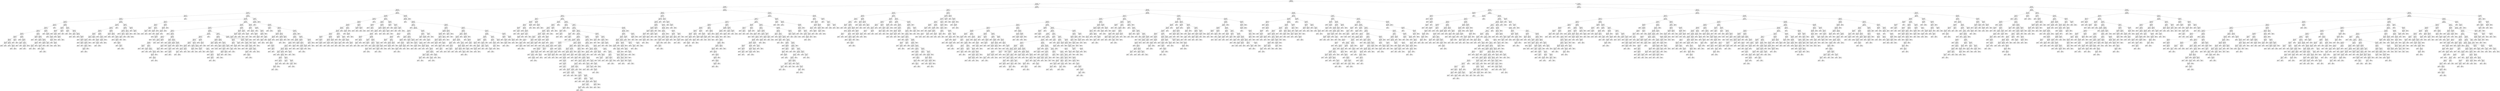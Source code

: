 digraph Tree {
node [shape=box] ;
0 [label="X[0] <= 73.5\ngini = 0.499\nsamples = 9865\nvalue = [4733, 5132]"] ;
1 [label="X[0] <= 67.5\ngini = 0.418\nsamples = 5566\nvalue = [1653, 3913]"] ;
0 -> 1 [labeldistance=2.5, labelangle=45, headlabel="True"] ;
2 [label="X[0] <= 63.5\ngini = 0.345\nsamples = 3517\nvalue = [780, 2737]"] ;
1 -> 2 ;
3 [label="X[2] <= 79.5\ngini = 0.296\nsamples = 2184\nvalue = [395, 1789]"] ;
2 -> 3 ;
4 [label="X[1] <= 120.5\ngini = 0.247\nsamples = 1479\nvalue = [213, 1266]"] ;
3 -> 4 ;
5 [label="X[6] <= 43.0\ngini = 0.177\nsamples = 621\nvalue = [61, 560]"] ;
4 -> 5 ;
6 [label="X[5] <= 62.5\ngini = 0.175\nsamples = 620\nvalue = [60, 560]"] ;
5 -> 6 ;
7 [label="X[1] <= 100.5\ngini = 0.228\nsamples = 274\nvalue = [36, 238]"] ;
6 -> 7 ;
8 [label="X[2] <= 76.5\ngini = 0.184\nsamples = 214\nvalue = [22, 192]"] ;
7 -> 8 ;
9 [label="X[3] <= 22.5\ngini = 0.178\nsamples = 213\nvalue = [21, 192]"] ;
8 -> 9 ;
10 [label="X[5] <= 3.5\ngini = 0.146\nsamples = 189\nvalue = [15, 174]"] ;
9 -> 10 ;
11 [label="X[4] <= 18.5\ngini = 0.091\nsamples = 126\nvalue = [6, 120]"] ;
10 -> 11 ;
12 [label="X[4] <= 16.5\ngini = 0.225\nsamples = 31\nvalue = [4, 27]"] ;
11 -> 12 ;
13 [label="X[6] <= -0.5\ngini = 0.133\nsamples = 28\nvalue = [2, 26]"] ;
12 -> 13 ;
14 [label="X[2] <= 32.5\ngini = 0.444\nsamples = 3\nvalue = [1, 2]"] ;
13 -> 14 ;
15 [label="gini = 0.0\nsamples = 2\nvalue = [0, 2]"] ;
14 -> 15 ;
16 [label="gini = 0.0\nsamples = 1\nvalue = [1, 0]"] ;
14 -> 16 ;
17 [label="X[2] <= 56.0\ngini = 0.077\nsamples = 25\nvalue = [1, 24]"] ;
13 -> 17 ;
18 [label="gini = 0.0\nsamples = 22\nvalue = [0, 22]"] ;
17 -> 18 ;
19 [label="X[3] <= 0.5\ngini = 0.444\nsamples = 3\nvalue = [1, 2]"] ;
17 -> 19 ;
20 [label="gini = 0.0\nsamples = 1\nvalue = [1, 0]"] ;
19 -> 20 ;
21 [label="gini = 0.0\nsamples = 2\nvalue = [0, 2]"] ;
19 -> 21 ;
22 [label="X[1] <= 11.5\ngini = 0.444\nsamples = 3\nvalue = [2, 1]"] ;
12 -> 22 ;
23 [label="gini = 0.0\nsamples = 1\nvalue = [0, 1]"] ;
22 -> 23 ;
24 [label="gini = 0.0\nsamples = 2\nvalue = [2, 0]"] ;
22 -> 24 ;
25 [label="X[4] <= 86.5\ngini = 0.041\nsamples = 95\nvalue = [2, 93]"] ;
11 -> 25 ;
26 [label="gini = 0.0\nsamples = 66\nvalue = [0, 66]"] ;
25 -> 26 ;
27 [label="X[4] <= 88.0\ngini = 0.128\nsamples = 29\nvalue = [2, 27]"] ;
25 -> 27 ;
28 [label="X[2] <= 38.5\ngini = 0.5\nsamples = 2\nvalue = [1, 1]"] ;
27 -> 28 ;
29 [label="gini = 0.0\nsamples = 1\nvalue = [0, 1]"] ;
28 -> 29 ;
30 [label="gini = 0.0\nsamples = 1\nvalue = [1, 0]"] ;
28 -> 30 ;
31 [label="X[2] <= 7.0\ngini = 0.071\nsamples = 27\nvalue = [1, 26]"] ;
27 -> 31 ;
32 [label="X[3] <= 2.5\ngini = 0.375\nsamples = 4\nvalue = [1, 3]"] ;
31 -> 32 ;
33 [label="gini = 0.0\nsamples = 3\nvalue = [0, 3]"] ;
32 -> 33 ;
34 [label="gini = 0.0\nsamples = 1\nvalue = [1, 0]"] ;
32 -> 34 ;
35 [label="gini = 0.0\nsamples = 23\nvalue = [0, 23]"] ;
31 -> 35 ;
36 [label="X[5] <= 9.5\ngini = 0.245\nsamples = 63\nvalue = [9, 54]"] ;
10 -> 36 ;
37 [label="X[4] <= 39.5\ngini = 0.444\nsamples = 3\nvalue = [2, 1]"] ;
36 -> 37 ;
38 [label="gini = 0.0\nsamples = 1\nvalue = [0, 1]"] ;
37 -> 38 ;
39 [label="gini = 0.0\nsamples = 2\nvalue = [2, 0]"] ;
37 -> 39 ;
40 [label="X[4] <= 55.0\ngini = 0.206\nsamples = 60\nvalue = [7, 53]"] ;
36 -> 40 ;
41 [label="X[4] <= 49.5\ngini = 0.375\nsamples = 20\nvalue = [5, 15]"] ;
40 -> 41 ;
42 [label="X[5] <= 35.5\ngini = 0.208\nsamples = 17\nvalue = [2, 15]"] ;
41 -> 42 ;
43 [label="X[5] <= 23.5\ngini = 0.5\nsamples = 4\nvalue = [2, 2]"] ;
42 -> 43 ;
44 [label="gini = 0.0\nsamples = 2\nvalue = [0, 2]"] ;
43 -> 44 ;
45 [label="gini = 0.0\nsamples = 2\nvalue = [2, 0]"] ;
43 -> 45 ;
46 [label="gini = 0.0\nsamples = 13\nvalue = [0, 13]"] ;
42 -> 46 ;
47 [label="gini = 0.0\nsamples = 3\nvalue = [3, 0]"] ;
41 -> 47 ;
48 [label="X[5] <= 61.5\ngini = 0.095\nsamples = 40\nvalue = [2, 38]"] ;
40 -> 48 ;
49 [label="X[0] <= 56.5\ngini = 0.051\nsamples = 38\nvalue = [1, 37]"] ;
48 -> 49 ;
50 [label="X[1] <= 67.5\ngini = 0.219\nsamples = 8\nvalue = [1, 7]"] ;
49 -> 50 ;
51 [label="gini = 0.0\nsamples = 6\nvalue = [0, 6]"] ;
50 -> 51 ;
52 [label="X[1] <= 83.0\ngini = 0.5\nsamples = 2\nvalue = [1, 1]"] ;
50 -> 52 ;
53 [label="gini = 0.0\nsamples = 1\nvalue = [1, 0]"] ;
52 -> 53 ;
54 [label="gini = 0.0\nsamples = 1\nvalue = [0, 1]"] ;
52 -> 54 ;
55 [label="gini = 0.0\nsamples = 30\nvalue = [0, 30]"] ;
49 -> 55 ;
56 [label="X[0] <= 57.5\ngini = 0.5\nsamples = 2\nvalue = [1, 1]"] ;
48 -> 56 ;
57 [label="gini = 0.0\nsamples = 1\nvalue = [0, 1]"] ;
56 -> 57 ;
58 [label="gini = 0.0\nsamples = 1\nvalue = [1, 0]"] ;
56 -> 58 ;
59 [label="X[1] <= 36.5\ngini = 0.375\nsamples = 24\nvalue = [6, 18]"] ;
9 -> 59 ;
60 [label="gini = 0.0\nsamples = 2\nvalue = [2, 0]"] ;
59 -> 60 ;
61 [label="X[4] <= 63.5\ngini = 0.298\nsamples = 22\nvalue = [4, 18]"] ;
59 -> 61 ;
62 [label="gini = 0.0\nsamples = 12\nvalue = [0, 12]"] ;
61 -> 62 ;
63 [label="X[4] <= 79.5\ngini = 0.48\nsamples = 10\nvalue = [4, 6]"] ;
61 -> 63 ;
64 [label="X[1] <= 72.5\ngini = 0.444\nsamples = 6\nvalue = [4, 2]"] ;
63 -> 64 ;
65 [label="gini = 0.0\nsamples = 1\nvalue = [0, 1]"] ;
64 -> 65 ;
66 [label="X[5] <= 54.5\ngini = 0.32\nsamples = 5\nvalue = [4, 1]"] ;
64 -> 66 ;
67 [label="gini = 0.0\nsamples = 4\nvalue = [4, 0]"] ;
66 -> 67 ;
68 [label="gini = 0.0\nsamples = 1\nvalue = [0, 1]"] ;
66 -> 68 ;
69 [label="gini = 0.0\nsamples = 4\nvalue = [0, 4]"] ;
63 -> 69 ;
70 [label="gini = 0.0\nsamples = 1\nvalue = [1, 0]"] ;
8 -> 70 ;
71 [label="X[4] <= 33.5\ngini = 0.358\nsamples = 60\nvalue = [14, 46]"] ;
7 -> 71 ;
72 [label="X[2] <= 61.5\ngini = 0.494\nsamples = 18\nvalue = [8, 10]"] ;
71 -> 72 ;
73 [label="X[0] <= 57.5\ngini = 0.463\nsamples = 11\nvalue = [7, 4]"] ;
72 -> 73 ;
74 [label="gini = 0.0\nsamples = 3\nvalue = [3, 0]"] ;
73 -> 74 ;
75 [label="X[0] <= 60.5\ngini = 0.5\nsamples = 8\nvalue = [4, 4]"] ;
73 -> 75 ;
76 [label="gini = 0.0\nsamples = 3\nvalue = [0, 3]"] ;
75 -> 76 ;
77 [label="X[3] <= 39.5\ngini = 0.32\nsamples = 5\nvalue = [4, 1]"] ;
75 -> 77 ;
78 [label="gini = 0.0\nsamples = 4\nvalue = [4, 0]"] ;
77 -> 78 ;
79 [label="gini = 0.0\nsamples = 1\nvalue = [0, 1]"] ;
77 -> 79 ;
80 [label="X[4] <= 29.0\ngini = 0.245\nsamples = 7\nvalue = [1, 6]"] ;
72 -> 80 ;
81 [label="gini = 0.0\nsamples = 6\nvalue = [0, 6]"] ;
80 -> 81 ;
82 [label="gini = 0.0\nsamples = 1\nvalue = [1, 0]"] ;
80 -> 82 ;
83 [label="X[2] <= 40.0\ngini = 0.245\nsamples = 42\nvalue = [6, 36]"] ;
71 -> 83 ;
84 [label="X[0] <= 59.0\ngini = 0.444\nsamples = 3\nvalue = [2, 1]"] ;
83 -> 84 ;
85 [label="gini = 0.0\nsamples = 1\nvalue = [0, 1]"] ;
84 -> 85 ;
86 [label="gini = 0.0\nsamples = 2\nvalue = [2, 0]"] ;
84 -> 86 ;
87 [label="X[6] <= 5.5\ngini = 0.184\nsamples = 39\nvalue = [4, 35]"] ;
83 -> 87 ;
88 [label="X[6] <= 3.0\ngini = 0.5\nsamples = 4\nvalue = [2, 2]"] ;
87 -> 88 ;
89 [label="gini = 0.0\nsamples = 2\nvalue = [0, 2]"] ;
88 -> 89 ;
90 [label="gini = 0.0\nsamples = 2\nvalue = [2, 0]"] ;
88 -> 90 ;
91 [label="X[5] <= 51.5\ngini = 0.108\nsamples = 35\nvalue = [2, 33]"] ;
87 -> 91 ;
92 [label="gini = 0.0\nsamples = 26\nvalue = [0, 26]"] ;
91 -> 92 ;
93 [label="X[5] <= 54.0\ngini = 0.346\nsamples = 9\nvalue = [2, 7]"] ;
91 -> 93 ;
94 [label="gini = 0.0\nsamples = 1\nvalue = [1, 0]"] ;
93 -> 94 ;
95 [label="X[2] <= 56.0\ngini = 0.219\nsamples = 8\nvalue = [1, 7]"] ;
93 -> 95 ;
96 [label="gini = 0.0\nsamples = 5\nvalue = [0, 5]"] ;
95 -> 96 ;
97 [label="X[6] <= 20.0\ngini = 0.444\nsamples = 3\nvalue = [1, 2]"] ;
95 -> 97 ;
98 [label="gini = 0.0\nsamples = 2\nvalue = [0, 2]"] ;
97 -> 98 ;
99 [label="gini = 0.0\nsamples = 1\nvalue = [1, 0]"] ;
97 -> 99 ;
100 [label="X[2] <= 33.5\ngini = 0.129\nsamples = 346\nvalue = [24, 322]"] ;
6 -> 100 ;
101 [label="X[4] <= 116.5\ngini = 0.199\nsamples = 152\nvalue = [17, 135]"] ;
100 -> 101 ;
102 [label="X[2] <= 30.5\ngini = 0.189\nsamples = 151\nvalue = [16, 135]"] ;
101 -> 102 ;
103 [label="X[0] <= 59.5\ngini = 0.147\nsamples = 125\nvalue = [10, 115]"] ;
102 -> 103 ;
104 [label="X[0] <= 58.5\ngini = 0.225\nsamples = 62\nvalue = [8, 54]"] ;
103 -> 104 ;
105 [label="X[4] <= 74.0\ngini = 0.147\nsamples = 50\nvalue = [4, 46]"] ;
104 -> 105 ;
106 [label="X[1] <= 52.0\ngini = 0.278\nsamples = 24\nvalue = [4, 20]"] ;
105 -> 106 ;
107 [label="X[1] <= 46.5\ngini = 0.408\nsamples = 14\nvalue = [4, 10]"] ;
106 -> 107 ;
108 [label="X[3] <= 9.0\ngini = 0.278\nsamples = 12\nvalue = [2, 10]"] ;
107 -> 108 ;
109 [label="X[5] <= 89.0\ngini = 0.48\nsamples = 5\nvalue = [2, 3]"] ;
108 -> 109 ;
110 [label="gini = 0.0\nsamples = 2\nvalue = [2, 0]"] ;
109 -> 110 ;
111 [label="gini = 0.0\nsamples = 3\nvalue = [0, 3]"] ;
109 -> 111 ;
112 [label="gini = 0.0\nsamples = 7\nvalue = [0, 7]"] ;
108 -> 112 ;
113 [label="gini = 0.0\nsamples = 2\nvalue = [2, 0]"] ;
107 -> 113 ;
114 [label="gini = 0.0\nsamples = 10\nvalue = [0, 10]"] ;
106 -> 114 ;
115 [label="gini = 0.0\nsamples = 26\nvalue = [0, 26]"] ;
105 -> 115 ;
116 [label="X[3] <= 7.0\ngini = 0.444\nsamples = 12\nvalue = [4, 8]"] ;
104 -> 116 ;
117 [label="gini = 0.0\nsamples = 2\nvalue = [2, 0]"] ;
116 -> 117 ;
118 [label="X[3] <= 18.5\ngini = 0.32\nsamples = 10\nvalue = [2, 8]"] ;
116 -> 118 ;
119 [label="gini = 0.0\nsamples = 7\nvalue = [0, 7]"] ;
118 -> 119 ;
120 [label="X[4] <= 47.0\ngini = 0.444\nsamples = 3\nvalue = [2, 1]"] ;
118 -> 120 ;
121 [label="gini = 0.0\nsamples = 1\nvalue = [0, 1]"] ;
120 -> 121 ;
122 [label="gini = 0.0\nsamples = 2\nvalue = [2, 0]"] ;
120 -> 122 ;
123 [label="X[2] <= 26.5\ngini = 0.061\nsamples = 63\nvalue = [2, 61]"] ;
103 -> 123 ;
124 [label="gini = 0.0\nsamples = 43\nvalue = [0, 43]"] ;
123 -> 124 ;
125 [label="X[1] <= 71.0\ngini = 0.18\nsamples = 20\nvalue = [2, 18]"] ;
123 -> 125 ;
126 [label="X[1] <= 60.5\ngini = 0.32\nsamples = 10\nvalue = [2, 8]"] ;
125 -> 126 ;
127 [label="gini = 0.0\nsamples = 8\nvalue = [0, 8]"] ;
126 -> 127 ;
128 [label="gini = 0.0\nsamples = 2\nvalue = [2, 0]"] ;
126 -> 128 ;
129 [label="gini = 0.0\nsamples = 10\nvalue = [0, 10]"] ;
125 -> 129 ;
130 [label="X[4] <= 36.0\ngini = 0.355\nsamples = 26\nvalue = [6, 20]"] ;
102 -> 130 ;
131 [label="X[4] <= 22.5\ngini = 0.48\nsamples = 5\nvalue = [3, 2]"] ;
130 -> 131 ;
132 [label="gini = 0.0\nsamples = 2\nvalue = [0, 2]"] ;
131 -> 132 ;
133 [label="gini = 0.0\nsamples = 3\nvalue = [3, 0]"] ;
131 -> 133 ;
134 [label="X[0] <= 54.5\ngini = 0.245\nsamples = 21\nvalue = [3, 18]"] ;
130 -> 134 ;
135 [label="gini = 0.0\nsamples = 1\nvalue = [1, 0]"] ;
134 -> 135 ;
136 [label="X[4] <= 63.0\ngini = 0.18\nsamples = 20\nvalue = [2, 18]"] ;
134 -> 136 ;
137 [label="gini = 0.0\nsamples = 10\nvalue = [0, 10]"] ;
136 -> 137 ;
138 [label="X[4] <= 66.0\ngini = 0.32\nsamples = 10\nvalue = [2, 8]"] ;
136 -> 138 ;
139 [label="gini = 0.0\nsamples = 1\nvalue = [1, 0]"] ;
138 -> 139 ;
140 [label="X[6] <= 16.5\ngini = 0.198\nsamples = 9\nvalue = [1, 8]"] ;
138 -> 140 ;
141 [label="gini = 0.0\nsamples = 7\nvalue = [0, 7]"] ;
140 -> 141 ;
142 [label="X[0] <= 60.0\ngini = 0.5\nsamples = 2\nvalue = [1, 1]"] ;
140 -> 142 ;
143 [label="gini = 0.0\nsamples = 1\nvalue = [1, 0]"] ;
142 -> 143 ;
144 [label="gini = 0.0\nsamples = 1\nvalue = [0, 1]"] ;
142 -> 144 ;
145 [label="gini = 0.0\nsamples = 1\nvalue = [1, 0]"] ;
101 -> 145 ;
146 [label="X[5] <= 99.5\ngini = 0.07\nsamples = 194\nvalue = [7, 187]"] ;
100 -> 146 ;
147 [label="X[0] <= 62.5\ngini = 0.043\nsamples = 182\nvalue = [4, 178]"] ;
146 -> 147 ;
148 [label="X[6] <= 25.5\ngini = 0.013\nsamples = 150\nvalue = [1, 149]"] ;
147 -> 148 ;
149 [label="gini = 0.0\nsamples = 134\nvalue = [0, 134]"] ;
148 -> 149 ;
150 [label="X[0] <= 54.5\ngini = 0.117\nsamples = 16\nvalue = [1, 15]"] ;
148 -> 150 ;
151 [label="X[4] <= 74.0\ngini = 0.5\nsamples = 2\nvalue = [1, 1]"] ;
150 -> 151 ;
152 [label="gini = 0.0\nsamples = 1\nvalue = [0, 1]"] ;
151 -> 152 ;
153 [label="gini = 0.0\nsamples = 1\nvalue = [1, 0]"] ;
151 -> 153 ;
154 [label="gini = 0.0\nsamples = 14\nvalue = [0, 14]"] ;
150 -> 154 ;
155 [label="X[1] <= 77.5\ngini = 0.17\nsamples = 32\nvalue = [3, 29]"] ;
147 -> 155 ;
156 [label="X[1] <= 72.5\ngini = 0.469\nsamples = 8\nvalue = [3, 5]"] ;
155 -> 156 ;
157 [label="gini = 0.0\nsamples = 5\nvalue = [0, 5]"] ;
156 -> 157 ;
158 [label="gini = 0.0\nsamples = 3\nvalue = [3, 0]"] ;
156 -> 158 ;
159 [label="gini = 0.0\nsamples = 24\nvalue = [0, 24]"] ;
155 -> 159 ;
160 [label="X[1] <= 93.0\ngini = 0.375\nsamples = 12\nvalue = [3, 9]"] ;
146 -> 160 ;
161 [label="gini = 0.0\nsamples = 7\nvalue = [0, 7]"] ;
160 -> 161 ;
162 [label="X[0] <= 59.5\ngini = 0.48\nsamples = 5\nvalue = [3, 2]"] ;
160 -> 162 ;
163 [label="gini = 0.0\nsamples = 2\nvalue = [0, 2]"] ;
162 -> 163 ;
164 [label="gini = 0.0\nsamples = 3\nvalue = [3, 0]"] ;
162 -> 164 ;
165 [label="gini = 0.0\nsamples = 1\nvalue = [1, 0]"] ;
5 -> 165 ;
166 [label="X[4] <= 70.5\ngini = 0.292\nsamples = 858\nvalue = [152, 706]"] ;
4 -> 166 ;
167 [label="X[1] <= 128.5\ngini = 0.334\nsamples = 557\nvalue = [118, 439]"] ;
166 -> 167 ;
168 [label="X[6] <= 18.5\ngini = 0.476\nsamples = 41\nvalue = [16, 25]"] ;
167 -> 168 ;
169 [label="X[5] <= 57.0\ngini = 0.33\nsamples = 24\nvalue = [5, 19]"] ;
168 -> 169 ;
170 [label="X[6] <= 15.5\ngini = 0.5\nsamples = 8\nvalue = [4, 4]"] ;
169 -> 170 ;
171 [label="X[1] <= 127.0\ngini = 0.444\nsamples = 6\nvalue = [2, 4]"] ;
170 -> 171 ;
172 [label="gini = 0.0\nsamples = 4\nvalue = [0, 4]"] ;
171 -> 172 ;
173 [label="gini = 0.0\nsamples = 2\nvalue = [2, 0]"] ;
171 -> 173 ;
174 [label="gini = 0.0\nsamples = 2\nvalue = [2, 0]"] ;
170 -> 174 ;
175 [label="X[0] <= 55.5\ngini = 0.117\nsamples = 16\nvalue = [1, 15]"] ;
169 -> 175 ;
176 [label="X[4] <= 50.0\ngini = 0.444\nsamples = 3\nvalue = [1, 2]"] ;
175 -> 176 ;
177 [label="gini = 0.0\nsamples = 2\nvalue = [0, 2]"] ;
176 -> 177 ;
178 [label="gini = 0.0\nsamples = 1\nvalue = [1, 0]"] ;
176 -> 178 ;
179 [label="gini = 0.0\nsamples = 13\nvalue = [0, 13]"] ;
175 -> 179 ;
180 [label="X[3] <= 39.5\ngini = 0.457\nsamples = 17\nvalue = [11, 6]"] ;
168 -> 180 ;
181 [label="X[4] <= 66.0\ngini = 0.391\nsamples = 15\nvalue = [11, 4]"] ;
180 -> 181 ;
182 [label="X[5] <= 72.0\ngini = 0.26\nsamples = 13\nvalue = [11, 2]"] ;
181 -> 182 ;
183 [label="X[5] <= 46.5\ngini = 0.48\nsamples = 5\nvalue = [3, 2]"] ;
182 -> 183 ;
184 [label="gini = 0.0\nsamples = 2\nvalue = [2, 0]"] ;
183 -> 184 ;
185 [label="X[6] <= 26.5\ngini = 0.444\nsamples = 3\nvalue = [1, 2]"] ;
183 -> 185 ;
186 [label="gini = 0.0\nsamples = 2\nvalue = [0, 2]"] ;
185 -> 186 ;
187 [label="gini = 0.0\nsamples = 1\nvalue = [1, 0]"] ;
185 -> 187 ;
188 [label="gini = 0.0\nsamples = 8\nvalue = [8, 0]"] ;
182 -> 188 ;
189 [label="gini = 0.0\nsamples = 2\nvalue = [0, 2]"] ;
181 -> 189 ;
190 [label="gini = 0.0\nsamples = 2\nvalue = [0, 2]"] ;
180 -> 190 ;
191 [label="X[1] <= 288.0\ngini = 0.317\nsamples = 516\nvalue = [102, 414]"] ;
167 -> 191 ;
192 [label="X[4] <= 67.5\ngini = 0.298\nsamples = 477\nvalue = [87, 390]"] ;
191 -> 192 ;
193 [label="X[4] <= 29.5\ngini = 0.279\nsamples = 447\nvalue = [75, 372]"] ;
192 -> 193 ;
194 [label="X[3] <= 6.5\ngini = 0.358\nsamples = 133\nvalue = [31, 102]"] ;
193 -> 194 ;
195 [label="gini = 0.0\nsamples = 18\nvalue = [0, 18]"] ;
194 -> 195 ;
196 [label="X[6] <= 13.5\ngini = 0.394\nsamples = 115\nvalue = [31, 84]"] ;
194 -> 196 ;
197 [label="X[5] <= 79.5\ngini = 0.478\nsamples = 48\nvalue = [19, 29]"] ;
196 -> 197 ;
198 [label="X[3] <= 31.0\ngini = 0.42\nsamples = 40\nvalue = [12, 28]"] ;
197 -> 198 ;
199 [label="X[2] <= 48.0\ngini = 0.388\nsamples = 38\nvalue = [10, 28]"] ;
198 -> 199 ;
200 [label="X[3] <= 16.5\ngini = 0.375\nsamples = 4\nvalue = [3, 1]"] ;
199 -> 200 ;
201 [label="gini = 0.0\nsamples = 3\nvalue = [3, 0]"] ;
200 -> 201 ;
202 [label="gini = 0.0\nsamples = 1\nvalue = [0, 1]"] ;
200 -> 202 ;
203 [label="X[3] <= 7.5\ngini = 0.327\nsamples = 34\nvalue = [7, 27]"] ;
199 -> 203 ;
204 [label="X[4] <= 11.5\ngini = 0.444\nsamples = 3\nvalue = [2, 1]"] ;
203 -> 204 ;
205 [label="gini = 0.0\nsamples = 1\nvalue = [0, 1]"] ;
204 -> 205 ;
206 [label="gini = 0.0\nsamples = 2\nvalue = [2, 0]"] ;
204 -> 206 ;
207 [label="X[6] <= 4.0\ngini = 0.271\nsamples = 31\nvalue = [5, 26]"] ;
203 -> 207 ;
208 [label="gini = 0.0\nsamples = 2\nvalue = [2, 0]"] ;
207 -> 208 ;
209 [label="X[2] <= 62.5\ngini = 0.185\nsamples = 29\nvalue = [3, 26]"] ;
207 -> 209 ;
210 [label="X[2] <= 59.5\ngini = 0.375\nsamples = 12\nvalue = [3, 9]"] ;
209 -> 210 ;
211 [label="gini = 0.0\nsamples = 7\nvalue = [0, 7]"] ;
210 -> 211 ;
212 [label="X[6] <= 8.5\ngini = 0.48\nsamples = 5\nvalue = [3, 2]"] ;
210 -> 212 ;
213 [label="gini = 0.0\nsamples = 2\nvalue = [0, 2]"] ;
212 -> 213 ;
214 [label="gini = 0.0\nsamples = 3\nvalue = [3, 0]"] ;
212 -> 214 ;
215 [label="gini = 0.0\nsamples = 17\nvalue = [0, 17]"] ;
209 -> 215 ;
216 [label="gini = 0.0\nsamples = 2\nvalue = [2, 0]"] ;
198 -> 216 ;
217 [label="X[0] <= 56.0\ngini = 0.219\nsamples = 8\nvalue = [7, 1]"] ;
197 -> 217 ;
218 [label="gini = 0.0\nsamples = 1\nvalue = [0, 1]"] ;
217 -> 218 ;
219 [label="gini = 0.0\nsamples = 7\nvalue = [7, 0]"] ;
217 -> 219 ;
220 [label="X[5] <= 33.5\ngini = 0.294\nsamples = 67\nvalue = [12, 55]"] ;
196 -> 220 ;
221 [label="X[4] <= 6.5\ngini = 0.5\nsamples = 12\nvalue = [6, 6]"] ;
220 -> 221 ;
222 [label="gini = 0.0\nsamples = 2\nvalue = [0, 2]"] ;
221 -> 222 ;
223 [label="X[3] <= 31.0\ngini = 0.48\nsamples = 10\nvalue = [6, 4]"] ;
221 -> 223 ;
224 [label="X[2] <= 65.5\ngini = 0.49\nsamples = 7\nvalue = [3, 4]"] ;
223 -> 224 ;
225 [label="X[0] <= 55.5\ngini = 0.375\nsamples = 4\nvalue = [3, 1]"] ;
224 -> 225 ;
226 [label="gini = 0.0\nsamples = 3\nvalue = [3, 0]"] ;
225 -> 226 ;
227 [label="gini = 0.0\nsamples = 1\nvalue = [0, 1]"] ;
225 -> 227 ;
228 [label="gini = 0.0\nsamples = 3\nvalue = [0, 3]"] ;
224 -> 228 ;
229 [label="gini = 0.0\nsamples = 3\nvalue = [3, 0]"] ;
223 -> 229 ;
230 [label="X[5] <= 71.5\ngini = 0.194\nsamples = 55\nvalue = [6, 49]"] ;
220 -> 230 ;
231 [label="X[5] <= 70.5\ngini = 0.351\nsamples = 22\nvalue = [5, 17]"] ;
230 -> 231 ;
232 [label="X[3] <= 32.0\ngini = 0.255\nsamples = 20\nvalue = [3, 17]"] ;
231 -> 232 ;
233 [label="gini = 0.0\nsamples = 13\nvalue = [0, 13]"] ;
232 -> 233 ;
234 [label="X[1] <= 169.0\ngini = 0.49\nsamples = 7\nvalue = [3, 4]"] ;
232 -> 234 ;
235 [label="gini = 0.0\nsamples = 2\nvalue = [0, 2]"] ;
234 -> 235 ;
236 [label="X[1] <= 208.0\ngini = 0.48\nsamples = 5\nvalue = [3, 2]"] ;
234 -> 236 ;
237 [label="gini = 0.0\nsamples = 3\nvalue = [3, 0]"] ;
236 -> 237 ;
238 [label="gini = 0.0\nsamples = 2\nvalue = [0, 2]"] ;
236 -> 238 ;
239 [label="gini = 0.0\nsamples = 2\nvalue = [2, 0]"] ;
231 -> 239 ;
240 [label="X[2] <= 52.5\ngini = 0.059\nsamples = 33\nvalue = [1, 32]"] ;
230 -> 240 ;
241 [label="X[2] <= 51.0\ngini = 0.375\nsamples = 4\nvalue = [1, 3]"] ;
240 -> 241 ;
242 [label="gini = 0.0\nsamples = 3\nvalue = [0, 3]"] ;
241 -> 242 ;
243 [label="gini = 0.0\nsamples = 1\nvalue = [1, 0]"] ;
241 -> 243 ;
244 [label="gini = 0.0\nsamples = 29\nvalue = [0, 29]"] ;
240 -> 244 ;
245 [label="X[0] <= 59.5\ngini = 0.241\nsamples = 314\nvalue = [44, 270]"] ;
193 -> 245 ;
246 [label="X[6] <= 56.5\ngini = 0.163\nsamples = 145\nvalue = [13, 132]"] ;
245 -> 246 ;
247 [label="X[0] <= 58.5\ngini = 0.153\nsamples = 144\nvalue = [12, 132]"] ;
246 -> 247 ;
248 [label="X[5] <= 37.0\ngini = 0.192\nsamples = 102\nvalue = [11, 91]"] ;
247 -> 248 ;
249 [label="X[6] <= 30.5\ngini = 0.33\nsamples = 24\nvalue = [5, 19]"] ;
248 -> 249 ;
250 [label="X[2] <= 68.5\ngini = 0.287\nsamples = 23\nvalue = [4, 19]"] ;
249 -> 250 ;
251 [label="X[2] <= 58.5\ngini = 0.117\nsamples = 16\nvalue = [1, 15]"] ;
250 -> 251 ;
252 [label="X[4] <= 51.5\ngini = 0.5\nsamples = 2\nvalue = [1, 1]"] ;
251 -> 252 ;
253 [label="gini = 0.0\nsamples = 1\nvalue = [1, 0]"] ;
252 -> 253 ;
254 [label="gini = 0.0\nsamples = 1\nvalue = [0, 1]"] ;
252 -> 254 ;
255 [label="gini = 0.0\nsamples = 14\nvalue = [0, 14]"] ;
251 -> 255 ;
256 [label="X[0] <= 56.5\ngini = 0.49\nsamples = 7\nvalue = [3, 4]"] ;
250 -> 256 ;
257 [label="gini = 0.0\nsamples = 4\nvalue = [0, 4]"] ;
256 -> 257 ;
258 [label="gini = 0.0\nsamples = 3\nvalue = [3, 0]"] ;
256 -> 258 ;
259 [label="gini = 0.0\nsamples = 1\nvalue = [1, 0]"] ;
249 -> 259 ;
260 [label="X[1] <= 171.5\ngini = 0.142\nsamples = 78\nvalue = [6, 72]"] ;
248 -> 260 ;
261 [label="X[2] <= 44.0\ngini = 0.045\nsamples = 43\nvalue = [1, 42]"] ;
260 -> 261 ;
262 [label="X[3] <= 31.0\ngini = 0.444\nsamples = 3\nvalue = [1, 2]"] ;
261 -> 262 ;
263 [label="gini = 0.0\nsamples = 2\nvalue = [0, 2]"] ;
262 -> 263 ;
264 [label="gini = 0.0\nsamples = 1\nvalue = [1, 0]"] ;
262 -> 264 ;
265 [label="gini = 0.0\nsamples = 40\nvalue = [0, 40]"] ;
261 -> 265 ;
266 [label="X[1] <= 177.5\ngini = 0.245\nsamples = 35\nvalue = [5, 30]"] ;
260 -> 266 ;
267 [label="X[5] <= 88.0\ngini = 0.444\nsamples = 3\nvalue = [2, 1]"] ;
266 -> 267 ;
268 [label="gini = 0.0\nsamples = 2\nvalue = [2, 0]"] ;
267 -> 268 ;
269 [label="gini = 0.0\nsamples = 1\nvalue = [0, 1]"] ;
267 -> 269 ;
270 [label="X[4] <= 58.5\ngini = 0.17\nsamples = 32\nvalue = [3, 29]"] ;
266 -> 270 ;
271 [label="gini = 0.0\nsamples = 20\nvalue = [0, 20]"] ;
270 -> 271 ;
272 [label="X[1] <= 189.0\ngini = 0.375\nsamples = 12\nvalue = [3, 9]"] ;
270 -> 272 ;
273 [label="gini = 0.0\nsamples = 2\nvalue = [2, 0]"] ;
272 -> 273 ;
274 [label="X[5] <= 84.0\ngini = 0.18\nsamples = 10\nvalue = [1, 9]"] ;
272 -> 274 ;
275 [label="gini = 0.0\nsamples = 8\nvalue = [0, 8]"] ;
274 -> 275 ;
276 [label="X[6] <= 35.5\ngini = 0.5\nsamples = 2\nvalue = [1, 1]"] ;
274 -> 276 ;
277 [label="gini = 0.0\nsamples = 1\nvalue = [1, 0]"] ;
276 -> 277 ;
278 [label="gini = 0.0\nsamples = 1\nvalue = [0, 1]"] ;
276 -> 278 ;
279 [label="X[1] <= 226.0\ngini = 0.046\nsamples = 42\nvalue = [1, 41]"] ;
247 -> 279 ;
280 [label="gini = 0.0\nsamples = 39\nvalue = [0, 39]"] ;
279 -> 280 ;
281 [label="X[2] <= 72.5\ngini = 0.444\nsamples = 3\nvalue = [1, 2]"] ;
279 -> 281 ;
282 [label="gini = 0.0\nsamples = 1\nvalue = [1, 0]"] ;
281 -> 282 ;
283 [label="gini = 0.0\nsamples = 2\nvalue = [0, 2]"] ;
281 -> 283 ;
284 [label="gini = 0.0\nsamples = 1\nvalue = [1, 0]"] ;
246 -> 284 ;
285 [label="X[2] <= 66.5\ngini = 0.3\nsamples = 169\nvalue = [31, 138]"] ;
245 -> 285 ;
286 [label="X[6] <= 19.5\ngini = 0.208\nsamples = 102\nvalue = [12, 90]"] ;
285 -> 286 ;
287 [label="X[6] <= 5.5\ngini = 0.095\nsamples = 60\nvalue = [3, 57]"] ;
286 -> 287 ;
288 [label="X[2] <= 32.5\ngini = 0.5\nsamples = 4\nvalue = [2, 2]"] ;
287 -> 288 ;
289 [label="gini = 0.0\nsamples = 2\nvalue = [0, 2]"] ;
288 -> 289 ;
290 [label="gini = 0.0\nsamples = 2\nvalue = [2, 0]"] ;
288 -> 290 ;
291 [label="X[4] <= 64.5\ngini = 0.035\nsamples = 56\nvalue = [1, 55]"] ;
287 -> 291 ;
292 [label="gini = 0.0\nsamples = 50\nvalue = [0, 50]"] ;
291 -> 292 ;
293 [label="X[6] <= 11.5\ngini = 0.278\nsamples = 6\nvalue = [1, 5]"] ;
291 -> 293 ;
294 [label="gini = 0.0\nsamples = 1\nvalue = [1, 0]"] ;
293 -> 294 ;
295 [label="gini = 0.0\nsamples = 5\nvalue = [0, 5]"] ;
293 -> 295 ;
296 [label="X[2] <= 33.5\ngini = 0.337\nsamples = 42\nvalue = [9, 33]"] ;
286 -> 296 ;
297 [label="gini = 0.0\nsamples = 2\nvalue = [2, 0]"] ;
296 -> 297 ;
298 [label="X[5] <= 74.5\ngini = 0.289\nsamples = 40\nvalue = [7, 33]"] ;
296 -> 298 ;
299 [label="X[3] <= 27.5\ngini = 0.432\nsamples = 19\nvalue = [6, 13]"] ;
298 -> 299 ;
300 [label="gini = 0.0\nsamples = 6\nvalue = [0, 6]"] ;
299 -> 300 ;
301 [label="X[2] <= 56.0\ngini = 0.497\nsamples = 13\nvalue = [6, 7]"] ;
299 -> 301 ;
302 [label="X[6] <= 30.0\ngini = 0.408\nsamples = 7\nvalue = [5, 2]"] ;
301 -> 302 ;
303 [label="X[4] <= 55.0\ngini = 0.278\nsamples = 6\nvalue = [5, 1]"] ;
302 -> 303 ;
304 [label="gini = 0.0\nsamples = 5\nvalue = [5, 0]"] ;
303 -> 304 ;
305 [label="gini = 0.0\nsamples = 1\nvalue = [0, 1]"] ;
303 -> 305 ;
306 [label="gini = 0.0\nsamples = 1\nvalue = [0, 1]"] ;
302 -> 306 ;
307 [label="X[3] <= 32.5\ngini = 0.278\nsamples = 6\nvalue = [1, 5]"] ;
301 -> 307 ;
308 [label="gini = 0.0\nsamples = 1\nvalue = [1, 0]"] ;
307 -> 308 ;
309 [label="gini = 0.0\nsamples = 5\nvalue = [0, 5]"] ;
307 -> 309 ;
310 [label="X[5] <= 95.5\ngini = 0.091\nsamples = 21\nvalue = [1, 20]"] ;
298 -> 310 ;
311 [label="gini = 0.0\nsamples = 19\nvalue = [0, 19]"] ;
310 -> 311 ;
312 [label="X[3] <= 33.0\ngini = 0.5\nsamples = 2\nvalue = [1, 1]"] ;
310 -> 312 ;
313 [label="gini = 0.0\nsamples = 1\nvalue = [1, 0]"] ;
312 -> 313 ;
314 [label="gini = 0.0\nsamples = 1\nvalue = [0, 1]"] ;
312 -> 314 ;
315 [label="X[0] <= 60.5\ngini = 0.406\nsamples = 67\nvalue = [19, 48]"] ;
285 -> 315 ;
316 [label="X[3] <= 22.5\ngini = 0.48\nsamples = 15\nvalue = [9, 6]"] ;
315 -> 316 ;
317 [label="X[5] <= 3.5\ngini = 0.32\nsamples = 10\nvalue = [8, 2]"] ;
316 -> 317 ;
318 [label="gini = 0.0\nsamples = 1\nvalue = [0, 1]"] ;
317 -> 318 ;
319 [label="X[4] <= 60.5\ngini = 0.198\nsamples = 9\nvalue = [8, 1]"] ;
317 -> 319 ;
320 [label="gini = 0.0\nsamples = 8\nvalue = [8, 0]"] ;
319 -> 320 ;
321 [label="gini = 0.0\nsamples = 1\nvalue = [0, 1]"] ;
319 -> 321 ;
322 [label="X[1] <= 160.5\ngini = 0.32\nsamples = 5\nvalue = [1, 4]"] ;
316 -> 322 ;
323 [label="gini = 0.0\nsamples = 1\nvalue = [1, 0]"] ;
322 -> 323 ;
324 [label="gini = 0.0\nsamples = 4\nvalue = [0, 4]"] ;
322 -> 324 ;
325 [label="X[5] <= 50.5\ngini = 0.311\nsamples = 52\nvalue = [10, 42]"] ;
315 -> 325 ;
326 [label="gini = 0.0\nsamples = 17\nvalue = [0, 17]"] ;
325 -> 326 ;
327 [label="X[5] <= 54.0\ngini = 0.408\nsamples = 35\nvalue = [10, 25]"] ;
325 -> 327 ;
328 [label="X[4] <= 55.5\ngini = 0.32\nsamples = 5\nvalue = [4, 1]"] ;
327 -> 328 ;
329 [label="gini = 0.0\nsamples = 4\nvalue = [4, 0]"] ;
328 -> 329 ;
330 [label="gini = 0.0\nsamples = 1\nvalue = [0, 1]"] ;
328 -> 330 ;
331 [label="X[5] <= 91.0\ngini = 0.32\nsamples = 30\nvalue = [6, 24]"] ;
327 -> 331 ;
332 [label="X[1] <= 263.0\ngini = 0.219\nsamples = 24\nvalue = [3, 21]"] ;
331 -> 332 ;
333 [label="X[3] <= 38.5\ngini = 0.159\nsamples = 23\nvalue = [2, 21]"] ;
332 -> 333 ;
334 [label="gini = 0.0\nsamples = 17\nvalue = [0, 17]"] ;
333 -> 334 ;
335 [label="X[3] <= 41.0\ngini = 0.444\nsamples = 6\nvalue = [2, 4]"] ;
333 -> 335 ;
336 [label="gini = 0.0\nsamples = 2\nvalue = [2, 0]"] ;
335 -> 336 ;
337 [label="gini = 0.0\nsamples = 4\nvalue = [0, 4]"] ;
335 -> 337 ;
338 [label="gini = 0.0\nsamples = 1\nvalue = [1, 0]"] ;
332 -> 338 ;
339 [label="X[6] <= 20.0\ngini = 0.5\nsamples = 6\nvalue = [3, 3]"] ;
331 -> 339 ;
340 [label="gini = 0.0\nsamples = 3\nvalue = [3, 0]"] ;
339 -> 340 ;
341 [label="gini = 0.0\nsamples = 3\nvalue = [0, 3]"] ;
339 -> 341 ;
342 [label="X[1] <= 169.5\ngini = 0.48\nsamples = 30\nvalue = [12, 18]"] ;
192 -> 342 ;
343 [label="X[5] <= 87.5\ngini = 0.484\nsamples = 17\nvalue = [10, 7]"] ;
342 -> 343 ;
344 [label="X[1] <= 163.0\ngini = 0.375\nsamples = 12\nvalue = [9, 3]"] ;
343 -> 344 ;
345 [label="X[1] <= 156.0\ngini = 0.444\nsamples = 9\nvalue = [6, 3]"] ;
344 -> 345 ;
346 [label="X[0] <= 62.5\ngini = 0.245\nsamples = 7\nvalue = [6, 1]"] ;
345 -> 346 ;
347 [label="gini = 0.0\nsamples = 5\nvalue = [5, 0]"] ;
346 -> 347 ;
348 [label="X[3] <= 16.0\ngini = 0.5\nsamples = 2\nvalue = [1, 1]"] ;
346 -> 348 ;
349 [label="gini = 0.0\nsamples = 1\nvalue = [0, 1]"] ;
348 -> 349 ;
350 [label="gini = 0.0\nsamples = 1\nvalue = [1, 0]"] ;
348 -> 350 ;
351 [label="gini = 0.0\nsamples = 2\nvalue = [0, 2]"] ;
345 -> 351 ;
352 [label="gini = 0.0\nsamples = 3\nvalue = [3, 0]"] ;
344 -> 352 ;
353 [label="X[1] <= 164.0\ngini = 0.32\nsamples = 5\nvalue = [1, 4]"] ;
343 -> 353 ;
354 [label="gini = 0.0\nsamples = 4\nvalue = [0, 4]"] ;
353 -> 354 ;
355 [label="gini = 0.0\nsamples = 1\nvalue = [1, 0]"] ;
353 -> 355 ;
356 [label="X[0] <= 62.0\ngini = 0.26\nsamples = 13\nvalue = [2, 11]"] ;
342 -> 356 ;
357 [label="gini = 0.0\nsamples = 10\nvalue = [0, 10]"] ;
356 -> 357 ;
358 [label="X[1] <= 182.5\ngini = 0.444\nsamples = 3\nvalue = [2, 1]"] ;
356 -> 358 ;
359 [label="gini = 0.0\nsamples = 1\nvalue = [0, 1]"] ;
358 -> 359 ;
360 [label="gini = 0.0\nsamples = 2\nvalue = [2, 0]"] ;
358 -> 360 ;
361 [label="X[3] <= 23.5\ngini = 0.473\nsamples = 39\nvalue = [15, 24]"] ;
191 -> 361 ;
362 [label="X[6] <= 6.5\ngini = 0.291\nsamples = 17\nvalue = [3, 14]"] ;
361 -> 362 ;
363 [label="gini = 0.0\nsamples = 1\nvalue = [1, 0]"] ;
362 -> 363 ;
364 [label="X[2] <= 73.0\ngini = 0.219\nsamples = 16\nvalue = [2, 14]"] ;
362 -> 364 ;
365 [label="gini = 0.0\nsamples = 10\nvalue = [0, 10]"] ;
364 -> 365 ;
366 [label="X[4] <= 36.5\ngini = 0.444\nsamples = 6\nvalue = [2, 4]"] ;
364 -> 366 ;
367 [label="gini = 0.0\nsamples = 3\nvalue = [0, 3]"] ;
366 -> 367 ;
368 [label="X[6] <= 21.5\ngini = 0.444\nsamples = 3\nvalue = [2, 1]"] ;
366 -> 368 ;
369 [label="gini = 0.0\nsamples = 2\nvalue = [2, 0]"] ;
368 -> 369 ;
370 [label="gini = 0.0\nsamples = 1\nvalue = [0, 1]"] ;
368 -> 370 ;
371 [label="X[3] <= 25.5\ngini = 0.496\nsamples = 22\nvalue = [12, 10]"] ;
361 -> 371 ;
372 [label="gini = 0.0\nsamples = 6\nvalue = [6, 0]"] ;
371 -> 372 ;
373 [label="X[6] <= 43.0\ngini = 0.469\nsamples = 16\nvalue = [6, 10]"] ;
371 -> 373 ;
374 [label="X[0] <= 60.5\ngini = 0.355\nsamples = 13\nvalue = [3, 10]"] ;
373 -> 374 ;
375 [label="gini = 0.0\nsamples = 7\nvalue = [0, 7]"] ;
374 -> 375 ;
376 [label="X[6] <= 33.5\ngini = 0.5\nsamples = 6\nvalue = [3, 3]"] ;
374 -> 376 ;
377 [label="X[6] <= 19.0\ngini = 0.375\nsamples = 4\nvalue = [3, 1]"] ;
376 -> 377 ;
378 [label="gini = 0.0\nsamples = 1\nvalue = [0, 1]"] ;
377 -> 378 ;
379 [label="gini = 0.0\nsamples = 3\nvalue = [3, 0]"] ;
377 -> 379 ;
380 [label="gini = 0.0\nsamples = 2\nvalue = [0, 2]"] ;
376 -> 380 ;
381 [label="gini = 0.0\nsamples = 3\nvalue = [3, 0]"] ;
373 -> 381 ;
382 [label="X[5] <= 88.5\ngini = 0.2\nsamples = 301\nvalue = [34, 267]"] ;
166 -> 382 ;
383 [label="X[0] <= 43.5\ngini = 0.235\nsamples = 250\nvalue = [34, 216]"] ;
382 -> 383 ;
384 [label="gini = 0.0\nsamples = 2\nvalue = [2, 0]"] ;
383 -> 384 ;
385 [label="X[2] <= 20.5\ngini = 0.225\nsamples = 248\nvalue = [32, 216]"] ;
383 -> 385 ;
386 [label="X[1] <= 275.0\ngini = 0.5\nsamples = 4\nvalue = [2, 2]"] ;
385 -> 386 ;
387 [label="gini = 0.0\nsamples = 2\nvalue = [0, 2]"] ;
386 -> 387 ;
388 [label="gini = 0.0\nsamples = 2\nvalue = [2, 0]"] ;
386 -> 388 ;
389 [label="X[3] <= 14.5\ngini = 0.216\nsamples = 244\nvalue = [30, 214]"] ;
385 -> 389 ;
390 [label="X[1] <= 139.0\ngini = 0.127\nsamples = 88\nvalue = [6, 82]"] ;
389 -> 390 ;
391 [label="X[1] <= 136.0\ngini = 0.287\nsamples = 23\nvalue = [4, 19]"] ;
390 -> 391 ;
392 [label="X[4] <= 83.0\ngini = 0.236\nsamples = 22\nvalue = [3, 19]"] ;
391 -> 392 ;
393 [label="X[2] <= 54.0\ngini = 0.469\nsamples = 8\nvalue = [3, 5]"] ;
392 -> 393 ;
394 [label="gini = 0.0\nsamples = 3\nvalue = [0, 3]"] ;
393 -> 394 ;
395 [label="X[6] <= 5.5\ngini = 0.48\nsamples = 5\nvalue = [3, 2]"] ;
393 -> 395 ;
396 [label="gini = 0.0\nsamples = 1\nvalue = [0, 1]"] ;
395 -> 396 ;
397 [label="X[4] <= 76.0\ngini = 0.375\nsamples = 4\nvalue = [3, 1]"] ;
395 -> 397 ;
398 [label="gini = 0.0\nsamples = 2\nvalue = [2, 0]"] ;
397 -> 398 ;
399 [label="X[5] <= 18.5\ngini = 0.5\nsamples = 2\nvalue = [1, 1]"] ;
397 -> 399 ;
400 [label="gini = 0.0\nsamples = 1\nvalue = [1, 0]"] ;
399 -> 400 ;
401 [label="gini = 0.0\nsamples = 1\nvalue = [0, 1]"] ;
399 -> 401 ;
402 [label="gini = 0.0\nsamples = 14\nvalue = [0, 14]"] ;
392 -> 402 ;
403 [label="gini = 0.0\nsamples = 1\nvalue = [1, 0]"] ;
391 -> 403 ;
404 [label="X[2] <= 78.5\ngini = 0.06\nsamples = 65\nvalue = [2, 63]"] ;
390 -> 404 ;
405 [label="X[5] <= 85.5\ngini = 0.033\nsamples = 59\nvalue = [1, 58]"] ;
404 -> 405 ;
406 [label="gini = 0.0\nsamples = 52\nvalue = [0, 52]"] ;
405 -> 406 ;
407 [label="X[6] <= 8.5\ngini = 0.245\nsamples = 7\nvalue = [1, 6]"] ;
405 -> 407 ;
408 [label="gini = 0.0\nsamples = 1\nvalue = [1, 0]"] ;
407 -> 408 ;
409 [label="gini = 0.0\nsamples = 6\nvalue = [0, 6]"] ;
407 -> 409 ;
410 [label="X[0] <= 61.0\ngini = 0.278\nsamples = 6\nvalue = [1, 5]"] ;
404 -> 410 ;
411 [label="gini = 0.0\nsamples = 5\nvalue = [0, 5]"] ;
410 -> 411 ;
412 [label="gini = 0.0\nsamples = 1\nvalue = [1, 0]"] ;
410 -> 412 ;
413 [label="X[4] <= 102.0\ngini = 0.26\nsamples = 156\nvalue = [24, 132]"] ;
389 -> 413 ;
414 [label="X[6] <= 22.5\ngini = 0.253\nsamples = 155\nvalue = [23, 132]"] ;
413 -> 414 ;
415 [label="X[0] <= 49.0\ngini = 0.32\nsamples = 80\nvalue = [16, 64]"] ;
414 -> 415 ;
416 [label="gini = 0.0\nsamples = 1\nvalue = [1, 0]"] ;
415 -> 416 ;
417 [label="X[4] <= 95.5\ngini = 0.308\nsamples = 79\nvalue = [15, 64]"] ;
415 -> 417 ;
418 [label="X[4] <= 94.5\ngini = 0.351\nsamples = 66\nvalue = [15, 51]"] ;
417 -> 418 ;
419 [label="X[2] <= 77.0\ngini = 0.324\nsamples = 64\nvalue = [13, 51]"] ;
418 -> 419 ;
420 [label="X[6] <= 12.5\ngini = 0.282\nsamples = 59\nvalue = [10, 49]"] ;
419 -> 420 ;
421 [label="X[4] <= 85.0\ngini = 0.5\nsamples = 6\nvalue = [3, 3]"] ;
420 -> 421 ;
422 [label="gini = 0.0\nsamples = 3\nvalue = [0, 3]"] ;
421 -> 422 ;
423 [label="gini = 0.0\nsamples = 3\nvalue = [3, 0]"] ;
421 -> 423 ;
424 [label="X[1] <= 302.0\ngini = 0.229\nsamples = 53\nvalue = [7, 46]"] ;
420 -> 424 ;
425 [label="X[3] <= 22.5\ngini = 0.204\nsamples = 52\nvalue = [6, 46]"] ;
424 -> 425 ;
426 [label="X[2] <= 67.5\ngini = 0.097\nsamples = 39\nvalue = [2, 37]"] ;
425 -> 426 ;
427 [label="gini = 0.0\nsamples = 25\nvalue = [0, 25]"] ;
426 -> 427 ;
428 [label="X[5] <= 33.0\ngini = 0.245\nsamples = 14\nvalue = [2, 12]"] ;
426 -> 428 ;
429 [label="X[2] <= 73.0\ngini = 0.444\nsamples = 6\nvalue = [2, 4]"] ;
428 -> 429 ;
430 [label="X[3] <= 17.0\ngini = 0.444\nsamples = 3\nvalue = [2, 1]"] ;
429 -> 430 ;
431 [label="gini = 0.0\nsamples = 1\nvalue = [0, 1]"] ;
430 -> 431 ;
432 [label="gini = 0.0\nsamples = 2\nvalue = [2, 0]"] ;
430 -> 432 ;
433 [label="gini = 0.0\nsamples = 3\nvalue = [0, 3]"] ;
429 -> 433 ;
434 [label="gini = 0.0\nsamples = 8\nvalue = [0, 8]"] ;
428 -> 434 ;
435 [label="X[0] <= 57.0\ngini = 0.426\nsamples = 13\nvalue = [4, 9]"] ;
425 -> 435 ;
436 [label="X[1] <= 197.0\ngini = 0.375\nsamples = 4\nvalue = [3, 1]"] ;
435 -> 436 ;
437 [label="gini = 0.0\nsamples = 3\nvalue = [3, 0]"] ;
436 -> 437 ;
438 [label="gini = 0.0\nsamples = 1\nvalue = [0, 1]"] ;
436 -> 438 ;
439 [label="X[5] <= 53.0\ngini = 0.198\nsamples = 9\nvalue = [1, 8]"] ;
435 -> 439 ;
440 [label="X[0] <= 59.0\ngini = 0.5\nsamples = 2\nvalue = [1, 1]"] ;
439 -> 440 ;
441 [label="gini = 0.0\nsamples = 1\nvalue = [1, 0]"] ;
440 -> 441 ;
442 [label="gini = 0.0\nsamples = 1\nvalue = [0, 1]"] ;
440 -> 442 ;
443 [label="gini = 0.0\nsamples = 7\nvalue = [0, 7]"] ;
439 -> 443 ;
444 [label="gini = 0.0\nsamples = 1\nvalue = [1, 0]"] ;
424 -> 444 ;
445 [label="X[6] <= 17.5\ngini = 0.48\nsamples = 5\nvalue = [3, 2]"] ;
419 -> 445 ;
446 [label="gini = 0.0\nsamples = 2\nvalue = [2, 0]"] ;
445 -> 446 ;
447 [label="X[1] <= 178.0\ngini = 0.444\nsamples = 3\nvalue = [1, 2]"] ;
445 -> 447 ;
448 [label="gini = 0.0\nsamples = 1\nvalue = [1, 0]"] ;
447 -> 448 ;
449 [label="gini = 0.0\nsamples = 2\nvalue = [0, 2]"] ;
447 -> 449 ;
450 [label="gini = 0.0\nsamples = 2\nvalue = [2, 0]"] ;
418 -> 450 ;
451 [label="gini = 0.0\nsamples = 13\nvalue = [0, 13]"] ;
417 -> 451 ;
452 [label="X[4] <= 80.5\ngini = 0.169\nsamples = 75\nvalue = [7, 68]"] ;
414 -> 452 ;
453 [label="X[1] <= 157.5\ngini = 0.298\nsamples = 33\nvalue = [6, 27]"] ;
452 -> 453 ;
454 [label="X[5] <= 56.5\ngini = 0.494\nsamples = 9\nvalue = [4, 5]"] ;
453 -> 454 ;
455 [label="X[6] <= 24.5\ngini = 0.444\nsamples = 6\nvalue = [4, 2]"] ;
454 -> 455 ;
456 [label="gini = 0.0\nsamples = 2\nvalue = [0, 2]"] ;
455 -> 456 ;
457 [label="gini = 0.0\nsamples = 4\nvalue = [4, 0]"] ;
455 -> 457 ;
458 [label="gini = 0.0\nsamples = 3\nvalue = [0, 3]"] ;
454 -> 458 ;
459 [label="X[2] <= 78.5\ngini = 0.153\nsamples = 24\nvalue = [2, 22]"] ;
453 -> 459 ;
460 [label="X[5] <= 80.5\ngini = 0.091\nsamples = 21\nvalue = [1, 20]"] ;
459 -> 460 ;
461 [label="gini = 0.0\nsamples = 14\nvalue = [0, 14]"] ;
460 -> 461 ;
462 [label="X[5] <= 82.0\ngini = 0.245\nsamples = 7\nvalue = [1, 6]"] ;
460 -> 462 ;
463 [label="gini = 0.0\nsamples = 1\nvalue = [1, 0]"] ;
462 -> 463 ;
464 [label="gini = 0.0\nsamples = 6\nvalue = [0, 6]"] ;
462 -> 464 ;
465 [label="X[6] <= 29.5\ngini = 0.444\nsamples = 3\nvalue = [1, 2]"] ;
459 -> 465 ;
466 [label="gini = 0.0\nsamples = 1\nvalue = [1, 0]"] ;
465 -> 466 ;
467 [label="gini = 0.0\nsamples = 2\nvalue = [0, 2]"] ;
465 -> 467 ;
468 [label="X[2] <= 42.5\ngini = 0.046\nsamples = 42\nvalue = [1, 41]"] ;
452 -> 468 ;
469 [label="X[3] <= 30.5\ngini = 0.5\nsamples = 2\nvalue = [1, 1]"] ;
468 -> 469 ;
470 [label="gini = 0.0\nsamples = 1\nvalue = [0, 1]"] ;
469 -> 470 ;
471 [label="gini = 0.0\nsamples = 1\nvalue = [1, 0]"] ;
469 -> 471 ;
472 [label="gini = 0.0\nsamples = 40\nvalue = [0, 40]"] ;
468 -> 472 ;
473 [label="gini = 0.0\nsamples = 1\nvalue = [1, 0]"] ;
413 -> 473 ;
474 [label="gini = 0.0\nsamples = 51\nvalue = [0, 51]"] ;
382 -> 474 ;
475 [label="X[4] <= 47.5\ngini = 0.383\nsamples = 705\nvalue = [182, 523]"] ;
3 -> 475 ;
476 [label="X[1] <= 259.0\ngini = 0.436\nsamples = 258\nvalue = [83, 175]"] ;
475 -> 476 ;
477 [label="X[3] <= 36.5\ngini = 0.362\nsamples = 139\nvalue = [33, 106]"] ;
476 -> 477 ;
478 [label="X[3] <= 27.5\ngini = 0.399\nsamples = 120\nvalue = [33, 87]"] ;
477 -> 478 ;
479 [label="X[2] <= 105.5\ngini = 0.36\nsamples = 106\nvalue = [25, 81]"] ;
478 -> 479 ;
480 [label="X[5] <= 82.5\ngini = 0.407\nsamples = 81\nvalue = [23, 58]"] ;
479 -> 480 ;
481 [label="X[5] <= 19.5\ngini = 0.438\nsamples = 71\nvalue = [23, 48]"] ;
480 -> 481 ;
482 [label="X[4] <= 0.5\ngini = 0.325\nsamples = 44\nvalue = [9, 35]"] ;
481 -> 482 ;
483 [label="X[1] <= 61.5\ngini = 0.494\nsamples = 9\nvalue = [5, 4]"] ;
482 -> 483 ;
484 [label="gini = 0.0\nsamples = 2\nvalue = [0, 2]"] ;
483 -> 484 ;
485 [label="X[0] <= 57.5\ngini = 0.408\nsamples = 7\nvalue = [5, 2]"] ;
483 -> 485 ;
486 [label="gini = 0.0\nsamples = 4\nvalue = [4, 0]"] ;
485 -> 486 ;
487 [label="X[2] <= 89.5\ngini = 0.444\nsamples = 3\nvalue = [1, 2]"] ;
485 -> 487 ;
488 [label="gini = 0.0\nsamples = 1\nvalue = [1, 0]"] ;
487 -> 488 ;
489 [label="gini = 0.0\nsamples = 2\nvalue = [0, 2]"] ;
487 -> 489 ;
490 [label="X[2] <= 102.0\ngini = 0.202\nsamples = 35\nvalue = [4, 31]"] ;
482 -> 490 ;
491 [label="X[6] <= 21.0\ngini = 0.064\nsamples = 30\nvalue = [1, 29]"] ;
490 -> 491 ;
492 [label="gini = 0.0\nsamples = 27\nvalue = [0, 27]"] ;
491 -> 492 ;
493 [label="X[0] <= 57.0\ngini = 0.444\nsamples = 3\nvalue = [1, 2]"] ;
491 -> 493 ;
494 [label="gini = 0.0\nsamples = 1\nvalue = [1, 0]"] ;
493 -> 494 ;
495 [label="gini = 0.0\nsamples = 2\nvalue = [0, 2]"] ;
493 -> 495 ;
496 [label="X[1] <= 196.5\ngini = 0.48\nsamples = 5\nvalue = [3, 2]"] ;
490 -> 496 ;
497 [label="gini = 0.0\nsamples = 2\nvalue = [2, 0]"] ;
496 -> 497 ;
498 [label="X[6] <= 4.5\ngini = 0.444\nsamples = 3\nvalue = [1, 2]"] ;
496 -> 498 ;
499 [label="gini = 0.0\nsamples = 1\nvalue = [1, 0]"] ;
498 -> 499 ;
500 [label="gini = 0.0\nsamples = 2\nvalue = [0, 2]"] ;
498 -> 500 ;
501 [label="X[5] <= 51.5\ngini = 0.499\nsamples = 27\nvalue = [14, 13]"] ;
481 -> 501 ;
502 [label="X[1] <= 209.0\ngini = 0.32\nsamples = 10\nvalue = [8, 2]"] ;
501 -> 502 ;
503 [label="gini = 0.0\nsamples = 8\nvalue = [8, 0]"] ;
502 -> 503 ;
504 [label="gini = 0.0\nsamples = 2\nvalue = [0, 2]"] ;
502 -> 504 ;
505 [label="X[6] <= 12.5\ngini = 0.457\nsamples = 17\nvalue = [6, 11]"] ;
501 -> 505 ;
506 [label="X[3] <= 3.5\ngini = 0.219\nsamples = 8\nvalue = [1, 7]"] ;
505 -> 506 ;
507 [label="X[1] <= 152.5\ngini = 0.5\nsamples = 2\nvalue = [1, 1]"] ;
506 -> 507 ;
508 [label="gini = 0.0\nsamples = 1\nvalue = [0, 1]"] ;
507 -> 508 ;
509 [label="gini = 0.0\nsamples = 1\nvalue = [1, 0]"] ;
507 -> 509 ;
510 [label="gini = 0.0\nsamples = 6\nvalue = [0, 6]"] ;
506 -> 510 ;
511 [label="X[6] <= 17.5\ngini = 0.494\nsamples = 9\nvalue = [5, 4]"] ;
505 -> 511 ;
512 [label="gini = 0.0\nsamples = 4\nvalue = [4, 0]"] ;
511 -> 512 ;
513 [label="X[4] <= 43.0\ngini = 0.32\nsamples = 5\nvalue = [1, 4]"] ;
511 -> 513 ;
514 [label="gini = 0.0\nsamples = 4\nvalue = [0, 4]"] ;
513 -> 514 ;
515 [label="gini = 0.0\nsamples = 1\nvalue = [1, 0]"] ;
513 -> 515 ;
516 [label="gini = 0.0\nsamples = 10\nvalue = [0, 10]"] ;
480 -> 516 ;
517 [label="X[3] <= 6.5\ngini = 0.147\nsamples = 25\nvalue = [2, 23]"] ;
479 -> 517 ;
518 [label="X[3] <= 4.5\ngini = 0.408\nsamples = 7\nvalue = [2, 5]"] ;
517 -> 518 ;
519 [label="gini = 0.0\nsamples = 4\nvalue = [0, 4]"] ;
518 -> 519 ;
520 [label="X[0] <= 56.5\ngini = 0.444\nsamples = 3\nvalue = [2, 1]"] ;
518 -> 520 ;
521 [label="gini = 0.0\nsamples = 1\nvalue = [0, 1]"] ;
520 -> 521 ;
522 [label="gini = 0.0\nsamples = 2\nvalue = [2, 0]"] ;
520 -> 522 ;
523 [label="gini = 0.0\nsamples = 18\nvalue = [0, 18]"] ;
517 -> 523 ;
524 [label="X[1] <= 214.0\ngini = 0.49\nsamples = 14\nvalue = [8, 6]"] ;
478 -> 524 ;
525 [label="X[1] <= 166.5\ngini = 0.408\nsamples = 7\nvalue = [2, 5]"] ;
524 -> 525 ;
526 [label="gini = 0.0\nsamples = 2\nvalue = [2, 0]"] ;
525 -> 526 ;
527 [label="gini = 0.0\nsamples = 5\nvalue = [0, 5]"] ;
525 -> 527 ;
528 [label="X[2] <= 113.0\ngini = 0.245\nsamples = 7\nvalue = [6, 1]"] ;
524 -> 528 ;
529 [label="gini = 0.0\nsamples = 6\nvalue = [6, 0]"] ;
528 -> 529 ;
530 [label="gini = 0.0\nsamples = 1\nvalue = [0, 1]"] ;
528 -> 530 ;
531 [label="gini = 0.0\nsamples = 19\nvalue = [0, 19]"] ;
477 -> 531 ;
532 [label="X[3] <= 31.5\ngini = 0.487\nsamples = 119\nvalue = [50, 69]"] ;
476 -> 532 ;
533 [label="X[3] <= 10.5\ngini = 0.46\nsamples = 95\nvalue = [34, 61]"] ;
532 -> 533 ;
534 [label="X[0] <= 59.5\ngini = 0.255\nsamples = 20\nvalue = [3, 17]"] ;
533 -> 534 ;
535 [label="gini = 0.0\nsamples = 14\nvalue = [0, 14]"] ;
534 -> 535 ;
536 [label="X[0] <= 61.0\ngini = 0.5\nsamples = 6\nvalue = [3, 3]"] ;
534 -> 536 ;
537 [label="gini = 0.0\nsamples = 3\nvalue = [3, 0]"] ;
536 -> 537 ;
538 [label="gini = 0.0\nsamples = 3\nvalue = [0, 3]"] ;
536 -> 538 ;
539 [label="X[2] <= 129.5\ngini = 0.485\nsamples = 75\nvalue = [31, 44]"] ;
533 -> 539 ;
540 [label="X[1] <= 374.5\ngini = 0.448\nsamples = 62\nvalue = [21, 41]"] ;
539 -> 540 ;
541 [label="X[3] <= 29.5\ngini = 0.482\nsamples = 52\nvalue = [21, 31]"] ;
540 -> 541 ;
542 [label="X[2] <= 89.0\ngini = 0.496\nsamples = 46\nvalue = [21, 25]"] ;
541 -> 542 ;
543 [label="X[4] <= 13.5\ngini = 0.298\nsamples = 11\nvalue = [2, 9]"] ;
542 -> 543 ;
544 [label="gini = 0.0\nsamples = 1\nvalue = [1, 0]"] ;
543 -> 544 ;
545 [label="X[3] <= 20.5\ngini = 0.18\nsamples = 10\nvalue = [1, 9]"] ;
543 -> 545 ;
546 [label="X[0] <= 59.0\ngini = 0.5\nsamples = 2\nvalue = [1, 1]"] ;
545 -> 546 ;
547 [label="gini = 0.0\nsamples = 1\nvalue = [1, 0]"] ;
546 -> 547 ;
548 [label="gini = 0.0\nsamples = 1\nvalue = [0, 1]"] ;
546 -> 548 ;
549 [label="gini = 0.0\nsamples = 8\nvalue = [0, 8]"] ;
545 -> 549 ;
550 [label="X[1] <= 289.5\ngini = 0.496\nsamples = 35\nvalue = [19, 16]"] ;
542 -> 550 ;
551 [label="X[1] <= 262.0\ngini = 0.42\nsamples = 10\nvalue = [3, 7]"] ;
550 -> 551 ;
552 [label="gini = 0.0\nsamples = 2\nvalue = [2, 0]"] ;
551 -> 552 ;
553 [label="X[6] <= 20.0\ngini = 0.219\nsamples = 8\nvalue = [1, 7]"] ;
551 -> 553 ;
554 [label="gini = 0.0\nsamples = 7\nvalue = [0, 7]"] ;
553 -> 554 ;
555 [label="gini = 0.0\nsamples = 1\nvalue = [1, 0]"] ;
553 -> 555 ;
556 [label="X[2] <= 109.5\ngini = 0.461\nsamples = 25\nvalue = [16, 9]"] ;
550 -> 556 ;
557 [label="X[3] <= 13.5\ngini = 0.278\nsamples = 12\nvalue = [10, 2]"] ;
556 -> 557 ;
558 [label="gini = 0.0\nsamples = 1\nvalue = [0, 1]"] ;
557 -> 558 ;
559 [label="X[5] <= 14.5\ngini = 0.165\nsamples = 11\nvalue = [10, 1]"] ;
557 -> 559 ;
560 [label="X[4] <= 13.5\ngini = 0.444\nsamples = 3\nvalue = [2, 1]"] ;
559 -> 560 ;
561 [label="gini = 0.0\nsamples = 1\nvalue = [0, 1]"] ;
560 -> 561 ;
562 [label="gini = 0.0\nsamples = 2\nvalue = [2, 0]"] ;
560 -> 562 ;
563 [label="gini = 0.0\nsamples = 8\nvalue = [8, 0]"] ;
559 -> 563 ;
564 [label="X[6] <= 17.5\ngini = 0.497\nsamples = 13\nvalue = [6, 7]"] ;
556 -> 564 ;
565 [label="X[6] <= 11.0\ngini = 0.469\nsamples = 8\nvalue = [5, 3]"] ;
564 -> 565 ;
566 [label="gini = 0.0\nsamples = 2\nvalue = [0, 2]"] ;
565 -> 566 ;
567 [label="X[1] <= 301.5\ngini = 0.278\nsamples = 6\nvalue = [5, 1]"] ;
565 -> 567 ;
568 [label="gini = 0.0\nsamples = 1\nvalue = [0, 1]"] ;
567 -> 568 ;
569 [label="gini = 0.0\nsamples = 5\nvalue = [5, 0]"] ;
567 -> 569 ;
570 [label="X[3] <= 14.0\ngini = 0.32\nsamples = 5\nvalue = [1, 4]"] ;
564 -> 570 ;
571 [label="gini = 0.0\nsamples = 1\nvalue = [1, 0]"] ;
570 -> 571 ;
572 [label="gini = 0.0\nsamples = 4\nvalue = [0, 4]"] ;
570 -> 572 ;
573 [label="gini = 0.0\nsamples = 6\nvalue = [0, 6]"] ;
541 -> 573 ;
574 [label="gini = 0.0\nsamples = 10\nvalue = [0, 10]"] ;
540 -> 574 ;
575 [label="X[1] <= 458.0\ngini = 0.355\nsamples = 13\nvalue = [10, 3]"] ;
539 -> 575 ;
576 [label="X[4] <= 2.0\ngini = 0.18\nsamples = 10\nvalue = [9, 1]"] ;
575 -> 576 ;
577 [label="gini = 0.0\nsamples = 1\nvalue = [0, 1]"] ;
576 -> 577 ;
578 [label="gini = 0.0\nsamples = 9\nvalue = [9, 0]"] ;
576 -> 578 ;
579 [label="X[2] <= 141.0\ngini = 0.444\nsamples = 3\nvalue = [1, 2]"] ;
575 -> 579 ;
580 [label="gini = 0.0\nsamples = 1\nvalue = [1, 0]"] ;
579 -> 580 ;
581 [label="gini = 0.0\nsamples = 2\nvalue = [0, 2]"] ;
579 -> 581 ;
582 [label="X[4] <= 32.5\ngini = 0.444\nsamples = 24\nvalue = [16, 8]"] ;
532 -> 582 ;
583 [label="X[6] <= 24.0\ngini = 0.408\nsamples = 7\nvalue = [2, 5]"] ;
582 -> 583 ;
584 [label="gini = 0.0\nsamples = 2\nvalue = [2, 0]"] ;
583 -> 584 ;
585 [label="gini = 0.0\nsamples = 5\nvalue = [0, 5]"] ;
583 -> 585 ;
586 [label="X[1] <= 311.0\ngini = 0.291\nsamples = 17\nvalue = [14, 3]"] ;
582 -> 586 ;
587 [label="X[3] <= 47.0\ngini = 0.142\nsamples = 13\nvalue = [12, 1]"] ;
586 -> 587 ;
588 [label="gini = 0.0\nsamples = 12\nvalue = [12, 0]"] ;
587 -> 588 ;
589 [label="gini = 0.0\nsamples = 1\nvalue = [0, 1]"] ;
587 -> 589 ;
590 [label="X[1] <= 362.0\ngini = 0.5\nsamples = 4\nvalue = [2, 2]"] ;
586 -> 590 ;
591 [label="gini = 0.0\nsamples = 2\nvalue = [0, 2]"] ;
590 -> 591 ;
592 [label="gini = 0.0\nsamples = 2\nvalue = [2, 0]"] ;
590 -> 592 ;
593 [label="X[2] <= 199.5\ngini = 0.345\nsamples = 447\nvalue = [99, 348]"] ;
475 -> 593 ;
594 [label="X[0] <= 35.0\ngini = 0.339\nsamples = 444\nvalue = [96, 348]"] ;
593 -> 594 ;
595 [label="gini = 0.0\nsamples = 2\nvalue = [2, 0]"] ;
594 -> 595 ;
596 [label="X[5] <= 42.5\ngini = 0.335\nsamples = 442\nvalue = [94, 348]"] ;
594 -> 596 ;
597 [label="X[6] <= 1.5\ngini = 0.262\nsamples = 200\nvalue = [31, 169]"] ;
596 -> 597 ;
598 [label="gini = 0.0\nsamples = 1\nvalue = [1, 0]"] ;
597 -> 598 ;
599 [label="X[2] <= 112.5\ngini = 0.256\nsamples = 199\nvalue = [30, 169]"] ;
597 -> 599 ;
600 [label="X[1] <= 172.5\ngini = 0.305\nsamples = 144\nvalue = [27, 117]"] ;
599 -> 600 ;
601 [label="X[4] <= 107.0\ngini = 0.172\nsamples = 42\nvalue = [4, 38]"] ;
600 -> 601 ;
602 [label="X[1] <= 35.0\ngini = 0.136\nsamples = 41\nvalue = [3, 38]"] ;
601 -> 602 ;
603 [label="X[5] <= 10.5\ngini = 0.444\nsamples = 3\nvalue = [1, 2]"] ;
602 -> 603 ;
604 [label="gini = 0.0\nsamples = 1\nvalue = [1, 0]"] ;
603 -> 604 ;
605 [label="gini = 0.0\nsamples = 2\nvalue = [0, 2]"] ;
603 -> 605 ;
606 [label="X[0] <= 62.0\ngini = 0.1\nsamples = 38\nvalue = [2, 36]"] ;
602 -> 606 ;
607 [label="X[4] <= 87.5\ngini = 0.057\nsamples = 34\nvalue = [1, 33]"] ;
606 -> 607 ;
608 [label="gini = 0.0\nsamples = 25\nvalue = [0, 25]"] ;
607 -> 608 ;
609 [label="X[4] <= 90.0\ngini = 0.198\nsamples = 9\nvalue = [1, 8]"] ;
607 -> 609 ;
610 [label="gini = 0.0\nsamples = 1\nvalue = [1, 0]"] ;
609 -> 610 ;
611 [label="gini = 0.0\nsamples = 8\nvalue = [0, 8]"] ;
609 -> 611 ;
612 [label="X[2] <= 90.5\ngini = 0.375\nsamples = 4\nvalue = [1, 3]"] ;
606 -> 612 ;
613 [label="gini = 0.0\nsamples = 3\nvalue = [0, 3]"] ;
612 -> 613 ;
614 [label="gini = 0.0\nsamples = 1\nvalue = [1, 0]"] ;
612 -> 614 ;
615 [label="gini = 0.0\nsamples = 1\nvalue = [1, 0]"] ;
601 -> 615 ;
616 [label="X[2] <= 84.5\ngini = 0.349\nsamples = 102\nvalue = [23, 79]"] ;
600 -> 616 ;
617 [label="X[0] <= 62.5\ngini = 0.48\nsamples = 20\nvalue = [8, 12]"] ;
616 -> 617 ;
618 [label="X[1] <= 182.0\ngini = 0.444\nsamples = 18\nvalue = [6, 12]"] ;
617 -> 618 ;
619 [label="gini = 0.0\nsamples = 4\nvalue = [0, 4]"] ;
618 -> 619 ;
620 [label="X[2] <= 82.5\ngini = 0.49\nsamples = 14\nvalue = [6, 8]"] ;
618 -> 620 ;
621 [label="X[4] <= 63.0\ngini = 0.346\nsamples = 9\nvalue = [2, 7]"] ;
620 -> 621 ;
622 [label="X[4] <= 53.0\ngini = 0.444\nsamples = 3\nvalue = [2, 1]"] ;
621 -> 622 ;
623 [label="gini = 0.0\nsamples = 1\nvalue = [0, 1]"] ;
622 -> 623 ;
624 [label="gini = 0.0\nsamples = 2\nvalue = [2, 0]"] ;
622 -> 624 ;
625 [label="gini = 0.0\nsamples = 6\nvalue = [0, 6]"] ;
621 -> 625 ;
626 [label="X[3] <= 13.5\ngini = 0.32\nsamples = 5\nvalue = [4, 1]"] ;
620 -> 626 ;
627 [label="gini = 0.0\nsamples = 1\nvalue = [0, 1]"] ;
626 -> 627 ;
628 [label="gini = 0.0\nsamples = 4\nvalue = [4, 0]"] ;
626 -> 628 ;
629 [label="gini = 0.0\nsamples = 2\nvalue = [2, 0]"] ;
617 -> 629 ;
630 [label="X[3] <= 7.5\ngini = 0.299\nsamples = 82\nvalue = [15, 67]"] ;
616 -> 630 ;
631 [label="X[2] <= 104.0\ngini = 0.48\nsamples = 5\nvalue = [3, 2]"] ;
630 -> 631 ;
632 [label="X[2] <= 88.5\ngini = 0.444\nsamples = 3\nvalue = [1, 2]"] ;
631 -> 632 ;
633 [label="gini = 0.0\nsamples = 1\nvalue = [1, 0]"] ;
632 -> 633 ;
634 [label="gini = 0.0\nsamples = 2\nvalue = [0, 2]"] ;
632 -> 634 ;
635 [label="gini = 0.0\nsamples = 2\nvalue = [2, 0]"] ;
631 -> 635 ;
636 [label="X[1] <= 212.5\ngini = 0.263\nsamples = 77\nvalue = [12, 65]"] ;
630 -> 636 ;
637 [label="X[6] <= 12.5\ngini = 0.128\nsamples = 29\nvalue = [2, 27]"] ;
636 -> 637 ;
638 [label="X[4] <= 62.5\ngini = 0.408\nsamples = 7\nvalue = [2, 5]"] ;
637 -> 638 ;
639 [label="gini = 0.0\nsamples = 5\nvalue = [0, 5]"] ;
638 -> 639 ;
640 [label="gini = 0.0\nsamples = 2\nvalue = [2, 0]"] ;
638 -> 640 ;
641 [label="gini = 0.0\nsamples = 22\nvalue = [0, 22]"] ;
637 -> 641 ;
642 [label="X[1] <= 214.5\ngini = 0.33\nsamples = 48\nvalue = [10, 38]"] ;
636 -> 642 ;
643 [label="X[3] <= 26.0\ngini = 0.444\nsamples = 3\nvalue = [2, 1]"] ;
642 -> 643 ;
644 [label="gini = 0.0\nsamples = 2\nvalue = [2, 0]"] ;
643 -> 644 ;
645 [label="gini = 0.0\nsamples = 1\nvalue = [0, 1]"] ;
643 -> 645 ;
646 [label="X[0] <= 52.0\ngini = 0.292\nsamples = 45\nvalue = [8, 37]"] ;
642 -> 646 ;
647 [label="gini = 0.0\nsamples = 1\nvalue = [1, 0]"] ;
646 -> 647 ;
648 [label="X[4] <= 67.5\ngini = 0.268\nsamples = 44\nvalue = [7, 37]"] ;
646 -> 648 ;
649 [label="X[3] <= 20.5\ngini = 0.401\nsamples = 18\nvalue = [5, 13]"] ;
648 -> 649 ;
650 [label="X[6] <= 14.0\ngini = 0.18\nsamples = 10\nvalue = [1, 9]"] ;
649 -> 650 ;
651 [label="X[4] <= 60.5\ngini = 0.5\nsamples = 2\nvalue = [1, 1]"] ;
650 -> 651 ;
652 [label="gini = 0.0\nsamples = 1\nvalue = [1, 0]"] ;
651 -> 652 ;
653 [label="gini = 0.0\nsamples = 1\nvalue = [0, 1]"] ;
651 -> 653 ;
654 [label="gini = 0.0\nsamples = 8\nvalue = [0, 8]"] ;
650 -> 654 ;
655 [label="X[2] <= 96.5\ngini = 0.5\nsamples = 8\nvalue = [4, 4]"] ;
649 -> 655 ;
656 [label="gini = 0.0\nsamples = 3\nvalue = [3, 0]"] ;
655 -> 656 ;
657 [label="X[4] <= 64.0\ngini = 0.32\nsamples = 5\nvalue = [1, 4]"] ;
655 -> 657 ;
658 [label="gini = 0.0\nsamples = 4\nvalue = [0, 4]"] ;
657 -> 658 ;
659 [label="gini = 0.0\nsamples = 1\nvalue = [1, 0]"] ;
657 -> 659 ;
660 [label="X[6] <= 28.5\ngini = 0.142\nsamples = 26\nvalue = [2, 24]"] ;
648 -> 660 ;
661 [label="gini = 0.0\nsamples = 18\nvalue = [0, 18]"] ;
660 -> 661 ;
662 [label="X[6] <= 31.5\ngini = 0.375\nsamples = 8\nvalue = [2, 6]"] ;
660 -> 662 ;
663 [label="gini = 0.0\nsamples = 2\nvalue = [2, 0]"] ;
662 -> 663 ;
664 [label="gini = 0.0\nsamples = 6\nvalue = [0, 6]"] ;
662 -> 664 ;
665 [label="X[1] <= 442.5\ngini = 0.103\nsamples = 55\nvalue = [3, 52]"] ;
599 -> 665 ;
666 [label="X[0] <= 51.0\ngini = 0.073\nsamples = 53\nvalue = [2, 51]"] ;
665 -> 666 ;
667 [label="X[6] <= 29.0\ngini = 0.5\nsamples = 2\nvalue = [1, 1]"] ;
666 -> 667 ;
668 [label="gini = 0.0\nsamples = 1\nvalue = [1, 0]"] ;
667 -> 668 ;
669 [label="gini = 0.0\nsamples = 1\nvalue = [0, 1]"] ;
667 -> 669 ;
670 [label="X[2] <= 149.5\ngini = 0.038\nsamples = 51\nvalue = [1, 50]"] ;
666 -> 670 ;
671 [label="gini = 0.0\nsamples = 41\nvalue = [0, 41]"] ;
670 -> 671 ;
672 [label="X[1] <= 261.0\ngini = 0.18\nsamples = 10\nvalue = [1, 9]"] ;
670 -> 672 ;
673 [label="gini = 0.0\nsamples = 1\nvalue = [1, 0]"] ;
672 -> 673 ;
674 [label="gini = 0.0\nsamples = 9\nvalue = [0, 9]"] ;
672 -> 674 ;
675 [label="X[6] <= 19.5\ngini = 0.5\nsamples = 2\nvalue = [1, 1]"] ;
665 -> 675 ;
676 [label="gini = 0.0\nsamples = 1\nvalue = [1, 0]"] ;
675 -> 676 ;
677 [label="gini = 0.0\nsamples = 1\nvalue = [0, 1]"] ;
675 -> 677 ;
678 [label="X[6] <= 16.5\ngini = 0.385\nsamples = 242\nvalue = [63, 179]"] ;
596 -> 678 ;
679 [label="X[2] <= 99.5\ngini = 0.242\nsamples = 71\nvalue = [10, 61]"] ;
678 -> 679 ;
680 [label="X[1] <= 415.5\ngini = 0.355\nsamples = 39\nvalue = [9, 30]"] ;
679 -> 680 ;
681 [label="X[1] <= 236.0\ngini = 0.332\nsamples = 38\nvalue = [8, 30]"] ;
680 -> 681 ;
682 [label="X[1] <= 177.5\ngini = 0.434\nsamples = 22\nvalue = [7, 15]"] ;
681 -> 682 ;
683 [label="X[6] <= 13.0\ngini = 0.165\nsamples = 11\nvalue = [1, 10]"] ;
682 -> 683 ;
684 [label="gini = 0.0\nsamples = 8\nvalue = [0, 8]"] ;
683 -> 684 ;
685 [label="X[1] <= 157.0\ngini = 0.444\nsamples = 3\nvalue = [1, 2]"] ;
683 -> 685 ;
686 [label="gini = 0.0\nsamples = 1\nvalue = [1, 0]"] ;
685 -> 686 ;
687 [label="gini = 0.0\nsamples = 2\nvalue = [0, 2]"] ;
685 -> 687 ;
688 [label="X[0] <= 58.0\ngini = 0.496\nsamples = 11\nvalue = [6, 5]"] ;
682 -> 688 ;
689 [label="gini = 0.0\nsamples = 2\nvalue = [0, 2]"] ;
688 -> 689 ;
690 [label="X[3] <= 40.0\ngini = 0.444\nsamples = 9\nvalue = [6, 3]"] ;
688 -> 690 ;
691 [label="X[5] <= 91.5\ngini = 0.245\nsamples = 7\nvalue = [6, 1]"] ;
690 -> 691 ;
692 [label="gini = 0.0\nsamples = 5\nvalue = [5, 0]"] ;
691 -> 692 ;
693 [label="X[5] <= 92.5\ngini = 0.5\nsamples = 2\nvalue = [1, 1]"] ;
691 -> 693 ;
694 [label="gini = 0.0\nsamples = 1\nvalue = [0, 1]"] ;
693 -> 694 ;
695 [label="gini = 0.0\nsamples = 1\nvalue = [1, 0]"] ;
693 -> 695 ;
696 [label="gini = 0.0\nsamples = 2\nvalue = [0, 2]"] ;
690 -> 696 ;
697 [label="X[3] <= 27.0\ngini = 0.117\nsamples = 16\nvalue = [1, 15]"] ;
681 -> 697 ;
698 [label="gini = 0.0\nsamples = 15\nvalue = [0, 15]"] ;
697 -> 698 ;
699 [label="gini = 0.0\nsamples = 1\nvalue = [1, 0]"] ;
697 -> 699 ;
700 [label="gini = 0.0\nsamples = 1\nvalue = [1, 0]"] ;
680 -> 700 ;
701 [label="X[1] <= 16.5\ngini = 0.061\nsamples = 32\nvalue = [1, 31]"] ;
679 -> 701 ;
702 [label="X[4] <= 59.5\ngini = 0.5\nsamples = 2\nvalue = [1, 1]"] ;
701 -> 702 ;
703 [label="gini = 0.0\nsamples = 1\nvalue = [0, 1]"] ;
702 -> 703 ;
704 [label="gini = 0.0\nsamples = 1\nvalue = [1, 0]"] ;
702 -> 704 ;
705 [label="gini = 0.0\nsamples = 30\nvalue = [0, 30]"] ;
701 -> 705 ;
706 [label="X[4] <= 63.5\ngini = 0.428\nsamples = 171\nvalue = [53, 118]"] ;
678 -> 706 ;
707 [label="X[5] <= 84.5\ngini = 0.487\nsamples = 69\nvalue = [29, 40]"] ;
706 -> 707 ;
708 [label="X[5] <= 81.5\ngini = 0.5\nsamples = 47\nvalue = [24, 23]"] ;
707 -> 708 ;
709 [label="X[1] <= 231.5\ngini = 0.498\nsamples = 43\nvalue = [20, 23]"] ;
708 -> 709 ;
710 [label="X[3] <= 54.0\ngini = 0.337\nsamples = 14\nvalue = [3, 11]"] ;
709 -> 710 ;
711 [label="X[4] <= 58.0\ngini = 0.26\nsamples = 13\nvalue = [2, 11]"] ;
710 -> 711 ;
712 [label="gini = 0.0\nsamples = 8\nvalue = [0, 8]"] ;
711 -> 712 ;
713 [label="X[5] <= 64.0\ngini = 0.48\nsamples = 5\nvalue = [2, 3]"] ;
711 -> 713 ;
714 [label="gini = 0.0\nsamples = 2\nvalue = [0, 2]"] ;
713 -> 714 ;
715 [label="X[3] <= 47.5\ngini = 0.444\nsamples = 3\nvalue = [2, 1]"] ;
713 -> 715 ;
716 [label="gini = 0.0\nsamples = 2\nvalue = [2, 0]"] ;
715 -> 716 ;
717 [label="gini = 0.0\nsamples = 1\nvalue = [0, 1]"] ;
715 -> 717 ;
718 [label="gini = 0.0\nsamples = 1\nvalue = [1, 0]"] ;
710 -> 718 ;
719 [label="X[5] <= 48.5\ngini = 0.485\nsamples = 29\nvalue = [17, 12]"] ;
709 -> 719 ;
720 [label="gini = 0.0\nsamples = 5\nvalue = [5, 0]"] ;
719 -> 720 ;
721 [label="X[0] <= 61.5\ngini = 0.5\nsamples = 24\nvalue = [12, 12]"] ;
719 -> 721 ;
722 [label="X[3] <= 22.5\ngini = 0.444\nsamples = 15\nvalue = [5, 10]"] ;
721 -> 722 ;
723 [label="X[0] <= 57.0\ngini = 0.375\nsamples = 4\nvalue = [3, 1]"] ;
722 -> 723 ;
724 [label="gini = 0.0\nsamples = 1\nvalue = [0, 1]"] ;
723 -> 724 ;
725 [label="gini = 0.0\nsamples = 3\nvalue = [3, 0]"] ;
723 -> 725 ;
726 [label="X[0] <= 49.5\ngini = 0.298\nsamples = 11\nvalue = [2, 9]"] ;
722 -> 726 ;
727 [label="gini = 0.0\nsamples = 1\nvalue = [1, 0]"] ;
726 -> 727 ;
728 [label="X[5] <= 78.0\ngini = 0.18\nsamples = 10\nvalue = [1, 9]"] ;
726 -> 728 ;
729 [label="gini = 0.0\nsamples = 9\nvalue = [0, 9]"] ;
728 -> 729 ;
730 [label="gini = 0.0\nsamples = 1\nvalue = [1, 0]"] ;
728 -> 730 ;
731 [label="X[6] <= 27.5\ngini = 0.346\nsamples = 9\nvalue = [7, 2]"] ;
721 -> 731 ;
732 [label="gini = 0.0\nsamples = 6\nvalue = [6, 0]"] ;
731 -> 732 ;
733 [label="X[6] <= 31.0\ngini = 0.444\nsamples = 3\nvalue = [1, 2]"] ;
731 -> 733 ;
734 [label="gini = 0.0\nsamples = 2\nvalue = [0, 2]"] ;
733 -> 734 ;
735 [label="gini = 0.0\nsamples = 1\nvalue = [1, 0]"] ;
733 -> 735 ;
736 [label="gini = 0.0\nsamples = 4\nvalue = [4, 0]"] ;
708 -> 736 ;
737 [label="X[5] <= 98.5\ngini = 0.351\nsamples = 22\nvalue = [5, 17]"] ;
707 -> 737 ;
738 [label="X[0] <= 55.5\ngini = 0.255\nsamples = 20\nvalue = [3, 17]"] ;
737 -> 738 ;
739 [label="gini = 0.0\nsamples = 1\nvalue = [1, 0]"] ;
738 -> 739 ;
740 [label="X[4] <= 61.5\ngini = 0.188\nsamples = 19\nvalue = [2, 17]"] ;
738 -> 740 ;
741 [label="gini = 0.0\nsamples = 15\nvalue = [0, 15]"] ;
740 -> 741 ;
742 [label="X[3] <= 20.5\ngini = 0.5\nsamples = 4\nvalue = [2, 2]"] ;
740 -> 742 ;
743 [label="gini = 0.0\nsamples = 2\nvalue = [0, 2]"] ;
742 -> 743 ;
744 [label="gini = 0.0\nsamples = 2\nvalue = [2, 0]"] ;
742 -> 744 ;
745 [label="gini = 0.0\nsamples = 2\nvalue = [2, 0]"] ;
737 -> 745 ;
746 [label="X[2] <= 111.0\ngini = 0.36\nsamples = 102\nvalue = [24, 78]"] ;
706 -> 746 ;
747 [label="X[1] <= 203.5\ngini = 0.308\nsamples = 84\nvalue = [16, 68]"] ;
746 -> 747 ;
748 [label="X[6] <= 23.0\ngini = 0.438\nsamples = 34\nvalue = [11, 23]"] ;
747 -> 748 ;
749 [label="X[3] <= 26.0\ngini = 0.498\nsamples = 15\nvalue = [7, 8]"] ;
748 -> 749 ;
750 [label="X[0] <= 56.5\ngini = 0.444\nsamples = 12\nvalue = [4, 8]"] ;
749 -> 750 ;
751 [label="gini = 0.0\nsamples = 5\nvalue = [0, 5]"] ;
750 -> 751 ;
752 [label="X[0] <= 59.5\ngini = 0.49\nsamples = 7\nvalue = [4, 3]"] ;
750 -> 752 ;
753 [label="gini = 0.0\nsamples = 3\nvalue = [3, 0]"] ;
752 -> 753 ;
754 [label="X[4] <= 90.5\ngini = 0.375\nsamples = 4\nvalue = [1, 3]"] ;
752 -> 754 ;
755 [label="gini = 0.0\nsamples = 3\nvalue = [0, 3]"] ;
754 -> 755 ;
756 [label="gini = 0.0\nsamples = 1\nvalue = [1, 0]"] ;
754 -> 756 ;
757 [label="gini = 0.0\nsamples = 3\nvalue = [3, 0]"] ;
749 -> 757 ;
758 [label="X[0] <= 62.5\ngini = 0.332\nsamples = 19\nvalue = [4, 15]"] ;
748 -> 758 ;
759 [label="X[2] <= 82.5\ngini = 0.278\nsamples = 18\nvalue = [3, 15]"] ;
758 -> 759 ;
760 [label="X[0] <= 57.5\ngini = 0.5\nsamples = 4\nvalue = [2, 2]"] ;
759 -> 760 ;
761 [label="gini = 0.0\nsamples = 2\nvalue = [2, 0]"] ;
760 -> 761 ;
762 [label="gini = 0.0\nsamples = 2\nvalue = [0, 2]"] ;
760 -> 762 ;
763 [label="X[1] <= 189.5\ngini = 0.133\nsamples = 14\nvalue = [1, 13]"] ;
759 -> 763 ;
764 [label="gini = 0.0\nsamples = 11\nvalue = [0, 11]"] ;
763 -> 764 ;
765 [label="X[4] <= 81.0\ngini = 0.444\nsamples = 3\nvalue = [1, 2]"] ;
763 -> 765 ;
766 [label="gini = 0.0\nsamples = 2\nvalue = [0, 2]"] ;
765 -> 766 ;
767 [label="gini = 0.0\nsamples = 1\nvalue = [1, 0]"] ;
765 -> 767 ;
768 [label="gini = 0.0\nsamples = 1\nvalue = [1, 0]"] ;
758 -> 768 ;
769 [label="X[4] <= 87.5\ngini = 0.18\nsamples = 50\nvalue = [5, 45]"] ;
747 -> 769 ;
770 [label="X[6] <= 34.5\ngini = 0.048\nsamples = 41\nvalue = [1, 40]"] ;
769 -> 770 ;
771 [label="gini = 0.0\nsamples = 31\nvalue = [0, 31]"] ;
770 -> 771 ;
772 [label="X[6] <= 35.5\ngini = 0.18\nsamples = 10\nvalue = [1, 9]"] ;
770 -> 772 ;
773 [label="X[5] <= 75.0\ngini = 0.5\nsamples = 2\nvalue = [1, 1]"] ;
772 -> 773 ;
774 [label="gini = 0.0\nsamples = 1\nvalue = [1, 0]"] ;
773 -> 774 ;
775 [label="gini = 0.0\nsamples = 1\nvalue = [0, 1]"] ;
773 -> 775 ;
776 [label="gini = 0.0\nsamples = 8\nvalue = [0, 8]"] ;
772 -> 776 ;
777 [label="X[5] <= 64.0\ngini = 0.494\nsamples = 9\nvalue = [4, 5]"] ;
769 -> 777 ;
778 [label="gini = 0.0\nsamples = 4\nvalue = [4, 0]"] ;
777 -> 778 ;
779 [label="gini = 0.0\nsamples = 5\nvalue = [0, 5]"] ;
777 -> 779 ;
780 [label="X[1] <= 324.5\ngini = 0.494\nsamples = 18\nvalue = [8, 10]"] ;
746 -> 780 ;
781 [label="X[5] <= 67.0\ngini = 0.346\nsamples = 9\nvalue = [2, 7]"] ;
780 -> 781 ;
782 [label="gini = 0.0\nsamples = 1\nvalue = [1, 0]"] ;
781 -> 782 ;
783 [label="X[4] <= 73.0\ngini = 0.219\nsamples = 8\nvalue = [1, 7]"] ;
781 -> 783 ;
784 [label="X[4] <= 68.0\ngini = 0.444\nsamples = 3\nvalue = [1, 2]"] ;
783 -> 784 ;
785 [label="gini = 0.0\nsamples = 2\nvalue = [0, 2]"] ;
784 -> 785 ;
786 [label="gini = 0.0\nsamples = 1\nvalue = [1, 0]"] ;
784 -> 786 ;
787 [label="gini = 0.0\nsamples = 5\nvalue = [0, 5]"] ;
783 -> 787 ;
788 [label="X[0] <= 58.5\ngini = 0.444\nsamples = 9\nvalue = [6, 3]"] ;
780 -> 788 ;
789 [label="gini = 0.0\nsamples = 5\nvalue = [5, 0]"] ;
788 -> 789 ;
790 [label="X[0] <= 61.5\ngini = 0.375\nsamples = 4\nvalue = [1, 3]"] ;
788 -> 790 ;
791 [label="gini = 0.0\nsamples = 3\nvalue = [0, 3]"] ;
790 -> 791 ;
792 [label="gini = 0.0\nsamples = 1\nvalue = [1, 0]"] ;
790 -> 792 ;
793 [label="gini = 0.0\nsamples = 3\nvalue = [3, 0]"] ;
593 -> 793 ;
794 [label="X[3] <= 23.5\ngini = 0.411\nsamples = 1333\nvalue = [385, 948]"] ;
2 -> 794 ;
795 [label="X[4] <= 78.5\ngini = 0.363\nsamples = 852\nvalue = [203, 649]"] ;
794 -> 795 ;
796 [label="X[4] <= 0.5\ngini = 0.387\nsamples = 689\nvalue = [181, 508]"] ;
795 -> 796 ;
797 [label="X[5] <= 95.5\ngini = 0.2\nsamples = 71\nvalue = [8, 63]"] ;
796 -> 797 ;
798 [label="X[1] <= 230.0\ngini = 0.146\nsamples = 63\nvalue = [5, 58]"] ;
797 -> 798 ;
799 [label="X[3] <= 1.5\ngini = 0.103\nsamples = 55\nvalue = [3, 52]"] ;
798 -> 799 ;
800 [label="X[1] <= 46.5\ngini = 0.444\nsamples = 3\nvalue = [1, 2]"] ;
799 -> 800 ;
801 [label="gini = 0.0\nsamples = 1\nvalue = [0, 1]"] ;
800 -> 801 ;
802 [label="X[1] <= 122.5\ngini = 0.5\nsamples = 2\nvalue = [1, 1]"] ;
800 -> 802 ;
803 [label="gini = 0.0\nsamples = 1\nvalue = [1, 0]"] ;
802 -> 803 ;
804 [label="gini = 0.0\nsamples = 1\nvalue = [0, 1]"] ;
802 -> 804 ;
805 [label="X[5] <= 84.0\ngini = 0.074\nsamples = 52\nvalue = [2, 50]"] ;
799 -> 805 ;
806 [label="gini = 0.0\nsamples = 38\nvalue = [0, 38]"] ;
805 -> 806 ;
807 [label="X[3] <= 13.5\ngini = 0.245\nsamples = 14\nvalue = [2, 12]"] ;
805 -> 807 ;
808 [label="X[2] <= 15.5\ngini = 0.153\nsamples = 12\nvalue = [1, 11]"] ;
807 -> 808 ;
809 [label="X[1] <= 34.5\ngini = 0.444\nsamples = 3\nvalue = [1, 2]"] ;
808 -> 809 ;
810 [label="gini = 0.0\nsamples = 2\nvalue = [0, 2]"] ;
809 -> 810 ;
811 [label="gini = 0.0\nsamples = 1\nvalue = [1, 0]"] ;
809 -> 811 ;
812 [label="gini = 0.0\nsamples = 9\nvalue = [0, 9]"] ;
808 -> 812 ;
813 [label="X[1] <= 101.0\ngini = 0.5\nsamples = 2\nvalue = [1, 1]"] ;
807 -> 813 ;
814 [label="gini = 0.0\nsamples = 1\nvalue = [0, 1]"] ;
813 -> 814 ;
815 [label="gini = 0.0\nsamples = 1\nvalue = [1, 0]"] ;
813 -> 815 ;
816 [label="X[1] <= 244.5\ngini = 0.375\nsamples = 8\nvalue = [2, 6]"] ;
798 -> 816 ;
817 [label="gini = 0.0\nsamples = 2\nvalue = [2, 0]"] ;
816 -> 817 ;
818 [label="gini = 0.0\nsamples = 6\nvalue = [0, 6]"] ;
816 -> 818 ;
819 [label="X[1] <= 103.5\ngini = 0.469\nsamples = 8\nvalue = [3, 5]"] ;
797 -> 819 ;
820 [label="gini = 0.0\nsamples = 3\nvalue = [0, 3]"] ;
819 -> 820 ;
821 [label="X[1] <= 213.5\ngini = 0.48\nsamples = 5\nvalue = [3, 2]"] ;
819 -> 821 ;
822 [label="gini = 0.0\nsamples = 3\nvalue = [3, 0]"] ;
821 -> 822 ;
823 [label="gini = 0.0\nsamples = 2\nvalue = [0, 2]"] ;
821 -> 823 ;
824 [label="X[4] <= 12.5\ngini = 0.403\nsamples = 618\nvalue = [173, 445]"] ;
796 -> 824 ;
825 [label="X[4] <= 10.5\ngini = 0.492\nsamples = 62\nvalue = [27, 35]"] ;
824 -> 825 ;
826 [label="X[6] <= 16.5\ngini = 0.474\nsamples = 57\nvalue = [22, 35]"] ;
825 -> 826 ;
827 [label="X[4] <= 8.5\ngini = 0.453\nsamples = 52\nvalue = [18, 34]"] ;
826 -> 827 ;
828 [label="X[2] <= 84.0\ngini = 0.482\nsamples = 42\nvalue = [17, 25]"] ;
827 -> 828 ;
829 [label="X[2] <= 59.0\ngini = 0.451\nsamples = 32\nvalue = [11, 21]"] ;
828 -> 829 ;
830 [label="X[5] <= 56.5\ngini = 0.5\nsamples = 18\nvalue = [9, 9]"] ;
829 -> 830 ;
831 [label="X[4] <= 6.5\ngini = 0.42\nsamples = 10\nvalue = [3, 7]"] ;
830 -> 831 ;
832 [label="X[2] <= 34.5\ngini = 0.5\nsamples = 6\nvalue = [3, 3]"] ;
831 -> 832 ;
833 [label="gini = 0.0\nsamples = 2\nvalue = [2, 0]"] ;
832 -> 833 ;
834 [label="X[4] <= 5.5\ngini = 0.375\nsamples = 4\nvalue = [1, 3]"] ;
832 -> 834 ;
835 [label="gini = 0.0\nsamples = 3\nvalue = [0, 3]"] ;
834 -> 835 ;
836 [label="gini = 0.0\nsamples = 1\nvalue = [1, 0]"] ;
834 -> 836 ;
837 [label="gini = 0.0\nsamples = 4\nvalue = [0, 4]"] ;
831 -> 837 ;
838 [label="X[3] <= 6.5\ngini = 0.375\nsamples = 8\nvalue = [6, 2]"] ;
830 -> 838 ;
839 [label="gini = 0.0\nsamples = 3\nvalue = [3, 0]"] ;
838 -> 839 ;
840 [label="X[2] <= 37.5\ngini = 0.48\nsamples = 5\nvalue = [3, 2]"] ;
838 -> 840 ;
841 [label="gini = 0.0\nsamples = 2\nvalue = [0, 2]"] ;
840 -> 841 ;
842 [label="gini = 0.0\nsamples = 3\nvalue = [3, 0]"] ;
840 -> 842 ;
843 [label="X[2] <= 68.5\ngini = 0.245\nsamples = 14\nvalue = [2, 12]"] ;
829 -> 843 ;
844 [label="gini = 0.0\nsamples = 8\nvalue = [0, 8]"] ;
843 -> 844 ;
845 [label="X[0] <= 65.5\ngini = 0.444\nsamples = 6\nvalue = [2, 4]"] ;
843 -> 845 ;
846 [label="X[1] <= 292.5\ngini = 0.444\nsamples = 3\nvalue = [2, 1]"] ;
845 -> 846 ;
847 [label="gini = 0.0\nsamples = 2\nvalue = [2, 0]"] ;
846 -> 847 ;
848 [label="gini = 0.0\nsamples = 1\nvalue = [0, 1]"] ;
846 -> 848 ;
849 [label="gini = 0.0\nsamples = 3\nvalue = [0, 3]"] ;
845 -> 849 ;
850 [label="X[2] <= 106.0\ngini = 0.48\nsamples = 10\nvalue = [6, 4]"] ;
828 -> 850 ;
851 [label="gini = 0.0\nsamples = 3\nvalue = [3, 0]"] ;
850 -> 851 ;
852 [label="X[3] <= 13.0\ngini = 0.49\nsamples = 7\nvalue = [3, 4]"] ;
850 -> 852 ;
853 [label="gini = 0.0\nsamples = 2\nvalue = [0, 2]"] ;
852 -> 853 ;
854 [label="X[1] <= 230.0\ngini = 0.48\nsamples = 5\nvalue = [3, 2]"] ;
852 -> 854 ;
855 [label="X[5] <= 67.5\ngini = 0.444\nsamples = 3\nvalue = [1, 2]"] ;
854 -> 855 ;
856 [label="gini = 0.0\nsamples = 2\nvalue = [0, 2]"] ;
855 -> 856 ;
857 [label="gini = 0.0\nsamples = 1\nvalue = [1, 0]"] ;
855 -> 857 ;
858 [label="gini = 0.0\nsamples = 2\nvalue = [2, 0]"] ;
854 -> 858 ;
859 [label="X[5] <= 97.0\ngini = 0.18\nsamples = 10\nvalue = [1, 9]"] ;
827 -> 859 ;
860 [label="gini = 0.0\nsamples = 9\nvalue = [0, 9]"] ;
859 -> 860 ;
861 [label="gini = 0.0\nsamples = 1\nvalue = [1, 0]"] ;
859 -> 861 ;
862 [label="X[5] <= 65.0\ngini = 0.32\nsamples = 5\nvalue = [4, 1]"] ;
826 -> 862 ;
863 [label="gini = 0.0\nsamples = 1\nvalue = [0, 1]"] ;
862 -> 863 ;
864 [label="gini = 0.0\nsamples = 4\nvalue = [4, 0]"] ;
862 -> 864 ;
865 [label="gini = 0.0\nsamples = 5\nvalue = [5, 0]"] ;
825 -> 865 ;
866 [label="X[1] <= 28.5\ngini = 0.387\nsamples = 556\nvalue = [146, 410]"] ;
824 -> 866 ;
867 [label="X[3] <= 4.5\ngini = 0.108\nsamples = 35\nvalue = [2, 33]"] ;
866 -> 867 ;
868 [label="X[2] <= 45.5\ngini = 0.346\nsamples = 9\nvalue = [2, 7]"] ;
867 -> 868 ;
869 [label="X[3] <= 3.5\ngini = 0.219\nsamples = 8\nvalue = [1, 7]"] ;
868 -> 869 ;
870 [label="gini = 0.0\nsamples = 6\nvalue = [0, 6]"] ;
869 -> 870 ;
871 [label="X[0] <= 66.5\ngini = 0.5\nsamples = 2\nvalue = [1, 1]"] ;
869 -> 871 ;
872 [label="gini = 0.0\nsamples = 1\nvalue = [0, 1]"] ;
871 -> 872 ;
873 [label="gini = 0.0\nsamples = 1\nvalue = [1, 0]"] ;
871 -> 873 ;
874 [label="gini = 0.0\nsamples = 1\nvalue = [1, 0]"] ;
868 -> 874 ;
875 [label="gini = 0.0\nsamples = 26\nvalue = [0, 26]"] ;
867 -> 875 ;
876 [label="X[5] <= 86.5\ngini = 0.4\nsamples = 521\nvalue = [144, 377]"] ;
866 -> 876 ;
877 [label="X[1] <= 32.5\ngini = 0.418\nsamples = 416\nvalue = [124, 292]"] ;
876 -> 877 ;
878 [label="X[6] <= 9.5\ngini = 0.444\nsamples = 6\nvalue = [4, 2]"] ;
877 -> 878 ;
879 [label="X[1] <= 31.5\ngini = 0.32\nsamples = 5\nvalue = [4, 1]"] ;
878 -> 879 ;
880 [label="gini = 0.0\nsamples = 3\nvalue = [3, 0]"] ;
879 -> 880 ;
881 [label="X[4] <= 35.5\ngini = 0.5\nsamples = 2\nvalue = [1, 1]"] ;
879 -> 881 ;
882 [label="gini = 0.0\nsamples = 1\nvalue = [1, 0]"] ;
881 -> 882 ;
883 [label="gini = 0.0\nsamples = 1\nvalue = [0, 1]"] ;
881 -> 883 ;
884 [label="gini = 0.0\nsamples = 1\nvalue = [0, 1]"] ;
878 -> 884 ;
885 [label="X[6] <= 21.5\ngini = 0.414\nsamples = 410\nvalue = [120, 290]"] ;
877 -> 885 ;
886 [label="X[4] <= 43.5\ngini = 0.404\nsamples = 378\nvalue = [106, 272]"] ;
885 -> 886 ;
887 [label="X[4] <= 32.5\ngini = 0.443\nsamples = 166\nvalue = [55, 111]"] ;
886 -> 887 ;
888 [label="X[5] <= 53.5\ngini = 0.394\nsamples = 100\nvalue = [27, 73]"] ;
887 -> 888 ;
889 [label="X[5] <= 4.0\ngini = 0.472\nsamples = 63\nvalue = [24, 39]"] ;
888 -> 889 ;
890 [label="X[1] <= 104.0\ngini = 0.375\nsamples = 40\nvalue = [10, 30]"] ;
889 -> 890 ;
891 [label="gini = 0.0\nsamples = 4\nvalue = [4, 0]"] ;
890 -> 891 ;
892 [label="X[3] <= 16.5\ngini = 0.278\nsamples = 36\nvalue = [6, 30]"] ;
890 -> 892 ;
893 [label="X[4] <= 13.5\ngini = 0.191\nsamples = 28\nvalue = [3, 25]"] ;
892 -> 893 ;
894 [label="gini = 0.0\nsamples = 1\nvalue = [1, 0]"] ;
893 -> 894 ;
895 [label="X[6] <= 10.5\ngini = 0.137\nsamples = 27\nvalue = [2, 25]"] ;
893 -> 895 ;
896 [label="gini = 0.0\nsamples = 19\nvalue = [0, 19]"] ;
895 -> 896 ;
897 [label="X[4] <= 25.0\ngini = 0.375\nsamples = 8\nvalue = [2, 6]"] ;
895 -> 897 ;
898 [label="gini = 0.0\nsamples = 2\nvalue = [2, 0]"] ;
897 -> 898 ;
899 [label="gini = 0.0\nsamples = 6\nvalue = [0, 6]"] ;
897 -> 899 ;
900 [label="X[1] <= 197.0\ngini = 0.469\nsamples = 8\nvalue = [3, 5]"] ;
892 -> 900 ;
901 [label="gini = 0.0\nsamples = 4\nvalue = [0, 4]"] ;
900 -> 901 ;
902 [label="X[6] <= 8.5\ngini = 0.375\nsamples = 4\nvalue = [3, 1]"] ;
900 -> 902 ;
903 [label="gini = 0.0\nsamples = 1\nvalue = [0, 1]"] ;
902 -> 903 ;
904 [label="gini = 0.0\nsamples = 3\nvalue = [3, 0]"] ;
902 -> 904 ;
905 [label="X[6] <= 10.5\ngini = 0.476\nsamples = 23\nvalue = [14, 9]"] ;
889 -> 905 ;
906 [label="X[3] <= 9.0\ngini = 0.219\nsamples = 8\nvalue = [7, 1]"] ;
905 -> 906 ;
907 [label="gini = 0.0\nsamples = 1\nvalue = [0, 1]"] ;
906 -> 907 ;
908 [label="gini = 0.0\nsamples = 7\nvalue = [7, 0]"] ;
906 -> 908 ;
909 [label="X[2] <= 54.0\ngini = 0.498\nsamples = 15\nvalue = [7, 8]"] ;
905 -> 909 ;
910 [label="gini = 0.0\nsamples = 5\nvalue = [0, 5]"] ;
909 -> 910 ;
911 [label="X[3] <= 15.5\ngini = 0.42\nsamples = 10\nvalue = [7, 3]"] ;
909 -> 911 ;
912 [label="gini = 0.0\nsamples = 2\nvalue = [0, 2]"] ;
911 -> 912 ;
913 [label="X[5] <= 48.5\ngini = 0.219\nsamples = 8\nvalue = [7, 1]"] ;
911 -> 913 ;
914 [label="gini = 0.0\nsamples = 7\nvalue = [7, 0]"] ;
913 -> 914 ;
915 [label="gini = 0.0\nsamples = 1\nvalue = [0, 1]"] ;
913 -> 915 ;
916 [label="X[2] <= 58.0\ngini = 0.149\nsamples = 37\nvalue = [3, 34]"] ;
888 -> 916 ;
917 [label="gini = 0.0\nsamples = 21\nvalue = [0, 21]"] ;
916 -> 917 ;
918 [label="X[4] <= 16.0\ngini = 0.305\nsamples = 16\nvalue = [3, 13]"] ;
916 -> 918 ;
919 [label="gini = 0.0\nsamples = 1\nvalue = [1, 0]"] ;
918 -> 919 ;
920 [label="X[2] <= 64.0\ngini = 0.231\nsamples = 15\nvalue = [2, 13]"] ;
918 -> 920 ;
921 [label="X[1] <= 167.5\ngini = 0.48\nsamples = 5\nvalue = [2, 3]"] ;
920 -> 921 ;
922 [label="X[0] <= 66.0\ngini = 0.444\nsamples = 3\nvalue = [2, 1]"] ;
921 -> 922 ;
923 [label="gini = 0.0\nsamples = 2\nvalue = [2, 0]"] ;
922 -> 923 ;
924 [label="gini = 0.0\nsamples = 1\nvalue = [0, 1]"] ;
922 -> 924 ;
925 [label="gini = 0.0\nsamples = 2\nvalue = [0, 2]"] ;
921 -> 925 ;
926 [label="gini = 0.0\nsamples = 10\nvalue = [0, 10]"] ;
920 -> 926 ;
927 [label="X[5] <= 54.0\ngini = 0.489\nsamples = 66\nvalue = [28, 38]"] ;
887 -> 927 ;
928 [label="X[3] <= 20.5\ngini = 0.427\nsamples = 42\nvalue = [13, 29]"] ;
927 -> 928 ;
929 [label="X[4] <= 37.5\ngini = 0.381\nsamples = 39\nvalue = [10, 29]"] ;
928 -> 929 ;
930 [label="X[1] <= 70.0\ngini = 0.472\nsamples = 21\nvalue = [8, 13]"] ;
929 -> 930 ;
931 [label="gini = 0.0\nsamples = 2\nvalue = [2, 0]"] ;
930 -> 931 ;
932 [label="X[1] <= 90.5\ngini = 0.432\nsamples = 19\nvalue = [6, 13]"] ;
930 -> 932 ;
933 [label="gini = 0.0\nsamples = 4\nvalue = [0, 4]"] ;
932 -> 933 ;
934 [label="X[6] <= 6.5\ngini = 0.48\nsamples = 15\nvalue = [6, 9]"] ;
932 -> 934 ;
935 [label="gini = 0.0\nsamples = 4\nvalue = [0, 4]"] ;
934 -> 935 ;
936 [label="X[0] <= 65.5\ngini = 0.496\nsamples = 11\nvalue = [6, 5]"] ;
934 -> 936 ;
937 [label="gini = 0.0\nsamples = 3\nvalue = [3, 0]"] ;
936 -> 937 ;
938 [label="X[1] <= 116.0\ngini = 0.469\nsamples = 8\nvalue = [3, 5]"] ;
936 -> 938 ;
939 [label="gini = 0.0\nsamples = 1\nvalue = [1, 0]"] ;
938 -> 939 ;
940 [label="X[1] <= 196.5\ngini = 0.408\nsamples = 7\nvalue = [2, 5]"] ;
938 -> 940 ;
941 [label="gini = 0.0\nsamples = 3\nvalue = [0, 3]"] ;
940 -> 941 ;
942 [label="X[1] <= 224.0\ngini = 0.5\nsamples = 4\nvalue = [2, 2]"] ;
940 -> 942 ;
943 [label="gini = 0.0\nsamples = 2\nvalue = [2, 0]"] ;
942 -> 943 ;
944 [label="gini = 0.0\nsamples = 2\nvalue = [0, 2]"] ;
942 -> 944 ;
945 [label="X[1] <= 388.5\ngini = 0.198\nsamples = 18\nvalue = [2, 16]"] ;
929 -> 945 ;
946 [label="X[3] <= 19.0\ngini = 0.111\nsamples = 17\nvalue = [1, 16]"] ;
945 -> 946 ;
947 [label="gini = 0.0\nsamples = 15\nvalue = [0, 15]"] ;
946 -> 947 ;
948 [label="X[0] <= 66.5\ngini = 0.5\nsamples = 2\nvalue = [1, 1]"] ;
946 -> 948 ;
949 [label="gini = 0.0\nsamples = 1\nvalue = [1, 0]"] ;
948 -> 949 ;
950 [label="gini = 0.0\nsamples = 1\nvalue = [0, 1]"] ;
948 -> 950 ;
951 [label="gini = 0.0\nsamples = 1\nvalue = [1, 0]"] ;
945 -> 951 ;
952 [label="gini = 0.0\nsamples = 3\nvalue = [3, 0]"] ;
928 -> 952 ;
953 [label="X[1] <= 224.5\ngini = 0.469\nsamples = 24\nvalue = [15, 9]"] ;
927 -> 953 ;
954 [label="X[3] <= 21.5\ngini = 0.434\nsamples = 22\nvalue = [15, 7]"] ;
953 -> 954 ;
955 [label="X[6] <= 11.5\ngini = 0.375\nsamples = 20\nvalue = [15, 5]"] ;
954 -> 955 ;
956 [label="X[4] <= 36.5\ngini = 0.5\nsamples = 10\nvalue = [5, 5]"] ;
955 -> 956 ;
957 [label="gini = 0.0\nsamples = 3\nvalue = [3, 0]"] ;
956 -> 957 ;
958 [label="X[5] <= 76.0\ngini = 0.408\nsamples = 7\nvalue = [2, 5]"] ;
956 -> 958 ;
959 [label="X[5] <= 67.5\ngini = 0.444\nsamples = 3\nvalue = [2, 1]"] ;
958 -> 959 ;
960 [label="gini = 0.0\nsamples = 1\nvalue = [0, 1]"] ;
959 -> 960 ;
961 [label="gini = 0.0\nsamples = 2\nvalue = [2, 0]"] ;
959 -> 961 ;
962 [label="gini = 0.0\nsamples = 4\nvalue = [0, 4]"] ;
958 -> 962 ;
963 [label="gini = 0.0\nsamples = 10\nvalue = [10, 0]"] ;
955 -> 963 ;
964 [label="gini = 0.0\nsamples = 2\nvalue = [0, 2]"] ;
954 -> 964 ;
965 [label="gini = 0.0\nsamples = 2\nvalue = [0, 2]"] ;
953 -> 965 ;
966 [label="X[1] <= 305.0\ngini = 0.365\nsamples = 212\nvalue = [51, 161]"] ;
886 -> 966 ;
967 [label="X[1] <= 292.0\ngini = 0.38\nsamples = 200\nvalue = [51, 149]"] ;
966 -> 967 ;
968 [label="X[5] <= 63.5\ngini = 0.372\nsamples = 198\nvalue = [49, 149]"] ;
967 -> 968 ;
969 [label="X[2] <= 10.0\ngini = 0.327\nsamples = 131\nvalue = [27, 104]"] ;
968 -> 969 ;
970 [label="gini = 0.0\nsamples = 1\nvalue = [1, 0]"] ;
969 -> 970 ;
971 [label="X[2] <= 130.5\ngini = 0.32\nsamples = 130\nvalue = [26, 104]"] ;
969 -> 971 ;
972 [label="X[3] <= 20.5\ngini = 0.312\nsamples = 129\nvalue = [25, 104]"] ;
971 -> 972 ;
973 [label="X[3] <= 19.5\ngini = 0.334\nsamples = 118\nvalue = [25, 93]"] ;
972 -> 973 ;
974 [label="X[2] <= 88.5\ngini = 0.304\nsamples = 107\nvalue = [20, 87]"] ;
973 -> 974 ;
975 [label="X[1] <= 177.5\ngini = 0.263\nsamples = 90\nvalue = [14, 76]"] ;
974 -> 975 ;
976 [label="X[1] <= 168.0\ngini = 0.313\nsamples = 72\nvalue = [14, 58]"] ;
975 -> 976 ;
977 [label="X[4] <= 53.5\ngini = 0.287\nsamples = 69\nvalue = [12, 57]"] ;
976 -> 977 ;
978 [label="X[5] <= 50.5\ngini = 0.105\nsamples = 18\nvalue = [1, 17]"] ;
977 -> 978 ;
979 [label="gini = 0.0\nsamples = 16\nvalue = [0, 16]"] ;
978 -> 979 ;
980 [label="X[2] <= 50.0\ngini = 0.5\nsamples = 2\nvalue = [1, 1]"] ;
978 -> 980 ;
981 [label="gini = 0.0\nsamples = 1\nvalue = [1, 0]"] ;
980 -> 981 ;
982 [label="gini = 0.0\nsamples = 1\nvalue = [0, 1]"] ;
980 -> 982 ;
983 [label="X[3] <= 5.5\ngini = 0.338\nsamples = 51\nvalue = [11, 40]"] ;
977 -> 983 ;
984 [label="X[1] <= 89.5\ngini = 0.444\nsamples = 3\nvalue = [2, 1]"] ;
983 -> 984 ;
985 [label="gini = 0.0\nsamples = 1\nvalue = [0, 1]"] ;
984 -> 985 ;
986 [label="gini = 0.0\nsamples = 2\nvalue = [2, 0]"] ;
984 -> 986 ;
987 [label="X[3] <= 12.5\ngini = 0.305\nsamples = 48\nvalue = [9, 39]"] ;
983 -> 987 ;
988 [label="X[1] <= 159.5\ngini = 0.105\nsamples = 18\nvalue = [1, 17]"] ;
987 -> 988 ;
989 [label="gini = 0.0\nsamples = 16\nvalue = [0, 16]"] ;
988 -> 989 ;
990 [label="X[3] <= 8.0\ngini = 0.5\nsamples = 2\nvalue = [1, 1]"] ;
988 -> 990 ;
991 [label="gini = 0.0\nsamples = 1\nvalue = [1, 0]"] ;
990 -> 991 ;
992 [label="gini = 0.0\nsamples = 1\nvalue = [0, 1]"] ;
990 -> 992 ;
993 [label="X[4] <= 68.5\ngini = 0.391\nsamples = 30\nvalue = [8, 22]"] ;
987 -> 993 ;
994 [label="X[2] <= 27.0\ngini = 0.298\nsamples = 22\nvalue = [4, 18]"] ;
993 -> 994 ;
995 [label="gini = 0.0\nsamples = 1\nvalue = [1, 0]"] ;
994 -> 995 ;
996 [label="X[3] <= 18.5\ngini = 0.245\nsamples = 21\nvalue = [3, 18]"] ;
994 -> 996 ;
997 [label="X[2] <= 34.5\ngini = 0.111\nsamples = 17\nvalue = [1, 16]"] ;
996 -> 997 ;
998 [label="X[1] <= 108.5\ngini = 0.375\nsamples = 4\nvalue = [1, 3]"] ;
997 -> 998 ;
999 [label="gini = 0.0\nsamples = 3\nvalue = [0, 3]"] ;
998 -> 999 ;
1000 [label="gini = 0.0\nsamples = 1\nvalue = [1, 0]"] ;
998 -> 1000 ;
1001 [label="gini = 0.0\nsamples = 13\nvalue = [0, 13]"] ;
997 -> 1001 ;
1002 [label="X[4] <= 59.5\ngini = 0.5\nsamples = 4\nvalue = [2, 2]"] ;
996 -> 1002 ;
1003 [label="gini = 0.0\nsamples = 2\nvalue = [2, 0]"] ;
1002 -> 1003 ;
1004 [label="gini = 0.0\nsamples = 2\nvalue = [0, 2]"] ;
1002 -> 1004 ;
1005 [label="X[1] <= 104.0\ngini = 0.5\nsamples = 8\nvalue = [4, 4]"] ;
993 -> 1005 ;
1006 [label="gini = 0.0\nsamples = 2\nvalue = [2, 0]"] ;
1005 -> 1006 ;
1007 [label="X[3] <= 14.5\ngini = 0.444\nsamples = 6\nvalue = [2, 4]"] ;
1005 -> 1007 ;
1008 [label="X[0] <= 65.5\ngini = 0.444\nsamples = 3\nvalue = [2, 1]"] ;
1007 -> 1008 ;
1009 [label="gini = 0.0\nsamples = 1\nvalue = [0, 1]"] ;
1008 -> 1009 ;
1010 [label="gini = 0.0\nsamples = 2\nvalue = [2, 0]"] ;
1008 -> 1010 ;
1011 [label="gini = 0.0\nsamples = 3\nvalue = [0, 3]"] ;
1007 -> 1011 ;
1012 [label="X[3] <= 14.5\ngini = 0.444\nsamples = 3\nvalue = [2, 1]"] ;
976 -> 1012 ;
1013 [label="gini = 0.0\nsamples = 2\nvalue = [2, 0]"] ;
1012 -> 1013 ;
1014 [label="gini = 0.0\nsamples = 1\nvalue = [0, 1]"] ;
1012 -> 1014 ;
1015 [label="gini = 0.0\nsamples = 18\nvalue = [0, 18]"] ;
975 -> 1015 ;
1016 [label="X[2] <= 90.5\ngini = 0.457\nsamples = 17\nvalue = [6, 11]"] ;
974 -> 1016 ;
1017 [label="gini = 0.0\nsamples = 2\nvalue = [2, 0]"] ;
1016 -> 1017 ;
1018 [label="X[3] <= 9.0\ngini = 0.391\nsamples = 15\nvalue = [4, 11]"] ;
1016 -> 1018 ;
1019 [label="X[2] <= 112.0\ngini = 0.48\nsamples = 5\nvalue = [3, 2]"] ;
1018 -> 1019 ;
1020 [label="gini = 0.0\nsamples = 3\nvalue = [3, 0]"] ;
1019 -> 1020 ;
1021 [label="gini = 0.0\nsamples = 2\nvalue = [0, 2]"] ;
1019 -> 1021 ;
1022 [label="X[2] <= 103.0\ngini = 0.18\nsamples = 10\nvalue = [1, 9]"] ;
1018 -> 1022 ;
1023 [label="gini = 0.0\nsamples = 7\nvalue = [0, 7]"] ;
1022 -> 1023 ;
1024 [label="X[5] <= 30.0\ngini = 0.444\nsamples = 3\nvalue = [1, 2]"] ;
1022 -> 1024 ;
1025 [label="gini = 0.0\nsamples = 1\nvalue = [1, 0]"] ;
1024 -> 1025 ;
1026 [label="gini = 0.0\nsamples = 2\nvalue = [0, 2]"] ;
1024 -> 1026 ;
1027 [label="X[6] <= 11.5\ngini = 0.496\nsamples = 11\nvalue = [5, 6]"] ;
973 -> 1027 ;
1028 [label="gini = 0.0\nsamples = 2\nvalue = [2, 0]"] ;
1027 -> 1028 ;
1029 [label="X[1] <= 131.5\ngini = 0.444\nsamples = 9\nvalue = [3, 6]"] ;
1027 -> 1029 ;
1030 [label="gini = 0.0\nsamples = 4\nvalue = [0, 4]"] ;
1029 -> 1030 ;
1031 [label="X[4] <= 49.0\ngini = 0.48\nsamples = 5\nvalue = [3, 2]"] ;
1029 -> 1031 ;
1032 [label="gini = 0.0\nsamples = 2\nvalue = [0, 2]"] ;
1031 -> 1032 ;
1033 [label="gini = 0.0\nsamples = 3\nvalue = [3, 0]"] ;
1031 -> 1033 ;
1034 [label="gini = 0.0\nsamples = 11\nvalue = [0, 11]"] ;
972 -> 1034 ;
1035 [label="gini = 0.0\nsamples = 1\nvalue = [1, 0]"] ;
971 -> 1035 ;
1036 [label="X[5] <= 69.5\ngini = 0.441\nsamples = 67\nvalue = [22, 45]"] ;
968 -> 1036 ;
1037 [label="X[3] <= 19.0\ngini = 0.469\nsamples = 16\nvalue = [10, 6]"] ;
1036 -> 1037 ;
1038 [label="X[2] <= 28.0\ngini = 0.219\nsamples = 8\nvalue = [7, 1]"] ;
1037 -> 1038 ;
1039 [label="gini = 0.0\nsamples = 1\nvalue = [0, 1]"] ;
1038 -> 1039 ;
1040 [label="gini = 0.0\nsamples = 7\nvalue = [7, 0]"] ;
1038 -> 1040 ;
1041 [label="X[4] <= 67.5\ngini = 0.469\nsamples = 8\nvalue = [3, 5]"] ;
1037 -> 1041 ;
1042 [label="gini = 0.0\nsamples = 4\nvalue = [0, 4]"] ;
1041 -> 1042 ;
1043 [label="X[2] <= 51.0\ngini = 0.375\nsamples = 4\nvalue = [3, 1]"] ;
1041 -> 1043 ;
1044 [label="gini = 0.0\nsamples = 2\nvalue = [2, 0]"] ;
1043 -> 1044 ;
1045 [label="X[1] <= 165.5\ngini = 0.5\nsamples = 2\nvalue = [1, 1]"] ;
1043 -> 1045 ;
1046 [label="gini = 0.0\nsamples = 1\nvalue = [0, 1]"] ;
1045 -> 1046 ;
1047 [label="gini = 0.0\nsamples = 1\nvalue = [1, 0]"] ;
1045 -> 1047 ;
1048 [label="X[1] <= 118.5\ngini = 0.36\nsamples = 51\nvalue = [12, 39]"] ;
1036 -> 1048 ;
1049 [label="gini = 0.0\nsamples = 17\nvalue = [0, 17]"] ;
1048 -> 1049 ;
1050 [label="X[2] <= 58.5\ngini = 0.457\nsamples = 34\nvalue = [12, 22]"] ;
1048 -> 1050 ;
1051 [label="X[2] <= 46.5\ngini = 0.49\nsamples = 14\nvalue = [8, 6]"] ;
1050 -> 1051 ;
1052 [label="X[3] <= 8.0\ngini = 0.278\nsamples = 6\nvalue = [1, 5]"] ;
1051 -> 1052 ;
1053 [label="gini = 0.0\nsamples = 1\nvalue = [1, 0]"] ;
1052 -> 1053 ;
1054 [label="gini = 0.0\nsamples = 5\nvalue = [0, 5]"] ;
1052 -> 1054 ;
1055 [label="X[5] <= 74.0\ngini = 0.219\nsamples = 8\nvalue = [7, 1]"] ;
1051 -> 1055 ;
1056 [label="X[4] <= 58.5\ngini = 0.5\nsamples = 2\nvalue = [1, 1]"] ;
1055 -> 1056 ;
1057 [label="gini = 0.0\nsamples = 1\nvalue = [0, 1]"] ;
1056 -> 1057 ;
1058 [label="gini = 0.0\nsamples = 1\nvalue = [1, 0]"] ;
1056 -> 1058 ;
1059 [label="gini = 0.0\nsamples = 6\nvalue = [6, 0]"] ;
1055 -> 1059 ;
1060 [label="X[2] <= 88.5\ngini = 0.32\nsamples = 20\nvalue = [4, 16]"] ;
1050 -> 1060 ;
1061 [label="X[6] <= 17.5\ngini = 0.124\nsamples = 15\nvalue = [1, 14]"] ;
1060 -> 1061 ;
1062 [label="gini = 0.0\nsamples = 12\nvalue = [0, 12]"] ;
1061 -> 1062 ;
1063 [label="X[4] <= 61.5\ngini = 0.444\nsamples = 3\nvalue = [1, 2]"] ;
1061 -> 1063 ;
1064 [label="gini = 0.0\nsamples = 2\nvalue = [0, 2]"] ;
1063 -> 1064 ;
1065 [label="gini = 0.0\nsamples = 1\nvalue = [1, 0]"] ;
1063 -> 1065 ;
1066 [label="X[3] <= 11.0\ngini = 0.48\nsamples = 5\nvalue = [3, 2]"] ;
1060 -> 1066 ;
1067 [label="gini = 0.0\nsamples = 2\nvalue = [2, 0]"] ;
1066 -> 1067 ;
1068 [label="X[5] <= 85.0\ngini = 0.444\nsamples = 3\nvalue = [1, 2]"] ;
1066 -> 1068 ;
1069 [label="gini = 0.0\nsamples = 2\nvalue = [0, 2]"] ;
1068 -> 1069 ;
1070 [label="gini = 0.0\nsamples = 1\nvalue = [1, 0]"] ;
1068 -> 1070 ;
1071 [label="gini = 0.0\nsamples = 2\nvalue = [2, 0]"] ;
967 -> 1071 ;
1072 [label="gini = 0.0\nsamples = 12\nvalue = [0, 12]"] ;
966 -> 1072 ;
1073 [label="X[4] <= 34.5\ngini = 0.492\nsamples = 32\nvalue = [14, 18]"] ;
885 -> 1073 ;
1074 [label="X[1] <= 104.5\ngini = 0.198\nsamples = 9\nvalue = [1, 8]"] ;
1073 -> 1074 ;
1075 [label="X[0] <= 66.0\ngini = 0.5\nsamples = 2\nvalue = [1, 1]"] ;
1074 -> 1075 ;
1076 [label="gini = 0.0\nsamples = 1\nvalue = [0, 1]"] ;
1075 -> 1076 ;
1077 [label="gini = 0.0\nsamples = 1\nvalue = [1, 0]"] ;
1075 -> 1077 ;
1078 [label="gini = 0.0\nsamples = 7\nvalue = [0, 7]"] ;
1074 -> 1078 ;
1079 [label="X[4] <= 75.5\ngini = 0.491\nsamples = 23\nvalue = [13, 10]"] ;
1073 -> 1079 ;
1080 [label="X[0] <= 64.5\ngini = 0.432\nsamples = 19\nvalue = [13, 6]"] ;
1079 -> 1080 ;
1081 [label="X[2] <= 21.5\ngini = 0.32\nsamples = 5\nvalue = [1, 4]"] ;
1080 -> 1081 ;
1082 [label="gini = 0.0\nsamples = 1\nvalue = [1, 0]"] ;
1081 -> 1082 ;
1083 [label="gini = 0.0\nsamples = 4\nvalue = [0, 4]"] ;
1081 -> 1083 ;
1084 [label="X[2] <= 45.5\ngini = 0.245\nsamples = 14\nvalue = [12, 2]"] ;
1080 -> 1084 ;
1085 [label="gini = 0.0\nsamples = 2\nvalue = [0, 2]"] ;
1084 -> 1085 ;
1086 [label="gini = 0.0\nsamples = 12\nvalue = [12, 0]"] ;
1084 -> 1086 ;
1087 [label="gini = 0.0\nsamples = 4\nvalue = [0, 4]"] ;
1079 -> 1087 ;
1088 [label="X[2] <= 133.0\ngini = 0.308\nsamples = 105\nvalue = [20, 85]"] ;
876 -> 1088 ;
1089 [label="X[2] <= 75.0\ngini = 0.288\nsamples = 103\nvalue = [18, 85]"] ;
1088 -> 1089 ;
1090 [label="X[6] <= 22.5\ngini = 0.338\nsamples = 79\nvalue = [17, 62]"] ;
1089 -> 1090 ;
1091 [label="X[0] <= 65.5\ngini = 0.317\nsamples = 76\nvalue = [15, 61]"] ;
1090 -> 1091 ;
1092 [label="X[3] <= 14.5\ngini = 0.391\nsamples = 45\nvalue = [12, 33]"] ;
1091 -> 1092 ;
1093 [label="X[3] <= 11.5\ngini = 0.476\nsamples = 23\nvalue = [9, 14]"] ;
1092 -> 1093 ;
1094 [label="X[0] <= 64.5\ngini = 0.388\nsamples = 19\nvalue = [5, 14]"] ;
1093 -> 1094 ;
1095 [label="gini = 0.0\nsamples = 9\nvalue = [0, 9]"] ;
1094 -> 1095 ;
1096 [label="X[2] <= 44.0\ngini = 0.5\nsamples = 10\nvalue = [5, 5]"] ;
1094 -> 1096 ;
1097 [label="X[2] <= 23.0\ngini = 0.469\nsamples = 8\nvalue = [3, 5]"] ;
1096 -> 1097 ;
1098 [label="X[3] <= 9.5\ngini = 0.375\nsamples = 4\nvalue = [3, 1]"] ;
1097 -> 1098 ;
1099 [label="gini = 0.0\nsamples = 3\nvalue = [3, 0]"] ;
1098 -> 1099 ;
1100 [label="gini = 0.0\nsamples = 1\nvalue = [0, 1]"] ;
1098 -> 1100 ;
1101 [label="gini = 0.0\nsamples = 4\nvalue = [0, 4]"] ;
1097 -> 1101 ;
1102 [label="gini = 0.0\nsamples = 2\nvalue = [2, 0]"] ;
1096 -> 1102 ;
1103 [label="gini = 0.0\nsamples = 4\nvalue = [4, 0]"] ;
1093 -> 1103 ;
1104 [label="X[5] <= 96.5\ngini = 0.236\nsamples = 22\nvalue = [3, 19]"] ;
1092 -> 1104 ;
1105 [label="X[5] <= 89.0\ngini = 0.375\nsamples = 12\nvalue = [3, 9]"] ;
1104 -> 1105 ;
1106 [label="gini = 0.0\nsamples = 6\nvalue = [0, 6]"] ;
1105 -> 1106 ;
1107 [label="X[1] <= 122.5\ngini = 0.5\nsamples = 6\nvalue = [3, 3]"] ;
1105 -> 1107 ;
1108 [label="gini = 0.0\nsamples = 2\nvalue = [0, 2]"] ;
1107 -> 1108 ;
1109 [label="X[2] <= 64.5\ngini = 0.375\nsamples = 4\nvalue = [3, 1]"] ;
1107 -> 1109 ;
1110 [label="gini = 0.0\nsamples = 3\nvalue = [3, 0]"] ;
1109 -> 1110 ;
1111 [label="gini = 0.0\nsamples = 1\nvalue = [0, 1]"] ;
1109 -> 1111 ;
1112 [label="gini = 0.0\nsamples = 10\nvalue = [0, 10]"] ;
1104 -> 1112 ;
1113 [label="X[1] <= 176.5\ngini = 0.175\nsamples = 31\nvalue = [3, 28]"] ;
1091 -> 1113 ;
1114 [label="X[4] <= 77.5\ngini = 0.077\nsamples = 25\nvalue = [1, 24]"] ;
1113 -> 1114 ;
1115 [label="gini = 0.0\nsamples = 23\nvalue = [0, 23]"] ;
1114 -> 1115 ;
1116 [label="X[3] <= 16.5\ngini = 0.5\nsamples = 2\nvalue = [1, 1]"] ;
1114 -> 1116 ;
1117 [label="gini = 0.0\nsamples = 1\nvalue = [1, 0]"] ;
1116 -> 1117 ;
1118 [label="gini = 0.0\nsamples = 1\nvalue = [0, 1]"] ;
1116 -> 1118 ;
1119 [label="X[1] <= 214.0\ngini = 0.444\nsamples = 6\nvalue = [2, 4]"] ;
1113 -> 1119 ;
1120 [label="gini = 0.0\nsamples = 2\nvalue = [2, 0]"] ;
1119 -> 1120 ;
1121 [label="gini = 0.0\nsamples = 4\nvalue = [0, 4]"] ;
1119 -> 1121 ;
1122 [label="X[1] <= 166.5\ngini = 0.444\nsamples = 3\nvalue = [2, 1]"] ;
1090 -> 1122 ;
1123 [label="gini = 0.0\nsamples = 2\nvalue = [2, 0]"] ;
1122 -> 1123 ;
1124 [label="gini = 0.0\nsamples = 1\nvalue = [0, 1]"] ;
1122 -> 1124 ;
1125 [label="X[4] <= 31.5\ngini = 0.08\nsamples = 24\nvalue = [1, 23]"] ;
1089 -> 1125 ;
1126 [label="X[2] <= 86.0\ngini = 0.444\nsamples = 3\nvalue = [1, 2]"] ;
1125 -> 1126 ;
1127 [label="gini = 0.0\nsamples = 2\nvalue = [0, 2]"] ;
1126 -> 1127 ;
1128 [label="gini = 0.0\nsamples = 1\nvalue = [1, 0]"] ;
1126 -> 1128 ;
1129 [label="gini = 0.0\nsamples = 21\nvalue = [0, 21]"] ;
1125 -> 1129 ;
1130 [label="gini = 0.0\nsamples = 2\nvalue = [2, 0]"] ;
1088 -> 1130 ;
1131 [label="X[2] <= 118.0\ngini = 0.234\nsamples = 163\nvalue = [22, 141]"] ;
795 -> 1131 ;
1132 [label="X[4] <= 116.0\ngini = 0.198\nsamples = 153\nvalue = [17, 136]"] ;
1131 -> 1132 ;
1133 [label="X[0] <= 64.5\ngini = 0.188\nsamples = 152\nvalue = [16, 136]"] ;
1132 -> 1133 ;
1134 [label="X[5] <= 96.0\ngini = 0.332\nsamples = 38\nvalue = [8, 30]"] ;
1133 -> 1134 ;
1135 [label="X[1] <= 103.5\ngini = 0.284\nsamples = 35\nvalue = [6, 29]"] ;
1134 -> 1135 ;
1136 [label="X[1] <= 81.5\ngini = 0.463\nsamples = 11\nvalue = [4, 7]"] ;
1135 -> 1136 ;
1137 [label="X[3] <= 8.0\ngini = 0.346\nsamples = 9\nvalue = [2, 7]"] ;
1136 -> 1137 ;
1138 [label="gini = 0.0\nsamples = 1\nvalue = [1, 0]"] ;
1137 -> 1138 ;
1139 [label="X[1] <= 69.0\ngini = 0.219\nsamples = 8\nvalue = [1, 7]"] ;
1137 -> 1139 ;
1140 [label="gini = 0.0\nsamples = 5\nvalue = [0, 5]"] ;
1139 -> 1140 ;
1141 [label="X[2] <= 38.5\ngini = 0.444\nsamples = 3\nvalue = [1, 2]"] ;
1139 -> 1141 ;
1142 [label="gini = 0.0\nsamples = 1\nvalue = [1, 0]"] ;
1141 -> 1142 ;
1143 [label="gini = 0.0\nsamples = 2\nvalue = [0, 2]"] ;
1141 -> 1143 ;
1144 [label="gini = 0.0\nsamples = 2\nvalue = [2, 0]"] ;
1136 -> 1144 ;
1145 [label="X[6] <= 20.5\ngini = 0.153\nsamples = 24\nvalue = [2, 22]"] ;
1135 -> 1145 ;
1146 [label="X[2] <= 42.5\ngini = 0.087\nsamples = 22\nvalue = [1, 21]"] ;
1145 -> 1146 ;
1147 [label="X[6] <= 12.0\ngini = 0.444\nsamples = 3\nvalue = [1, 2]"] ;
1146 -> 1147 ;
1148 [label="gini = 0.0\nsamples = 2\nvalue = [0, 2]"] ;
1147 -> 1148 ;
1149 [label="gini = 0.0\nsamples = 1\nvalue = [1, 0]"] ;
1147 -> 1149 ;
1150 [label="gini = 0.0\nsamples = 19\nvalue = [0, 19]"] ;
1146 -> 1150 ;
1151 [label="X[1] <= 195.5\ngini = 0.5\nsamples = 2\nvalue = [1, 1]"] ;
1145 -> 1151 ;
1152 [label="gini = 0.0\nsamples = 1\nvalue = [0, 1]"] ;
1151 -> 1152 ;
1153 [label="gini = 0.0\nsamples = 1\nvalue = [1, 0]"] ;
1151 -> 1153 ;
1154 [label="X[2] <= 46.0\ngini = 0.444\nsamples = 3\nvalue = [2, 1]"] ;
1134 -> 1154 ;
1155 [label="gini = 0.0\nsamples = 1\nvalue = [0, 1]"] ;
1154 -> 1155 ;
1156 [label="gini = 0.0\nsamples = 2\nvalue = [2, 0]"] ;
1154 -> 1156 ;
1157 [label="X[5] <= 66.5\ngini = 0.131\nsamples = 114\nvalue = [8, 106]"] ;
1133 -> 1157 ;
1158 [label="X[6] <= 14.5\ngini = 0.208\nsamples = 68\nvalue = [8, 60]"] ;
1157 -> 1158 ;
1159 [label="X[6] <= 8.5\ngini = 0.122\nsamples = 46\nvalue = [3, 43]"] ;
1158 -> 1159 ;
1160 [label="X[3] <= 7.5\ngini = 0.236\nsamples = 22\nvalue = [3, 19]"] ;
1159 -> 1160 ;
1161 [label="X[4] <= 98.0\ngini = 0.111\nsamples = 17\nvalue = [1, 16]"] ;
1160 -> 1161 ;
1162 [label="gini = 0.0\nsamples = 11\nvalue = [0, 11]"] ;
1161 -> 1162 ;
1163 [label="X[4] <= 99.5\ngini = 0.278\nsamples = 6\nvalue = [1, 5]"] ;
1161 -> 1163 ;
1164 [label="X[2] <= 32.0\ngini = 0.444\nsamples = 3\nvalue = [1, 2]"] ;
1163 -> 1164 ;
1165 [label="gini = 0.0\nsamples = 1\nvalue = [0, 1]"] ;
1164 -> 1165 ;
1166 [label="X[0] <= 65.5\ngini = 0.5\nsamples = 2\nvalue = [1, 1]"] ;
1164 -> 1166 ;
1167 [label="gini = 0.0\nsamples = 1\nvalue = [1, 0]"] ;
1166 -> 1167 ;
1168 [label="gini = 0.0\nsamples = 1\nvalue = [0, 1]"] ;
1166 -> 1168 ;
1169 [label="gini = 0.0\nsamples = 3\nvalue = [0, 3]"] ;
1163 -> 1169 ;
1170 [label="X[1] <= 82.5\ngini = 0.48\nsamples = 5\nvalue = [2, 3]"] ;
1160 -> 1170 ;
1171 [label="gini = 0.0\nsamples = 2\nvalue = [0, 2]"] ;
1170 -> 1171 ;
1172 [label="X[1] <= 204.5\ngini = 0.444\nsamples = 3\nvalue = [2, 1]"] ;
1170 -> 1172 ;
1173 [label="gini = 0.0\nsamples = 2\nvalue = [2, 0]"] ;
1172 -> 1173 ;
1174 [label="gini = 0.0\nsamples = 1\nvalue = [0, 1]"] ;
1172 -> 1174 ;
1175 [label="gini = 0.0\nsamples = 24\nvalue = [0, 24]"] ;
1159 -> 1175 ;
1176 [label="X[5] <= 57.5\ngini = 0.351\nsamples = 22\nvalue = [5, 17]"] ;
1158 -> 1176 ;
1177 [label="X[1] <= 130.5\ngini = 0.266\nsamples = 19\nvalue = [3, 16]"] ;
1176 -> 1177 ;
1178 [label="X[4] <= 94.5\ngini = 0.5\nsamples = 4\nvalue = [2, 2]"] ;
1177 -> 1178 ;
1179 [label="gini = 0.0\nsamples = 2\nvalue = [2, 0]"] ;
1178 -> 1179 ;
1180 [label="gini = 0.0\nsamples = 2\nvalue = [0, 2]"] ;
1178 -> 1180 ;
1181 [label="X[3] <= 13.5\ngini = 0.124\nsamples = 15\nvalue = [1, 14]"] ;
1177 -> 1181 ;
1182 [label="X[0] <= 65.5\ngini = 0.444\nsamples = 3\nvalue = [1, 2]"] ;
1181 -> 1182 ;
1183 [label="gini = 0.0\nsamples = 1\nvalue = [1, 0]"] ;
1182 -> 1183 ;
1184 [label="gini = 0.0\nsamples = 2\nvalue = [0, 2]"] ;
1182 -> 1184 ;
1185 [label="gini = 0.0\nsamples = 12\nvalue = [0, 12]"] ;
1181 -> 1185 ;
1186 [label="X[3] <= 15.0\ngini = 0.444\nsamples = 3\nvalue = [2, 1]"] ;
1176 -> 1186 ;
1187 [label="gini = 0.0\nsamples = 1\nvalue = [0, 1]"] ;
1186 -> 1187 ;
1188 [label="gini = 0.0\nsamples = 2\nvalue = [2, 0]"] ;
1186 -> 1188 ;
1189 [label="gini = 0.0\nsamples = 46\nvalue = [0, 46]"] ;
1157 -> 1189 ;
1190 [label="gini = 0.0\nsamples = 1\nvalue = [1, 0]"] ;
1132 -> 1190 ;
1191 [label="X[2] <= 122.0\ngini = 0.5\nsamples = 10\nvalue = [5, 5]"] ;
1131 -> 1191 ;
1192 [label="gini = 0.0\nsamples = 3\nvalue = [3, 0]"] ;
1191 -> 1192 ;
1193 [label="X[6] <= 10.0\ngini = 0.408\nsamples = 7\nvalue = [2, 5]"] ;
1191 -> 1193 ;
1194 [label="gini = 0.0\nsamples = 4\nvalue = [0, 4]"] ;
1193 -> 1194 ;
1195 [label="X[4] <= 87.5\ngini = 0.444\nsamples = 3\nvalue = [2, 1]"] ;
1193 -> 1195 ;
1196 [label="gini = 0.0\nsamples = 2\nvalue = [2, 0]"] ;
1195 -> 1196 ;
1197 [label="gini = 0.0\nsamples = 1\nvalue = [0, 1]"] ;
1195 -> 1197 ;
1198 [label="X[2] <= 110.5\ngini = 0.47\nsamples = 481\nvalue = [182, 299]"] ;
794 -> 1198 ;
1199 [label="X[4] <= 77.5\ngini = 0.457\nsamples = 432\nvalue = [153, 279]"] ;
1198 -> 1199 ;
1200 [label="X[2] <= 68.5\ngini = 0.47\nsamples = 381\nvalue = [144, 237]"] ;
1199 -> 1200 ;
1201 [label="X[5] <= 74.5\ngini = 0.419\nsamples = 157\nvalue = [47, 110]"] ;
1200 -> 1201 ;
1202 [label="X[3] <= 31.5\ngini = 0.303\nsamples = 86\nvalue = [16, 70]"] ;
1201 -> 1202 ;
1203 [label="X[6] <= 23.5\ngini = 0.393\nsamples = 52\nvalue = [14, 38]"] ;
1202 -> 1203 ;
1204 [label="X[1] <= 114.0\ngini = 0.307\nsamples = 37\nvalue = [7, 30]"] ;
1203 -> 1204 ;
1205 [label="X[0] <= 64.5\ngini = 0.459\nsamples = 14\nvalue = [5, 9]"] ;
1204 -> 1205 ;
1206 [label="gini = 0.0\nsamples = 2\nvalue = [2, 0]"] ;
1205 -> 1206 ;
1207 [label="X[2] <= 60.5\ngini = 0.375\nsamples = 12\nvalue = [3, 9]"] ;
1205 -> 1207 ;
1208 [label="X[4] <= 44.0\ngini = 0.18\nsamples = 10\nvalue = [1, 9]"] ;
1207 -> 1208 ;
1209 [label="gini = 0.0\nsamples = 7\nvalue = [0, 7]"] ;
1208 -> 1209 ;
1210 [label="X[1] <= 96.0\ngini = 0.444\nsamples = 3\nvalue = [1, 2]"] ;
1208 -> 1210 ;
1211 [label="gini = 0.0\nsamples = 1\nvalue = [1, 0]"] ;
1210 -> 1211 ;
1212 [label="gini = 0.0\nsamples = 2\nvalue = [0, 2]"] ;
1210 -> 1212 ;
1213 [label="gini = 0.0\nsamples = 2\nvalue = [2, 0]"] ;
1207 -> 1213 ;
1214 [label="X[2] <= 61.5\ngini = 0.159\nsamples = 23\nvalue = [2, 21]"] ;
1204 -> 1214 ;
1215 [label="gini = 0.0\nsamples = 14\nvalue = [0, 14]"] ;
1214 -> 1215 ;
1216 [label="X[2] <= 63.0\ngini = 0.346\nsamples = 9\nvalue = [2, 7]"] ;
1214 -> 1216 ;
1217 [label="X[4] <= 21.0\ngini = 0.444\nsamples = 3\nvalue = [2, 1]"] ;
1216 -> 1217 ;
1218 [label="gini = 0.0\nsamples = 1\nvalue = [0, 1]"] ;
1217 -> 1218 ;
1219 [label="gini = 0.0\nsamples = 2\nvalue = [2, 0]"] ;
1217 -> 1219 ;
1220 [label="gini = 0.0\nsamples = 6\nvalue = [0, 6]"] ;
1216 -> 1220 ;
1221 [label="X[3] <= 27.5\ngini = 0.498\nsamples = 15\nvalue = [7, 8]"] ;
1203 -> 1221 ;
1222 [label="gini = 0.0\nsamples = 3\nvalue = [3, 0]"] ;
1221 -> 1222 ;
1223 [label="X[0] <= 66.5\ngini = 0.444\nsamples = 12\nvalue = [4, 8]"] ;
1221 -> 1223 ;
1224 [label="X[2] <= 50.5\ngini = 0.219\nsamples = 8\nvalue = [1, 7]"] ;
1223 -> 1224 ;
1225 [label="gini = 0.0\nsamples = 1\nvalue = [1, 0]"] ;
1224 -> 1225 ;
1226 [label="gini = 0.0\nsamples = 7\nvalue = [0, 7]"] ;
1224 -> 1226 ;
1227 [label="X[2] <= 65.0\ngini = 0.375\nsamples = 4\nvalue = [3, 1]"] ;
1223 -> 1227 ;
1228 [label="gini = 0.0\nsamples = 3\nvalue = [3, 0]"] ;
1227 -> 1228 ;
1229 [label="gini = 0.0\nsamples = 1\nvalue = [0, 1]"] ;
1227 -> 1229 ;
1230 [label="X[4] <= 3.0\ngini = 0.111\nsamples = 34\nvalue = [2, 32]"] ;
1202 -> 1230 ;
1231 [label="gini = 0.0\nsamples = 1\nvalue = [1, 0]"] ;
1230 -> 1231 ;
1232 [label="X[6] <= 14.5\ngini = 0.059\nsamples = 33\nvalue = [1, 32]"] ;
1230 -> 1232 ;
1233 [label="X[5] <= 17.0\ngini = 0.375\nsamples = 4\nvalue = [1, 3]"] ;
1232 -> 1233 ;
1234 [label="gini = 0.0\nsamples = 1\nvalue = [1, 0]"] ;
1233 -> 1234 ;
1235 [label="gini = 0.0\nsamples = 3\nvalue = [0, 3]"] ;
1233 -> 1235 ;
1236 [label="gini = 0.0\nsamples = 29\nvalue = [0, 29]"] ;
1232 -> 1236 ;
1237 [label="X[6] <= 32.5\ngini = 0.492\nsamples = 71\nvalue = [31, 40]"] ;
1201 -> 1237 ;
1238 [label="X[1] <= 289.5\ngini = 0.459\nsamples = 56\nvalue = [20, 36]"] ;
1237 -> 1238 ;
1239 [label="X[3] <= 36.5\ngini = 0.426\nsamples = 52\nvalue = [16, 36]"] ;
1238 -> 1239 ;
1240 [label="X[2] <= 65.5\ngini = 0.467\nsamples = 43\nvalue = [16, 27]"] ;
1239 -> 1240 ;
1241 [label="X[6] <= 13.5\ngini = 0.488\nsamples = 38\nvalue = [16, 22]"] ;
1240 -> 1241 ;
1242 [label="gini = 0.0\nsamples = 5\nvalue = [0, 5]"] ;
1241 -> 1242 ;
1243 [label="X[6] <= 28.5\ngini = 0.5\nsamples = 33\nvalue = [16, 17]"] ;
1241 -> 1243 ;
1244 [label="X[3] <= 31.5\ngini = 0.498\nsamples = 30\nvalue = [16, 14]"] ;
1243 -> 1244 ;
1245 [label="X[5] <= 98.5\ngini = 0.497\nsamples = 24\nvalue = [11, 13]"] ;
1244 -> 1245 ;
1246 [label="X[6] <= 14.5\ngini = 0.483\nsamples = 22\nvalue = [9, 13]"] ;
1245 -> 1246 ;
1247 [label="gini = 0.0\nsamples = 2\nvalue = [2, 0]"] ;
1246 -> 1247 ;
1248 [label="X[4] <= 29.0\ngini = 0.455\nsamples = 20\nvalue = [7, 13]"] ;
1246 -> 1248 ;
1249 [label="gini = 0.0\nsamples = 4\nvalue = [0, 4]"] ;
1248 -> 1249 ;
1250 [label="X[4] <= 54.5\ngini = 0.492\nsamples = 16\nvalue = [7, 9]"] ;
1248 -> 1250 ;
1251 [label="X[5] <= 83.5\ngini = 0.486\nsamples = 12\nvalue = [7, 5]"] ;
1250 -> 1251 ;
1252 [label="gini = 0.0\nsamples = 4\nvalue = [4, 0]"] ;
1251 -> 1252 ;
1253 [label="X[2] <= 48.5\ngini = 0.469\nsamples = 8\nvalue = [3, 5]"] ;
1251 -> 1253 ;
1254 [label="X[1] <= 166.0\ngini = 0.375\nsamples = 4\nvalue = [3, 1]"] ;
1253 -> 1254 ;
1255 [label="gini = 0.0\nsamples = 3\nvalue = [3, 0]"] ;
1254 -> 1255 ;
1256 [label="gini = 0.0\nsamples = 1\nvalue = [0, 1]"] ;
1254 -> 1256 ;
1257 [label="gini = 0.0\nsamples = 4\nvalue = [0, 4]"] ;
1253 -> 1257 ;
1258 [label="gini = 0.0\nsamples = 4\nvalue = [0, 4]"] ;
1250 -> 1258 ;
1259 [label="gini = 0.0\nsamples = 2\nvalue = [2, 0]"] ;
1245 -> 1259 ;
1260 [label="X[5] <= 97.0\ngini = 0.278\nsamples = 6\nvalue = [5, 1]"] ;
1244 -> 1260 ;
1261 [label="gini = 0.0\nsamples = 5\nvalue = [5, 0]"] ;
1260 -> 1261 ;
1262 [label="gini = 0.0\nsamples = 1\nvalue = [0, 1]"] ;
1260 -> 1262 ;
1263 [label="gini = 0.0\nsamples = 3\nvalue = [0, 3]"] ;
1243 -> 1263 ;
1264 [label="gini = 0.0\nsamples = 5\nvalue = [0, 5]"] ;
1240 -> 1264 ;
1265 [label="gini = 0.0\nsamples = 9\nvalue = [0, 9]"] ;
1239 -> 1265 ;
1266 [label="gini = 0.0\nsamples = 4\nvalue = [4, 0]"] ;
1238 -> 1266 ;
1267 [label="X[1] <= 220.0\ngini = 0.391\nsamples = 15\nvalue = [11, 4]"] ;
1237 -> 1267 ;
1268 [label="X[4] <= 75.0\ngini = 0.278\nsamples = 12\nvalue = [10, 2]"] ;
1267 -> 1268 ;
1269 [label="X[2] <= 34.0\ngini = 0.165\nsamples = 11\nvalue = [10, 1]"] ;
1268 -> 1269 ;
1270 [label="gini = 0.0\nsamples = 1\nvalue = [0, 1]"] ;
1269 -> 1270 ;
1271 [label="gini = 0.0\nsamples = 10\nvalue = [10, 0]"] ;
1269 -> 1271 ;
1272 [label="gini = 0.0\nsamples = 1\nvalue = [0, 1]"] ;
1268 -> 1272 ;
1273 [label="X[3] <= 34.5\ngini = 0.444\nsamples = 3\nvalue = [1, 2]"] ;
1267 -> 1273 ;
1274 [label="gini = 0.0\nsamples = 1\nvalue = [1, 0]"] ;
1273 -> 1274 ;
1275 [label="gini = 0.0\nsamples = 2\nvalue = [0, 2]"] ;
1273 -> 1275 ;
1276 [label="X[3] <= 24.5\ngini = 0.491\nsamples = 224\nvalue = [97, 127]"] ;
1200 -> 1276 ;
1277 [label="X[6] <= 18.5\ngini = 0.469\nsamples = 24\nvalue = [15, 9]"] ;
1276 -> 1277 ;
1278 [label="X[6] <= 17.5\ngini = 0.133\nsamples = 14\nvalue = [13, 1]"] ;
1277 -> 1278 ;
1279 [label="gini = 0.0\nsamples = 9\nvalue = [9, 0]"] ;
1278 -> 1279 ;
1280 [label="X[5] <= -0.5\ngini = 0.32\nsamples = 5\nvalue = [4, 1]"] ;
1278 -> 1280 ;
1281 [label="gini = 0.0\nsamples = 1\nvalue = [0, 1]"] ;
1280 -> 1281 ;
1282 [label="gini = 0.0\nsamples = 4\nvalue = [4, 0]"] ;
1280 -> 1282 ;
1283 [label="X[6] <= 27.0\ngini = 0.32\nsamples = 10\nvalue = [2, 8]"] ;
1277 -> 1283 ;
1284 [label="X[1] <= 158.5\ngini = 0.198\nsamples = 9\nvalue = [1, 8]"] ;
1283 -> 1284 ;
1285 [label="gini = 0.0\nsamples = 1\nvalue = [1, 0]"] ;
1284 -> 1285 ;
1286 [label="gini = 0.0\nsamples = 8\nvalue = [0, 8]"] ;
1284 -> 1286 ;
1287 [label="gini = 0.0\nsamples = 1\nvalue = [1, 0]"] ;
1283 -> 1287 ;
1288 [label="X[3] <= 31.5\ngini = 0.484\nsamples = 200\nvalue = [82, 118]"] ;
1276 -> 1288 ;
1289 [label="X[6] <= 12.5\ngini = 0.43\nsamples = 80\nvalue = [25, 55]"] ;
1288 -> 1289 ;
1290 [label="X[1] <= 279.5\ngini = 0.48\nsamples = 10\nvalue = [6, 4]"] ;
1289 -> 1290 ;
1291 [label="X[6] <= 3.5\ngini = 0.245\nsamples = 7\nvalue = [6, 1]"] ;
1290 -> 1291 ;
1292 [label="gini = 0.0\nsamples = 1\nvalue = [0, 1]"] ;
1291 -> 1292 ;
1293 [label="gini = 0.0\nsamples = 6\nvalue = [6, 0]"] ;
1291 -> 1293 ;
1294 [label="gini = 0.0\nsamples = 3\nvalue = [0, 3]"] ;
1290 -> 1294 ;
1295 [label="X[1] <= 302.0\ngini = 0.396\nsamples = 70\nvalue = [19, 51]"] ;
1289 -> 1295 ;
1296 [label="X[1] <= 247.5\ngini = 0.337\nsamples = 56\nvalue = [12, 44]"] ;
1295 -> 1296 ;
1297 [label="X[3] <= 29.5\ngini = 0.414\nsamples = 41\nvalue = [12, 29]"] ;
1296 -> 1297 ;
1298 [label="X[5] <= 84.5\ngini = 0.469\nsamples = 32\nvalue = [12, 20]"] ;
1297 -> 1298 ;
1299 [label="X[3] <= 26.5\ngini = 0.499\nsamples = 23\nvalue = [11, 12]"] ;
1298 -> 1299 ;
1300 [label="X[6] <= 14.0\ngini = 0.346\nsamples = 9\nvalue = [2, 7]"] ;
1299 -> 1300 ;
1301 [label="gini = 0.0\nsamples = 1\nvalue = [1, 0]"] ;
1300 -> 1301 ;
1302 [label="X[5] <= 76.0\ngini = 0.219\nsamples = 8\nvalue = [1, 7]"] ;
1300 -> 1302 ;
1303 [label="gini = 0.0\nsamples = 6\nvalue = [0, 6]"] ;
1302 -> 1303 ;
1304 [label="X[4] <= 67.0\ngini = 0.5\nsamples = 2\nvalue = [1, 1]"] ;
1302 -> 1304 ;
1305 [label="gini = 0.0\nsamples = 1\nvalue = [0, 1]"] ;
1304 -> 1305 ;
1306 [label="gini = 0.0\nsamples = 1\nvalue = [1, 0]"] ;
1304 -> 1306 ;
1307 [label="X[4] <= 64.5\ngini = 0.459\nsamples = 14\nvalue = [9, 5]"] ;
1299 -> 1307 ;
1308 [label="X[1] <= 140.0\ngini = 0.32\nsamples = 10\nvalue = [8, 2]"] ;
1307 -> 1308 ;
1309 [label="gini = 0.0\nsamples = 1\nvalue = [0, 1]"] ;
1308 -> 1309 ;
1310 [label="X[4] <= 10.5\ngini = 0.198\nsamples = 9\nvalue = [8, 1]"] ;
1308 -> 1310 ;
1311 [label="gini = 0.0\nsamples = 1\nvalue = [0, 1]"] ;
1310 -> 1311 ;
1312 [label="gini = 0.0\nsamples = 8\nvalue = [8, 0]"] ;
1310 -> 1312 ;
1313 [label="X[4] <= 74.5\ngini = 0.375\nsamples = 4\nvalue = [1, 3]"] ;
1307 -> 1313 ;
1314 [label="gini = 0.0\nsamples = 3\nvalue = [0, 3]"] ;
1313 -> 1314 ;
1315 [label="gini = 0.0\nsamples = 1\nvalue = [1, 0]"] ;
1313 -> 1315 ;
1316 [label="X[1] <= 225.0\ngini = 0.198\nsamples = 9\nvalue = [1, 8]"] ;
1298 -> 1316 ;
1317 [label="gini = 0.0\nsamples = 7\nvalue = [0, 7]"] ;
1316 -> 1317 ;
1318 [label="X[1] <= 237.5\ngini = 0.5\nsamples = 2\nvalue = [1, 1]"] ;
1316 -> 1318 ;
1319 [label="gini = 0.0\nsamples = 1\nvalue = [1, 0]"] ;
1318 -> 1319 ;
1320 [label="gini = 0.0\nsamples = 1\nvalue = [0, 1]"] ;
1318 -> 1320 ;
1321 [label="gini = 0.0\nsamples = 9\nvalue = [0, 9]"] ;
1297 -> 1321 ;
1322 [label="gini = 0.0\nsamples = 15\nvalue = [0, 15]"] ;
1296 -> 1322 ;
1323 [label="X[0] <= 65.5\ngini = 0.5\nsamples = 14\nvalue = [7, 7]"] ;
1295 -> 1323 ;
1324 [label="X[6] <= 21.5\ngini = 0.444\nsamples = 9\nvalue = [6, 3]"] ;
1323 -> 1324 ;
1325 [label="X[2] <= 88.0\ngini = 0.48\nsamples = 5\nvalue = [2, 3]"] ;
1324 -> 1325 ;
1326 [label="gini = 0.0\nsamples = 2\nvalue = [2, 0]"] ;
1325 -> 1326 ;
1327 [label="gini = 0.0\nsamples = 3\nvalue = [0, 3]"] ;
1325 -> 1327 ;
1328 [label="gini = 0.0\nsamples = 4\nvalue = [4, 0]"] ;
1324 -> 1328 ;
1329 [label="X[4] <= 70.0\ngini = 0.32\nsamples = 5\nvalue = [1, 4]"] ;
1323 -> 1329 ;
1330 [label="gini = 0.0\nsamples = 4\nvalue = [0, 4]"] ;
1329 -> 1330 ;
1331 [label="gini = 0.0\nsamples = 1\nvalue = [1, 0]"] ;
1329 -> 1331 ;
1332 [label="X[1] <= 329.5\ngini = 0.499\nsamples = 120\nvalue = [57, 63]"] ;
1288 -> 1332 ;
1333 [label="X[4] <= 17.5\ngini = 0.498\nsamples = 102\nvalue = [54, 48]"] ;
1332 -> 1333 ;
1334 [label="X[4] <= 1.5\ngini = 0.18\nsamples = 10\nvalue = [9, 1]"] ;
1333 -> 1334 ;
1335 [label="gini = 0.0\nsamples = 1\nvalue = [0, 1]"] ;
1334 -> 1335 ;
1336 [label="gini = 0.0\nsamples = 9\nvalue = [9, 0]"] ;
1334 -> 1336 ;
1337 [label="X[6] <= 13.0\ngini = 0.5\nsamples = 92\nvalue = [45, 47]"] ;
1333 -> 1337 ;
1338 [label="X[5] <= 74.0\ngini = 0.219\nsamples = 8\nvalue = [1, 7]"] ;
1337 -> 1338 ;
1339 [label="gini = 0.0\nsamples = 6\nvalue = [0, 6]"] ;
1338 -> 1339 ;
1340 [label="X[4] <= 39.0\ngini = 0.5\nsamples = 2\nvalue = [1, 1]"] ;
1338 -> 1340 ;
1341 [label="gini = 0.0\nsamples = 1\nvalue = [0, 1]"] ;
1340 -> 1341 ;
1342 [label="gini = 0.0\nsamples = 1\nvalue = [1, 0]"] ;
1340 -> 1342 ;
1343 [label="X[1] <= 163.0\ngini = 0.499\nsamples = 84\nvalue = [44, 40]"] ;
1337 -> 1343 ;
1344 [label="gini = 0.0\nsamples = 5\nvalue = [5, 0]"] ;
1343 -> 1344 ;
1345 [label="X[1] <= 207.5\ngini = 0.5\nsamples = 79\nvalue = [39, 40]"] ;
1343 -> 1345 ;
1346 [label="X[6] <= 23.5\ngini = 0.363\nsamples = 21\nvalue = [5, 16]"] ;
1345 -> 1346 ;
1347 [label="gini = 0.0\nsamples = 9\nvalue = [0, 9]"] ;
1346 -> 1347 ;
1348 [label="X[6] <= 25.5\ngini = 0.486\nsamples = 12\nvalue = [5, 7]"] ;
1346 -> 1348 ;
1349 [label="gini = 0.0\nsamples = 2\nvalue = [2, 0]"] ;
1348 -> 1349 ;
1350 [label="X[2] <= 76.5\ngini = 0.42\nsamples = 10\nvalue = [3, 7]"] ;
1348 -> 1350 ;
1351 [label="X[6] <= 31.0\ngini = 0.48\nsamples = 5\nvalue = [3, 2]"] ;
1350 -> 1351 ;
1352 [label="gini = 0.0\nsamples = 2\nvalue = [2, 0]"] ;
1351 -> 1352 ;
1353 [label="X[3] <= 58.5\ngini = 0.444\nsamples = 3\nvalue = [1, 2]"] ;
1351 -> 1353 ;
1354 [label="gini = 0.0\nsamples = 2\nvalue = [0, 2]"] ;
1353 -> 1354 ;
1355 [label="gini = 0.0\nsamples = 1\nvalue = [1, 0]"] ;
1353 -> 1355 ;
1356 [label="gini = 0.0\nsamples = 5\nvalue = [0, 5]"] ;
1350 -> 1356 ;
1357 [label="X[6] <= 43.0\ngini = 0.485\nsamples = 58\nvalue = [34, 24]"] ;
1345 -> 1357 ;
1358 [label="X[4] <= 23.5\ngini = 0.466\nsamples = 54\nvalue = [34, 20]"] ;
1357 -> 1358 ;
1359 [label="X[0] <= 66.5\ngini = 0.32\nsamples = 5\nvalue = [1, 4]"] ;
1358 -> 1359 ;
1360 [label="gini = 0.0\nsamples = 4\nvalue = [0, 4]"] ;
1359 -> 1360 ;
1361 [label="gini = 0.0\nsamples = 1\nvalue = [1, 0]"] ;
1359 -> 1361 ;
1362 [label="X[3] <= 43.5\ngini = 0.44\nsamples = 49\nvalue = [33, 16]"] ;
1358 -> 1362 ;
1363 [label="X[5] <= 91.0\ngini = 0.478\nsamples = 38\nvalue = [23, 15]"] ;
1362 -> 1363 ;
1364 [label="X[6] <= 34.5\ngini = 0.461\nsamples = 36\nvalue = [23, 13]"] ;
1363 -> 1364 ;
1365 [label="X[4] <= 50.5\ngini = 0.482\nsamples = 32\nvalue = [19, 13]"] ;
1364 -> 1365 ;
1366 [label="X[6] <= 28.5\ngini = 0.415\nsamples = 17\nvalue = [12, 5]"] ;
1365 -> 1366 ;
1367 [label="X[2] <= 72.0\ngini = 0.153\nsamples = 12\nvalue = [11, 1]"] ;
1366 -> 1367 ;
1368 [label="X[1] <= 258.0\ngini = 0.5\nsamples = 2\nvalue = [1, 1]"] ;
1367 -> 1368 ;
1369 [label="gini = 0.0\nsamples = 1\nvalue = [0, 1]"] ;
1368 -> 1369 ;
1370 [label="gini = 0.0\nsamples = 1\nvalue = [1, 0]"] ;
1368 -> 1370 ;
1371 [label="gini = 0.0\nsamples = 10\nvalue = [10, 0]"] ;
1367 -> 1371 ;
1372 [label="X[1] <= 317.0\ngini = 0.32\nsamples = 5\nvalue = [1, 4]"] ;
1366 -> 1372 ;
1373 [label="gini = 0.0\nsamples = 4\nvalue = [0, 4]"] ;
1372 -> 1373 ;
1374 [label="gini = 0.0\nsamples = 1\nvalue = [1, 0]"] ;
1372 -> 1374 ;
1375 [label="X[6] <= 26.5\ngini = 0.498\nsamples = 15\nvalue = [7, 8]"] ;
1365 -> 1375 ;
1376 [label="gini = 0.0\nsamples = 5\nvalue = [0, 5]"] ;
1375 -> 1376 ;
1377 [label="X[1] <= 248.5\ngini = 0.42\nsamples = 10\nvalue = [7, 3]"] ;
1375 -> 1377 ;
1378 [label="gini = 0.0\nsamples = 6\nvalue = [6, 0]"] ;
1377 -> 1378 ;
1379 [label="X[4] <= 65.5\ngini = 0.375\nsamples = 4\nvalue = [1, 3]"] ;
1377 -> 1379 ;
1380 [label="X[5] <= 82.5\ngini = 0.5\nsamples = 2\nvalue = [1, 1]"] ;
1379 -> 1380 ;
1381 [label="gini = 0.0\nsamples = 1\nvalue = [1, 0]"] ;
1380 -> 1381 ;
1382 [label="gini = 0.0\nsamples = 1\nvalue = [0, 1]"] ;
1380 -> 1382 ;
1383 [label="gini = 0.0\nsamples = 2\nvalue = [0, 2]"] ;
1379 -> 1383 ;
1384 [label="gini = 0.0\nsamples = 4\nvalue = [4, 0]"] ;
1364 -> 1384 ;
1385 [label="gini = 0.0\nsamples = 2\nvalue = [0, 2]"] ;
1363 -> 1385 ;
1386 [label="X[3] <= 57.0\ngini = 0.165\nsamples = 11\nvalue = [10, 1]"] ;
1362 -> 1386 ;
1387 [label="gini = 0.0\nsamples = 9\nvalue = [9, 0]"] ;
1386 -> 1387 ;
1388 [label="X[1] <= 243.0\ngini = 0.5\nsamples = 2\nvalue = [1, 1]"] ;
1386 -> 1388 ;
1389 [label="gini = 0.0\nsamples = 1\nvalue = [1, 0]"] ;
1388 -> 1389 ;
1390 [label="gini = 0.0\nsamples = 1\nvalue = [0, 1]"] ;
1388 -> 1390 ;
1391 [label="gini = 0.0\nsamples = 4\nvalue = [0, 4]"] ;
1357 -> 1391 ;
1392 [label="X[2] <= 75.0\ngini = 0.278\nsamples = 18\nvalue = [3, 15]"] ;
1332 -> 1392 ;
1393 [label="X[2] <= 71.5\ngini = 0.444\nsamples = 3\nvalue = [2, 1]"] ;
1392 -> 1393 ;
1394 [label="gini = 0.0\nsamples = 1\nvalue = [0, 1]"] ;
1393 -> 1394 ;
1395 [label="gini = 0.0\nsamples = 2\nvalue = [2, 0]"] ;
1393 -> 1395 ;
1396 [label="X[1] <= 488.5\ngini = 0.124\nsamples = 15\nvalue = [1, 14]"] ;
1392 -> 1396 ;
1397 [label="gini = 0.0\nsamples = 14\nvalue = [0, 14]"] ;
1396 -> 1397 ;
1398 [label="gini = 0.0\nsamples = 1\nvalue = [1, 0]"] ;
1396 -> 1398 ;
1399 [label="X[6] <= 18.5\ngini = 0.291\nsamples = 51\nvalue = [9, 42]"] ;
1199 -> 1399 ;
1400 [label="X[5] <= 69.5\ngini = 0.48\nsamples = 5\nvalue = [3, 2]"] ;
1399 -> 1400 ;
1401 [label="gini = 0.0\nsamples = 3\nvalue = [3, 0]"] ;
1400 -> 1401 ;
1402 [label="gini = 0.0\nsamples = 2\nvalue = [0, 2]"] ;
1400 -> 1402 ;
1403 [label="X[3] <= 30.5\ngini = 0.227\nsamples = 46\nvalue = [6, 40]"] ;
1399 -> 1403 ;
1404 [label="gini = 0.0\nsamples = 20\nvalue = [0, 20]"] ;
1403 -> 1404 ;
1405 [label="X[4] <= 92.0\ngini = 0.355\nsamples = 26\nvalue = [6, 20]"] ;
1403 -> 1405 ;
1406 [label="X[6] <= 27.5\ngini = 0.278\nsamples = 24\nvalue = [4, 20]"] ;
1405 -> 1406 ;
1407 [label="X[0] <= 65.0\ngini = 0.444\nsamples = 3\nvalue = [2, 1]"] ;
1406 -> 1407 ;
1408 [label="gini = 0.0\nsamples = 2\nvalue = [2, 0]"] ;
1407 -> 1408 ;
1409 [label="gini = 0.0\nsamples = 1\nvalue = [0, 1]"] ;
1407 -> 1409 ;
1410 [label="X[5] <= 88.5\ngini = 0.172\nsamples = 21\nvalue = [2, 19]"] ;
1406 -> 1410 ;
1411 [label="X[1] <= 269.0\ngini = 0.1\nsamples = 19\nvalue = [1, 18]"] ;
1410 -> 1411 ;
1412 [label="gini = 0.0\nsamples = 15\nvalue = [0, 15]"] ;
1411 -> 1412 ;
1413 [label="X[5] <= 70.5\ngini = 0.375\nsamples = 4\nvalue = [1, 3]"] ;
1411 -> 1413 ;
1414 [label="gini = 0.0\nsamples = 3\nvalue = [0, 3]"] ;
1413 -> 1414 ;
1415 [label="gini = 0.0\nsamples = 1\nvalue = [1, 0]"] ;
1413 -> 1415 ;
1416 [label="X[2] <= 73.5\ngini = 0.5\nsamples = 2\nvalue = [1, 1]"] ;
1410 -> 1416 ;
1417 [label="gini = 0.0\nsamples = 1\nvalue = [1, 0]"] ;
1416 -> 1417 ;
1418 [label="gini = 0.0\nsamples = 1\nvalue = [0, 1]"] ;
1416 -> 1418 ;
1419 [label="gini = 0.0\nsamples = 2\nvalue = [2, 0]"] ;
1405 -> 1419 ;
1420 [label="X[6] <= 26.5\ngini = 0.483\nsamples = 49\nvalue = [29, 20]"] ;
1198 -> 1420 ;
1421 [label="X[6] <= 0.5\ngini = 0.375\nsamples = 32\nvalue = [24, 8]"] ;
1420 -> 1421 ;
1422 [label="gini = 0.0\nsamples = 1\nvalue = [0, 1]"] ;
1421 -> 1422 ;
1423 [label="X[5] <= 49.5\ngini = 0.35\nsamples = 31\nvalue = [24, 7]"] ;
1421 -> 1423 ;
1424 [label="X[4] <= 82.5\ngini = 0.208\nsamples = 17\nvalue = [15, 2]"] ;
1423 -> 1424 ;
1425 [label="X[6] <= 24.0\ngini = 0.117\nsamples = 16\nvalue = [15, 1]"] ;
1424 -> 1425 ;
1426 [label="gini = 0.0\nsamples = 13\nvalue = [13, 0]"] ;
1425 -> 1426 ;
1427 [label="X[4] <= 59.0\ngini = 0.444\nsamples = 3\nvalue = [2, 1]"] ;
1425 -> 1427 ;
1428 [label="gini = 0.0\nsamples = 2\nvalue = [2, 0]"] ;
1427 -> 1428 ;
1429 [label="gini = 0.0\nsamples = 1\nvalue = [0, 1]"] ;
1427 -> 1429 ;
1430 [label="gini = 0.0\nsamples = 1\nvalue = [0, 1]"] ;
1424 -> 1430 ;
1431 [label="X[5] <= 75.5\ngini = 0.459\nsamples = 14\nvalue = [9, 5]"] ;
1423 -> 1431 ;
1432 [label="X[0] <= 66.5\ngini = 0.494\nsamples = 9\nvalue = [4, 5]"] ;
1431 -> 1432 ;
1433 [label="X[1] <= 152.0\ngini = 0.278\nsamples = 6\nvalue = [1, 5]"] ;
1432 -> 1433 ;
1434 [label="gini = 0.0\nsamples = 1\nvalue = [1, 0]"] ;
1433 -> 1434 ;
1435 [label="gini = 0.0\nsamples = 5\nvalue = [0, 5]"] ;
1433 -> 1435 ;
1436 [label="gini = 0.0\nsamples = 3\nvalue = [3, 0]"] ;
1432 -> 1436 ;
1437 [label="gini = 0.0\nsamples = 5\nvalue = [5, 0]"] ;
1431 -> 1437 ;
1438 [label="X[6] <= 33.5\ngini = 0.415\nsamples = 17\nvalue = [5, 12]"] ;
1420 -> 1438 ;
1439 [label="gini = 0.0\nsamples = 7\nvalue = [0, 7]"] ;
1438 -> 1439 ;
1440 [label="X[2] <= 127.5\ngini = 0.5\nsamples = 10\nvalue = [5, 5]"] ;
1438 -> 1440 ;
1441 [label="X[2] <= 114.5\ngini = 0.32\nsamples = 5\nvalue = [4, 1]"] ;
1440 -> 1441 ;
1442 [label="gini = 0.0\nsamples = 1\nvalue = [0, 1]"] ;
1441 -> 1442 ;
1443 [label="gini = 0.0\nsamples = 4\nvalue = [4, 0]"] ;
1441 -> 1443 ;
1444 [label="X[4] <= 24.5\ngini = 0.32\nsamples = 5\nvalue = [1, 4]"] ;
1440 -> 1444 ;
1445 [label="gini = 0.0\nsamples = 1\nvalue = [1, 0]"] ;
1444 -> 1445 ;
1446 [label="gini = 0.0\nsamples = 4\nvalue = [0, 4]"] ;
1444 -> 1446 ;
1447 [label="X[2] <= 51.5\ngini = 0.489\nsamples = 2049\nvalue = [873, 1176]"] ;
1 -> 1447 ;
1448 [label="X[4] <= 48.5\ngini = 0.39\nsamples = 471\nvalue = [125, 346]"] ;
1447 -> 1448 ;
1449 [label="X[2] <= 30.5\ngini = 0.425\nsamples = 326\nvalue = [100, 226]"] ;
1448 -> 1449 ;
1450 [label="X[5] <= 90.5\ngini = 0.342\nsamples = 105\nvalue = [23, 82]"] ;
1449 -> 1450 ;
1451 [label="X[5] <= 79.0\ngini = 0.28\nsamples = 83\nvalue = [14, 69]"] ;
1450 -> 1451 ;
1452 [label="X[6] <= 0.5\ngini = 0.35\nsamples = 62\nvalue = [14, 48]"] ;
1451 -> 1452 ;
1453 [label="X[4] <= 10.0\ngini = 0.444\nsamples = 3\nvalue = [2, 1]"] ;
1452 -> 1453 ;
1454 [label="gini = 0.0\nsamples = 2\nvalue = [2, 0]"] ;
1453 -> 1454 ;
1455 [label="gini = 0.0\nsamples = 1\nvalue = [0, 1]"] ;
1453 -> 1455 ;
1456 [label="X[5] <= 66.5\ngini = 0.324\nsamples = 59\nvalue = [12, 47]"] ;
1452 -> 1456 ;
1457 [label="X[4] <= 3.5\ngini = 0.254\nsamples = 47\nvalue = [7, 40]"] ;
1456 -> 1457 ;
1458 [label="gini = 0.0\nsamples = 15\nvalue = [0, 15]"] ;
1457 -> 1458 ;
1459 [label="X[4] <= 10.0\ngini = 0.342\nsamples = 32\nvalue = [7, 25]"] ;
1457 -> 1459 ;
1460 [label="X[6] <= 2.0\ngini = 0.32\nsamples = 5\nvalue = [4, 1]"] ;
1459 -> 1460 ;
1461 [label="gini = 0.0\nsamples = 1\nvalue = [0, 1]"] ;
1460 -> 1461 ;
1462 [label="gini = 0.0\nsamples = 4\nvalue = [4, 0]"] ;
1460 -> 1462 ;
1463 [label="X[6] <= 1.5\ngini = 0.198\nsamples = 27\nvalue = [3, 24]"] ;
1459 -> 1463 ;
1464 [label="gini = 0.0\nsamples = 1\nvalue = [1, 0]"] ;
1463 -> 1464 ;
1465 [label="X[4] <= 38.0\ngini = 0.142\nsamples = 26\nvalue = [2, 24]"] ;
1463 -> 1465 ;
1466 [label="gini = 0.0\nsamples = 21\nvalue = [0, 21]"] ;
1465 -> 1466 ;
1467 [label="X[6] <= 5.5\ngini = 0.48\nsamples = 5\nvalue = [2, 3]"] ;
1465 -> 1467 ;
1468 [label="gini = 0.0\nsamples = 2\nvalue = [0, 2]"] ;
1467 -> 1468 ;
1469 [label="X[2] <= 26.5\ngini = 0.444\nsamples = 3\nvalue = [2, 1]"] ;
1467 -> 1469 ;
1470 [label="gini = 0.0\nsamples = 2\nvalue = [2, 0]"] ;
1469 -> 1470 ;
1471 [label="gini = 0.0\nsamples = 1\nvalue = [0, 1]"] ;
1469 -> 1471 ;
1472 [label="X[2] <= 14.5\ngini = 0.486\nsamples = 12\nvalue = [5, 7]"] ;
1456 -> 1472 ;
1473 [label="gini = 0.0\nsamples = 2\nvalue = [2, 0]"] ;
1472 -> 1473 ;
1474 [label="X[5] <= 68.5\ngini = 0.42\nsamples = 10\nvalue = [3, 7]"] ;
1472 -> 1474 ;
1475 [label="gini = 0.0\nsamples = 2\nvalue = [2, 0]"] ;
1474 -> 1475 ;
1476 [label="X[2] <= 15.5\ngini = 0.219\nsamples = 8\nvalue = [1, 7]"] ;
1474 -> 1476 ;
1477 [label="X[0] <= 68.5\ngini = 0.5\nsamples = 2\nvalue = [1, 1]"] ;
1476 -> 1477 ;
1478 [label="gini = 0.0\nsamples = 1\nvalue = [0, 1]"] ;
1477 -> 1478 ;
1479 [label="gini = 0.0\nsamples = 1\nvalue = [1, 0]"] ;
1477 -> 1479 ;
1480 [label="gini = 0.0\nsamples = 6\nvalue = [0, 6]"] ;
1476 -> 1480 ;
1481 [label="gini = 0.0\nsamples = 21\nvalue = [0, 21]"] ;
1451 -> 1481 ;
1482 [label="X[5] <= 96.0\ngini = 0.483\nsamples = 22\nvalue = [9, 13]"] ;
1450 -> 1482 ;
1483 [label="X[3] <= 8.5\ngini = 0.42\nsamples = 10\nvalue = [7, 3]"] ;
1482 -> 1483 ;
1484 [label="gini = 0.0\nsamples = 4\nvalue = [4, 0]"] ;
1483 -> 1484 ;
1485 [label="X[4] <= 22.0\ngini = 0.5\nsamples = 6\nvalue = [3, 3]"] ;
1483 -> 1485 ;
1486 [label="gini = 0.0\nsamples = 3\nvalue = [0, 3]"] ;
1485 -> 1486 ;
1487 [label="gini = 0.0\nsamples = 3\nvalue = [3, 0]"] ;
1485 -> 1487 ;
1488 [label="X[1] <= 68.0\ngini = 0.278\nsamples = 12\nvalue = [2, 10]"] ;
1482 -> 1488 ;
1489 [label="gini = 0.0\nsamples = 8\nvalue = [0, 8]"] ;
1488 -> 1489 ;
1490 [label="X[0] <= 71.5\ngini = 0.5\nsamples = 4\nvalue = [2, 2]"] ;
1488 -> 1490 ;
1491 [label="gini = 0.0\nsamples = 2\nvalue = [0, 2]"] ;
1490 -> 1491 ;
1492 [label="gini = 0.0\nsamples = 2\nvalue = [2, 0]"] ;
1490 -> 1492 ;
1493 [label="X[4] <= 14.5\ngini = 0.454\nsamples = 221\nvalue = [77, 144]"] ;
1449 -> 1493 ;
1494 [label="X[3] <= 19.5\ngini = 0.367\nsamples = 62\nvalue = [15, 47]"] ;
1493 -> 1494 ;
1495 [label="X[2] <= 43.5\ngini = 0.433\nsamples = 41\nvalue = [13, 28]"] ;
1494 -> 1495 ;
1496 [label="X[6] <= 8.5\ngini = 0.311\nsamples = 26\nvalue = [5, 21]"] ;
1495 -> 1496 ;
1497 [label="X[0] <= 70.5\ngini = 0.43\nsamples = 16\nvalue = [5, 11]"] ;
1496 -> 1497 ;
1498 [label="X[3] <= 10.0\ngini = 0.49\nsamples = 7\nvalue = [4, 3]"] ;
1497 -> 1498 ;
1499 [label="X[3] <= 4.5\ngini = 0.32\nsamples = 5\nvalue = [4, 1]"] ;
1498 -> 1499 ;
1500 [label="gini = 0.0\nsamples = 1\nvalue = [0, 1]"] ;
1499 -> 1500 ;
1501 [label="gini = 0.0\nsamples = 4\nvalue = [4, 0]"] ;
1499 -> 1501 ;
1502 [label="gini = 0.0\nsamples = 2\nvalue = [0, 2]"] ;
1498 -> 1502 ;
1503 [label="X[2] <= 39.5\ngini = 0.198\nsamples = 9\nvalue = [1, 8]"] ;
1497 -> 1503 ;
1504 [label="gini = 0.0\nsamples = 8\nvalue = [0, 8]"] ;
1503 -> 1504 ;
1505 [label="gini = 0.0\nsamples = 1\nvalue = [1, 0]"] ;
1503 -> 1505 ;
1506 [label="gini = 0.0\nsamples = 10\nvalue = [0, 10]"] ;
1496 -> 1506 ;
1507 [label="X[5] <= 10.0\ngini = 0.498\nsamples = 15\nvalue = [8, 7]"] ;
1495 -> 1507 ;
1508 [label="gini = 0.0\nsamples = 4\nvalue = [4, 0]"] ;
1507 -> 1508 ;
1509 [label="X[4] <= 3.0\ngini = 0.463\nsamples = 11\nvalue = [4, 7]"] ;
1507 -> 1509 ;
1510 [label="X[3] <= 17.0\ngini = 0.245\nsamples = 7\nvalue = [1, 6]"] ;
1509 -> 1510 ;
1511 [label="gini = 0.0\nsamples = 6\nvalue = [0, 6]"] ;
1510 -> 1511 ;
1512 [label="gini = 0.0\nsamples = 1\nvalue = [1, 0]"] ;
1510 -> 1512 ;
1513 [label="X[4] <= 7.5\ngini = 0.375\nsamples = 4\nvalue = [3, 1]"] ;
1509 -> 1513 ;
1514 [label="gini = 0.0\nsamples = 3\nvalue = [3, 0]"] ;
1513 -> 1514 ;
1515 [label="gini = 0.0\nsamples = 1\nvalue = [0, 1]"] ;
1513 -> 1515 ;
1516 [label="X[5] <= 98.0\ngini = 0.172\nsamples = 21\nvalue = [2, 19]"] ;
1494 -> 1516 ;
1517 [label="X[0] <= 68.5\ngini = 0.095\nsamples = 20\nvalue = [1, 19]"] ;
1516 -> 1517 ;
1518 [label="X[4] <= 9.0\ngini = 0.5\nsamples = 2\nvalue = [1, 1]"] ;
1517 -> 1518 ;
1519 [label="gini = 0.0\nsamples = 1\nvalue = [0, 1]"] ;
1518 -> 1519 ;
1520 [label="gini = 0.0\nsamples = 1\nvalue = [1, 0]"] ;
1518 -> 1520 ;
1521 [label="gini = 0.0\nsamples = 18\nvalue = [0, 18]"] ;
1517 -> 1521 ;
1522 [label="gini = 0.0\nsamples = 1\nvalue = [1, 0]"] ;
1516 -> 1522 ;
1523 [label="X[6] <= 8.5\ngini = 0.476\nsamples = 159\nvalue = [62, 97]"] ;
1493 -> 1523 ;
1524 [label="X[0] <= 68.5\ngini = 0.498\nsamples = 32\nvalue = [17, 15]"] ;
1523 -> 1524 ;
1525 [label="gini = 0.0\nsamples = 5\nvalue = [5, 0]"] ;
1524 -> 1525 ;
1526 [label="X[3] <= 8.0\ngini = 0.494\nsamples = 27\nvalue = [12, 15]"] ;
1524 -> 1526 ;
1527 [label="gini = 0.0\nsamples = 6\nvalue = [0, 6]"] ;
1526 -> 1527 ;
1528 [label="X[2] <= 44.0\ngini = 0.49\nsamples = 21\nvalue = [12, 9]"] ;
1526 -> 1528 ;
1529 [label="X[2] <= 36.0\ngini = 0.473\nsamples = 13\nvalue = [5, 8]"] ;
1528 -> 1529 ;
1530 [label="X[3] <= 13.0\ngini = 0.32\nsamples = 5\nvalue = [4, 1]"] ;
1529 -> 1530 ;
1531 [label="gini = 0.0\nsamples = 4\nvalue = [4, 0]"] ;
1530 -> 1531 ;
1532 [label="gini = 0.0\nsamples = 1\nvalue = [0, 1]"] ;
1530 -> 1532 ;
1533 [label="X[1] <= 182.0\ngini = 0.219\nsamples = 8\nvalue = [1, 7]"] ;
1529 -> 1533 ;
1534 [label="gini = 0.0\nsamples = 7\nvalue = [0, 7]"] ;
1533 -> 1534 ;
1535 [label="gini = 0.0\nsamples = 1\nvalue = [1, 0]"] ;
1533 -> 1535 ;
1536 [label="X[0] <= 69.5\ngini = 0.219\nsamples = 8\nvalue = [7, 1]"] ;
1528 -> 1536 ;
1537 [label="gini = 0.0\nsamples = 1\nvalue = [0, 1]"] ;
1536 -> 1537 ;
1538 [label="gini = 0.0\nsamples = 7\nvalue = [7, 0]"] ;
1536 -> 1538 ;
1539 [label="X[1] <= 219.5\ngini = 0.458\nsamples = 127\nvalue = [45, 82]"] ;
1523 -> 1539 ;
1540 [label="X[2] <= 50.5\ngini = 0.469\nsamples = 120\nvalue = [45, 75]"] ;
1539 -> 1540 ;
1541 [label="X[6] <= 27.5\ngini = 0.48\nsamples = 110\nvalue = [44, 66]"] ;
1540 -> 1541 ;
1542 [label="X[1] <= 197.0\ngini = 0.473\nsamples = 107\nvalue = [41, 66]"] ;
1541 -> 1542 ;
1543 [label="X[3] <= 12.5\ngini = 0.464\nsamples = 104\nvalue = [38, 66]"] ;
1542 -> 1543 ;
1544 [label="X[1] <= 128.0\ngini = 0.18\nsamples = 10\nvalue = [1, 9]"] ;
1543 -> 1544 ;
1545 [label="gini = 0.0\nsamples = 9\nvalue = [0, 9]"] ;
1544 -> 1545 ;
1546 [label="gini = 0.0\nsamples = 1\nvalue = [1, 0]"] ;
1544 -> 1546 ;
1547 [label="X[3] <= 15.5\ngini = 0.477\nsamples = 94\nvalue = [37, 57]"] ;
1543 -> 1547 ;
1548 [label="X[4] <= 35.5\ngini = 0.459\nsamples = 14\nvalue = [9, 5]"] ;
1547 -> 1548 ;
1549 [label="X[2] <= 47.0\ngini = 0.198\nsamples = 9\nvalue = [8, 1]"] ;
1548 -> 1549 ;
1550 [label="gini = 0.0\nsamples = 7\nvalue = [7, 0]"] ;
1549 -> 1550 ;
1551 [label="X[0] <= 68.5\ngini = 0.5\nsamples = 2\nvalue = [1, 1]"] ;
1549 -> 1551 ;
1552 [label="gini = 0.0\nsamples = 1\nvalue = [1, 0]"] ;
1551 -> 1552 ;
1553 [label="gini = 0.0\nsamples = 1\nvalue = [0, 1]"] ;
1551 -> 1553 ;
1554 [label="X[1] <= 29.0\ngini = 0.32\nsamples = 5\nvalue = [1, 4]"] ;
1548 -> 1554 ;
1555 [label="gini = 0.0\nsamples = 1\nvalue = [1, 0]"] ;
1554 -> 1555 ;
1556 [label="gini = 0.0\nsamples = 4\nvalue = [0, 4]"] ;
1554 -> 1556 ;
1557 [label="X[5] <= 99.5\ngini = 0.455\nsamples = 80\nvalue = [28, 52]"] ;
1547 -> 1557 ;
1558 [label="X[0] <= 68.5\ngini = 0.444\nsamples = 78\nvalue = [26, 52]"] ;
1557 -> 1558 ;
1559 [label="X[2] <= 35.0\ngini = 0.245\nsamples = 14\nvalue = [2, 12]"] ;
1558 -> 1559 ;
1560 [label="gini = 0.0\nsamples = 2\nvalue = [2, 0]"] ;
1559 -> 1560 ;
1561 [label="gini = 0.0\nsamples = 12\nvalue = [0, 12]"] ;
1559 -> 1561 ;
1562 [label="X[0] <= 70.5\ngini = 0.469\nsamples = 64\nvalue = [24, 40]"] ;
1558 -> 1562 ;
1563 [label="X[6] <= 11.5\ngini = 0.499\nsamples = 29\nvalue = [15, 14]"] ;
1562 -> 1563 ;
1564 [label="gini = 0.0\nsamples = 5\nvalue = [0, 5]"] ;
1563 -> 1564 ;
1565 [label="X[2] <= 34.0\ngini = 0.469\nsamples = 24\nvalue = [15, 9]"] ;
1563 -> 1565 ;
1566 [label="gini = 0.0\nsamples = 3\nvalue = [0, 3]"] ;
1565 -> 1566 ;
1567 [label="X[2] <= 43.5\ngini = 0.408\nsamples = 21\nvalue = [15, 6]"] ;
1565 -> 1567 ;
1568 [label="gini = 0.0\nsamples = 7\nvalue = [7, 0]"] ;
1567 -> 1568 ;
1569 [label="X[5] <= 73.5\ngini = 0.49\nsamples = 14\nvalue = [8, 6]"] ;
1567 -> 1569 ;
1570 [label="X[4] <= 24.5\ngini = 0.444\nsamples = 9\nvalue = [3, 6]"] ;
1569 -> 1570 ;
1571 [label="gini = 0.0\nsamples = 2\nvalue = [2, 0]"] ;
1570 -> 1571 ;
1572 [label="X[6] <= 12.5\ngini = 0.245\nsamples = 7\nvalue = [1, 6]"] ;
1570 -> 1572 ;
1573 [label="gini = 0.0\nsamples = 1\nvalue = [1, 0]"] ;
1572 -> 1573 ;
1574 [label="gini = 0.0\nsamples = 6\nvalue = [0, 6]"] ;
1572 -> 1574 ;
1575 [label="gini = 0.0\nsamples = 5\nvalue = [5, 0]"] ;
1569 -> 1575 ;
1576 [label="X[3] <= 21.5\ngini = 0.382\nsamples = 35\nvalue = [9, 26]"] ;
1562 -> 1576 ;
1577 [label="X[6] <= 11.0\ngini = 0.133\nsamples = 14\nvalue = [1, 13]"] ;
1576 -> 1577 ;
1578 [label="gini = 0.0\nsamples = 1\nvalue = [1, 0]"] ;
1577 -> 1578 ;
1579 [label="gini = 0.0\nsamples = 13\nvalue = [0, 13]"] ;
1577 -> 1579 ;
1580 [label="X[1] <= 124.5\ngini = 0.472\nsamples = 21\nvalue = [8, 13]"] ;
1576 -> 1580 ;
1581 [label="X[6] <= 14.5\ngini = 0.498\nsamples = 17\nvalue = [8, 9]"] ;
1580 -> 1581 ;
1582 [label="X[0] <= 72.5\ngini = 0.278\nsamples = 6\nvalue = [1, 5]"] ;
1581 -> 1582 ;
1583 [label="gini = 0.0\nsamples = 4\nvalue = [0, 4]"] ;
1582 -> 1583 ;
1584 [label="X[3] <= 23.0\ngini = 0.5\nsamples = 2\nvalue = [1, 1]"] ;
1582 -> 1584 ;
1585 [label="gini = 0.0\nsamples = 1\nvalue = [0, 1]"] ;
1584 -> 1585 ;
1586 [label="gini = 0.0\nsamples = 1\nvalue = [1, 0]"] ;
1584 -> 1586 ;
1587 [label="X[6] <= 22.5\ngini = 0.463\nsamples = 11\nvalue = [7, 4]"] ;
1581 -> 1587 ;
1588 [label="X[3] <= 22.5\ngini = 0.346\nsamples = 9\nvalue = [7, 2]"] ;
1587 -> 1588 ;
1589 [label="X[0] <= 72.0\ngini = 0.444\nsamples = 3\nvalue = [1, 2]"] ;
1588 -> 1589 ;
1590 [label="gini = 0.0\nsamples = 2\nvalue = [0, 2]"] ;
1589 -> 1590 ;
1591 [label="gini = 0.0\nsamples = 1\nvalue = [1, 0]"] ;
1589 -> 1591 ;
1592 [label="gini = 0.0\nsamples = 6\nvalue = [6, 0]"] ;
1588 -> 1592 ;
1593 [label="gini = 0.0\nsamples = 2\nvalue = [0, 2]"] ;
1587 -> 1593 ;
1594 [label="gini = 0.0\nsamples = 4\nvalue = [0, 4]"] ;
1580 -> 1594 ;
1595 [label="gini = 0.0\nsamples = 2\nvalue = [2, 0]"] ;
1557 -> 1595 ;
1596 [label="gini = 0.0\nsamples = 3\nvalue = [3, 0]"] ;
1542 -> 1596 ;
1597 [label="gini = 0.0\nsamples = 3\nvalue = [3, 0]"] ;
1541 -> 1597 ;
1598 [label="X[5] <= 62.0\ngini = 0.18\nsamples = 10\nvalue = [1, 9]"] ;
1540 -> 1598 ;
1599 [label="X[5] <= 22.5\ngini = 0.5\nsamples = 2\nvalue = [1, 1]"] ;
1598 -> 1599 ;
1600 [label="gini = 0.0\nsamples = 1\nvalue = [0, 1]"] ;
1599 -> 1600 ;
1601 [label="gini = 0.0\nsamples = 1\nvalue = [1, 0]"] ;
1599 -> 1601 ;
1602 [label="gini = 0.0\nsamples = 8\nvalue = [0, 8]"] ;
1598 -> 1602 ;
1603 [label="gini = 0.0\nsamples = 7\nvalue = [0, 7]"] ;
1539 -> 1603 ;
1604 [label="X[3] <= 25.5\ngini = 0.285\nsamples = 145\nvalue = [25, 120]"] ;
1448 -> 1604 ;
1605 [label="X[1] <= 253.5\ngini = 0.243\nsamples = 134\nvalue = [19, 115]"] ;
1604 -> 1605 ;
1606 [label="X[2] <= 37.5\ngini = 0.226\nsamples = 131\nvalue = [17, 114]"] ;
1605 -> 1606 ;
1607 [label="X[3] <= 7.5\ngini = 0.343\nsamples = 50\nvalue = [11, 39]"] ;
1606 -> 1607 ;
1608 [label="X[0] <= 68.5\ngini = 0.091\nsamples = 21\nvalue = [1, 20]"] ;
1607 -> 1608 ;
1609 [label="X[4] <= 91.5\ngini = 0.375\nsamples = 4\nvalue = [1, 3]"] ;
1608 -> 1609 ;
1610 [label="gini = 0.0\nsamples = 3\nvalue = [0, 3]"] ;
1609 -> 1610 ;
1611 [label="gini = 0.0\nsamples = 1\nvalue = [1, 0]"] ;
1609 -> 1611 ;
1612 [label="gini = 0.0\nsamples = 17\nvalue = [0, 17]"] ;
1608 -> 1612 ;
1613 [label="X[1] <= 158.5\ngini = 0.452\nsamples = 29\nvalue = [10, 19]"] ;
1607 -> 1613 ;
1614 [label="X[1] <= 65.5\ngini = 0.393\nsamples = 26\nvalue = [7, 19]"] ;
1613 -> 1614 ;
1615 [label="X[5] <= 72.0\ngini = 0.496\nsamples = 11\nvalue = [5, 6]"] ;
1614 -> 1615 ;
1616 [label="X[2] <= 31.5\ngini = 0.32\nsamples = 5\nvalue = [4, 1]"] ;
1615 -> 1616 ;
1617 [label="gini = 0.0\nsamples = 1\nvalue = [0, 1]"] ;
1616 -> 1617 ;
1618 [label="gini = 0.0\nsamples = 4\nvalue = [4, 0]"] ;
1616 -> 1618 ;
1619 [label="X[3] <= 9.5\ngini = 0.278\nsamples = 6\nvalue = [1, 5]"] ;
1615 -> 1619 ;
1620 [label="gini = 0.0\nsamples = 1\nvalue = [1, 0]"] ;
1619 -> 1620 ;
1621 [label="gini = 0.0\nsamples = 5\nvalue = [0, 5]"] ;
1619 -> 1621 ;
1622 [label="X[5] <= 89.5\ngini = 0.231\nsamples = 15\nvalue = [2, 13]"] ;
1614 -> 1622 ;
1623 [label="gini = 0.0\nsamples = 12\nvalue = [0, 12]"] ;
1622 -> 1623 ;
1624 [label="X[6] <= 14.0\ngini = 0.444\nsamples = 3\nvalue = [2, 1]"] ;
1622 -> 1624 ;
1625 [label="gini = 0.0\nsamples = 2\nvalue = [2, 0]"] ;
1624 -> 1625 ;
1626 [label="gini = 0.0\nsamples = 1\nvalue = [0, 1]"] ;
1624 -> 1626 ;
1627 [label="gini = 0.0\nsamples = 3\nvalue = [3, 0]"] ;
1613 -> 1627 ;
1628 [label="X[1] <= 117.5\ngini = 0.137\nsamples = 81\nvalue = [6, 75]"] ;
1606 -> 1628 ;
1629 [label="X[1] <= 116.5\ngini = 0.223\nsamples = 47\nvalue = [6, 41]"] ;
1628 -> 1629 ;
1630 [label="X[5] <= 75.5\ngini = 0.194\nsamples = 46\nvalue = [5, 41]"] ;
1629 -> 1630 ;
1631 [label="X[6] <= 4.5\ngini = 0.061\nsamples = 32\nvalue = [1, 31]"] ;
1630 -> 1631 ;
1632 [label="X[3] <= 10.5\ngini = 0.32\nsamples = 5\nvalue = [1, 4]"] ;
1631 -> 1632 ;
1633 [label="gini = 0.0\nsamples = 4\nvalue = [0, 4]"] ;
1632 -> 1633 ;
1634 [label="gini = 0.0\nsamples = 1\nvalue = [1, 0]"] ;
1632 -> 1634 ;
1635 [label="gini = 0.0\nsamples = 27\nvalue = [0, 27]"] ;
1631 -> 1635 ;
1636 [label="X[3] <= 16.5\ngini = 0.408\nsamples = 14\nvalue = [4, 10]"] ;
1630 -> 1636 ;
1637 [label="X[3] <= 9.5\ngini = 0.298\nsamples = 11\nvalue = [2, 9]"] ;
1636 -> 1637 ;
1638 [label="gini = 0.0\nsamples = 1\nvalue = [1, 0]"] ;
1637 -> 1638 ;
1639 [label="X[6] <= 11.5\ngini = 0.18\nsamples = 10\nvalue = [1, 9]"] ;
1637 -> 1639 ;
1640 [label="X[5] <= 85.5\ngini = 0.375\nsamples = 4\nvalue = [1, 3]"] ;
1639 -> 1640 ;
1641 [label="gini = 0.0\nsamples = 3\nvalue = [0, 3]"] ;
1640 -> 1641 ;
1642 [label="gini = 0.0\nsamples = 1\nvalue = [1, 0]"] ;
1640 -> 1642 ;
1643 [label="gini = 0.0\nsamples = 6\nvalue = [0, 6]"] ;
1639 -> 1643 ;
1644 [label="X[6] <= 17.5\ngini = 0.444\nsamples = 3\nvalue = [2, 1]"] ;
1636 -> 1644 ;
1645 [label="gini = 0.0\nsamples = 2\nvalue = [2, 0]"] ;
1644 -> 1645 ;
1646 [label="gini = 0.0\nsamples = 1\nvalue = [0, 1]"] ;
1644 -> 1646 ;
1647 [label="gini = 0.0\nsamples = 1\nvalue = [1, 0]"] ;
1629 -> 1647 ;
1648 [label="gini = 0.0\nsamples = 34\nvalue = [0, 34]"] ;
1628 -> 1648 ;
1649 [label="X[1] <= 259.5\ngini = 0.444\nsamples = 3\nvalue = [2, 1]"] ;
1605 -> 1649 ;
1650 [label="gini = 0.0\nsamples = 2\nvalue = [2, 0]"] ;
1649 -> 1650 ;
1651 [label="gini = 0.0\nsamples = 1\nvalue = [0, 1]"] ;
1649 -> 1651 ;
1652 [label="X[6] <= 21.5\ngini = 0.496\nsamples = 11\nvalue = [6, 5]"] ;
1604 -> 1652 ;
1653 [label="gini = 0.0\nsamples = 3\nvalue = [3, 0]"] ;
1652 -> 1653 ;
1654 [label="X[5] <= 70.5\ngini = 0.469\nsamples = 8\nvalue = [3, 5]"] ;
1652 -> 1654 ;
1655 [label="X[6] <= 23.5\ngini = 0.48\nsamples = 5\nvalue = [3, 2]"] ;
1654 -> 1655 ;
1656 [label="gini = 0.0\nsamples = 2\nvalue = [2, 0]"] ;
1655 -> 1656 ;
1657 [label="X[4] <= 56.5\ngini = 0.444\nsamples = 3\nvalue = [1, 2]"] ;
1655 -> 1657 ;
1658 [label="gini = 0.0\nsamples = 1\nvalue = [1, 0]"] ;
1657 -> 1658 ;
1659 [label="gini = 0.0\nsamples = 2\nvalue = [0, 2]"] ;
1657 -> 1659 ;
1660 [label="gini = 0.0\nsamples = 3\nvalue = [0, 3]"] ;
1654 -> 1660 ;
1661 [label="X[3] <= 26.5\ngini = 0.499\nsamples = 1578\nvalue = [748, 830]"] ;
1447 -> 1661 ;
1662 [label="X[2] <= 98.5\ngini = 0.488\nsamples = 988\nvalue = [418, 570]"] ;
1661 -> 1662 ;
1663 [label="X[4] <= 71.5\ngini = 0.475\nsamples = 727\nvalue = [283, 444]"] ;
1662 -> 1663 ;
1664 [label="X[2] <= 91.5\ngini = 0.483\nsamples = 611\nvalue = [250, 361]"] ;
1663 -> 1664 ;
1665 [label="X[2] <= 63.5\ngini = 0.489\nsamples = 550\nvalue = [235, 315]"] ;
1664 -> 1665 ;
1666 [label="X[6] <= 17.5\ngini = 0.451\nsamples = 183\nvalue = [63, 120]"] ;
1665 -> 1666 ;
1667 [label="X[2] <= 57.5\ngini = 0.478\nsamples = 144\nvalue = [57, 87]"] ;
1666 -> 1667 ;
1668 [label="X[1] <= 103.5\ngini = 0.496\nsamples = 66\nvalue = [36, 30]"] ;
1667 -> 1668 ;
1669 [label="X[1] <= 93.0\ngini = 0.444\nsamples = 18\nvalue = [6, 12]"] ;
1668 -> 1669 ;
1670 [label="X[1] <= 85.5\ngini = 0.497\nsamples = 13\nvalue = [6, 7]"] ;
1669 -> 1670 ;
1671 [label="X[5] <= 76.5\ngini = 0.375\nsamples = 8\nvalue = [2, 6]"] ;
1670 -> 1671 ;
1672 [label="X[4] <= 52.5\ngini = 0.245\nsamples = 7\nvalue = [1, 6]"] ;
1671 -> 1672 ;
1673 [label="gini = 0.0\nsamples = 5\nvalue = [0, 5]"] ;
1672 -> 1673 ;
1674 [label="X[6] <= 4.0\ngini = 0.5\nsamples = 2\nvalue = [1, 1]"] ;
1672 -> 1674 ;
1675 [label="gini = 0.0\nsamples = 1\nvalue = [1, 0]"] ;
1674 -> 1675 ;
1676 [label="gini = 0.0\nsamples = 1\nvalue = [0, 1]"] ;
1674 -> 1676 ;
1677 [label="gini = 0.0\nsamples = 1\nvalue = [1, 0]"] ;
1671 -> 1677 ;
1678 [label="X[5] <= 78.5\ngini = 0.32\nsamples = 5\nvalue = [4, 1]"] ;
1670 -> 1678 ;
1679 [label="gini = 0.0\nsamples = 4\nvalue = [4, 0]"] ;
1678 -> 1679 ;
1680 [label="gini = 0.0\nsamples = 1\nvalue = [0, 1]"] ;
1678 -> 1680 ;
1681 [label="gini = 0.0\nsamples = 5\nvalue = [0, 5]"] ;
1669 -> 1681 ;
1682 [label="X[6] <= 5.5\ngini = 0.469\nsamples = 48\nvalue = [30, 18]"] ;
1668 -> 1682 ;
1683 [label="gini = 0.0\nsamples = 2\nvalue = [0, 2]"] ;
1682 -> 1683 ;
1684 [label="X[1] <= 204.0\ngini = 0.454\nsamples = 46\nvalue = [30, 16]"] ;
1682 -> 1684 ;
1685 [label="X[1] <= 193.5\ngini = 0.472\nsamples = 42\nvalue = [26, 16]"] ;
1684 -> 1685 ;
1686 [label="X[0] <= 69.5\ngini = 0.455\nsamples = 40\nvalue = [26, 14]"] ;
1685 -> 1686 ;
1687 [label="X[4] <= 4.0\ngini = 0.245\nsamples = 14\nvalue = [12, 2]"] ;
1686 -> 1687 ;
1688 [label="gini = 0.0\nsamples = 1\nvalue = [0, 1]"] ;
1687 -> 1688 ;
1689 [label="X[4] <= 51.5\ngini = 0.142\nsamples = 13\nvalue = [12, 1]"] ;
1687 -> 1689 ;
1690 [label="gini = 0.0\nsamples = 11\nvalue = [11, 0]"] ;
1689 -> 1690 ;
1691 [label="X[5] <= 67.5\ngini = 0.5\nsamples = 2\nvalue = [1, 1]"] ;
1689 -> 1691 ;
1692 [label="gini = 0.0\nsamples = 1\nvalue = [1, 0]"] ;
1691 -> 1692 ;
1693 [label="gini = 0.0\nsamples = 1\nvalue = [0, 1]"] ;
1691 -> 1693 ;
1694 [label="X[5] <= 31.0\ngini = 0.497\nsamples = 26\nvalue = [14, 12]"] ;
1686 -> 1694 ;
1695 [label="X[4] <= 61.0\ngini = 0.278\nsamples = 6\nvalue = [1, 5]"] ;
1694 -> 1695 ;
1696 [label="gini = 0.0\nsamples = 5\nvalue = [0, 5]"] ;
1695 -> 1696 ;
1697 [label="gini = 0.0\nsamples = 1\nvalue = [1, 0]"] ;
1695 -> 1697 ;
1698 [label="X[6] <= 13.5\ngini = 0.455\nsamples = 20\nvalue = [13, 7]"] ;
1694 -> 1698 ;
1699 [label="X[1] <= 116.0\ngini = 0.5\nsamples = 12\nvalue = [6, 6]"] ;
1698 -> 1699 ;
1700 [label="gini = 0.0\nsamples = 2\nvalue = [2, 0]"] ;
1699 -> 1700 ;
1701 [label="X[4] <= 30.0\ngini = 0.48\nsamples = 10\nvalue = [4, 6]"] ;
1699 -> 1701 ;
1702 [label="X[5] <= 80.5\ngini = 0.375\nsamples = 4\nvalue = [3, 1]"] ;
1701 -> 1702 ;
1703 [label="gini = 0.0\nsamples = 3\nvalue = [3, 0]"] ;
1702 -> 1703 ;
1704 [label="gini = 0.0\nsamples = 1\nvalue = [0, 1]"] ;
1702 -> 1704 ;
1705 [label="X[0] <= 70.5\ngini = 0.278\nsamples = 6\nvalue = [1, 5]"] ;
1701 -> 1705 ;
1706 [label="gini = 0.0\nsamples = 1\nvalue = [1, 0]"] ;
1705 -> 1706 ;
1707 [label="gini = 0.0\nsamples = 5\nvalue = [0, 5]"] ;
1705 -> 1707 ;
1708 [label="X[0] <= 70.5\ngini = 0.219\nsamples = 8\nvalue = [7, 1]"] ;
1698 -> 1708 ;
1709 [label="X[5] <= 72.5\ngini = 0.5\nsamples = 2\nvalue = [1, 1]"] ;
1708 -> 1709 ;
1710 [label="gini = 0.0\nsamples = 1\nvalue = [0, 1]"] ;
1709 -> 1710 ;
1711 [label="gini = 0.0\nsamples = 1\nvalue = [1, 0]"] ;
1709 -> 1711 ;
1712 [label="gini = 0.0\nsamples = 6\nvalue = [6, 0]"] ;
1708 -> 1712 ;
1713 [label="gini = 0.0\nsamples = 2\nvalue = [0, 2]"] ;
1685 -> 1713 ;
1714 [label="gini = 0.0\nsamples = 4\nvalue = [4, 0]"] ;
1684 -> 1714 ;
1715 [label="X[1] <= 144.5\ngini = 0.393\nsamples = 78\nvalue = [21, 57]"] ;
1667 -> 1715 ;
1716 [label="X[2] <= 61.5\ngini = 0.284\nsamples = 35\nvalue = [6, 29]"] ;
1715 -> 1716 ;
1717 [label="X[5] <= 7.0\ngini = 0.147\nsamples = 25\nvalue = [2, 23]"] ;
1716 -> 1717 ;
1718 [label="X[4] <= 1.5\ngini = 0.375\nsamples = 8\nvalue = [2, 6]"] ;
1717 -> 1718 ;
1719 [label="gini = 0.0\nsamples = 1\nvalue = [1, 0]"] ;
1718 -> 1719 ;
1720 [label="X[6] <= 8.5\ngini = 0.245\nsamples = 7\nvalue = [1, 6]"] ;
1718 -> 1720 ;
1721 [label="gini = 0.0\nsamples = 5\nvalue = [0, 5]"] ;
1720 -> 1721 ;
1722 [label="X[0] <= 71.5\ngini = 0.5\nsamples = 2\nvalue = [1, 1]"] ;
1720 -> 1722 ;
1723 [label="gini = 0.0\nsamples = 1\nvalue = [1, 0]"] ;
1722 -> 1723 ;
1724 [label="gini = 0.0\nsamples = 1\nvalue = [0, 1]"] ;
1722 -> 1724 ;
1725 [label="gini = 0.0\nsamples = 17\nvalue = [0, 17]"] ;
1717 -> 1725 ;
1726 [label="X[1] <= 108.5\ngini = 0.48\nsamples = 10\nvalue = [4, 6]"] ;
1716 -> 1726 ;
1727 [label="gini = 0.0\nsamples = 2\nvalue = [2, 0]"] ;
1726 -> 1727 ;
1728 [label="X[1] <= 132.5\ngini = 0.375\nsamples = 8\nvalue = [2, 6]"] ;
1726 -> 1728 ;
1729 [label="gini = 0.0\nsamples = 5\nvalue = [0, 5]"] ;
1728 -> 1729 ;
1730 [label="X[3] <= 23.5\ngini = 0.444\nsamples = 3\nvalue = [2, 1]"] ;
1728 -> 1730 ;
1731 [label="gini = 0.0\nsamples = 2\nvalue = [2, 0]"] ;
1730 -> 1731 ;
1732 [label="gini = 0.0\nsamples = 1\nvalue = [0, 1]"] ;
1730 -> 1732 ;
1733 [label="X[3] <= 20.5\ngini = 0.454\nsamples = 43\nvalue = [15, 28]"] ;
1715 -> 1733 ;
1734 [label="X[4] <= 3.0\ngini = 0.366\nsamples = 29\nvalue = [7, 22]"] ;
1733 -> 1734 ;
1735 [label="gini = 0.0\nsamples = 2\nvalue = [2, 0]"] ;
1734 -> 1735 ;
1736 [label="X[0] <= 68.5\ngini = 0.302\nsamples = 27\nvalue = [5, 22]"] ;
1734 -> 1736 ;
1737 [label="X[2] <= 61.5\ngini = 0.48\nsamples = 5\nvalue = [3, 2]"] ;
1736 -> 1737 ;
1738 [label="gini = 0.0\nsamples = 2\nvalue = [2, 0]"] ;
1737 -> 1738 ;
1739 [label="X[5] <= 67.5\ngini = 0.444\nsamples = 3\nvalue = [1, 2]"] ;
1737 -> 1739 ;
1740 [label="gini = 0.0\nsamples = 1\nvalue = [1, 0]"] ;
1739 -> 1740 ;
1741 [label="gini = 0.0\nsamples = 2\nvalue = [0, 2]"] ;
1739 -> 1741 ;
1742 [label="X[4] <= 18.0\ngini = 0.165\nsamples = 22\nvalue = [2, 20]"] ;
1736 -> 1742 ;
1743 [label="X[3] <= 17.0\ngini = 0.48\nsamples = 5\nvalue = [2, 3]"] ;
1742 -> 1743 ;
1744 [label="gini = 0.0\nsamples = 2\nvalue = [2, 0]"] ;
1743 -> 1744 ;
1745 [label="gini = 0.0\nsamples = 3\nvalue = [0, 3]"] ;
1743 -> 1745 ;
1746 [label="gini = 0.0\nsamples = 17\nvalue = [0, 17]"] ;
1742 -> 1746 ;
1747 [label="X[0] <= 68.5\ngini = 0.49\nsamples = 14\nvalue = [8, 6]"] ;
1733 -> 1747 ;
1748 [label="gini = 0.0\nsamples = 2\nvalue = [0, 2]"] ;
1747 -> 1748 ;
1749 [label="X[4] <= 9.0\ngini = 0.444\nsamples = 12\nvalue = [8, 4]"] ;
1747 -> 1749 ;
1750 [label="gini = 0.0\nsamples = 2\nvalue = [0, 2]"] ;
1749 -> 1750 ;
1751 [label="X[6] <= 16.5\ngini = 0.32\nsamples = 10\nvalue = [8, 2]"] ;
1749 -> 1751 ;
1752 [label="gini = 0.0\nsamples = 7\nvalue = [7, 0]"] ;
1751 -> 1752 ;
1753 [label="X[1] <= 166.5\ngini = 0.444\nsamples = 3\nvalue = [1, 2]"] ;
1751 -> 1753 ;
1754 [label="gini = 0.0\nsamples = 1\nvalue = [1, 0]"] ;
1753 -> 1754 ;
1755 [label="gini = 0.0\nsamples = 2\nvalue = [0, 2]"] ;
1753 -> 1755 ;
1756 [label="X[1] <= 51.0\ngini = 0.26\nsamples = 39\nvalue = [6, 33]"] ;
1666 -> 1756 ;
1757 [label="gini = 0.0\nsamples = 1\nvalue = [1, 0]"] ;
1756 -> 1757 ;
1758 [label="X[0] <= 72.5\ngini = 0.229\nsamples = 38\nvalue = [5, 33]"] ;
1756 -> 1758 ;
1759 [label="X[1] <= 174.0\ngini = 0.124\nsamples = 30\nvalue = [2, 28]"] ;
1758 -> 1759 ;
1760 [label="gini = 0.0\nsamples = 21\nvalue = [0, 21]"] ;
1759 -> 1760 ;
1761 [label="X[5] <= 75.5\ngini = 0.346\nsamples = 9\nvalue = [2, 7]"] ;
1759 -> 1761 ;
1762 [label="gini = 0.0\nsamples = 7\nvalue = [0, 7]"] ;
1761 -> 1762 ;
1763 [label="gini = 0.0\nsamples = 2\nvalue = [2, 0]"] ;
1761 -> 1763 ;
1764 [label="X[2] <= 58.0\ngini = 0.469\nsamples = 8\nvalue = [3, 5]"] ;
1758 -> 1764 ;
1765 [label="X[3] <= 23.0\ngini = 0.375\nsamples = 4\nvalue = [3, 1]"] ;
1764 -> 1765 ;
1766 [label="gini = 0.0\nsamples = 3\nvalue = [3, 0]"] ;
1765 -> 1766 ;
1767 [label="gini = 0.0\nsamples = 1\nvalue = [0, 1]"] ;
1765 -> 1767 ;
1768 [label="gini = 0.0\nsamples = 4\nvalue = [0, 4]"] ;
1764 -> 1768 ;
1769 [label="X[1] <= 104.0\ngini = 0.498\nsamples = 367\nvalue = [172, 195]"] ;
1665 -> 1769 ;
1770 [label="X[5] <= 68.5\ngini = 0.386\nsamples = 23\nvalue = [17, 6]"] ;
1769 -> 1770 ;
1771 [label="X[0] <= 70.5\ngini = 0.496\nsamples = 11\nvalue = [5, 6]"] ;
1770 -> 1771 ;
1772 [label="gini = 0.0\nsamples = 5\nvalue = [0, 5]"] ;
1771 -> 1772 ;
1773 [label="X[4] <= 62.5\ngini = 0.278\nsamples = 6\nvalue = [5, 1]"] ;
1771 -> 1773 ;
1774 [label="gini = 0.0\nsamples = 5\nvalue = [5, 0]"] ;
1773 -> 1774 ;
1775 [label="gini = 0.0\nsamples = 1\nvalue = [0, 1]"] ;
1773 -> 1775 ;
1776 [label="gini = 0.0\nsamples = 12\nvalue = [12, 0]"] ;
1770 -> 1776 ;
1777 [label="X[5] <= 92.5\ngini = 0.495\nsamples = 344\nvalue = [155, 189]"] ;
1769 -> 1777 ;
1778 [label="X[0] <= 72.5\ngini = 0.499\nsamples = 302\nvalue = [145, 157]"] ;
1777 -> 1778 ;
1779 [label="X[3] <= 6.5\ngini = 0.494\nsamples = 249\nvalue = [111, 138]"] ;
1778 -> 1779 ;
1780 [label="gini = 0.0\nsamples = 8\nvalue = [0, 8]"] ;
1779 -> 1780 ;
1781 [label="X[4] <= 69.5\ngini = 0.497\nsamples = 241\nvalue = [111, 130]"] ;
1779 -> 1781 ;
1782 [label="X[3] <= 19.5\ngini = 0.495\nsamples = 237\nvalue = [107, 130]"] ;
1781 -> 1782 ;
1783 [label="X[4] <= 11.5\ngini = 0.472\nsamples = 115\nvalue = [44, 71]"] ;
1782 -> 1783 ;
1784 [label="X[5] <= 57.5\ngini = 0.498\nsamples = 36\nvalue = [19, 17]"] ;
1783 -> 1784 ;
1785 [label="X[6] <= 12.5\ngini = 0.397\nsamples = 22\nvalue = [16, 6]"] ;
1784 -> 1785 ;
1786 [label="X[2] <= 85.0\ngini = 0.291\nsamples = 17\nvalue = [14, 3]"] ;
1785 -> 1786 ;
1787 [label="X[1] <= 137.5\ngini = 0.133\nsamples = 14\nvalue = [13, 1]"] ;
1786 -> 1787 ;
1788 [label="X[2] <= 76.5\ngini = 0.5\nsamples = 2\nvalue = [1, 1]"] ;
1787 -> 1788 ;
1789 [label="gini = 0.0\nsamples = 1\nvalue = [1, 0]"] ;
1788 -> 1789 ;
1790 [label="gini = 0.0\nsamples = 1\nvalue = [0, 1]"] ;
1788 -> 1790 ;
1791 [label="gini = 0.0\nsamples = 12\nvalue = [12, 0]"] ;
1787 -> 1791 ;
1792 [label="X[1] <= 153.0\ngini = 0.444\nsamples = 3\nvalue = [1, 2]"] ;
1786 -> 1792 ;
1793 [label="gini = 0.0\nsamples = 1\nvalue = [1, 0]"] ;
1792 -> 1793 ;
1794 [label="gini = 0.0\nsamples = 2\nvalue = [0, 2]"] ;
1792 -> 1794 ;
1795 [label="X[1] <= 144.5\ngini = 0.48\nsamples = 5\nvalue = [2, 3]"] ;
1785 -> 1795 ;
1796 [label="gini = 0.0\nsamples = 2\nvalue = [2, 0]"] ;
1795 -> 1796 ;
1797 [label="gini = 0.0\nsamples = 3\nvalue = [0, 3]"] ;
1795 -> 1797 ;
1798 [label="X[1] <= 123.5\ngini = 0.337\nsamples = 14\nvalue = [3, 11]"] ;
1784 -> 1798 ;
1799 [label="gini = 0.0\nsamples = 2\nvalue = [2, 0]"] ;
1798 -> 1799 ;
1800 [label="X[5] <= 83.0\ngini = 0.153\nsamples = 12\nvalue = [1, 11]"] ;
1798 -> 1800 ;
1801 [label="gini = 0.0\nsamples = 10\nvalue = [0, 10]"] ;
1800 -> 1801 ;
1802 [label="X[5] <= 85.5\ngini = 0.5\nsamples = 2\nvalue = [1, 1]"] ;
1800 -> 1802 ;
1803 [label="gini = 0.0\nsamples = 1\nvalue = [1, 0]"] ;
1802 -> 1803 ;
1804 [label="gini = 0.0\nsamples = 1\nvalue = [0, 1]"] ;
1802 -> 1804 ;
1805 [label="X[1] <= 193.0\ngini = 0.433\nsamples = 79\nvalue = [25, 54]"] ;
1783 -> 1805 ;
1806 [label="X[5] <= 83.5\ngini = 0.32\nsamples = 45\nvalue = [9, 36]"] ;
1805 -> 1806 ;
1807 [label="X[6] <= 21.5\ngini = 0.245\nsamples = 42\nvalue = [6, 36]"] ;
1806 -> 1807 ;
1808 [label="X[6] <= 7.5\ngini = 0.214\nsamples = 41\nvalue = [5, 36]"] ;
1807 -> 1808 ;
1809 [label="X[1] <= 172.0\ngini = 0.42\nsamples = 10\nvalue = [3, 7]"] ;
1808 -> 1809 ;
1810 [label="X[0] <= 69.0\ngini = 0.5\nsamples = 6\nvalue = [3, 3]"] ;
1809 -> 1810 ;
1811 [label="gini = 0.0\nsamples = 2\nvalue = [2, 0]"] ;
1810 -> 1811 ;
1812 [label="X[2] <= 85.5\ngini = 0.375\nsamples = 4\nvalue = [1, 3]"] ;
1810 -> 1812 ;
1813 [label="gini = 0.0\nsamples = 3\nvalue = [0, 3]"] ;
1812 -> 1813 ;
1814 [label="gini = 0.0\nsamples = 1\nvalue = [1, 0]"] ;
1812 -> 1814 ;
1815 [label="gini = 0.0\nsamples = 4\nvalue = [0, 4]"] ;
1809 -> 1815 ;
1816 [label="X[5] <= 80.0\ngini = 0.121\nsamples = 31\nvalue = [2, 29]"] ;
1808 -> 1816 ;
1817 [label="X[4] <= 51.5\ngini = 0.067\nsamples = 29\nvalue = [1, 28]"] ;
1816 -> 1817 ;
1818 [label="gini = 0.0\nsamples = 22\nvalue = [0, 22]"] ;
1817 -> 1818 ;
1819 [label="X[6] <= 12.5\ngini = 0.245\nsamples = 7\nvalue = [1, 6]"] ;
1817 -> 1819 ;
1820 [label="X[3] <= 12.5\ngini = 0.5\nsamples = 2\nvalue = [1, 1]"] ;
1819 -> 1820 ;
1821 [label="gini = 0.0\nsamples = 1\nvalue = [0, 1]"] ;
1820 -> 1821 ;
1822 [label="gini = 0.0\nsamples = 1\nvalue = [1, 0]"] ;
1820 -> 1822 ;
1823 [label="gini = 0.0\nsamples = 5\nvalue = [0, 5]"] ;
1819 -> 1823 ;
1824 [label="X[4] <= 40.5\ngini = 0.5\nsamples = 2\nvalue = [1, 1]"] ;
1816 -> 1824 ;
1825 [label="gini = 0.0\nsamples = 1\nvalue = [1, 0]"] ;
1824 -> 1825 ;
1826 [label="gini = 0.0\nsamples = 1\nvalue = [0, 1]"] ;
1824 -> 1826 ;
1827 [label="gini = 0.0\nsamples = 1\nvalue = [1, 0]"] ;
1807 -> 1827 ;
1828 [label="gini = 0.0\nsamples = 3\nvalue = [3, 0]"] ;
1806 -> 1828 ;
1829 [label="X[1] <= 242.0\ngini = 0.498\nsamples = 34\nvalue = [16, 18]"] ;
1805 -> 1829 ;
1830 [label="X[6] <= 8.5\ngini = 0.355\nsamples = 13\nvalue = [10, 3]"] ;
1829 -> 1830 ;
1831 [label="X[1] <= 212.5\ngini = 0.444\nsamples = 3\nvalue = [1, 2]"] ;
1830 -> 1831 ;
1832 [label="gini = 0.0\nsamples = 2\nvalue = [0, 2]"] ;
1831 -> 1832 ;
1833 [label="gini = 0.0\nsamples = 1\nvalue = [1, 0]"] ;
1831 -> 1833 ;
1834 [label="X[5] <= 78.0\ngini = 0.18\nsamples = 10\nvalue = [9, 1]"] ;
1830 -> 1834 ;
1835 [label="gini = 0.0\nsamples = 9\nvalue = [9, 0]"] ;
1834 -> 1835 ;
1836 [label="gini = 0.0\nsamples = 1\nvalue = [0, 1]"] ;
1834 -> 1836 ;
1837 [label="X[4] <= 24.5\ngini = 0.408\nsamples = 21\nvalue = [6, 15]"] ;
1829 -> 1837 ;
1838 [label="gini = 0.0\nsamples = 2\nvalue = [2, 0]"] ;
1837 -> 1838 ;
1839 [label="X[2] <= 89.5\ngini = 0.332\nsamples = 19\nvalue = [4, 15]"] ;
1837 -> 1839 ;
1840 [label="X[1] <= 412.5\ngini = 0.278\nsamples = 18\nvalue = [3, 15]"] ;
1839 -> 1840 ;
1841 [label="X[2] <= 71.5\ngini = 0.208\nsamples = 17\nvalue = [2, 15]"] ;
1840 -> 1841 ;
1842 [label="X[2] <= 68.0\ngini = 0.444\nsamples = 6\nvalue = [2, 4]"] ;
1841 -> 1842 ;
1843 [label="gini = 0.0\nsamples = 3\nvalue = [0, 3]"] ;
1842 -> 1843 ;
1844 [label="X[6] <= 32.5\ngini = 0.444\nsamples = 3\nvalue = [2, 1]"] ;
1842 -> 1844 ;
1845 [label="gini = 0.0\nsamples = 2\nvalue = [2, 0]"] ;
1844 -> 1845 ;
1846 [label="gini = 0.0\nsamples = 1\nvalue = [0, 1]"] ;
1844 -> 1846 ;
1847 [label="gini = 0.0\nsamples = 11\nvalue = [0, 11]"] ;
1841 -> 1847 ;
1848 [label="gini = 0.0\nsamples = 1\nvalue = [1, 0]"] ;
1840 -> 1848 ;
1849 [label="gini = 0.0\nsamples = 1\nvalue = [1, 0]"] ;
1839 -> 1849 ;
1850 [label="X[6] <= 10.5\ngini = 0.499\nsamples = 122\nvalue = [63, 59]"] ;
1782 -> 1850 ;
1851 [label="X[4] <= 9.5\ngini = 0.355\nsamples = 13\nvalue = [3, 10]"] ;
1850 -> 1851 ;
1852 [label="X[3] <= 23.0\ngini = 0.48\nsamples = 5\nvalue = [3, 2]"] ;
1851 -> 1852 ;
1853 [label="gini = 0.0\nsamples = 2\nvalue = [2, 0]"] ;
1852 -> 1853 ;
1854 [label="X[0] <= 71.5\ngini = 0.444\nsamples = 3\nvalue = [1, 2]"] ;
1852 -> 1854 ;
1855 [label="gini = 0.0\nsamples = 2\nvalue = [0, 2]"] ;
1854 -> 1855 ;
1856 [label="gini = 0.0\nsamples = 1\nvalue = [1, 0]"] ;
1854 -> 1856 ;
1857 [label="gini = 0.0\nsamples = 8\nvalue = [0, 8]"] ;
1851 -> 1857 ;
1858 [label="X[5] <= 19.5\ngini = 0.495\nsamples = 109\nvalue = [60, 49]"] ;
1850 -> 1858 ;
1859 [label="X[3] <= 20.5\ngini = 0.431\nsamples = 35\nvalue = [24, 11]"] ;
1858 -> 1859 ;
1860 [label="gini = 0.0\nsamples = 8\nvalue = [8, 0]"] ;
1859 -> 1860 ;
1861 [label="X[3] <= 23.5\ngini = 0.483\nsamples = 27\nvalue = [16, 11]"] ;
1859 -> 1861 ;
1862 [label="X[4] <= 54.0\ngini = 0.484\nsamples = 17\nvalue = [7, 10]"] ;
1861 -> 1862 ;
1863 [label="X[6] <= 14.5\ngini = 0.375\nsamples = 12\nvalue = [3, 9]"] ;
1862 -> 1863 ;
1864 [label="X[3] <= 21.5\ngini = 0.5\nsamples = 6\nvalue = [3, 3]"] ;
1863 -> 1864 ;
1865 [label="gini = 0.0\nsamples = 2\nvalue = [0, 2]"] ;
1864 -> 1865 ;
1866 [label="X[0] <= 70.5\ngini = 0.375\nsamples = 4\nvalue = [3, 1]"] ;
1864 -> 1866 ;
1867 [label="gini = 0.0\nsamples = 1\nvalue = [0, 1]"] ;
1866 -> 1867 ;
1868 [label="gini = 0.0\nsamples = 3\nvalue = [3, 0]"] ;
1866 -> 1868 ;
1869 [label="gini = 0.0\nsamples = 6\nvalue = [0, 6]"] ;
1863 -> 1869 ;
1870 [label="X[6] <= 18.5\ngini = 0.32\nsamples = 5\nvalue = [4, 1]"] ;
1862 -> 1870 ;
1871 [label="gini = 0.0\nsamples = 4\nvalue = [4, 0]"] ;
1870 -> 1871 ;
1872 [label="gini = 0.0\nsamples = 1\nvalue = [0, 1]"] ;
1870 -> 1872 ;
1873 [label="X[0] <= 69.5\ngini = 0.18\nsamples = 10\nvalue = [9, 1]"] ;
1861 -> 1873 ;
1874 [label="X[1] <= 210.0\ngini = 0.5\nsamples = 2\nvalue = [1, 1]"] ;
1873 -> 1874 ;
1875 [label="gini = 0.0\nsamples = 1\nvalue = [0, 1]"] ;
1874 -> 1875 ;
1876 [label="gini = 0.0\nsamples = 1\nvalue = [1, 0]"] ;
1874 -> 1876 ;
1877 [label="gini = 0.0\nsamples = 8\nvalue = [8, 0]"] ;
1873 -> 1877 ;
1878 [label="X[6] <= 13.5\ngini = 0.5\nsamples = 74\nvalue = [36, 38]"] ;
1858 -> 1878 ;
1879 [label="X[5] <= 86.0\ngini = 0.278\nsamples = 12\nvalue = [10, 2]"] ;
1878 -> 1879 ;
1880 [label="X[4] <= 6.5\ngini = 0.165\nsamples = 11\nvalue = [10, 1]"] ;
1879 -> 1880 ;
1881 [label="gini = 0.0\nsamples = 1\nvalue = [0, 1]"] ;
1880 -> 1881 ;
1882 [label="gini = 0.0\nsamples = 10\nvalue = [10, 0]"] ;
1880 -> 1882 ;
1883 [label="gini = 0.0\nsamples = 1\nvalue = [0, 1]"] ;
1879 -> 1883 ;
1884 [label="X[6] <= 19.5\ngini = 0.487\nsamples = 62\nvalue = [26, 36]"] ;
1878 -> 1884 ;
1885 [label="X[1] <= 211.0\ngini = 0.418\nsamples = 37\nvalue = [11, 26]"] ;
1884 -> 1885 ;
1886 [label="X[2] <= 72.0\ngini = 0.491\nsamples = 23\nvalue = [10, 13]"] ;
1885 -> 1886 ;
1887 [label="X[2] <= 64.5\ngini = 0.32\nsamples = 10\nvalue = [2, 8]"] ;
1886 -> 1887 ;
1888 [label="gini = 0.0\nsamples = 1\nvalue = [1, 0]"] ;
1887 -> 1888 ;
1889 [label="X[5] <= 62.0\ngini = 0.198\nsamples = 9\nvalue = [1, 8]"] ;
1887 -> 1889 ;
1890 [label="X[3] <= 20.5\ngini = 0.444\nsamples = 3\nvalue = [1, 2]"] ;
1889 -> 1890 ;
1891 [label="gini = 0.0\nsamples = 1\nvalue = [1, 0]"] ;
1890 -> 1891 ;
1892 [label="gini = 0.0\nsamples = 2\nvalue = [0, 2]"] ;
1890 -> 1892 ;
1893 [label="gini = 0.0\nsamples = 6\nvalue = [0, 6]"] ;
1889 -> 1893 ;
1894 [label="X[6] <= 14.5\ngini = 0.473\nsamples = 13\nvalue = [8, 5]"] ;
1886 -> 1894 ;
1895 [label="gini = 0.0\nsamples = 3\nvalue = [0, 3]"] ;
1894 -> 1895 ;
1896 [label="X[2] <= 75.5\ngini = 0.32\nsamples = 10\nvalue = [8, 2]"] ;
1894 -> 1896 ;
1897 [label="X[6] <= 17.0\ngini = 0.5\nsamples = 4\nvalue = [2, 2]"] ;
1896 -> 1897 ;
1898 [label="gini = 0.0\nsamples = 2\nvalue = [2, 0]"] ;
1897 -> 1898 ;
1899 [label="gini = 0.0\nsamples = 2\nvalue = [0, 2]"] ;
1897 -> 1899 ;
1900 [label="gini = 0.0\nsamples = 6\nvalue = [6, 0]"] ;
1896 -> 1900 ;
1901 [label="X[5] <= 33.5\ngini = 0.133\nsamples = 14\nvalue = [1, 13]"] ;
1885 -> 1901 ;
1902 [label="X[2] <= 80.0\ngini = 0.5\nsamples = 2\nvalue = [1, 1]"] ;
1901 -> 1902 ;
1903 [label="gini = 0.0\nsamples = 1\nvalue = [1, 0]"] ;
1902 -> 1903 ;
1904 [label="gini = 0.0\nsamples = 1\nvalue = [0, 1]"] ;
1902 -> 1904 ;
1905 [label="gini = 0.0\nsamples = 12\nvalue = [0, 12]"] ;
1901 -> 1905 ;
1906 [label="X[5] <= 43.5\ngini = 0.48\nsamples = 25\nvalue = [15, 10]"] ;
1884 -> 1906 ;
1907 [label="gini = 0.0\nsamples = 5\nvalue = [0, 5]"] ;
1906 -> 1907 ;
1908 [label="X[2] <= 89.5\ngini = 0.375\nsamples = 20\nvalue = [15, 5]"] ;
1906 -> 1908 ;
1909 [label="X[1] <= 126.5\ngini = 0.278\nsamples = 18\nvalue = [15, 3]"] ;
1908 -> 1909 ;
1910 [label="gini = 0.0\nsamples = 1\nvalue = [0, 1]"] ;
1909 -> 1910 ;
1911 [label="X[4] <= 46.0\ngini = 0.208\nsamples = 17\nvalue = [15, 2]"] ;
1909 -> 1911 ;
1912 [label="gini = 0.0\nsamples = 10\nvalue = [10, 0]"] ;
1911 -> 1912 ;
1913 [label="X[4] <= 48.5\ngini = 0.408\nsamples = 7\nvalue = [5, 2]"] ;
1911 -> 1913 ;
1914 [label="gini = 0.0\nsamples = 1\nvalue = [0, 1]"] ;
1913 -> 1914 ;
1915 [label="X[1] <= 185.0\ngini = 0.278\nsamples = 6\nvalue = [5, 1]"] ;
1913 -> 1915 ;
1916 [label="X[4] <= 61.5\ngini = 0.5\nsamples = 2\nvalue = [1, 1]"] ;
1915 -> 1916 ;
1917 [label="gini = 0.0\nsamples = 1\nvalue = [1, 0]"] ;
1916 -> 1917 ;
1918 [label="gini = 0.0\nsamples = 1\nvalue = [0, 1]"] ;
1916 -> 1918 ;
1919 [label="gini = 0.0\nsamples = 4\nvalue = [4, 0]"] ;
1915 -> 1919 ;
1920 [label="gini = 0.0\nsamples = 2\nvalue = [0, 2]"] ;
1908 -> 1920 ;
1921 [label="gini = 0.0\nsamples = 4\nvalue = [4, 0]"] ;
1781 -> 1921 ;
1922 [label="X[4] <= 8.5\ngini = 0.46\nsamples = 53\nvalue = [34, 19]"] ;
1778 -> 1922 ;
1923 [label="X[2] <= 88.0\ngini = 0.165\nsamples = 11\nvalue = [10, 1]"] ;
1922 -> 1923 ;
1924 [label="gini = 0.0\nsamples = 9\nvalue = [9, 0]"] ;
1923 -> 1924 ;
1925 [label="X[4] <= 3.5\ngini = 0.5\nsamples = 2\nvalue = [1, 1]"] ;
1923 -> 1925 ;
1926 [label="gini = 0.0\nsamples = 1\nvalue = [0, 1]"] ;
1925 -> 1926 ;
1927 [label="gini = 0.0\nsamples = 1\nvalue = [1, 0]"] ;
1925 -> 1927 ;
1928 [label="X[5] <= 65.5\ngini = 0.49\nsamples = 42\nvalue = [24, 18]"] ;
1922 -> 1928 ;
1929 [label="X[2] <= 86.5\ngini = 0.491\nsamples = 23\nvalue = [10, 13]"] ;
1928 -> 1929 ;
1930 [label="X[5] <= -1.0\ngini = 0.415\nsamples = 17\nvalue = [5, 12]"] ;
1929 -> 1930 ;
1931 [label="X[2] <= 70.0\ngini = 0.486\nsamples = 12\nvalue = [5, 7]"] ;
1930 -> 1931 ;
1932 [label="gini = 0.0\nsamples = 2\nvalue = [2, 0]"] ;
1931 -> 1932 ;
1933 [label="X[2] <= 79.5\ngini = 0.42\nsamples = 10\nvalue = [3, 7]"] ;
1931 -> 1933 ;
1934 [label="gini = 0.0\nsamples = 6\nvalue = [0, 6]"] ;
1933 -> 1934 ;
1935 [label="X[3] <= 18.5\ngini = 0.375\nsamples = 4\nvalue = [3, 1]"] ;
1933 -> 1935 ;
1936 [label="gini = 0.0\nsamples = 1\nvalue = [0, 1]"] ;
1935 -> 1936 ;
1937 [label="gini = 0.0\nsamples = 3\nvalue = [3, 0]"] ;
1935 -> 1937 ;
1938 [label="gini = 0.0\nsamples = 5\nvalue = [0, 5]"] ;
1930 -> 1938 ;
1939 [label="X[1] <= 155.5\ngini = 0.278\nsamples = 6\nvalue = [5, 1]"] ;
1929 -> 1939 ;
1940 [label="gini = 0.0\nsamples = 1\nvalue = [0, 1]"] ;
1939 -> 1940 ;
1941 [label="gini = 0.0\nsamples = 5\nvalue = [5, 0]"] ;
1939 -> 1941 ;
1942 [label="X[4] <= 46.5\ngini = 0.388\nsamples = 19\nvalue = [14, 5]"] ;
1928 -> 1942 ;
1943 [label="X[1] <= 263.0\ngini = 0.473\nsamples = 13\nvalue = [8, 5]"] ;
1942 -> 1943 ;
1944 [label="X[4] <= 43.0\ngini = 0.397\nsamples = 11\nvalue = [8, 3]"] ;
1943 -> 1944 ;
1945 [label="X[1] <= 226.5\ngini = 0.219\nsamples = 8\nvalue = [7, 1]"] ;
1944 -> 1945 ;
1946 [label="gini = 0.0\nsamples = 5\nvalue = [5, 0]"] ;
1945 -> 1946 ;
1947 [label="X[6] <= 14.5\ngini = 0.444\nsamples = 3\nvalue = [2, 1]"] ;
1945 -> 1947 ;
1948 [label="gini = 0.0\nsamples = 1\nvalue = [0, 1]"] ;
1947 -> 1948 ;
1949 [label="gini = 0.0\nsamples = 2\nvalue = [2, 0]"] ;
1947 -> 1949 ;
1950 [label="X[2] <= 81.0\ngini = 0.444\nsamples = 3\nvalue = [1, 2]"] ;
1944 -> 1950 ;
1951 [label="gini = 0.0\nsamples = 2\nvalue = [0, 2]"] ;
1950 -> 1951 ;
1952 [label="gini = 0.0\nsamples = 1\nvalue = [1, 0]"] ;
1950 -> 1952 ;
1953 [label="gini = 0.0\nsamples = 2\nvalue = [0, 2]"] ;
1943 -> 1953 ;
1954 [label="gini = 0.0\nsamples = 6\nvalue = [6, 0]"] ;
1942 -> 1954 ;
1955 [label="X[1] <= 268.5\ngini = 0.363\nsamples = 42\nvalue = [10, 32]"] ;
1777 -> 1955 ;
1956 [label="X[4] <= 23.5\ngini = 0.278\nsamples = 36\nvalue = [6, 30]"] ;
1955 -> 1956 ;
1957 [label="X[3] <= 23.5\ngini = 0.459\nsamples = 14\nvalue = [5, 9]"] ;
1956 -> 1957 ;
1958 [label="X[4] <= 9.5\ngini = 0.298\nsamples = 11\nvalue = [2, 9]"] ;
1957 -> 1958 ;
1959 [label="X[0] <= 69.5\ngini = 0.48\nsamples = 5\nvalue = [2, 3]"] ;
1958 -> 1959 ;
1960 [label="gini = 0.0\nsamples = 2\nvalue = [2, 0]"] ;
1959 -> 1960 ;
1961 [label="gini = 0.0\nsamples = 3\nvalue = [0, 3]"] ;
1959 -> 1961 ;
1962 [label="gini = 0.0\nsamples = 6\nvalue = [0, 6]"] ;
1958 -> 1962 ;
1963 [label="gini = 0.0\nsamples = 3\nvalue = [3, 0]"] ;
1957 -> 1963 ;
1964 [label="X[5] <= 93.5\ngini = 0.087\nsamples = 22\nvalue = [1, 21]"] ;
1956 -> 1964 ;
1965 [label="X[0] <= 69.0\ngini = 0.444\nsamples = 3\nvalue = [1, 2]"] ;
1964 -> 1965 ;
1966 [label="gini = 0.0\nsamples = 1\nvalue = [1, 0]"] ;
1965 -> 1966 ;
1967 [label="gini = 0.0\nsamples = 2\nvalue = [0, 2]"] ;
1965 -> 1967 ;
1968 [label="gini = 0.0\nsamples = 19\nvalue = [0, 19]"] ;
1964 -> 1968 ;
1969 [label="X[5] <= 94.5\ngini = 0.444\nsamples = 6\nvalue = [4, 2]"] ;
1955 -> 1969 ;
1970 [label="gini = 0.0\nsamples = 2\nvalue = [0, 2]"] ;
1969 -> 1970 ;
1971 [label="gini = 0.0\nsamples = 4\nvalue = [4, 0]"] ;
1969 -> 1971 ;
1972 [label="X[4] <= 55.5\ngini = 0.371\nsamples = 61\nvalue = [15, 46]"] ;
1664 -> 1972 ;
1973 [label="X[1] <= 321.5\ngini = 0.311\nsamples = 52\nvalue = [10, 42]"] ;
1972 -> 1973 ;
1974 [label="X[5] <= 107.5\ngini = 0.206\nsamples = 43\nvalue = [5, 38]"] ;
1973 -> 1974 ;
1975 [label="X[6] <= 15.5\ngini = 0.172\nsamples = 42\nvalue = [4, 38]"] ;
1974 -> 1975 ;
1976 [label="X[3] <= 8.5\ngini = 0.062\nsamples = 31\nvalue = [1, 30]"] ;
1975 -> 1976 ;
1977 [label="X[3] <= 7.5\ngini = 0.278\nsamples = 6\nvalue = [1, 5]"] ;
1976 -> 1977 ;
1978 [label="gini = 0.0\nsamples = 5\nvalue = [0, 5]"] ;
1977 -> 1978 ;
1979 [label="gini = 0.0\nsamples = 1\nvalue = [1, 0]"] ;
1977 -> 1979 ;
1980 [label="gini = 0.0\nsamples = 25\nvalue = [0, 25]"] ;
1976 -> 1980 ;
1981 [label="X[5] <= 8.0\ngini = 0.397\nsamples = 11\nvalue = [3, 8]"] ;
1975 -> 1981 ;
1982 [label="gini = 0.0\nsamples = 2\nvalue = [2, 0]"] ;
1981 -> 1982 ;
1983 [label="X[1] <= 203.0\ngini = 0.198\nsamples = 9\nvalue = [1, 8]"] ;
1981 -> 1983 ;
1984 [label="X[0] <= 69.5\ngini = 0.5\nsamples = 2\nvalue = [1, 1]"] ;
1983 -> 1984 ;
1985 [label="gini = 0.0\nsamples = 1\nvalue = [0, 1]"] ;
1984 -> 1985 ;
1986 [label="gini = 0.0\nsamples = 1\nvalue = [1, 0]"] ;
1984 -> 1986 ;
1987 [label="gini = 0.0\nsamples = 7\nvalue = [0, 7]"] ;
1983 -> 1987 ;
1988 [label="gini = 0.0\nsamples = 1\nvalue = [1, 0]"] ;
1974 -> 1988 ;
1989 [label="X[2] <= 95.5\ngini = 0.494\nsamples = 9\nvalue = [5, 4]"] ;
1973 -> 1989 ;
1990 [label="gini = 0.0\nsamples = 4\nvalue = [4, 0]"] ;
1989 -> 1990 ;
1991 [label="X[3] <= 14.0\ngini = 0.32\nsamples = 5\nvalue = [1, 4]"] ;
1989 -> 1991 ;
1992 [label="gini = 0.0\nsamples = 1\nvalue = [1, 0]"] ;
1991 -> 1992 ;
1993 [label="gini = 0.0\nsamples = 4\nvalue = [0, 4]"] ;
1991 -> 1993 ;
1994 [label="X[1] <= 182.5\ngini = 0.494\nsamples = 9\nvalue = [5, 4]"] ;
1972 -> 1994 ;
1995 [label="gini = 0.0\nsamples = 3\nvalue = [0, 3]"] ;
1994 -> 1995 ;
1996 [label="X[3] <= 23.0\ngini = 0.278\nsamples = 6\nvalue = [5, 1]"] ;
1994 -> 1996 ;
1997 [label="gini = 0.0\nsamples = 5\nvalue = [5, 0]"] ;
1996 -> 1997 ;
1998 [label="gini = 0.0\nsamples = 1\nvalue = [0, 1]"] ;
1996 -> 1998 ;
1999 [label="X[5] <= -3.0\ngini = 0.407\nsamples = 116\nvalue = [33, 83]"] ;
1663 -> 1999 ;
2000 [label="X[3] <= 11.5\ngini = 0.484\nsamples = 39\nvalue = [16, 23]"] ;
1999 -> 2000 ;
2001 [label="X[4] <= 99.0\ngini = 0.198\nsamples = 9\nvalue = [1, 8]"] ;
2000 -> 2001 ;
2002 [label="gini = 0.0\nsamples = 8\nvalue = [0, 8]"] ;
2001 -> 2002 ;
2003 [label="gini = 0.0\nsamples = 1\nvalue = [1, 0]"] ;
2001 -> 2003 ;
2004 [label="X[1] <= 242.5\ngini = 0.5\nsamples = 30\nvalue = [15, 15]"] ;
2000 -> 2004 ;
2005 [label="X[1] <= 173.0\ngini = 0.488\nsamples = 26\nvalue = [15, 11]"] ;
2004 -> 2005 ;
2006 [label="X[4] <= 87.5\ngini = 0.473\nsamples = 13\nvalue = [5, 8]"] ;
2005 -> 2006 ;
2007 [label="X[0] <= 68.5\ngini = 0.397\nsamples = 11\nvalue = [3, 8]"] ;
2006 -> 2007 ;
2008 [label="X[4] <= 81.5\ngini = 0.444\nsamples = 3\nvalue = [2, 1]"] ;
2007 -> 2008 ;
2009 [label="gini = 0.0\nsamples = 2\nvalue = [2, 0]"] ;
2008 -> 2009 ;
2010 [label="gini = 0.0\nsamples = 1\nvalue = [0, 1]"] ;
2008 -> 2010 ;
2011 [label="X[2] <= 71.5\ngini = 0.219\nsamples = 8\nvalue = [1, 7]"] ;
2007 -> 2011 ;
2012 [label="gini = 0.0\nsamples = 6\nvalue = [0, 6]"] ;
2011 -> 2012 ;
2013 [label="X[4] <= 77.5\ngini = 0.5\nsamples = 2\nvalue = [1, 1]"] ;
2011 -> 2013 ;
2014 [label="gini = 0.0\nsamples = 1\nvalue = [0, 1]"] ;
2013 -> 2014 ;
2015 [label="gini = 0.0\nsamples = 1\nvalue = [1, 0]"] ;
2013 -> 2015 ;
2016 [label="gini = 0.0\nsamples = 2\nvalue = [2, 0]"] ;
2006 -> 2016 ;
2017 [label="X[6] <= 19.5\ngini = 0.355\nsamples = 13\nvalue = [10, 3]"] ;
2005 -> 2017 ;
2018 [label="X[2] <= 67.5\ngini = 0.18\nsamples = 10\nvalue = [9, 1]"] ;
2017 -> 2018 ;
2019 [label="X[4] <= 76.0\ngini = 0.5\nsamples = 2\nvalue = [1, 1]"] ;
2018 -> 2019 ;
2020 [label="gini = 0.0\nsamples = 1\nvalue = [0, 1]"] ;
2019 -> 2020 ;
2021 [label="gini = 0.0\nsamples = 1\nvalue = [1, 0]"] ;
2019 -> 2021 ;
2022 [label="gini = 0.0\nsamples = 8\nvalue = [8, 0]"] ;
2018 -> 2022 ;
2023 [label="X[1] <= 207.0\ngini = 0.444\nsamples = 3\nvalue = [1, 2]"] ;
2017 -> 2023 ;
2024 [label="gini = 0.0\nsamples = 1\nvalue = [1, 0]"] ;
2023 -> 2024 ;
2025 [label="gini = 0.0\nsamples = 2\nvalue = [0, 2]"] ;
2023 -> 2025 ;
2026 [label="gini = 0.0\nsamples = 4\nvalue = [0, 4]"] ;
2004 -> 2026 ;
2027 [label="X[2] <= 96.5\ngini = 0.344\nsamples = 77\nvalue = [17, 60]"] ;
1999 -> 2027 ;
2028 [label="X[5] <= 43.5\ngini = 0.32\nsamples = 75\nvalue = [15, 60]"] ;
2027 -> 2028 ;
2029 [label="gini = 0.0\nsamples = 14\nvalue = [0, 14]"] ;
2028 -> 2029 ;
2030 [label="X[5] <= 53.5\ngini = 0.371\nsamples = 61\nvalue = [15, 46]"] ;
2028 -> 2030 ;
2031 [label="X[3] <= 18.0\ngini = 0.49\nsamples = 7\nvalue = [4, 3]"] ;
2030 -> 2031 ;
2032 [label="X[6] <= 9.5\ngini = 0.375\nsamples = 4\nvalue = [1, 3]"] ;
2031 -> 2032 ;
2033 [label="gini = 0.0\nsamples = 1\nvalue = [1, 0]"] ;
2032 -> 2033 ;
2034 [label="gini = 0.0\nsamples = 3\nvalue = [0, 3]"] ;
2032 -> 2034 ;
2035 [label="gini = 0.0\nsamples = 3\nvalue = [3, 0]"] ;
2031 -> 2035 ;
2036 [label="X[2] <= 55.0\ngini = 0.324\nsamples = 54\nvalue = [11, 43]"] ;
2030 -> 2036 ;
2037 [label="X[1] <= 124.5\ngini = 0.444\nsamples = 3\nvalue = [2, 1]"] ;
2036 -> 2037 ;
2038 [label="gini = 0.0\nsamples = 1\nvalue = [0, 1]"] ;
2037 -> 2038 ;
2039 [label="gini = 0.0\nsamples = 2\nvalue = [2, 0]"] ;
2037 -> 2039 ;
2040 [label="X[3] <= 9.5\ngini = 0.291\nsamples = 51\nvalue = [9, 42]"] ;
2036 -> 2040 ;
2041 [label="X[4] <= 84.0\ngini = 0.444\nsamples = 3\nvalue = [2, 1]"] ;
2040 -> 2041 ;
2042 [label="gini = 0.0\nsamples = 1\nvalue = [0, 1]"] ;
2041 -> 2042 ;
2043 [label="gini = 0.0\nsamples = 2\nvalue = [2, 0]"] ;
2041 -> 2043 ;
2044 [label="X[3] <= 24.5\ngini = 0.249\nsamples = 48\nvalue = [7, 41]"] ;
2040 -> 2044 ;
2045 [label="X[6] <= 17.5\ngini = 0.201\nsamples = 44\nvalue = [5, 39]"] ;
2044 -> 2045 ;
2046 [label="X[1] <= 138.5\ngini = 0.278\nsamples = 30\nvalue = [5, 25]"] ;
2045 -> 2046 ;
2047 [label="gini = 0.0\nsamples = 8\nvalue = [0, 8]"] ;
2046 -> 2047 ;
2048 [label="X[0] <= 70.5\ngini = 0.351\nsamples = 22\nvalue = [5, 17]"] ;
2046 -> 2048 ;
2049 [label="X[2] <= 61.0\ngini = 0.142\nsamples = 13\nvalue = [1, 12]"] ;
2048 -> 2049 ;
2050 [label="X[6] <= 15.5\ngini = 0.5\nsamples = 2\nvalue = [1, 1]"] ;
2049 -> 2050 ;
2051 [label="gini = 0.0\nsamples = 1\nvalue = [0, 1]"] ;
2050 -> 2051 ;
2052 [label="gini = 0.0\nsamples = 1\nvalue = [1, 0]"] ;
2050 -> 2052 ;
2053 [label="gini = 0.0\nsamples = 11\nvalue = [0, 11]"] ;
2049 -> 2053 ;
2054 [label="X[2] <= 74.5\ngini = 0.494\nsamples = 9\nvalue = [4, 5]"] ;
2048 -> 2054 ;
2055 [label="X[4] <= 72.5\ngini = 0.375\nsamples = 4\nvalue = [3, 1]"] ;
2054 -> 2055 ;
2056 [label="gini = 0.0\nsamples = 1\nvalue = [0, 1]"] ;
2055 -> 2056 ;
2057 [label="gini = 0.0\nsamples = 3\nvalue = [3, 0]"] ;
2055 -> 2057 ;
2058 [label="X[3] <= 12.5\ngini = 0.32\nsamples = 5\nvalue = [1, 4]"] ;
2054 -> 2058 ;
2059 [label="gini = 0.0\nsamples = 1\nvalue = [1, 0]"] ;
2058 -> 2059 ;
2060 [label="gini = 0.0\nsamples = 4\nvalue = [0, 4]"] ;
2058 -> 2060 ;
2061 [label="gini = 0.0\nsamples = 14\nvalue = [0, 14]"] ;
2045 -> 2061 ;
2062 [label="X[1] <= 214.0\ngini = 0.5\nsamples = 4\nvalue = [2, 2]"] ;
2044 -> 2062 ;
2063 [label="gini = 0.0\nsamples = 2\nvalue = [0, 2]"] ;
2062 -> 2063 ;
2064 [label="gini = 0.0\nsamples = 2\nvalue = [2, 0]"] ;
2062 -> 2064 ;
2065 [label="gini = 0.0\nsamples = 2\nvalue = [2, 0]"] ;
2027 -> 2065 ;
2066 [label="X[3] <= 18.5\ngini = 0.499\nsamples = 261\nvalue = [135, 126]"] ;
1662 -> 2066 ;
2067 [label="X[0] <= 70.5\ngini = 0.496\nsamples = 153\nvalue = [70, 83]"] ;
2066 -> 2067 ;
2068 [label="X[2] <= 181.5\ngini = 0.453\nsamples = 75\nvalue = [26, 49]"] ;
2067 -> 2068 ;
2069 [label="X[2] <= 159.0\ngini = 0.435\nsamples = 72\nvalue = [23, 49]"] ;
2068 -> 2069 ;
2070 [label="X[2] <= 148.5\ngini = 0.46\nsamples = 64\nvalue = [23, 41]"] ;
2069 -> 2070 ;
2071 [label="X[1] <= 212.5\ngini = 0.448\nsamples = 62\nvalue = [21, 41]"] ;
2070 -> 2071 ;
2072 [label="X[6] <= 1.0\ngini = 0.308\nsamples = 21\nvalue = [4, 17]"] ;
2071 -> 2072 ;
2073 [label="gini = 0.0\nsamples = 1\nvalue = [1, 0]"] ;
2072 -> 2073 ;
2074 [label="X[2] <= 117.5\ngini = 0.255\nsamples = 20\nvalue = [3, 17]"] ;
2072 -> 2074 ;
2075 [label="gini = 0.0\nsamples = 12\nvalue = [0, 12]"] ;
2074 -> 2075 ;
2076 [label="X[3] <= 13.0\ngini = 0.469\nsamples = 8\nvalue = [3, 5]"] ;
2074 -> 2076 ;
2077 [label="X[6] <= 5.0\ngini = 0.278\nsamples = 6\nvalue = [1, 5]"] ;
2076 -> 2077 ;
2078 [label="X[2] <= 137.5\ngini = 0.5\nsamples = 2\nvalue = [1, 1]"] ;
2077 -> 2078 ;
2079 [label="gini = 0.0\nsamples = 1\nvalue = [1, 0]"] ;
2078 -> 2079 ;
2080 [label="gini = 0.0\nsamples = 1\nvalue = [0, 1]"] ;
2078 -> 2080 ;
2081 [label="gini = 0.0\nsamples = 4\nvalue = [0, 4]"] ;
2077 -> 2081 ;
2082 [label="gini = 0.0\nsamples = 2\nvalue = [2, 0]"] ;
2076 -> 2082 ;
2083 [label="X[1] <= 302.5\ngini = 0.485\nsamples = 41\nvalue = [17, 24]"] ;
2071 -> 2083 ;
2084 [label="X[2] <= 120.5\ngini = 0.48\nsamples = 20\nvalue = [12, 8]"] ;
2083 -> 2084 ;
2085 [label="X[4] <= 25.0\ngini = 0.408\nsamples = 14\nvalue = [10, 4]"] ;
2084 -> 2085 ;
2086 [label="gini = 0.0\nsamples = 5\nvalue = [5, 0]"] ;
2085 -> 2086 ;
2087 [label="X[3] <= 11.0\ngini = 0.494\nsamples = 9\nvalue = [5, 4]"] ;
2085 -> 2087 ;
2088 [label="gini = 0.0\nsamples = 2\nvalue = [0, 2]"] ;
2087 -> 2088 ;
2089 [label="X[4] <= 35.5\ngini = 0.408\nsamples = 7\nvalue = [5, 2]"] ;
2087 -> 2089 ;
2090 [label="gini = 0.0\nsamples = 1\nvalue = [0, 1]"] ;
2089 -> 2090 ;
2091 [label="X[6] <= 13.0\ngini = 0.278\nsamples = 6\nvalue = [5, 1]"] ;
2089 -> 2091 ;
2092 [label="X[2] <= 103.5\ngini = 0.5\nsamples = 2\nvalue = [1, 1]"] ;
2091 -> 2092 ;
2093 [label="gini = 0.0\nsamples = 1\nvalue = [0, 1]"] ;
2092 -> 2093 ;
2094 [label="gini = 0.0\nsamples = 1\nvalue = [1, 0]"] ;
2092 -> 2094 ;
2095 [label="gini = 0.0\nsamples = 4\nvalue = [4, 0]"] ;
2091 -> 2095 ;
2096 [label="X[4] <= 58.0\ngini = 0.444\nsamples = 6\nvalue = [2, 4]"] ;
2084 -> 2096 ;
2097 [label="gini = 0.0\nsamples = 3\nvalue = [0, 3]"] ;
2096 -> 2097 ;
2098 [label="X[6] <= 12.5\ngini = 0.444\nsamples = 3\nvalue = [2, 1]"] ;
2096 -> 2098 ;
2099 [label="gini = 0.0\nsamples = 2\nvalue = [2, 0]"] ;
2098 -> 2099 ;
2100 [label="gini = 0.0\nsamples = 1\nvalue = [0, 1]"] ;
2098 -> 2100 ;
2101 [label="X[6] <= 7.5\ngini = 0.363\nsamples = 21\nvalue = [5, 16]"] ;
2083 -> 2101 ;
2102 [label="X[2] <= 103.5\ngini = 0.444\nsamples = 3\nvalue = [2, 1]"] ;
2101 -> 2102 ;
2103 [label="gini = 0.0\nsamples = 1\nvalue = [0, 1]"] ;
2102 -> 2103 ;
2104 [label="gini = 0.0\nsamples = 2\nvalue = [2, 0]"] ;
2102 -> 2104 ;
2105 [label="X[4] <= 44.0\ngini = 0.278\nsamples = 18\nvalue = [3, 15]"] ;
2101 -> 2105 ;
2106 [label="gini = 0.0\nsamples = 8\nvalue = [0, 8]"] ;
2105 -> 2106 ;
2107 [label="X[4] <= 62.0\ngini = 0.42\nsamples = 10\nvalue = [3, 7]"] ;
2105 -> 2107 ;
2108 [label="X[5] <= 90.5\ngini = 0.375\nsamples = 4\nvalue = [3, 1]"] ;
2107 -> 2108 ;
2109 [label="gini = 0.0\nsamples = 3\nvalue = [3, 0]"] ;
2108 -> 2109 ;
2110 [label="gini = 0.0\nsamples = 1\nvalue = [0, 1]"] ;
2108 -> 2110 ;
2111 [label="gini = 0.0\nsamples = 6\nvalue = [0, 6]"] ;
2107 -> 2111 ;
2112 [label="gini = 0.0\nsamples = 2\nvalue = [2, 0]"] ;
2070 -> 2112 ;
2113 [label="gini = 0.0\nsamples = 8\nvalue = [0, 8]"] ;
2069 -> 2113 ;
2114 [label="gini = 0.0\nsamples = 3\nvalue = [3, 0]"] ;
2068 -> 2114 ;
2115 [label="X[2] <= 114.5\ngini = 0.492\nsamples = 78\nvalue = [44, 34]"] ;
2067 -> 2115 ;
2116 [label="X[2] <= 108.5\ngini = 0.366\nsamples = 29\nvalue = [22, 7]"] ;
2115 -> 2116 ;
2117 [label="X[5] <= 70.5\ngini = 0.492\nsamples = 16\nvalue = [9, 7]"] ;
2116 -> 2117 ;
2118 [label="X[6] <= 2.0\ngini = 0.32\nsamples = 10\nvalue = [8, 2]"] ;
2117 -> 2118 ;
2119 [label="gini = 0.0\nsamples = 1\nvalue = [0, 1]"] ;
2118 -> 2119 ;
2120 [label="X[3] <= 16.0\ngini = 0.198\nsamples = 9\nvalue = [8, 1]"] ;
2118 -> 2120 ;
2121 [label="gini = 0.0\nsamples = 8\nvalue = [8, 0]"] ;
2120 -> 2121 ;
2122 [label="gini = 0.0\nsamples = 1\nvalue = [0, 1]"] ;
2120 -> 2122 ;
2123 [label="X[1] <= 96.5\ngini = 0.278\nsamples = 6\nvalue = [1, 5]"] ;
2117 -> 2123 ;
2124 [label="X[3] <= 14.0\ngini = 0.5\nsamples = 2\nvalue = [1, 1]"] ;
2123 -> 2124 ;
2125 [label="gini = 0.0\nsamples = 1\nvalue = [0, 1]"] ;
2124 -> 2125 ;
2126 [label="gini = 0.0\nsamples = 1\nvalue = [1, 0]"] ;
2124 -> 2126 ;
2127 [label="gini = 0.0\nsamples = 4\nvalue = [0, 4]"] ;
2123 -> 2127 ;
2128 [label="gini = 0.0\nsamples = 13\nvalue = [13, 0]"] ;
2116 -> 2128 ;
2129 [label="X[4] <= 15.5\ngini = 0.495\nsamples = 49\nvalue = [22, 27]"] ;
2115 -> 2129 ;
2130 [label="X[1] <= 253.0\ngini = 0.332\nsamples = 19\nvalue = [4, 15]"] ;
2129 -> 2130 ;
2131 [label="X[3] <= 8.0\ngini = 0.49\nsamples = 7\nvalue = [4, 3]"] ;
2130 -> 2131 ;
2132 [label="gini = 0.0\nsamples = 2\nvalue = [0, 2]"] ;
2131 -> 2132 ;
2133 [label="X[6] <= 9.5\ngini = 0.32\nsamples = 5\nvalue = [4, 1]"] ;
2131 -> 2133 ;
2134 [label="X[4] <= 5.0\ngini = 0.5\nsamples = 2\nvalue = [1, 1]"] ;
2133 -> 2134 ;
2135 [label="gini = 0.0\nsamples = 1\nvalue = [1, 0]"] ;
2134 -> 2135 ;
2136 [label="gini = 0.0\nsamples = 1\nvalue = [0, 1]"] ;
2134 -> 2136 ;
2137 [label="gini = 0.0\nsamples = 3\nvalue = [3, 0]"] ;
2133 -> 2137 ;
2138 [label="gini = 0.0\nsamples = 12\nvalue = [0, 12]"] ;
2130 -> 2138 ;
2139 [label="X[4] <= 56.5\ngini = 0.48\nsamples = 30\nvalue = [18, 12]"] ;
2129 -> 2139 ;
2140 [label="X[6] <= 10.5\ngini = 0.363\nsamples = 21\nvalue = [16, 5]"] ;
2139 -> 2140 ;
2141 [label="gini = 0.0\nsamples = 9\nvalue = [9, 0]"] ;
2140 -> 2141 ;
2142 [label="X[3] <= 14.5\ngini = 0.486\nsamples = 12\nvalue = [7, 5]"] ;
2140 -> 2142 ;
2143 [label="X[5] <= 82.0\ngini = 0.245\nsamples = 7\nvalue = [6, 1]"] ;
2142 -> 2143 ;
2144 [label="gini = 0.0\nsamples = 6\nvalue = [6, 0]"] ;
2143 -> 2144 ;
2145 [label="gini = 0.0\nsamples = 1\nvalue = [0, 1]"] ;
2143 -> 2145 ;
2146 [label="X[4] <= 18.5\ngini = 0.32\nsamples = 5\nvalue = [1, 4]"] ;
2142 -> 2146 ;
2147 [label="gini = 0.0\nsamples = 1\nvalue = [1, 0]"] ;
2146 -> 2147 ;
2148 [label="gini = 0.0\nsamples = 4\nvalue = [0, 4]"] ;
2146 -> 2148 ;
2149 [label="X[0] <= 71.5\ngini = 0.346\nsamples = 9\nvalue = [2, 7]"] ;
2139 -> 2149 ;
2150 [label="X[1] <= 109.5\ngini = 0.444\nsamples = 3\nvalue = [2, 1]"] ;
2149 -> 2150 ;
2151 [label="gini = 0.0\nsamples = 1\nvalue = [0, 1]"] ;
2150 -> 2151 ;
2152 [label="gini = 0.0\nsamples = 2\nvalue = [2, 0]"] ;
2150 -> 2152 ;
2153 [label="gini = 0.0\nsamples = 6\nvalue = [0, 6]"] ;
2149 -> 2153 ;
2154 [label="X[4] <= 63.0\ngini = 0.479\nsamples = 108\nvalue = [65, 43]"] ;
2066 -> 2154 ;
2155 [label="X[1] <= 408.0\ngini = 0.45\nsamples = 85\nvalue = [56, 29]"] ;
2154 -> 2155 ;
2156 [label="X[0] <= 69.5\ngini = 0.47\nsamples = 77\nvalue = [48, 29]"] ;
2155 -> 2156 ;
2157 [label="X[4] <= 20.5\ngini = 0.355\nsamples = 26\nvalue = [20, 6]"] ;
2156 -> 2157 ;
2158 [label="X[5] <= 61.0\ngini = 0.494\nsamples = 9\nvalue = [5, 4]"] ;
2157 -> 2158 ;
2159 [label="X[4] <= 3.0\ngini = 0.32\nsamples = 5\nvalue = [1, 4]"] ;
2158 -> 2159 ;
2160 [label="gini = 0.0\nsamples = 1\nvalue = [1, 0]"] ;
2159 -> 2160 ;
2161 [label="gini = 0.0\nsamples = 4\nvalue = [0, 4]"] ;
2159 -> 2161 ;
2162 [label="gini = 0.0\nsamples = 4\nvalue = [4, 0]"] ;
2158 -> 2162 ;
2163 [label="X[2] <= 133.5\ngini = 0.208\nsamples = 17\nvalue = [15, 2]"] ;
2157 -> 2163 ;
2164 [label="X[3] <= 25.5\ngini = 0.117\nsamples = 16\nvalue = [15, 1]"] ;
2163 -> 2164 ;
2165 [label="gini = 0.0\nsamples = 14\nvalue = [14, 0]"] ;
2164 -> 2165 ;
2166 [label="X[6] <= 16.5\ngini = 0.5\nsamples = 2\nvalue = [1, 1]"] ;
2164 -> 2166 ;
2167 [label="gini = 0.0\nsamples = 1\nvalue = [1, 0]"] ;
2166 -> 2167 ;
2168 [label="gini = 0.0\nsamples = 1\nvalue = [0, 1]"] ;
2166 -> 2168 ;
2169 [label="gini = 0.0\nsamples = 1\nvalue = [0, 1]"] ;
2163 -> 2169 ;
2170 [label="X[4] <= 14.5\ngini = 0.495\nsamples = 51\nvalue = [28, 23]"] ;
2156 -> 2170 ;
2171 [label="X[6] <= 6.0\ngini = 0.32\nsamples = 10\nvalue = [8, 2]"] ;
2170 -> 2171 ;
2172 [label="gini = 0.0\nsamples = 1\nvalue = [0, 1]"] ;
2171 -> 2172 ;
2173 [label="X[4] <= 0.5\ngini = 0.198\nsamples = 9\nvalue = [8, 1]"] ;
2171 -> 2173 ;
2174 [label="X[5] <= 83.5\ngini = 0.5\nsamples = 2\nvalue = [1, 1]"] ;
2173 -> 2174 ;
2175 [label="gini = 0.0\nsamples = 1\nvalue = [0, 1]"] ;
2174 -> 2175 ;
2176 [label="gini = 0.0\nsamples = 1\nvalue = [1, 0]"] ;
2174 -> 2176 ;
2177 [label="gini = 0.0\nsamples = 7\nvalue = [7, 0]"] ;
2173 -> 2177 ;
2178 [label="X[4] <= 19.5\ngini = 0.5\nsamples = 41\nvalue = [20, 21]"] ;
2170 -> 2178 ;
2179 [label="X[4] <= 16.5\ngini = 0.278\nsamples = 6\nvalue = [1, 5]"] ;
2178 -> 2179 ;
2180 [label="X[3] <= 24.0\ngini = 0.5\nsamples = 2\nvalue = [1, 1]"] ;
2179 -> 2180 ;
2181 [label="gini = 0.0\nsamples = 1\nvalue = [1, 0]"] ;
2180 -> 2181 ;
2182 [label="gini = 0.0\nsamples = 1\nvalue = [0, 1]"] ;
2180 -> 2182 ;
2183 [label="gini = 0.0\nsamples = 4\nvalue = [0, 4]"] ;
2179 -> 2183 ;
2184 [label="X[2] <= 105.5\ngini = 0.496\nsamples = 35\nvalue = [19, 16]"] ;
2178 -> 2184 ;
2185 [label="X[4] <= 38.0\ngini = 0.42\nsamples = 10\nvalue = [3, 7]"] ;
2184 -> 2185 ;
2186 [label="X[6] <= 16.0\ngini = 0.48\nsamples = 5\nvalue = [3, 2]"] ;
2185 -> 2186 ;
2187 [label="gini = 0.0\nsamples = 2\nvalue = [0, 2]"] ;
2186 -> 2187 ;
2188 [label="gini = 0.0\nsamples = 3\nvalue = [3, 0]"] ;
2186 -> 2188 ;
2189 [label="gini = 0.0\nsamples = 5\nvalue = [0, 5]"] ;
2185 -> 2189 ;
2190 [label="X[4] <= 38.5\ngini = 0.461\nsamples = 25\nvalue = [16, 9]"] ;
2184 -> 2190 ;
2191 [label="X[4] <= 23.5\ngini = 0.48\nsamples = 10\nvalue = [4, 6]"] ;
2190 -> 2191 ;
2192 [label="X[0] <= 71.5\ngini = 0.375\nsamples = 4\nvalue = [3, 1]"] ;
2191 -> 2192 ;
2193 [label="gini = 0.0\nsamples = 1\nvalue = [0, 1]"] ;
2192 -> 2193 ;
2194 [label="gini = 0.0\nsamples = 3\nvalue = [3, 0]"] ;
2192 -> 2194 ;
2195 [label="X[3] <= 25.0\ngini = 0.278\nsamples = 6\nvalue = [1, 5]"] ;
2191 -> 2195 ;
2196 [label="gini = 0.0\nsamples = 5\nvalue = [0, 5]"] ;
2195 -> 2196 ;
2197 [label="gini = 0.0\nsamples = 1\nvalue = [1, 0]"] ;
2195 -> 2197 ;
2198 [label="X[6] <= 19.5\ngini = 0.32\nsamples = 15\nvalue = [12, 3]"] ;
2190 -> 2198 ;
2199 [label="X[3] <= 24.0\ngini = 0.153\nsamples = 12\nvalue = [11, 1]"] ;
2198 -> 2199 ;
2200 [label="gini = 0.0\nsamples = 10\nvalue = [10, 0]"] ;
2199 -> 2200 ;
2201 [label="X[3] <= 25.5\ngini = 0.5\nsamples = 2\nvalue = [1, 1]"] ;
2199 -> 2201 ;
2202 [label="gini = 0.0\nsamples = 1\nvalue = [0, 1]"] ;
2201 -> 2202 ;
2203 [label="gini = 0.0\nsamples = 1\nvalue = [1, 0]"] ;
2201 -> 2203 ;
2204 [label="X[2] <= 117.0\ngini = 0.444\nsamples = 3\nvalue = [1, 2]"] ;
2198 -> 2204 ;
2205 [label="gini = 0.0\nsamples = 2\nvalue = [0, 2]"] ;
2204 -> 2205 ;
2206 [label="gini = 0.0\nsamples = 1\nvalue = [1, 0]"] ;
2204 -> 2206 ;
2207 [label="gini = 0.0\nsamples = 8\nvalue = [8, 0]"] ;
2155 -> 2207 ;
2208 [label="X[5] <= 78.5\ngini = 0.476\nsamples = 23\nvalue = [9, 14]"] ;
2154 -> 2208 ;
2209 [label="X[6] <= 21.5\ngini = 0.388\nsamples = 19\nvalue = [5, 14]"] ;
2208 -> 2209 ;
2210 [label="X[2] <= 105.0\ngini = 0.473\nsamples = 13\nvalue = [5, 8]"] ;
2209 -> 2210 ;
2211 [label="gini = 0.0\nsamples = 2\nvalue = [2, 0]"] ;
2210 -> 2211 ;
2212 [label="X[6] <= 16.0\ngini = 0.397\nsamples = 11\nvalue = [3, 8]"] ;
2210 -> 2212 ;
2213 [label="X[6] <= 12.5\ngini = 0.5\nsamples = 6\nvalue = [3, 3]"] ;
2212 -> 2213 ;
2214 [label="X[6] <= 3.0\ngini = 0.375\nsamples = 4\nvalue = [1, 3]"] ;
2213 -> 2214 ;
2215 [label="gini = 0.0\nsamples = 1\nvalue = [1, 0]"] ;
2214 -> 2215 ;
2216 [label="gini = 0.0\nsamples = 3\nvalue = [0, 3]"] ;
2214 -> 2216 ;
2217 [label="gini = 0.0\nsamples = 2\nvalue = [2, 0]"] ;
2213 -> 2217 ;
2218 [label="gini = 0.0\nsamples = 5\nvalue = [0, 5]"] ;
2212 -> 2218 ;
2219 [label="gini = 0.0\nsamples = 6\nvalue = [0, 6]"] ;
2209 -> 2219 ;
2220 [label="gini = 0.0\nsamples = 4\nvalue = [4, 0]"] ;
2208 -> 2220 ;
2221 [label="X[4] <= 23.5\ngini = 0.493\nsamples = 590\nvalue = [330, 260]"] ;
1661 -> 2221 ;
2222 [label="X[3] <= 40.5\ngini = 0.429\nsamples = 180\nvalue = [124, 56]"] ;
2221 -> 2222 ;
2223 [label="X[1] <= 145.0\ngini = 0.468\nsamples = 123\nvalue = [77, 46]"] ;
2222 -> 2223 ;
2224 [label="X[4] <= 1.0\ngini = 0.455\nsamples = 20\nvalue = [7, 13]"] ;
2223 -> 2224 ;
2225 [label="gini = 0.0\nsamples = 2\nvalue = [2, 0]"] ;
2224 -> 2225 ;
2226 [label="X[4] <= 12.5\ngini = 0.401\nsamples = 18\nvalue = [5, 13]"] ;
2224 -> 2226 ;
2227 [label="gini = 0.0\nsamples = 7\nvalue = [0, 7]"] ;
2226 -> 2227 ;
2228 [label="X[6] <= 21.0\ngini = 0.496\nsamples = 11\nvalue = [5, 6]"] ;
2226 -> 2228 ;
2229 [label="X[2] <= 58.5\ngini = 0.408\nsamples = 7\nvalue = [5, 2]"] ;
2228 -> 2229 ;
2230 [label="gini = 0.0\nsamples = 1\nvalue = [0, 1]"] ;
2229 -> 2230 ;
2231 [label="X[2] <= 75.0\ngini = 0.278\nsamples = 6\nvalue = [5, 1]"] ;
2229 -> 2231 ;
2232 [label="gini = 0.0\nsamples = 4\nvalue = [4, 0]"] ;
2231 -> 2232 ;
2233 [label="X[1] <= 66.0\ngini = 0.5\nsamples = 2\nvalue = [1, 1]"] ;
2231 -> 2233 ;
2234 [label="gini = 0.0\nsamples = 1\nvalue = [0, 1]"] ;
2233 -> 2234 ;
2235 [label="gini = 0.0\nsamples = 1\nvalue = [1, 0]"] ;
2233 -> 2235 ;
2236 [label="gini = 0.0\nsamples = 4\nvalue = [0, 4]"] ;
2228 -> 2236 ;
2237 [label="X[2] <= 117.5\ngini = 0.435\nsamples = 103\nvalue = [70, 33]"] ;
2223 -> 2237 ;
2238 [label="X[1] <= 244.0\ngini = 0.408\nsamples = 91\nvalue = [65, 26]"] ;
2237 -> 2238 ;
2239 [label="X[1] <= 234.5\ngini = 0.475\nsamples = 54\nvalue = [33, 21]"] ;
2238 -> 2239 ;
2240 [label="X[6] <= 14.5\ngini = 0.453\nsamples = 49\nvalue = [32, 17]"] ;
2239 -> 2240 ;
2241 [label="X[1] <= 168.0\ngini = 0.26\nsamples = 13\nvalue = [11, 2]"] ;
2240 -> 2241 ;
2242 [label="X[2] <= 62.5\ngini = 0.444\nsamples = 3\nvalue = [1, 2]"] ;
2241 -> 2242 ;
2243 [label="gini = 0.0\nsamples = 1\nvalue = [1, 0]"] ;
2242 -> 2243 ;
2244 [label="gini = 0.0\nsamples = 2\nvalue = [0, 2]"] ;
2242 -> 2244 ;
2245 [label="gini = 0.0\nsamples = 10\nvalue = [10, 0]"] ;
2241 -> 2245 ;
2246 [label="X[1] <= 216.0\ngini = 0.486\nsamples = 36\nvalue = [21, 15]"] ;
2240 -> 2246 ;
2247 [label="X[5] <= 71.5\ngini = 0.5\nsamples = 28\nvalue = [14, 14]"] ;
2246 -> 2247 ;
2248 [label="X[4] <= 15.5\ngini = 0.457\nsamples = 17\nvalue = [6, 11]"] ;
2247 -> 2248 ;
2249 [label="X[6] <= 18.5\ngini = 0.496\nsamples = 11\nvalue = [6, 5]"] ;
2248 -> 2249 ;
2250 [label="X[2] <= 62.5\ngini = 0.32\nsamples = 5\nvalue = [1, 4]"] ;
2249 -> 2250 ;
2251 [label="X[1] <= 168.0\ngini = 0.5\nsamples = 2\nvalue = [1, 1]"] ;
2250 -> 2251 ;
2252 [label="gini = 0.0\nsamples = 1\nvalue = [0, 1]"] ;
2251 -> 2252 ;
2253 [label="gini = 0.0\nsamples = 1\nvalue = [1, 0]"] ;
2251 -> 2253 ;
2254 [label="gini = 0.0\nsamples = 3\nvalue = [0, 3]"] ;
2250 -> 2254 ;
2255 [label="X[0] <= 69.5\ngini = 0.278\nsamples = 6\nvalue = [5, 1]"] ;
2249 -> 2255 ;
2256 [label="gini = 0.0\nsamples = 1\nvalue = [0, 1]"] ;
2255 -> 2256 ;
2257 [label="gini = 0.0\nsamples = 5\nvalue = [5, 0]"] ;
2255 -> 2257 ;
2258 [label="gini = 0.0\nsamples = 6\nvalue = [0, 6]"] ;
2248 -> 2258 ;
2259 [label="X[1] <= 211.5\ngini = 0.397\nsamples = 11\nvalue = [8, 3]"] ;
2247 -> 2259 ;
2260 [label="X[6] <= 15.5\ngini = 0.198\nsamples = 9\nvalue = [8, 1]"] ;
2259 -> 2260 ;
2261 [label="X[1] <= 162.5\ngini = 0.5\nsamples = 2\nvalue = [1, 1]"] ;
2260 -> 2261 ;
2262 [label="gini = 0.0\nsamples = 1\nvalue = [1, 0]"] ;
2261 -> 2262 ;
2263 [label="gini = 0.0\nsamples = 1\nvalue = [0, 1]"] ;
2261 -> 2263 ;
2264 [label="gini = 0.0\nsamples = 7\nvalue = [7, 0]"] ;
2260 -> 2264 ;
2265 [label="gini = 0.0\nsamples = 2\nvalue = [0, 2]"] ;
2259 -> 2265 ;
2266 [label="X[6] <= 38.5\ngini = 0.219\nsamples = 8\nvalue = [7, 1]"] ;
2246 -> 2266 ;
2267 [label="gini = 0.0\nsamples = 7\nvalue = [7, 0]"] ;
2266 -> 2267 ;
2268 [label="gini = 0.0\nsamples = 1\nvalue = [0, 1]"] ;
2266 -> 2268 ;
2269 [label="X[3] <= 28.5\ngini = 0.32\nsamples = 5\nvalue = [1, 4]"] ;
2239 -> 2269 ;
2270 [label="gini = 0.0\nsamples = 1\nvalue = [1, 0]"] ;
2269 -> 2270 ;
2271 [label="gini = 0.0\nsamples = 4\nvalue = [0, 4]"] ;
2269 -> 2271 ;
2272 [label="X[4] <= 8.5\ngini = 0.234\nsamples = 37\nvalue = [32, 5]"] ;
2238 -> 2272 ;
2273 [label="X[6] <= 18.5\ngini = 0.49\nsamples = 7\nvalue = [4, 3]"] ;
2272 -> 2273 ;
2274 [label="X[5] <= 24.0\ngini = 0.375\nsamples = 4\nvalue = [1, 3]"] ;
2273 -> 2274 ;
2275 [label="gini = 0.0\nsamples = 1\nvalue = [1, 0]"] ;
2274 -> 2275 ;
2276 [label="gini = 0.0\nsamples = 3\nvalue = [0, 3]"] ;
2274 -> 2276 ;
2277 [label="gini = 0.0\nsamples = 3\nvalue = [3, 0]"] ;
2273 -> 2277 ;
2278 [label="X[3] <= 27.5\ngini = 0.124\nsamples = 30\nvalue = [28, 2]"] ;
2272 -> 2278 ;
2279 [label="X[6] <= 14.0\ngini = 0.5\nsamples = 2\nvalue = [1, 1]"] ;
2278 -> 2279 ;
2280 [label="gini = 0.0\nsamples = 1\nvalue = [0, 1]"] ;
2279 -> 2280 ;
2281 [label="gini = 0.0\nsamples = 1\nvalue = [1, 0]"] ;
2279 -> 2281 ;
2282 [label="X[4] <= 21.5\ngini = 0.069\nsamples = 28\nvalue = [27, 1]"] ;
2278 -> 2282 ;
2283 [label="gini = 0.0\nsamples = 25\nvalue = [25, 0]"] ;
2282 -> 2283 ;
2284 [label="X[4] <= 22.5\ngini = 0.444\nsamples = 3\nvalue = [2, 1]"] ;
2282 -> 2284 ;
2285 [label="gini = 0.0\nsamples = 1\nvalue = [0, 1]"] ;
2284 -> 2285 ;
2286 [label="gini = 0.0\nsamples = 2\nvalue = [2, 0]"] ;
2284 -> 2286 ;
2287 [label="X[1] <= 408.0\ngini = 0.486\nsamples = 12\nvalue = [5, 7]"] ;
2237 -> 2287 ;
2288 [label="X[6] <= 11.0\ngini = 0.42\nsamples = 10\nvalue = [3, 7]"] ;
2287 -> 2288 ;
2289 [label="gini = 0.0\nsamples = 2\nvalue = [2, 0]"] ;
2288 -> 2289 ;
2290 [label="X[6] <= 32.5\ngini = 0.219\nsamples = 8\nvalue = [1, 7]"] ;
2288 -> 2290 ;
2291 [label="gini = 0.0\nsamples = 7\nvalue = [0, 7]"] ;
2290 -> 2291 ;
2292 [label="gini = 0.0\nsamples = 1\nvalue = [1, 0]"] ;
2290 -> 2292 ;
2293 [label="gini = 0.0\nsamples = 2\nvalue = [2, 0]"] ;
2287 -> 2293 ;
2294 [label="X[1] <= 209.5\ngini = 0.289\nsamples = 57\nvalue = [47, 10]"] ;
2222 -> 2294 ;
2295 [label="gini = 0.0\nsamples = 25\nvalue = [25, 0]"] ;
2294 -> 2295 ;
2296 [label="X[1] <= 253.5\ngini = 0.43\nsamples = 32\nvalue = [22, 10]"] ;
2294 -> 2296 ;
2297 [label="X[6] <= 31.5\ngini = 0.463\nsamples = 11\nvalue = [4, 7]"] ;
2296 -> 2297 ;
2298 [label="X[4] <= 6.5\ngini = 0.245\nsamples = 7\nvalue = [1, 6]"] ;
2297 -> 2298 ;
2299 [label="gini = 0.0\nsamples = 1\nvalue = [1, 0]"] ;
2298 -> 2299 ;
2300 [label="gini = 0.0\nsamples = 6\nvalue = [0, 6]"] ;
2298 -> 2300 ;
2301 [label="X[6] <= 40.0\ngini = 0.375\nsamples = 4\nvalue = [3, 1]"] ;
2297 -> 2301 ;
2302 [label="gini = 0.0\nsamples = 3\nvalue = [3, 0]"] ;
2301 -> 2302 ;
2303 [label="gini = 0.0\nsamples = 1\nvalue = [0, 1]"] ;
2301 -> 2303 ;
2304 [label="X[5] <= 70.5\ngini = 0.245\nsamples = 21\nvalue = [18, 3]"] ;
2296 -> 2304 ;
2305 [label="gini = 0.0\nsamples = 14\nvalue = [14, 0]"] ;
2304 -> 2305 ;
2306 [label="X[4] <= 8.0\ngini = 0.49\nsamples = 7\nvalue = [4, 3]"] ;
2304 -> 2306 ;
2307 [label="gini = 0.0\nsamples = 3\nvalue = [3, 0]"] ;
2306 -> 2307 ;
2308 [label="X[4] <= 18.5\ngini = 0.375\nsamples = 4\nvalue = [1, 3]"] ;
2306 -> 2308 ;
2309 [label="gini = 0.0\nsamples = 3\nvalue = [0, 3]"] ;
2308 -> 2309 ;
2310 [label="gini = 0.0\nsamples = 1\nvalue = [1, 0]"] ;
2308 -> 2310 ;
2311 [label="X[0] <= 68.5\ngini = 0.5\nsamples = 410\nvalue = [206, 204]"] ;
2221 -> 2311 ;
2312 [label="X[6] <= 21.5\ngini = 0.455\nsamples = 77\nvalue = [27, 50]"] ;
2311 -> 2312 ;
2313 [label="X[5] <= 68.5\ngini = 0.278\nsamples = 24\nvalue = [4, 20]"] ;
2312 -> 2313 ;
2314 [label="gini = 0.0\nsamples = 15\nvalue = [0, 15]"] ;
2313 -> 2314 ;
2315 [label="X[4] <= 44.0\ngini = 0.494\nsamples = 9\nvalue = [4, 5]"] ;
2313 -> 2315 ;
2316 [label="X[5] <= 71.0\ngini = 0.278\nsamples = 6\nvalue = [1, 5]"] ;
2315 -> 2316 ;
2317 [label="gini = 0.0\nsamples = 1\nvalue = [1, 0]"] ;
2316 -> 2317 ;
2318 [label="gini = 0.0\nsamples = 5\nvalue = [0, 5]"] ;
2316 -> 2318 ;
2319 [label="gini = 0.0\nsamples = 3\nvalue = [3, 0]"] ;
2315 -> 2319 ;
2320 [label="X[1] <= 266.5\ngini = 0.491\nsamples = 53\nvalue = [23, 30]"] ;
2312 -> 2320 ;
2321 [label="X[6] <= 45.5\ngini = 0.439\nsamples = 40\nvalue = [13, 27]"] ;
2320 -> 2321 ;
2322 [label="X[1] <= 111.5\ngini = 0.382\nsamples = 35\nvalue = [9, 26]"] ;
2321 -> 2322 ;
2323 [label="gini = 0.0\nsamples = 2\nvalue = [2, 0]"] ;
2322 -> 2323 ;
2324 [label="X[4] <= 62.5\ngini = 0.334\nsamples = 33\nvalue = [7, 26]"] ;
2322 -> 2324 ;
2325 [label="X[5] <= 70.5\ngini = 0.48\nsamples = 15\nvalue = [6, 9]"] ;
2324 -> 2325 ;
2326 [label="X[4] <= 39.5\ngini = 0.408\nsamples = 7\nvalue = [5, 2]"] ;
2325 -> 2326 ;
2327 [label="gini = 0.0\nsamples = 2\nvalue = [0, 2]"] ;
2326 -> 2327 ;
2328 [label="gini = 0.0\nsamples = 5\nvalue = [5, 0]"] ;
2326 -> 2328 ;
2329 [label="X[6] <= 40.5\ngini = 0.219\nsamples = 8\nvalue = [1, 7]"] ;
2325 -> 2329 ;
2330 [label="gini = 0.0\nsamples = 7\nvalue = [0, 7]"] ;
2329 -> 2330 ;
2331 [label="gini = 0.0\nsamples = 1\nvalue = [1, 0]"] ;
2329 -> 2331 ;
2332 [label="X[3] <= 41.5\ngini = 0.105\nsamples = 18\nvalue = [1, 17]"] ;
2324 -> 2332 ;
2333 [label="gini = 0.0\nsamples = 16\nvalue = [0, 16]"] ;
2332 -> 2333 ;
2334 [label="X[2] <= 77.0\ngini = 0.5\nsamples = 2\nvalue = [1, 1]"] ;
2332 -> 2334 ;
2335 [label="gini = 0.0\nsamples = 1\nvalue = [1, 0]"] ;
2334 -> 2335 ;
2336 [label="gini = 0.0\nsamples = 1\nvalue = [0, 1]"] ;
2334 -> 2336 ;
2337 [label="X[5] <= 72.0\ngini = 0.32\nsamples = 5\nvalue = [4, 1]"] ;
2321 -> 2337 ;
2338 [label="X[4] <= 81.0\ngini = 0.5\nsamples = 2\nvalue = [1, 1]"] ;
2337 -> 2338 ;
2339 [label="gini = 0.0\nsamples = 1\nvalue = [0, 1]"] ;
2338 -> 2339 ;
2340 [label="gini = 0.0\nsamples = 1\nvalue = [1, 0]"] ;
2338 -> 2340 ;
2341 [label="gini = 0.0\nsamples = 3\nvalue = [3, 0]"] ;
2337 -> 2341 ;
2342 [label="X[3] <= 43.0\ngini = 0.355\nsamples = 13\nvalue = [10, 3]"] ;
2320 -> 2342 ;
2343 [label="gini = 0.0\nsamples = 10\nvalue = [10, 0]"] ;
2342 -> 2343 ;
2344 [label="gini = 0.0\nsamples = 3\nvalue = [0, 3]"] ;
2342 -> 2344 ;
2345 [label="X[4] <= 76.0\ngini = 0.497\nsamples = 333\nvalue = [179, 154]"] ;
2311 -> 2345 ;
2346 [label="X[2] <= 56.5\ngini = 0.492\nsamples = 307\nvalue = [173, 134]"] ;
2345 -> 2346 ;
2347 [label="X[3] <= 37.0\ngini = 0.43\nsamples = 16\nvalue = [5, 11]"] ;
2346 -> 2347 ;
2348 [label="X[6] <= 24.0\ngini = 0.486\nsamples = 12\nvalue = [5, 7]"] ;
2347 -> 2348 ;
2349 [label="X[0] <= 70.5\ngini = 0.42\nsamples = 10\nvalue = [3, 7]"] ;
2348 -> 2349 ;
2350 [label="gini = 0.0\nsamples = 5\nvalue = [0, 5]"] ;
2349 -> 2350 ;
2351 [label="X[3] <= 28.5\ngini = 0.48\nsamples = 5\nvalue = [3, 2]"] ;
2349 -> 2351 ;
2352 [label="gini = 0.0\nsamples = 2\nvalue = [0, 2]"] ;
2351 -> 2352 ;
2353 [label="gini = 0.0\nsamples = 3\nvalue = [3, 0]"] ;
2351 -> 2353 ;
2354 [label="gini = 0.0\nsamples = 2\nvalue = [2, 0]"] ;
2348 -> 2354 ;
2355 [label="gini = 0.0\nsamples = 4\nvalue = [0, 4]"] ;
2347 -> 2355 ;
2356 [label="X[2] <= 61.5\ngini = 0.488\nsamples = 291\nvalue = [168, 123]"] ;
2346 -> 2356 ;
2357 [label="X[1] <= 138.5\ngini = 0.33\nsamples = 24\nvalue = [19, 5]"] ;
2356 -> 2357 ;
2358 [label="X[6] <= 25.5\ngini = 0.496\nsamples = 11\nvalue = [6, 5]"] ;
2357 -> 2358 ;
2359 [label="X[1] <= 58.5\ngini = 0.278\nsamples = 6\nvalue = [1, 5]"] ;
2358 -> 2359 ;
2360 [label="gini = 0.0\nsamples = 1\nvalue = [1, 0]"] ;
2359 -> 2360 ;
2361 [label="gini = 0.0\nsamples = 5\nvalue = [0, 5]"] ;
2359 -> 2361 ;
2362 [label="gini = 0.0\nsamples = 5\nvalue = [5, 0]"] ;
2358 -> 2362 ;
2363 [label="gini = 0.0\nsamples = 13\nvalue = [13, 0]"] ;
2357 -> 2363 ;
2364 [label="X[2] <= 97.5\ngini = 0.493\nsamples = 267\nvalue = [149, 118]"] ;
2356 -> 2364 ;
2365 [label="X[3] <= 34.5\ngini = 0.499\nsamples = 192\nvalue = [100, 92]"] ;
2364 -> 2365 ;
2366 [label="X[4] <= 70.0\ngini = 0.476\nsamples = 105\nvalue = [64, 41]"] ;
2365 -> 2366 ;
2367 [label="X[1] <= 149.5\ngini = 0.459\nsamples = 98\nvalue = [63, 35]"] ;
2366 -> 2367 ;
2368 [label="X[2] <= 84.0\ngini = 0.375\nsamples = 8\nvalue = [2, 6]"] ;
2367 -> 2368 ;
2369 [label="X[6] <= 30.0\ngini = 0.245\nsamples = 7\nvalue = [1, 6]"] ;
2368 -> 2369 ;
2370 [label="gini = 0.0\nsamples = 6\nvalue = [0, 6]"] ;
2369 -> 2370 ;
2371 [label="gini = 0.0\nsamples = 1\nvalue = [1, 0]"] ;
2369 -> 2371 ;
2372 [label="gini = 0.0\nsamples = 1\nvalue = [1, 0]"] ;
2368 -> 2372 ;
2373 [label="X[4] <= 50.0\ngini = 0.437\nsamples = 90\nvalue = [61, 29]"] ;
2367 -> 2373 ;
2374 [label="X[2] <= 84.0\ngini = 0.48\nsamples = 65\nvalue = [39, 26]"] ;
2373 -> 2374 ;
2375 [label="X[1] <= 447.5\ngini = 0.423\nsamples = 46\nvalue = [32, 14]"] ;
2374 -> 2375 ;
2376 [label="X[0] <= 71.5\ngini = 0.397\nsamples = 44\nvalue = [32, 12]"] ;
2375 -> 2376 ;
2377 [label="X[0] <= 69.5\ngini = 0.493\nsamples = 25\nvalue = [14, 11]"] ;
2376 -> 2377 ;
2378 [label="X[1] <= 273.0\ngini = 0.219\nsamples = 8\nvalue = [7, 1]"] ;
2377 -> 2378 ;
2379 [label="gini = 0.0\nsamples = 7\nvalue = [7, 0]"] ;
2378 -> 2379 ;
2380 [label="gini = 0.0\nsamples = 1\nvalue = [0, 1]"] ;
2378 -> 2380 ;
2381 [label="X[6] <= 20.5\ngini = 0.484\nsamples = 17\nvalue = [7, 10]"] ;
2377 -> 2381 ;
2382 [label="X[1] <= 304.0\ngini = 0.219\nsamples = 8\nvalue = [1, 7]"] ;
2381 -> 2382 ;
2383 [label="gini = 0.0\nsamples = 7\nvalue = [0, 7]"] ;
2382 -> 2383 ;
2384 [label="gini = 0.0\nsamples = 1\nvalue = [1, 0]"] ;
2382 -> 2384 ;
2385 [label="X[4] <= 42.5\ngini = 0.444\nsamples = 9\nvalue = [6, 3]"] ;
2381 -> 2385 ;
2386 [label="gini = 0.0\nsamples = 4\nvalue = [4, 0]"] ;
2385 -> 2386 ;
2387 [label="X[6] <= 25.5\ngini = 0.48\nsamples = 5\nvalue = [2, 3]"] ;
2385 -> 2387 ;
2388 [label="gini = 0.0\nsamples = 2\nvalue = [0, 2]"] ;
2387 -> 2388 ;
2389 [label="X[5] <= 95.0\ngini = 0.444\nsamples = 3\nvalue = [2, 1]"] ;
2387 -> 2389 ;
2390 [label="gini = 0.0\nsamples = 2\nvalue = [2, 0]"] ;
2389 -> 2390 ;
2391 [label="gini = 0.0\nsamples = 1\nvalue = [0, 1]"] ;
2389 -> 2391 ;
2392 [label="X[6] <= 35.0\ngini = 0.1\nsamples = 19\nvalue = [18, 1]"] ;
2376 -> 2392 ;
2393 [label="gini = 0.0\nsamples = 18\nvalue = [18, 0]"] ;
2392 -> 2393 ;
2394 [label="gini = 0.0\nsamples = 1\nvalue = [0, 1]"] ;
2392 -> 2394 ;
2395 [label="gini = 0.0\nsamples = 2\nvalue = [0, 2]"] ;
2375 -> 2395 ;
2396 [label="X[1] <= 380.0\ngini = 0.465\nsamples = 19\nvalue = [7, 12]"] ;
2374 -> 2396 ;
2397 [label="X[6] <= 26.5\ngini = 0.415\nsamples = 17\nvalue = [5, 12]"] ;
2396 -> 2397 ;
2398 [label="X[5] <= 47.5\ngini = 0.375\nsamples = 16\nvalue = [4, 12]"] ;
2397 -> 2398 ;
2399 [label="gini = 0.0\nsamples = 4\nvalue = [0, 4]"] ;
2398 -> 2399 ;
2400 [label="X[5] <= 60.5\ngini = 0.444\nsamples = 12\nvalue = [4, 8]"] ;
2398 -> 2400 ;
2401 [label="gini = 0.0\nsamples = 1\nvalue = [1, 0]"] ;
2400 -> 2401 ;
2402 [label="X[2] <= 90.5\ngini = 0.397\nsamples = 11\nvalue = [3, 8]"] ;
2400 -> 2402 ;
2403 [label="X[6] <= 16.5\ngini = 0.444\nsamples = 3\nvalue = [2, 1]"] ;
2402 -> 2403 ;
2404 [label="gini = 0.0\nsamples = 2\nvalue = [2, 0]"] ;
2403 -> 2404 ;
2405 [label="gini = 0.0\nsamples = 1\nvalue = [0, 1]"] ;
2403 -> 2405 ;
2406 [label="X[4] <= 29.0\ngini = 0.219\nsamples = 8\nvalue = [1, 7]"] ;
2402 -> 2406 ;
2407 [label="X[5] <= 81.0\ngini = 0.5\nsamples = 2\nvalue = [1, 1]"] ;
2406 -> 2407 ;
2408 [label="gini = 0.0\nsamples = 1\nvalue = [0, 1]"] ;
2407 -> 2408 ;
2409 [label="gini = 0.0\nsamples = 1\nvalue = [1, 0]"] ;
2407 -> 2409 ;
2410 [label="gini = 0.0\nsamples = 6\nvalue = [0, 6]"] ;
2406 -> 2410 ;
2411 [label="gini = 0.0\nsamples = 1\nvalue = [1, 0]"] ;
2397 -> 2411 ;
2412 [label="gini = 0.0\nsamples = 2\nvalue = [2, 0]"] ;
2396 -> 2412 ;
2413 [label="X[0] <= 70.5\ngini = 0.211\nsamples = 25\nvalue = [22, 3]"] ;
2373 -> 2413 ;
2414 [label="X[1] <= 174.0\ngini = 0.355\nsamples = 13\nvalue = [10, 3]"] ;
2413 -> 2414 ;
2415 [label="gini = 0.0\nsamples = 2\nvalue = [0, 2]"] ;
2414 -> 2415 ;
2416 [label="X[6] <= 27.5\ngini = 0.165\nsamples = 11\nvalue = [10, 1]"] ;
2414 -> 2416 ;
2417 [label="gini = 0.0\nsamples = 9\nvalue = [9, 0]"] ;
2416 -> 2417 ;
2418 [label="X[2] <= 82.0\ngini = 0.5\nsamples = 2\nvalue = [1, 1]"] ;
2416 -> 2418 ;
2419 [label="gini = 0.0\nsamples = 1\nvalue = [0, 1]"] ;
2418 -> 2419 ;
2420 [label="gini = 0.0\nsamples = 1\nvalue = [1, 0]"] ;
2418 -> 2420 ;
2421 [label="gini = 0.0\nsamples = 12\nvalue = [12, 0]"] ;
2413 -> 2421 ;
2422 [label="X[0] <= 72.5\ngini = 0.245\nsamples = 7\nvalue = [1, 6]"] ;
2366 -> 2422 ;
2423 [label="gini = 0.0\nsamples = 6\nvalue = [0, 6]"] ;
2422 -> 2423 ;
2424 [label="gini = 0.0\nsamples = 1\nvalue = [1, 0]"] ;
2422 -> 2424 ;
2425 [label="X[6] <= 32.5\ngini = 0.485\nsamples = 87\nvalue = [36, 51]"] ;
2365 -> 2425 ;
2426 [label="X[6] <= 10.0\ngini = 0.42\nsamples = 60\nvalue = [18, 42]"] ;
2425 -> 2426 ;
2427 [label="X[4] <= 27.0\ngini = 0.32\nsamples = 5\nvalue = [4, 1]"] ;
2426 -> 2427 ;
2428 [label="gini = 0.0\nsamples = 1\nvalue = [0, 1]"] ;
2427 -> 2428 ;
2429 [label="gini = 0.0\nsamples = 4\nvalue = [4, 0]"] ;
2427 -> 2429 ;
2430 [label="X[1] <= 278.0\ngini = 0.38\nsamples = 55\nvalue = [14, 41]"] ;
2426 -> 2430 ;
2431 [label="X[1] <= 134.0\ngini = 0.32\nsamples = 45\nvalue = [9, 36]"] ;
2430 -> 2431 ;
2432 [label="X[5] <= 78.5\ngini = 0.444\nsamples = 3\nvalue = [2, 1]"] ;
2431 -> 2432 ;
2433 [label="gini = 0.0\nsamples = 2\nvalue = [2, 0]"] ;
2432 -> 2433 ;
2434 [label="gini = 0.0\nsamples = 1\nvalue = [0, 1]"] ;
2432 -> 2434 ;
2435 [label="X[3] <= 47.5\ngini = 0.278\nsamples = 42\nvalue = [7, 35]"] ;
2431 -> 2435 ;
2436 [label="X[1] <= 205.5\ngini = 0.198\nsamples = 36\nvalue = [4, 32]"] ;
2435 -> 2436 ;
2437 [label="X[1] <= 198.0\ngini = 0.332\nsamples = 19\nvalue = [4, 15]"] ;
2436 -> 2437 ;
2438 [label="X[6] <= 17.0\ngini = 0.208\nsamples = 17\nvalue = [2, 15]"] ;
2437 -> 2438 ;
2439 [label="gini = 0.0\nsamples = 1\nvalue = [1, 0]"] ;
2438 -> 2439 ;
2440 [label="X[3] <= 44.5\ngini = 0.117\nsamples = 16\nvalue = [1, 15]"] ;
2438 -> 2440 ;
2441 [label="gini = 0.0\nsamples = 14\nvalue = [0, 14]"] ;
2440 -> 2441 ;
2442 [label="X[5] <= 64.0\ngini = 0.5\nsamples = 2\nvalue = [1, 1]"] ;
2440 -> 2442 ;
2443 [label="gini = 0.0\nsamples = 1\nvalue = [0, 1]"] ;
2442 -> 2443 ;
2444 [label="gini = 0.0\nsamples = 1\nvalue = [1, 0]"] ;
2442 -> 2444 ;
2445 [label="gini = 0.0\nsamples = 2\nvalue = [2, 0]"] ;
2437 -> 2445 ;
2446 [label="gini = 0.0\nsamples = 17\nvalue = [0, 17]"] ;
2436 -> 2446 ;
2447 [label="X[6] <= 21.0\ngini = 0.5\nsamples = 6\nvalue = [3, 3]"] ;
2435 -> 2447 ;
2448 [label="gini = 0.0\nsamples = 3\nvalue = [0, 3]"] ;
2447 -> 2448 ;
2449 [label="gini = 0.0\nsamples = 3\nvalue = [3, 0]"] ;
2447 -> 2449 ;
2450 [label="X[5] <= 61.0\ngini = 0.5\nsamples = 10\nvalue = [5, 5]"] ;
2430 -> 2450 ;
2451 [label="X[1] <= 301.0\ngini = 0.278\nsamples = 6\nvalue = [1, 5]"] ;
2450 -> 2451 ;
2452 [label="gini = 0.0\nsamples = 1\nvalue = [1, 0]"] ;
2451 -> 2452 ;
2453 [label="gini = 0.0\nsamples = 5\nvalue = [0, 5]"] ;
2451 -> 2453 ;
2454 [label="gini = 0.0\nsamples = 4\nvalue = [4, 0]"] ;
2450 -> 2454 ;
2455 [label="X[3] <= 61.5\ngini = 0.444\nsamples = 27\nvalue = [18, 9]"] ;
2425 -> 2455 ;
2456 [label="X[4] <= 49.5\ngini = 0.403\nsamples = 25\nvalue = [18, 7]"] ;
2455 -> 2456 ;
2457 [label="X[4] <= 37.5\ngini = 0.497\nsamples = 13\nvalue = [7, 6]"] ;
2456 -> 2457 ;
2458 [label="gini = 0.0\nsamples = 4\nvalue = [4, 0]"] ;
2457 -> 2458 ;
2459 [label="X[6] <= 45.0\ngini = 0.444\nsamples = 9\nvalue = [3, 6]"] ;
2457 -> 2459 ;
2460 [label="X[0] <= 69.5\ngini = 0.245\nsamples = 7\nvalue = [1, 6]"] ;
2459 -> 2460 ;
2461 [label="gini = 0.0\nsamples = 1\nvalue = [1, 0]"] ;
2460 -> 2461 ;
2462 [label="gini = 0.0\nsamples = 6\nvalue = [0, 6]"] ;
2460 -> 2462 ;
2463 [label="gini = 0.0\nsamples = 2\nvalue = [2, 0]"] ;
2459 -> 2463 ;
2464 [label="X[5] <= 20.5\ngini = 0.153\nsamples = 12\nvalue = [11, 1]"] ;
2456 -> 2464 ;
2465 [label="X[1] <= 238.0\ngini = 0.5\nsamples = 2\nvalue = [1, 1]"] ;
2464 -> 2465 ;
2466 [label="gini = 0.0\nsamples = 1\nvalue = [0, 1]"] ;
2465 -> 2466 ;
2467 [label="gini = 0.0\nsamples = 1\nvalue = [1, 0]"] ;
2465 -> 2467 ;
2468 [label="gini = 0.0\nsamples = 10\nvalue = [10, 0]"] ;
2464 -> 2468 ;
2469 [label="gini = 0.0\nsamples = 2\nvalue = [0, 2]"] ;
2455 -> 2469 ;
2470 [label="X[3] <= 34.5\ngini = 0.453\nsamples = 75\nvalue = [49, 26]"] ;
2364 -> 2470 ;
2471 [label="X[5] <= 89.5\ngini = 0.5\nsamples = 37\nvalue = [18, 19]"] ;
2470 -> 2471 ;
2472 [label="X[1] <= 89.0\ngini = 0.487\nsamples = 31\nvalue = [13, 18]"] ;
2471 -> 2472 ;
2473 [label="gini = 0.0\nsamples = 3\nvalue = [3, 0]"] ;
2472 -> 2473 ;
2474 [label="X[2] <= 108.0\ngini = 0.459\nsamples = 28\nvalue = [10, 18]"] ;
2472 -> 2474 ;
2475 [label="X[4] <= 30.5\ngini = 0.49\nsamples = 14\nvalue = [8, 6]"] ;
2474 -> 2475 ;
2476 [label="gini = 0.0\nsamples = 3\nvalue = [0, 3]"] ;
2475 -> 2476 ;
2477 [label="X[3] <= 32.5\ngini = 0.397\nsamples = 11\nvalue = [8, 3]"] ;
2475 -> 2477 ;
2478 [label="X[6] <= 30.0\ngini = 0.219\nsamples = 8\nvalue = [7, 1]"] ;
2477 -> 2478 ;
2479 [label="gini = 0.0\nsamples = 7\nvalue = [7, 0]"] ;
2478 -> 2479 ;
2480 [label="gini = 0.0\nsamples = 1\nvalue = [0, 1]"] ;
2478 -> 2480 ;
2481 [label="X[1] <= 279.5\ngini = 0.444\nsamples = 3\nvalue = [1, 2]"] ;
2477 -> 2481 ;
2482 [label="gini = 0.0\nsamples = 2\nvalue = [0, 2]"] ;
2481 -> 2482 ;
2483 [label="gini = 0.0\nsamples = 1\nvalue = [1, 0]"] ;
2481 -> 2483 ;
2484 [label="X[2] <= 137.0\ngini = 0.245\nsamples = 14\nvalue = [2, 12]"] ;
2474 -> 2484 ;
2485 [label="gini = 0.0\nsamples = 10\nvalue = [0, 10]"] ;
2484 -> 2485 ;
2486 [label="X[2] <= 167.0\ngini = 0.5\nsamples = 4\nvalue = [2, 2]"] ;
2484 -> 2486 ;
2487 [label="gini = 0.0\nsamples = 2\nvalue = [2, 0]"] ;
2486 -> 2487 ;
2488 [label="gini = 0.0\nsamples = 2\nvalue = [0, 2]"] ;
2486 -> 2488 ;
2489 [label="X[1] <= 200.0\ngini = 0.278\nsamples = 6\nvalue = [5, 1]"] ;
2471 -> 2489 ;
2490 [label="gini = 0.0\nsamples = 1\nvalue = [0, 1]"] ;
2489 -> 2490 ;
2491 [label="gini = 0.0\nsamples = 5\nvalue = [5, 0]"] ;
2489 -> 2491 ;
2492 [label="X[0] <= 69.5\ngini = 0.301\nsamples = 38\nvalue = [31, 7]"] ;
2470 -> 2492 ;
2493 [label="X[1] <= 313.0\ngini = 0.48\nsamples = 5\nvalue = [2, 3]"] ;
2492 -> 2493 ;
2494 [label="gini = 0.0\nsamples = 2\nvalue = [2, 0]"] ;
2493 -> 2494 ;
2495 [label="gini = 0.0\nsamples = 3\nvalue = [0, 3]"] ;
2493 -> 2495 ;
2496 [label="X[4] <= 24.5\ngini = 0.213\nsamples = 33\nvalue = [29, 4]"] ;
2492 -> 2496 ;
2497 [label="gini = 0.0\nsamples = 1\nvalue = [0, 1]"] ;
2496 -> 2497 ;
2498 [label="X[5] <= 103.5\ngini = 0.17\nsamples = 32\nvalue = [29, 3]"] ;
2496 -> 2498 ;
2499 [label="X[6] <= 24.5\ngini = 0.121\nsamples = 31\nvalue = [29, 2]"] ;
2498 -> 2499 ;
2500 [label="X[4] <= 65.5\ngini = 0.245\nsamples = 14\nvalue = [12, 2]"] ;
2499 -> 2500 ;
2501 [label="X[4] <= 30.0\ngini = 0.142\nsamples = 13\nvalue = [12, 1]"] ;
2500 -> 2501 ;
2502 [label="X[2] <= 130.0\ngini = 0.5\nsamples = 2\nvalue = [1, 1]"] ;
2501 -> 2502 ;
2503 [label="gini = 0.0\nsamples = 1\nvalue = [0, 1]"] ;
2502 -> 2503 ;
2504 [label="gini = 0.0\nsamples = 1\nvalue = [1, 0]"] ;
2502 -> 2504 ;
2505 [label="gini = 0.0\nsamples = 11\nvalue = [11, 0]"] ;
2501 -> 2505 ;
2506 [label="gini = 0.0\nsamples = 1\nvalue = [0, 1]"] ;
2500 -> 2506 ;
2507 [label="gini = 0.0\nsamples = 17\nvalue = [17, 0]"] ;
2499 -> 2507 ;
2508 [label="gini = 0.0\nsamples = 1\nvalue = [0, 1]"] ;
2498 -> 2508 ;
2509 [label="X[3] <= 34.5\ngini = 0.355\nsamples = 26\nvalue = [6, 20]"] ;
2345 -> 2509 ;
2510 [label="X[4] <= 80.0\ngini = 0.469\nsamples = 16\nvalue = [6, 10]"] ;
2509 -> 2510 ;
2511 [label="gini = 0.0\nsamples = 5\nvalue = [0, 5]"] ;
2510 -> 2511 ;
2512 [label="X[4] <= 84.5\ngini = 0.496\nsamples = 11\nvalue = [6, 5]"] ;
2510 -> 2512 ;
2513 [label="gini = 0.0\nsamples = 3\nvalue = [3, 0]"] ;
2512 -> 2513 ;
2514 [label="X[5] <= 78.0\ngini = 0.469\nsamples = 8\nvalue = [3, 5]"] ;
2512 -> 2514 ;
2515 [label="X[1] <= 160.0\ngini = 0.278\nsamples = 6\nvalue = [1, 5]"] ;
2514 -> 2515 ;
2516 [label="gini = 0.0\nsamples = 1\nvalue = [1, 0]"] ;
2515 -> 2516 ;
2517 [label="gini = 0.0\nsamples = 5\nvalue = [0, 5]"] ;
2515 -> 2517 ;
2518 [label="gini = 0.0\nsamples = 2\nvalue = [2, 0]"] ;
2514 -> 2518 ;
2519 [label="gini = 0.0\nsamples = 10\nvalue = [0, 10]"] ;
2509 -> 2519 ;
2520 [label="X[0] <= 80.5\ngini = 0.406\nsamples = 4299\nvalue = [3080, 1219]"] ;
0 -> 2520 [labeldistance=2.5, labelangle=-45, headlabel="False"] ;
2521 [label="X[3] <= 15.5\ngini = 0.472\nsamples = 1989\nvalue = [1231, 758]"] ;
2520 -> 2521 ;
2522 [label="X[3] <= 3.5\ngini = 0.499\nsamples = 561\nvalue = [271, 290]"] ;
2521 -> 2522 ;
2523 [label="X[6] <= 16.5\ngini = 0.264\nsamples = 32\nvalue = [5, 27]"] ;
2522 -> 2523 ;
2524 [label="X[4] <= 25.5\ngini = 0.18\nsamples = 30\nvalue = [3, 27]"] ;
2523 -> 2524 ;
2525 [label="gini = 0.0\nsamples = 22\nvalue = [0, 22]"] ;
2524 -> 2525 ;
2526 [label="X[4] <= 26.5\ngini = 0.469\nsamples = 8\nvalue = [3, 5]"] ;
2524 -> 2526 ;
2527 [label="gini = 0.0\nsamples = 1\nvalue = [1, 0]"] ;
2526 -> 2527 ;
2528 [label="X[1] <= 35.0\ngini = 0.408\nsamples = 7\nvalue = [2, 5]"] ;
2526 -> 2528 ;
2529 [label="X[1] <= 21.0\ngini = 0.444\nsamples = 3\nvalue = [2, 1]"] ;
2528 -> 2529 ;
2530 [label="gini = 0.0\nsamples = 1\nvalue = [0, 1]"] ;
2529 -> 2530 ;
2531 [label="gini = 0.0\nsamples = 2\nvalue = [2, 0]"] ;
2529 -> 2531 ;
2532 [label="gini = 0.0\nsamples = 4\nvalue = [0, 4]"] ;
2528 -> 2532 ;
2533 [label="gini = 0.0\nsamples = 2\nvalue = [2, 0]"] ;
2523 -> 2533 ;
2534 [label="X[0] <= 75.5\ngini = 0.5\nsamples = 529\nvalue = [266, 263]"] ;
2522 -> 2534 ;
2535 [label="X[2] <= 145.0\ngini = 0.484\nsamples = 163\nvalue = [67, 96]"] ;
2534 -> 2535 ;
2536 [label="X[4] <= 39.5\ngini = 0.47\nsamples = 154\nvalue = [58, 96]"] ;
2535 -> 2536 ;
2537 [label="X[6] <= 5.5\ngini = 0.496\nsamples = 88\nvalue = [40, 48]"] ;
2536 -> 2537 ;
2538 [label="X[1] <= 128.0\ngini = 0.453\nsamples = 26\nvalue = [17, 9]"] ;
2537 -> 2538 ;
2539 [label="X[5] <= 78.5\ngini = 0.498\nsamples = 15\nvalue = [7, 8]"] ;
2538 -> 2539 ;
2540 [label="X[5] <= 12.0\ngini = 0.486\nsamples = 12\nvalue = [7, 5]"] ;
2539 -> 2540 ;
2541 [label="X[1] <= 113.5\ngini = 0.469\nsamples = 8\nvalue = [3, 5]"] ;
2540 -> 2541 ;
2542 [label="X[1] <= 27.5\ngini = 0.408\nsamples = 7\nvalue = [2, 5]"] ;
2541 -> 2542 ;
2543 [label="X[0] <= 74.5\ngini = 0.444\nsamples = 3\nvalue = [2, 1]"] ;
2542 -> 2543 ;
2544 [label="gini = 0.0\nsamples = 2\nvalue = [2, 0]"] ;
2543 -> 2544 ;
2545 [label="gini = 0.0\nsamples = 1\nvalue = [0, 1]"] ;
2543 -> 2545 ;
2546 [label="gini = 0.0\nsamples = 4\nvalue = [0, 4]"] ;
2542 -> 2546 ;
2547 [label="gini = 0.0\nsamples = 1\nvalue = [1, 0]"] ;
2541 -> 2547 ;
2548 [label="gini = 0.0\nsamples = 4\nvalue = [4, 0]"] ;
2540 -> 2548 ;
2549 [label="gini = 0.0\nsamples = 3\nvalue = [0, 3]"] ;
2539 -> 2549 ;
2550 [label="X[3] <= 13.0\ngini = 0.165\nsamples = 11\nvalue = [10, 1]"] ;
2538 -> 2550 ;
2551 [label="gini = 0.0\nsamples = 10\nvalue = [10, 0]"] ;
2550 -> 2551 ;
2552 [label="gini = 0.0\nsamples = 1\nvalue = [0, 1]"] ;
2550 -> 2552 ;
2553 [label="X[4] <= 32.5\ngini = 0.467\nsamples = 62\nvalue = [23, 39]"] ;
2537 -> 2553 ;
2554 [label="X[1] <= 261.0\ngini = 0.42\nsamples = 50\nvalue = [15, 35]"] ;
2553 -> 2554 ;
2555 [label="X[1] <= 164.5\ngini = 0.355\nsamples = 39\nvalue = [9, 30]"] ;
2554 -> 2555 ;
2556 [label="X[2] <= 39.5\ngini = 0.453\nsamples = 26\nvalue = [9, 17]"] ;
2555 -> 2556 ;
2557 [label="X[4] <= 12.5\ngini = 0.18\nsamples = 10\nvalue = [1, 9]"] ;
2556 -> 2557 ;
2558 [label="X[1] <= 46.0\ngini = 0.444\nsamples = 3\nvalue = [1, 2]"] ;
2557 -> 2558 ;
2559 [label="gini = 0.0\nsamples = 1\nvalue = [1, 0]"] ;
2558 -> 2559 ;
2560 [label="gini = 0.0\nsamples = 2\nvalue = [0, 2]"] ;
2558 -> 2560 ;
2561 [label="gini = 0.0\nsamples = 7\nvalue = [0, 7]"] ;
2557 -> 2561 ;
2562 [label="X[4] <= 2.5\ngini = 0.5\nsamples = 16\nvalue = [8, 8]"] ;
2556 -> 2562 ;
2563 [label="X[2] <= 53.0\ngini = 0.278\nsamples = 6\nvalue = [1, 5]"] ;
2562 -> 2563 ;
2564 [label="gini = 0.0\nsamples = 1\nvalue = [1, 0]"] ;
2563 -> 2564 ;
2565 [label="gini = 0.0\nsamples = 5\nvalue = [0, 5]"] ;
2563 -> 2565 ;
2566 [label="X[5] <= 87.5\ngini = 0.42\nsamples = 10\nvalue = [7, 3]"] ;
2562 -> 2566 ;
2567 [label="X[4] <= 27.5\ngini = 0.219\nsamples = 8\nvalue = [7, 1]"] ;
2566 -> 2567 ;
2568 [label="gini = 0.0\nsamples = 6\nvalue = [6, 0]"] ;
2567 -> 2568 ;
2569 [label="X[5] <= 48.5\ngini = 0.5\nsamples = 2\nvalue = [1, 1]"] ;
2567 -> 2569 ;
2570 [label="gini = 0.0\nsamples = 1\nvalue = [0, 1]"] ;
2569 -> 2570 ;
2571 [label="gini = 0.0\nsamples = 1\nvalue = [1, 0]"] ;
2569 -> 2571 ;
2572 [label="gini = 0.0\nsamples = 2\nvalue = [0, 2]"] ;
2566 -> 2572 ;
2573 [label="gini = 0.0\nsamples = 13\nvalue = [0, 13]"] ;
2555 -> 2573 ;
2574 [label="X[1] <= 310.5\ngini = 0.496\nsamples = 11\nvalue = [6, 5]"] ;
2554 -> 2574 ;
2575 [label="gini = 0.0\nsamples = 6\nvalue = [6, 0]"] ;
2574 -> 2575 ;
2576 [label="gini = 0.0\nsamples = 5\nvalue = [0, 5]"] ;
2574 -> 2576 ;
2577 [label="X[3] <= 9.5\ngini = 0.444\nsamples = 12\nvalue = [8, 4]"] ;
2553 -> 2577 ;
2578 [label="gini = 0.0\nsamples = 2\nvalue = [0, 2]"] ;
2577 -> 2578 ;
2579 [label="X[2] <= 60.5\ngini = 0.32\nsamples = 10\nvalue = [8, 2]"] ;
2577 -> 2579 ;
2580 [label="X[4] <= 37.5\ngini = 0.48\nsamples = 5\nvalue = [3, 2]"] ;
2579 -> 2580 ;
2581 [label="gini = 0.0\nsamples = 2\nvalue = [0, 2]"] ;
2580 -> 2581 ;
2582 [label="gini = 0.0\nsamples = 3\nvalue = [3, 0]"] ;
2580 -> 2582 ;
2583 [label="gini = 0.0\nsamples = 5\nvalue = [5, 0]"] ;
2579 -> 2583 ;
2584 [label="X[1] <= 193.5\ngini = 0.397\nsamples = 66\nvalue = [18, 48]"] ;
2536 -> 2584 ;
2585 [label="X[4] <= 93.5\ngini = 0.32\nsamples = 45\nvalue = [9, 36]"] ;
2584 -> 2585 ;
2586 [label="X[2] <= 73.5\ngini = 0.298\nsamples = 44\nvalue = [8, 36]"] ;
2585 -> 2586 ;
2587 [label="X[1] <= 125.5\ngini = 0.36\nsamples = 34\nvalue = [8, 26]"] ;
2586 -> 2587 ;
2588 [label="X[1] <= 77.5\ngini = 0.236\nsamples = 22\nvalue = [3, 19]"] ;
2587 -> 2588 ;
2589 [label="X[1] <= 70.5\ngini = 0.397\nsamples = 11\nvalue = [3, 8]"] ;
2588 -> 2589 ;
2590 [label="X[5] <= 97.0\ngini = 0.198\nsamples = 9\nvalue = [1, 8]"] ;
2589 -> 2590 ;
2591 [label="gini = 0.0\nsamples = 8\nvalue = [0, 8]"] ;
2590 -> 2591 ;
2592 [label="gini = 0.0\nsamples = 1\nvalue = [1, 0]"] ;
2590 -> 2592 ;
2593 [label="gini = 0.0\nsamples = 2\nvalue = [2, 0]"] ;
2589 -> 2593 ;
2594 [label="gini = 0.0\nsamples = 11\nvalue = [0, 11]"] ;
2588 -> 2594 ;
2595 [label="X[4] <= 45.5\ngini = 0.486\nsamples = 12\nvalue = [5, 7]"] ;
2587 -> 2595 ;
2596 [label="gini = 0.0\nsamples = 2\nvalue = [2, 0]"] ;
2595 -> 2596 ;
2597 [label="X[1] <= 136.5\ngini = 0.42\nsamples = 10\nvalue = [3, 7]"] ;
2595 -> 2597 ;
2598 [label="X[5] <= 38.5\ngini = 0.444\nsamples = 3\nvalue = [2, 1]"] ;
2597 -> 2598 ;
2599 [label="gini = 0.0\nsamples = 1\nvalue = [0, 1]"] ;
2598 -> 2599 ;
2600 [label="gini = 0.0\nsamples = 2\nvalue = [2, 0]"] ;
2598 -> 2600 ;
2601 [label="X[2] <= 42.0\ngini = 0.245\nsamples = 7\nvalue = [1, 6]"] ;
2597 -> 2601 ;
2602 [label="gini = 0.0\nsamples = 1\nvalue = [1, 0]"] ;
2601 -> 2602 ;
2603 [label="gini = 0.0\nsamples = 6\nvalue = [0, 6]"] ;
2601 -> 2603 ;
2604 [label="gini = 0.0\nsamples = 10\nvalue = [0, 10]"] ;
2586 -> 2604 ;
2605 [label="gini = 0.0\nsamples = 1\nvalue = [1, 0]"] ;
2585 -> 2605 ;
2606 [label="X[1] <= 288.0\ngini = 0.49\nsamples = 21\nvalue = [9, 12]"] ;
2584 -> 2606 ;
2607 [label="X[2] <= 77.0\ngini = 0.492\nsamples = 16\nvalue = [9, 7]"] ;
2606 -> 2607 ;
2608 [label="gini = 0.0\nsamples = 4\nvalue = [4, 0]"] ;
2607 -> 2608 ;
2609 [label="X[2] <= 105.0\ngini = 0.486\nsamples = 12\nvalue = [5, 7]"] ;
2607 -> 2609 ;
2610 [label="X[2] <= 90.5\ngini = 0.346\nsamples = 9\nvalue = [2, 7]"] ;
2609 -> 2610 ;
2611 [label="X[5] <= 66.5\ngini = 0.48\nsamples = 5\nvalue = [2, 3]"] ;
2610 -> 2611 ;
2612 [label="gini = 0.0\nsamples = 2\nvalue = [2, 0]"] ;
2611 -> 2612 ;
2613 [label="gini = 0.0\nsamples = 3\nvalue = [0, 3]"] ;
2611 -> 2613 ;
2614 [label="gini = 0.0\nsamples = 4\nvalue = [0, 4]"] ;
2610 -> 2614 ;
2615 [label="gini = 0.0\nsamples = 3\nvalue = [3, 0]"] ;
2609 -> 2615 ;
2616 [label="gini = 0.0\nsamples = 5\nvalue = [0, 5]"] ;
2606 -> 2616 ;
2617 [label="gini = 0.0\nsamples = 9\nvalue = [9, 0]"] ;
2535 -> 2617 ;
2618 [label="X[4] <= 75.5\ngini = 0.496\nsamples = 366\nvalue = [199, 167]"] ;
2534 -> 2618 ;
2619 [label="X[4] <= 66.5\ngini = 0.494\nsamples = 355\nvalue = [197, 158]"] ;
2618 -> 2619 ;
2620 [label="X[2] <= 75.5\ngini = 0.496\nsamples = 343\nvalue = [186, 157]"] ;
2619 -> 2620 ;
2621 [label="X[1] <= 18.5\ngini = 0.5\nsamples = 212\nvalue = [105, 107]"] ;
2620 -> 2621 ;
2622 [label="gini = 0.0\nsamples = 5\nvalue = [5, 0]"] ;
2621 -> 2622 ;
2623 [label="X[4] <= 61.0\ngini = 0.499\nsamples = 207\nvalue = [100, 107]"] ;
2621 -> 2623 ;
2624 [label="X[2] <= 27.5\ngini = 0.5\nsamples = 203\nvalue = [100, 103]"] ;
2623 -> 2624 ;
2625 [label="X[0] <= 79.5\ngini = 0.408\nsamples = 21\nvalue = [6, 15]"] ;
2624 -> 2625 ;
2626 [label="X[1] <= 39.5\ngini = 0.332\nsamples = 19\nvalue = [4, 15]"] ;
2625 -> 2626 ;
2627 [label="X[6] <= 7.0\ngini = 0.444\nsamples = 3\nvalue = [2, 1]"] ;
2626 -> 2627 ;
2628 [label="gini = 0.0\nsamples = 2\nvalue = [2, 0]"] ;
2627 -> 2628 ;
2629 [label="gini = 0.0\nsamples = 1\nvalue = [0, 1]"] ;
2627 -> 2629 ;
2630 [label="X[3] <= 10.5\ngini = 0.219\nsamples = 16\nvalue = [2, 14]"] ;
2626 -> 2630 ;
2631 [label="gini = 0.0\nsamples = 11\nvalue = [0, 11]"] ;
2630 -> 2631 ;
2632 [label="X[3] <= 11.5\ngini = 0.48\nsamples = 5\nvalue = [2, 3]"] ;
2630 -> 2632 ;
2633 [label="X[0] <= 76.5\ngini = 0.444\nsamples = 3\nvalue = [2, 1]"] ;
2632 -> 2633 ;
2634 [label="gini = 0.0\nsamples = 1\nvalue = [0, 1]"] ;
2633 -> 2634 ;
2635 [label="gini = 0.0\nsamples = 2\nvalue = [2, 0]"] ;
2633 -> 2635 ;
2636 [label="gini = 0.0\nsamples = 2\nvalue = [0, 2]"] ;
2632 -> 2636 ;
2637 [label="gini = 0.0\nsamples = 2\nvalue = [2, 0]"] ;
2625 -> 2637 ;
2638 [label="X[5] <= 97.5\ngini = 0.499\nsamples = 182\nvalue = [94, 88]"] ;
2624 -> 2638 ;
2639 [label="X[2] <= 72.5\ngini = 0.5\nsamples = 176\nvalue = [88, 88]"] ;
2638 -> 2639 ;
2640 [label="X[3] <= 4.5\ngini = 0.499\nsamples = 163\nvalue = [85, 78]"] ;
2639 -> 2640 ;
2641 [label="gini = 0.0\nsamples = 3\nvalue = [3, 0]"] ;
2640 -> 2641 ;
2642 [label="X[4] <= 1.5\ngini = 0.5\nsamples = 160\nvalue = [82, 78]"] ;
2640 -> 2642 ;
2643 [label="X[0] <= 76.5\ngini = 0.453\nsamples = 26\nvalue = [9, 17]"] ;
2642 -> 2643 ;
2644 [label="gini = 0.0\nsamples = 3\nvalue = [3, 0]"] ;
2643 -> 2644 ;
2645 [label="X[1] <= 133.0\ngini = 0.386\nsamples = 23\nvalue = [6, 17]"] ;
2643 -> 2645 ;
2646 [label="X[6] <= 1.0\ngini = 0.208\nsamples = 17\nvalue = [2, 15]"] ;
2645 -> 2646 ;
2647 [label="gini = 0.0\nsamples = 2\nvalue = [2, 0]"] ;
2646 -> 2647 ;
2648 [label="gini = 0.0\nsamples = 15\nvalue = [0, 15]"] ;
2646 -> 2648 ;
2649 [label="X[6] <= 8.5\ngini = 0.444\nsamples = 6\nvalue = [4, 2]"] ;
2645 -> 2649 ;
2650 [label="X[4] <= -4.0\ngini = 0.444\nsamples = 3\nvalue = [1, 2]"] ;
2649 -> 2650 ;
2651 [label="gini = 0.0\nsamples = 1\nvalue = [1, 0]"] ;
2650 -> 2651 ;
2652 [label="gini = 0.0\nsamples = 2\nvalue = [0, 2]"] ;
2650 -> 2652 ;
2653 [label="gini = 0.0\nsamples = 3\nvalue = [3, 0]"] ;
2649 -> 2653 ;
2654 [label="X[5] <= 94.5\ngini = 0.496\nsamples = 134\nvalue = [73, 61]"] ;
2642 -> 2654 ;
2655 [label="X[5] <= 86.5\ngini = 0.49\nsamples = 121\nvalue = [69, 52]"] ;
2654 -> 2655 ;
2656 [label="X[4] <= 29.5\ngini = 0.497\nsamples = 109\nvalue = [59, 50]"] ;
2655 -> 2656 ;
2657 [label="X[1] <= 156.0\ngini = 0.499\nsamples = 69\nvalue = [33, 36]"] ;
2656 -> 2657 ;
2658 [label="X[0] <= 78.5\ngini = 0.498\nsamples = 58\nvalue = [31, 27]"] ;
2657 -> 2658 ;
2659 [label="X[4] <= 22.0\ngini = 0.489\nsamples = 33\nvalue = [14, 19]"] ;
2658 -> 2659 ;
2660 [label="X[2] <= 50.0\ngini = 0.499\nsamples = 29\nvalue = [14, 15]"] ;
2659 -> 2660 ;
2661 [label="X[5] <= 7.0\ngini = 0.444\nsamples = 12\nvalue = [8, 4]"] ;
2660 -> 2661 ;
2662 [label="gini = 0.0\nsamples = 6\nvalue = [6, 0]"] ;
2661 -> 2662 ;
2663 [label="X[0] <= 77.5\ngini = 0.444\nsamples = 6\nvalue = [2, 4]"] ;
2661 -> 2663 ;
2664 [label="X[3] <= 9.0\ngini = 0.444\nsamples = 3\nvalue = [2, 1]"] ;
2663 -> 2664 ;
2665 [label="gini = 0.0\nsamples = 1\nvalue = [0, 1]"] ;
2664 -> 2665 ;
2666 [label="gini = 0.0\nsamples = 2\nvalue = [2, 0]"] ;
2664 -> 2666 ;
2667 [label="gini = 0.0\nsamples = 3\nvalue = [0, 3]"] ;
2663 -> 2667 ;
2668 [label="X[5] <= 73.0\ngini = 0.457\nsamples = 17\nvalue = [6, 11]"] ;
2660 -> 2668 ;
2669 [label="X[6] <= 10.5\ngini = 0.391\nsamples = 15\nvalue = [4, 11]"] ;
2668 -> 2669 ;
2670 [label="X[3] <= 10.5\ngini = 0.278\nsamples = 12\nvalue = [2, 10]"] ;
2669 -> 2670 ;
2671 [label="X[4] <= 7.5\ngini = 0.444\nsamples = 3\nvalue = [2, 1]"] ;
2670 -> 2671 ;
2672 [label="gini = 0.0\nsamples = 1\nvalue = [0, 1]"] ;
2671 -> 2672 ;
2673 [label="gini = 0.0\nsamples = 2\nvalue = [2, 0]"] ;
2671 -> 2673 ;
2674 [label="gini = 0.0\nsamples = 9\nvalue = [0, 9]"] ;
2670 -> 2674 ;
2675 [label="X[6] <= 11.5\ngini = 0.444\nsamples = 3\nvalue = [2, 1]"] ;
2669 -> 2675 ;
2676 [label="gini = 0.0\nsamples = 2\nvalue = [2, 0]"] ;
2675 -> 2676 ;
2677 [label="gini = 0.0\nsamples = 1\nvalue = [0, 1]"] ;
2675 -> 2677 ;
2678 [label="gini = 0.0\nsamples = 2\nvalue = [2, 0]"] ;
2668 -> 2678 ;
2679 [label="gini = 0.0\nsamples = 4\nvalue = [0, 4]"] ;
2659 -> 2679 ;
2680 [label="X[1] <= 83.5\ngini = 0.435\nsamples = 25\nvalue = [17, 8]"] ;
2658 -> 2680 ;
2681 [label="gini = 0.0\nsamples = 4\nvalue = [4, 0]"] ;
2680 -> 2681 ;
2682 [label="X[2] <= 55.0\ngini = 0.472\nsamples = 21\nvalue = [13, 8]"] ;
2680 -> 2682 ;
2683 [label="X[5] <= 60.0\ngini = 0.48\nsamples = 10\nvalue = [4, 6]"] ;
2682 -> 2683 ;
2684 [label="X[4] <= 15.5\ngini = 0.32\nsamples = 5\nvalue = [1, 4]"] ;
2683 -> 2684 ;
2685 [label="X[4] <= 12.5\ngini = 0.5\nsamples = 2\nvalue = [1, 1]"] ;
2684 -> 2685 ;
2686 [label="gini = 0.0\nsamples = 1\nvalue = [0, 1]"] ;
2685 -> 2686 ;
2687 [label="gini = 0.0\nsamples = 1\nvalue = [1, 0]"] ;
2685 -> 2687 ;
2688 [label="gini = 0.0\nsamples = 3\nvalue = [0, 3]"] ;
2684 -> 2688 ;
2689 [label="X[4] <= 16.5\ngini = 0.48\nsamples = 5\nvalue = [3, 2]"] ;
2683 -> 2689 ;
2690 [label="X[5] <= 83.5\ngini = 0.444\nsamples = 3\nvalue = [1, 2]"] ;
2689 -> 2690 ;
2691 [label="gini = 0.0\nsamples = 2\nvalue = [0, 2]"] ;
2690 -> 2691 ;
2692 [label="gini = 0.0\nsamples = 1\nvalue = [1, 0]"] ;
2690 -> 2692 ;
2693 [label="gini = 0.0\nsamples = 2\nvalue = [2, 0]"] ;
2689 -> 2693 ;
2694 [label="X[1] <= 129.0\ngini = 0.298\nsamples = 11\nvalue = [9, 2]"] ;
2682 -> 2694 ;
2695 [label="gini = 0.0\nsamples = 5\nvalue = [5, 0]"] ;
2694 -> 2695 ;
2696 [label="X[1] <= 134.5\ngini = 0.444\nsamples = 6\nvalue = [4, 2]"] ;
2694 -> 2696 ;
2697 [label="gini = 0.0\nsamples = 2\nvalue = [0, 2]"] ;
2696 -> 2697 ;
2698 [label="gini = 0.0\nsamples = 4\nvalue = [4, 0]"] ;
2696 -> 2698 ;
2699 [label="X[4] <= 10.5\ngini = 0.298\nsamples = 11\nvalue = [2, 9]"] ;
2657 -> 2699 ;
2700 [label="X[2] <= 51.0\ngini = 0.5\nsamples = 4\nvalue = [2, 2]"] ;
2699 -> 2700 ;
2701 [label="gini = 0.0\nsamples = 2\nvalue = [0, 2]"] ;
2700 -> 2701 ;
2702 [label="gini = 0.0\nsamples = 2\nvalue = [2, 0]"] ;
2700 -> 2702 ;
2703 [label="gini = 0.0\nsamples = 7\nvalue = [0, 7]"] ;
2699 -> 2703 ;
2704 [label="X[1] <= 91.0\ngini = 0.455\nsamples = 40\nvalue = [26, 14]"] ;
2656 -> 2704 ;
2705 [label="X[1] <= 61.5\ngini = 0.375\nsamples = 8\nvalue = [2, 6]"] ;
2704 -> 2705 ;
2706 [label="gini = 0.0\nsamples = 1\nvalue = [1, 0]"] ;
2705 -> 2706 ;
2707 [label="X[6] <= 8.0\ngini = 0.245\nsamples = 7\nvalue = [1, 6]"] ;
2705 -> 2707 ;
2708 [label="gini = 0.0\nsamples = 5\nvalue = [0, 5]"] ;
2707 -> 2708 ;
2709 [label="X[5] <= 46.5\ngini = 0.5\nsamples = 2\nvalue = [1, 1]"] ;
2707 -> 2709 ;
2710 [label="gini = 0.0\nsamples = 1\nvalue = [1, 0]"] ;
2709 -> 2710 ;
2711 [label="gini = 0.0\nsamples = 1\nvalue = [0, 1]"] ;
2709 -> 2711 ;
2712 [label="X[5] <= 73.5\ngini = 0.375\nsamples = 32\nvalue = [24, 8]"] ;
2704 -> 2712 ;
2713 [label="X[5] <= 0.5\ngini = 0.32\nsamples = 30\nvalue = [24, 6]"] ;
2712 -> 2713 ;
2714 [label="X[1] <= 121.0\ngini = 0.48\nsamples = 15\nvalue = [9, 6]"] ;
2713 -> 2714 ;
2715 [label="X[1] <= 101.0\ngini = 0.469\nsamples = 8\nvalue = [3, 5]"] ;
2714 -> 2715 ;
2716 [label="gini = 0.0\nsamples = 3\nvalue = [3, 0]"] ;
2715 -> 2716 ;
2717 [label="gini = 0.0\nsamples = 5\nvalue = [0, 5]"] ;
2715 -> 2717 ;
2718 [label="X[0] <= 79.5\ngini = 0.245\nsamples = 7\nvalue = [6, 1]"] ;
2714 -> 2718 ;
2719 [label="gini = 0.0\nsamples = 5\nvalue = [5, 0]"] ;
2718 -> 2719 ;
2720 [label="X[1] <= 281.0\ngini = 0.5\nsamples = 2\nvalue = [1, 1]"] ;
2718 -> 2720 ;
2721 [label="gini = 0.0\nsamples = 1\nvalue = [0, 1]"] ;
2720 -> 2721 ;
2722 [label="gini = 0.0\nsamples = 1\nvalue = [1, 0]"] ;
2720 -> 2722 ;
2723 [label="gini = 0.0\nsamples = 15\nvalue = [15, 0]"] ;
2713 -> 2723 ;
2724 [label="gini = 0.0\nsamples = 2\nvalue = [0, 2]"] ;
2712 -> 2724 ;
2725 [label="X[6] <= 10.5\ngini = 0.278\nsamples = 12\nvalue = [10, 2]"] ;
2655 -> 2725 ;
2726 [label="gini = 0.0\nsamples = 9\nvalue = [9, 0]"] ;
2725 -> 2726 ;
2727 [label="X[2] <= 52.5\ngini = 0.444\nsamples = 3\nvalue = [1, 2]"] ;
2725 -> 2727 ;
2728 [label="gini = 0.0\nsamples = 1\nvalue = [1, 0]"] ;
2727 -> 2728 ;
2729 [label="gini = 0.0\nsamples = 2\nvalue = [0, 2]"] ;
2727 -> 2729 ;
2730 [label="X[5] <= 95.5\ngini = 0.426\nsamples = 13\nvalue = [4, 9]"] ;
2654 -> 2730 ;
2731 [label="gini = 0.0\nsamples = 5\nvalue = [0, 5]"] ;
2730 -> 2731 ;
2732 [label="X[4] <= 25.5\ngini = 0.5\nsamples = 8\nvalue = [4, 4]"] ;
2730 -> 2732 ;
2733 [label="gini = 0.0\nsamples = 3\nvalue = [3, 0]"] ;
2732 -> 2733 ;
2734 [label="X[4] <= 58.0\ngini = 0.32\nsamples = 5\nvalue = [1, 4]"] ;
2732 -> 2734 ;
2735 [label="gini = 0.0\nsamples = 4\nvalue = [0, 4]"] ;
2734 -> 2735 ;
2736 [label="gini = 0.0\nsamples = 1\nvalue = [1, 0]"] ;
2734 -> 2736 ;
2737 [label="X[3] <= 7.5\ngini = 0.355\nsamples = 13\nvalue = [3, 10]"] ;
2639 -> 2737 ;
2738 [label="gini = 0.0\nsamples = 1\nvalue = [1, 0]"] ;
2737 -> 2738 ;
2739 [label="X[1] <= 173.5\ngini = 0.278\nsamples = 12\nvalue = [2, 10]"] ;
2737 -> 2739 ;
2740 [label="X[1] <= 142.0\ngini = 0.444\nsamples = 6\nvalue = [2, 4]"] ;
2739 -> 2740 ;
2741 [label="gini = 0.0\nsamples = 4\nvalue = [0, 4]"] ;
2740 -> 2741 ;
2742 [label="gini = 0.0\nsamples = 2\nvalue = [2, 0]"] ;
2740 -> 2742 ;
2743 [label="gini = 0.0\nsamples = 6\nvalue = [0, 6]"] ;
2739 -> 2743 ;
2744 [label="gini = 0.0\nsamples = 6\nvalue = [6, 0]"] ;
2638 -> 2744 ;
2745 [label="gini = 0.0\nsamples = 4\nvalue = [0, 4]"] ;
2623 -> 2745 ;
2746 [label="X[2] <= 89.5\ngini = 0.472\nsamples = 131\nvalue = [81, 50]"] ;
2620 -> 2746 ;
2747 [label="X[1] <= 275.5\ngini = 0.284\nsamples = 35\nvalue = [29, 6]"] ;
2746 -> 2747 ;
2748 [label="X[3] <= 11.0\ngini = 0.213\nsamples = 33\nvalue = [29, 4]"] ;
2747 -> 2748 ;
2749 [label="X[6] <= 8.0\ngini = 0.444\nsamples = 9\nvalue = [6, 3]"] ;
2748 -> 2749 ;
2750 [label="gini = 0.0\nsamples = 6\nvalue = [6, 0]"] ;
2749 -> 2750 ;
2751 [label="gini = 0.0\nsamples = 3\nvalue = [0, 3]"] ;
2749 -> 2751 ;
2752 [label="X[4] <= 52.0\ngini = 0.08\nsamples = 24\nvalue = [23, 1]"] ;
2748 -> 2752 ;
2753 [label="gini = 0.0\nsamples = 19\nvalue = [19, 0]"] ;
2752 -> 2753 ;
2754 [label="X[0] <= 78.5\ngini = 0.32\nsamples = 5\nvalue = [4, 1]"] ;
2752 -> 2754 ;
2755 [label="gini = 0.0\nsamples = 3\nvalue = [3, 0]"] ;
2754 -> 2755 ;
2756 [label="X[3] <= 13.0\ngini = 0.5\nsamples = 2\nvalue = [1, 1]"] ;
2754 -> 2756 ;
2757 [label="gini = 0.0\nsamples = 1\nvalue = [1, 0]"] ;
2756 -> 2757 ;
2758 [label="gini = 0.0\nsamples = 1\nvalue = [0, 1]"] ;
2756 -> 2758 ;
2759 [label="gini = 0.0\nsamples = 2\nvalue = [0, 2]"] ;
2747 -> 2759 ;
2760 [label="X[4] <= 1.5\ngini = 0.497\nsamples = 96\nvalue = [52, 44]"] ;
2746 -> 2760 ;
2761 [label="X[3] <= 9.5\ngini = 0.423\nsamples = 23\nvalue = [16, 7]"] ;
2760 -> 2761 ;
2762 [label="X[2] <= 108.5\ngini = 0.49\nsamples = 7\nvalue = [3, 4]"] ;
2761 -> 2762 ;
2763 [label="X[1] <= 158.0\ngini = 0.375\nsamples = 4\nvalue = [3, 1]"] ;
2762 -> 2763 ;
2764 [label="gini = 0.0\nsamples = 1\nvalue = [0, 1]"] ;
2763 -> 2764 ;
2765 [label="gini = 0.0\nsamples = 3\nvalue = [3, 0]"] ;
2763 -> 2765 ;
2766 [label="gini = 0.0\nsamples = 3\nvalue = [0, 3]"] ;
2762 -> 2766 ;
2767 [label="X[1] <= 352.0\ngini = 0.305\nsamples = 16\nvalue = [13, 3]"] ;
2761 -> 2767 ;
2768 [label="X[6] <= 6.5\ngini = 0.231\nsamples = 15\nvalue = [13, 2]"] ;
2767 -> 2768 ;
2769 [label="gini = 0.0\nsamples = 9\nvalue = [9, 0]"] ;
2768 -> 2769 ;
2770 [label="X[0] <= 77.5\ngini = 0.444\nsamples = 6\nvalue = [4, 2]"] ;
2768 -> 2770 ;
2771 [label="X[1] <= 153.5\ngini = 0.444\nsamples = 3\nvalue = [1, 2]"] ;
2770 -> 2771 ;
2772 [label="gini = 0.0\nsamples = 1\nvalue = [1, 0]"] ;
2771 -> 2772 ;
2773 [label="gini = 0.0\nsamples = 2\nvalue = [0, 2]"] ;
2771 -> 2773 ;
2774 [label="gini = 0.0\nsamples = 3\nvalue = [3, 0]"] ;
2770 -> 2774 ;
2775 [label="gini = 0.0\nsamples = 1\nvalue = [0, 1]"] ;
2767 -> 2775 ;
2776 [label="X[6] <= 4.5\ngini = 0.5\nsamples = 73\nvalue = [36, 37]"] ;
2760 -> 2776 ;
2777 [label="X[1] <= 145.0\ngini = 0.391\nsamples = 15\nvalue = [4, 11]"] ;
2776 -> 2777 ;
2778 [label="X[5] <= 70.5\ngini = 0.444\nsamples = 3\nvalue = [2, 1]"] ;
2777 -> 2778 ;
2779 [label="gini = 0.0\nsamples = 2\nvalue = [2, 0]"] ;
2778 -> 2779 ;
2780 [label="gini = 0.0\nsamples = 1\nvalue = [0, 1]"] ;
2778 -> 2780 ;
2781 [label="X[0] <= 79.5\ngini = 0.278\nsamples = 12\nvalue = [2, 10]"] ;
2777 -> 2781 ;
2782 [label="gini = 0.0\nsamples = 8\nvalue = [0, 8]"] ;
2781 -> 2782 ;
2783 [label="X[1] <= 336.5\ngini = 0.5\nsamples = 4\nvalue = [2, 2]"] ;
2781 -> 2783 ;
2784 [label="gini = 0.0\nsamples = 2\nvalue = [2, 0]"] ;
2783 -> 2784 ;
2785 [label="gini = 0.0\nsamples = 2\nvalue = [0, 2]"] ;
2783 -> 2785 ;
2786 [label="X[2] <= 160.0\ngini = 0.495\nsamples = 58\nvalue = [32, 26]"] ;
2776 -> 2786 ;
2787 [label="X[5] <= 61.0\ngini = 0.499\nsamples = 54\nvalue = [28, 26]"] ;
2786 -> 2787 ;
2788 [label="X[4] <= 16.5\ngini = 0.487\nsamples = 43\nvalue = [25, 18]"] ;
2787 -> 2788 ;
2789 [label="X[1] <= 258.0\ngini = 0.42\nsamples = 10\nvalue = [3, 7]"] ;
2788 -> 2789 ;
2790 [label="gini = 0.0\nsamples = 6\nvalue = [0, 6]"] ;
2789 -> 2790 ;
2791 [label="X[6] <= 9.0\ngini = 0.375\nsamples = 4\nvalue = [3, 1]"] ;
2789 -> 2791 ;
2792 [label="gini = 0.0\nsamples = 3\nvalue = [3, 0]"] ;
2791 -> 2792 ;
2793 [label="gini = 0.0\nsamples = 1\nvalue = [0, 1]"] ;
2791 -> 2793 ;
2794 [label="X[0] <= 77.5\ngini = 0.444\nsamples = 33\nvalue = [22, 11]"] ;
2788 -> 2794 ;
2795 [label="X[4] <= 46.0\ngini = 0.198\nsamples = 9\nvalue = [8, 1]"] ;
2794 -> 2795 ;
2796 [label="gini = 0.0\nsamples = 7\nvalue = [7, 0]"] ;
2795 -> 2796 ;
2797 [label="X[2] <= 113.5\ngini = 0.5\nsamples = 2\nvalue = [1, 1]"] ;
2795 -> 2797 ;
2798 [label="gini = 0.0\nsamples = 1\nvalue = [1, 0]"] ;
2797 -> 2798 ;
2799 [label="gini = 0.0\nsamples = 1\nvalue = [0, 1]"] ;
2797 -> 2799 ;
2800 [label="X[1] <= 336.0\ngini = 0.486\nsamples = 24\nvalue = [14, 10]"] ;
2794 -> 2800 ;
2801 [label="X[2] <= 92.0\ngini = 0.463\nsamples = 22\nvalue = [14, 8]"] ;
2800 -> 2801 ;
2802 [label="X[4] <= 59.5\ngini = 0.375\nsamples = 4\nvalue = [1, 3]"] ;
2801 -> 2802 ;
2803 [label="gini = 0.0\nsamples = 2\nvalue = [0, 2]"] ;
2802 -> 2803 ;
2804 [label="X[1] <= 198.0\ngini = 0.5\nsamples = 2\nvalue = [1, 1]"] ;
2802 -> 2804 ;
2805 [label="gini = 0.0\nsamples = 1\nvalue = [0, 1]"] ;
2804 -> 2805 ;
2806 [label="gini = 0.0\nsamples = 1\nvalue = [1, 0]"] ;
2804 -> 2806 ;
2807 [label="X[1] <= 216.5\ngini = 0.401\nsamples = 18\nvalue = [13, 5]"] ;
2801 -> 2807 ;
2808 [label="X[0] <= 79.5\ngini = 0.494\nsamples = 9\nvalue = [5, 4]"] ;
2807 -> 2808 ;
2809 [label="X[2] <= 98.0\ngini = 0.278\nsamples = 6\nvalue = [5, 1]"] ;
2808 -> 2809 ;
2810 [label="gini = 0.0\nsamples = 1\nvalue = [0, 1]"] ;
2809 -> 2810 ;
2811 [label="gini = 0.0\nsamples = 5\nvalue = [5, 0]"] ;
2809 -> 2811 ;
2812 [label="gini = 0.0\nsamples = 3\nvalue = [0, 3]"] ;
2808 -> 2812 ;
2813 [label="X[6] <= 6.5\ngini = 0.198\nsamples = 9\nvalue = [8, 1]"] ;
2807 -> 2813 ;
2814 [label="X[0] <= 78.5\ngini = 0.5\nsamples = 2\nvalue = [1, 1]"] ;
2813 -> 2814 ;
2815 [label="gini = 0.0\nsamples = 1\nvalue = [0, 1]"] ;
2814 -> 2815 ;
2816 [label="gini = 0.0\nsamples = 1\nvalue = [1, 0]"] ;
2814 -> 2816 ;
2817 [label="gini = 0.0\nsamples = 7\nvalue = [7, 0]"] ;
2813 -> 2817 ;
2818 [label="gini = 0.0\nsamples = 2\nvalue = [0, 2]"] ;
2800 -> 2818 ;
2819 [label="X[4] <= 10.0\ngini = 0.397\nsamples = 11\nvalue = [3, 8]"] ;
2787 -> 2819 ;
2820 [label="gini = 0.0\nsamples = 1\nvalue = [1, 0]"] ;
2819 -> 2820 ;
2821 [label="X[5] <= 82.5\ngini = 0.32\nsamples = 10\nvalue = [2, 8]"] ;
2819 -> 2821 ;
2822 [label="gini = 0.0\nsamples = 5\nvalue = [0, 5]"] ;
2821 -> 2822 ;
2823 [label="X[4] <= 25.0\ngini = 0.48\nsamples = 5\nvalue = [2, 3]"] ;
2821 -> 2823 ;
2824 [label="gini = 0.0\nsamples = 3\nvalue = [0, 3]"] ;
2823 -> 2824 ;
2825 [label="gini = 0.0\nsamples = 2\nvalue = [2, 0]"] ;
2823 -> 2825 ;
2826 [label="gini = 0.0\nsamples = 4\nvalue = [4, 0]"] ;
2786 -> 2826 ;
2827 [label="X[3] <= 14.5\ngini = 0.153\nsamples = 12\nvalue = [11, 1]"] ;
2619 -> 2827 ;
2828 [label="gini = 0.0\nsamples = 11\nvalue = [11, 0]"] ;
2827 -> 2828 ;
2829 [label="gini = 0.0\nsamples = 1\nvalue = [0, 1]"] ;
2827 -> 2829 ;
2830 [label="X[1] <= 144.5\ngini = 0.298\nsamples = 11\nvalue = [2, 9]"] ;
2618 -> 2830 ;
2831 [label="gini = 0.0\nsamples = 1\nvalue = [1, 0]"] ;
2830 -> 2831 ;
2832 [label="X[3] <= 12.5\ngini = 0.18\nsamples = 10\nvalue = [1, 9]"] ;
2830 -> 2832 ;
2833 [label="gini = 0.0\nsamples = 8\nvalue = [0, 8]"] ;
2832 -> 2833 ;
2834 [label="X[1] <= 227.5\ngini = 0.5\nsamples = 2\nvalue = [1, 1]"] ;
2832 -> 2834 ;
2835 [label="gini = 0.0\nsamples = 1\nvalue = [1, 0]"] ;
2834 -> 2835 ;
2836 [label="gini = 0.0\nsamples = 1\nvalue = [0, 1]"] ;
2834 -> 2836 ;
2837 [label="X[4] <= 42.5\ngini = 0.441\nsamples = 1428\nvalue = [960, 468]"] ;
2521 -> 2837 ;
2838 [label="X[2] <= 68.5\ngini = 0.422\nsamples = 1184\nvalue = [826, 358]"] ;
2837 -> 2838 ;
2839 [label="X[3] <= 24.5\ngini = 0.472\nsamples = 400\nvalue = [247, 153]"] ;
2838 -> 2839 ;
2840 [label="X[0] <= 77.5\ngini = 0.498\nsamples = 202\nvalue = [107, 95]"] ;
2839 -> 2840 ;
2841 [label="X[2] <= 46.5\ngini = 0.49\nsamples = 114\nvalue = [49, 65]"] ;
2840 -> 2841 ;
2842 [label="X[6] <= 16.0\ngini = 0.48\nsamples = 30\nvalue = [18, 12]"] ;
2841 -> 2842 ;
2843 [label="X[4] <= 13.5\ngini = 0.426\nsamples = 26\nvalue = [18, 8]"] ;
2842 -> 2843 ;
2844 [label="X[5] <= 72.5\ngini = 0.486\nsamples = 12\nvalue = [5, 7]"] ;
2843 -> 2844 ;
2845 [label="X[4] <= 9.0\ngini = 0.408\nsamples = 7\nvalue = [5, 2]"] ;
2844 -> 2845 ;
2846 [label="gini = 0.0\nsamples = 5\nvalue = [5, 0]"] ;
2845 -> 2846 ;
2847 [label="gini = 0.0\nsamples = 2\nvalue = [0, 2]"] ;
2845 -> 2847 ;
2848 [label="gini = 0.0\nsamples = 5\nvalue = [0, 5]"] ;
2844 -> 2848 ;
2849 [label="X[3] <= 16.5\ngini = 0.133\nsamples = 14\nvalue = [13, 1]"] ;
2843 -> 2849 ;
2850 [label="X[1] <= 96.0\ngini = 0.5\nsamples = 2\nvalue = [1, 1]"] ;
2849 -> 2850 ;
2851 [label="gini = 0.0\nsamples = 1\nvalue = [1, 0]"] ;
2850 -> 2851 ;
2852 [label="gini = 0.0\nsamples = 1\nvalue = [0, 1]"] ;
2850 -> 2852 ;
2853 [label="gini = 0.0\nsamples = 12\nvalue = [12, 0]"] ;
2849 -> 2853 ;
2854 [label="gini = 0.0\nsamples = 4\nvalue = [0, 4]"] ;
2842 -> 2854 ;
2855 [label="X[5] <= 89.0\ngini = 0.466\nsamples = 84\nvalue = [31, 53]"] ;
2841 -> 2855 ;
2856 [label="X[5] <= 68.5\ngini = 0.484\nsamples = 68\nvalue = [28, 40]"] ;
2855 -> 2856 ;
2857 [label="X[2] <= 51.5\ngini = 0.449\nsamples = 50\nvalue = [17, 33]"] ;
2856 -> 2857 ;
2858 [label="gini = 0.0\nsamples = 8\nvalue = [0, 8]"] ;
2857 -> 2858 ;
2859 [label="X[6] <= 19.5\ngini = 0.482\nsamples = 42\nvalue = [17, 25]"] ;
2857 -> 2859 ;
2860 [label="X[3] <= 23.5\ngini = 0.46\nsamples = 39\nvalue = [14, 25]"] ;
2859 -> 2860 ;
2861 [label="X[1] <= 170.5\ngini = 0.431\nsamples = 35\nvalue = [11, 24]"] ;
2860 -> 2861 ;
2862 [label="X[5] <= 24.0\ngini = 0.491\nsamples = 23\nvalue = [10, 13]"] ;
2861 -> 2862 ;
2863 [label="X[2] <= 55.0\ngini = 0.298\nsamples = 11\nvalue = [2, 9]"] ;
2862 -> 2863 ;
2864 [label="X[3] <= 16.5\ngini = 0.444\nsamples = 3\nvalue = [2, 1]"] ;
2863 -> 2864 ;
2865 [label="gini = 0.0\nsamples = 1\nvalue = [0, 1]"] ;
2864 -> 2865 ;
2866 [label="gini = 0.0\nsamples = 2\nvalue = [2, 0]"] ;
2864 -> 2866 ;
2867 [label="gini = 0.0\nsamples = 8\nvalue = [0, 8]"] ;
2863 -> 2867 ;
2868 [label="X[1] <= 102.0\ngini = 0.444\nsamples = 12\nvalue = [8, 4]"] ;
2862 -> 2868 ;
2869 [label="gini = 0.0\nsamples = 2\nvalue = [0, 2]"] ;
2868 -> 2869 ;
2870 [label="X[2] <= 58.5\ngini = 0.32\nsamples = 10\nvalue = [8, 2]"] ;
2868 -> 2870 ;
2871 [label="X[3] <= 20.5\ngini = 0.5\nsamples = 4\nvalue = [2, 2]"] ;
2870 -> 2871 ;
2872 [label="gini = 0.0\nsamples = 2\nvalue = [0, 2]"] ;
2871 -> 2872 ;
2873 [label="gini = 0.0\nsamples = 2\nvalue = [2, 0]"] ;
2871 -> 2873 ;
2874 [label="gini = 0.0\nsamples = 6\nvalue = [6, 0]"] ;
2870 -> 2874 ;
2875 [label="X[6] <= 17.5\ngini = 0.153\nsamples = 12\nvalue = [1, 11]"] ;
2861 -> 2875 ;
2876 [label="gini = 0.0\nsamples = 10\nvalue = [0, 10]"] ;
2875 -> 2876 ;
2877 [label="X[0] <= 74.5\ngini = 0.5\nsamples = 2\nvalue = [1, 1]"] ;
2875 -> 2877 ;
2878 [label="gini = 0.0\nsamples = 1\nvalue = [0, 1]"] ;
2877 -> 2878 ;
2879 [label="gini = 0.0\nsamples = 1\nvalue = [1, 0]"] ;
2877 -> 2879 ;
2880 [label="X[4] <= 27.0\ngini = 0.375\nsamples = 4\nvalue = [3, 1]"] ;
2860 -> 2880 ;
2881 [label="gini = 0.0\nsamples = 3\nvalue = [3, 0]"] ;
2880 -> 2881 ;
2882 [label="gini = 0.0\nsamples = 1\nvalue = [0, 1]"] ;
2880 -> 2882 ;
2883 [label="gini = 0.0\nsamples = 3\nvalue = [3, 0]"] ;
2859 -> 2883 ;
2884 [label="X[1] <= 135.5\ngini = 0.475\nsamples = 18\nvalue = [11, 7]"] ;
2856 -> 2884 ;
2885 [label="X[0] <= 75.5\ngini = 0.219\nsamples = 8\nvalue = [7, 1]"] ;
2884 -> 2885 ;
2886 [label="gini = 0.0\nsamples = 5\nvalue = [5, 0]"] ;
2885 -> 2886 ;
2887 [label="X[6] <= 13.5\ngini = 0.444\nsamples = 3\nvalue = [2, 1]"] ;
2885 -> 2887 ;
2888 [label="gini = 0.0\nsamples = 1\nvalue = [0, 1]"] ;
2887 -> 2888 ;
2889 [label="gini = 0.0\nsamples = 2\nvalue = [2, 0]"] ;
2887 -> 2889 ;
2890 [label="X[5] <= 76.0\ngini = 0.48\nsamples = 10\nvalue = [4, 6]"] ;
2884 -> 2890 ;
2891 [label="X[1] <= 154.5\ngini = 0.444\nsamples = 6\nvalue = [4, 2]"] ;
2890 -> 2891 ;
2892 [label="gini = 0.0\nsamples = 1\nvalue = [0, 1]"] ;
2891 -> 2892 ;
2893 [label="X[1] <= 248.0\ngini = 0.32\nsamples = 5\nvalue = [4, 1]"] ;
2891 -> 2893 ;
2894 [label="gini = 0.0\nsamples = 4\nvalue = [4, 0]"] ;
2893 -> 2894 ;
2895 [label="gini = 0.0\nsamples = 1\nvalue = [0, 1]"] ;
2893 -> 2895 ;
2896 [label="gini = 0.0\nsamples = 4\nvalue = [0, 4]"] ;
2890 -> 2896 ;
2897 [label="X[6] <= 22.5\ngini = 0.305\nsamples = 16\nvalue = [3, 13]"] ;
2855 -> 2897 ;
2898 [label="X[1] <= 159.0\ngini = 0.231\nsamples = 15\nvalue = [2, 13]"] ;
2897 -> 2898 ;
2899 [label="gini = 0.0\nsamples = 9\nvalue = [0, 9]"] ;
2898 -> 2899 ;
2900 [label="X[0] <= 75.5\ngini = 0.444\nsamples = 6\nvalue = [2, 4]"] ;
2898 -> 2900 ;
2901 [label="gini = 0.0\nsamples = 4\nvalue = [0, 4]"] ;
2900 -> 2901 ;
2902 [label="gini = 0.0\nsamples = 2\nvalue = [2, 0]"] ;
2900 -> 2902 ;
2903 [label="gini = 0.0\nsamples = 1\nvalue = [1, 0]"] ;
2897 -> 2903 ;
2904 [label="X[4] <= 3.5\ngini = 0.449\nsamples = 88\nvalue = [58, 30]"] ;
2840 -> 2904 ;
2905 [label="X[3] <= 23.5\ngini = 0.255\nsamples = 20\nvalue = [17, 3]"] ;
2904 -> 2905 ;
2906 [label="X[6] <= 8.5\ngini = 0.188\nsamples = 19\nvalue = [17, 2]"] ;
2905 -> 2906 ;
2907 [label="gini = 0.0\nsamples = 10\nvalue = [10, 0]"] ;
2906 -> 2907 ;
2908 [label="X[6] <= 9.5\ngini = 0.346\nsamples = 9\nvalue = [7, 2]"] ;
2906 -> 2908 ;
2909 [label="gini = 0.0\nsamples = 2\nvalue = [0, 2]"] ;
2908 -> 2909 ;
2910 [label="gini = 0.0\nsamples = 7\nvalue = [7, 0]"] ;
2908 -> 2910 ;
2911 [label="gini = 0.0\nsamples = 1\nvalue = [0, 1]"] ;
2905 -> 2911 ;
2912 [label="X[1] <= 100.0\ngini = 0.479\nsamples = 68\nvalue = [41, 27]"] ;
2904 -> 2912 ;
2913 [label="X[5] <= 86.5\ngini = 0.469\nsamples = 16\nvalue = [6, 10]"] ;
2912 -> 2913 ;
2914 [label="X[6] <= 5.0\ngini = 0.355\nsamples = 13\nvalue = [3, 10]"] ;
2913 -> 2914 ;
2915 [label="X[3] <= 21.5\ngini = 0.444\nsamples = 3\nvalue = [2, 1]"] ;
2914 -> 2915 ;
2916 [label="gini = 0.0\nsamples = 2\nvalue = [2, 0]"] ;
2915 -> 2916 ;
2917 [label="gini = 0.0\nsamples = 1\nvalue = [0, 1]"] ;
2915 -> 2917 ;
2918 [label="X[3] <= 23.0\ngini = 0.18\nsamples = 10\nvalue = [1, 9]"] ;
2914 -> 2918 ;
2919 [label="gini = 0.0\nsamples = 8\nvalue = [0, 8]"] ;
2918 -> 2919 ;
2920 [label="X[6] <= 8.0\ngini = 0.5\nsamples = 2\nvalue = [1, 1]"] ;
2918 -> 2920 ;
2921 [label="gini = 0.0\nsamples = 1\nvalue = [0, 1]"] ;
2920 -> 2921 ;
2922 [label="gini = 0.0\nsamples = 1\nvalue = [1, 0]"] ;
2920 -> 2922 ;
2923 [label="gini = 0.0\nsamples = 3\nvalue = [3, 0]"] ;
2913 -> 2923 ;
2924 [label="X[1] <= 137.5\ngini = 0.44\nsamples = 52\nvalue = [35, 17]"] ;
2912 -> 2924 ;
2925 [label="X[3] <= 20.0\ngini = 0.298\nsamples = 22\nvalue = [18, 4]"] ;
2924 -> 2925 ;
2926 [label="X[5] <= 36.5\ngini = 0.426\nsamples = 13\nvalue = [9, 4]"] ;
2925 -> 2926 ;
2927 [label="gini = 0.0\nsamples = 4\nvalue = [4, 0]"] ;
2926 -> 2927 ;
2928 [label="X[1] <= 124.5\ngini = 0.494\nsamples = 9\nvalue = [5, 4]"] ;
2926 -> 2928 ;
2929 [label="X[5] <= 56.0\ngini = 0.408\nsamples = 7\nvalue = [5, 2]"] ;
2928 -> 2929 ;
2930 [label="X[2] <= 45.5\ngini = 0.444\nsamples = 3\nvalue = [1, 2]"] ;
2929 -> 2930 ;
2931 [label="gini = 0.0\nsamples = 1\nvalue = [1, 0]"] ;
2930 -> 2931 ;
2932 [label="gini = 0.0\nsamples = 2\nvalue = [0, 2]"] ;
2930 -> 2932 ;
2933 [label="gini = 0.0\nsamples = 4\nvalue = [4, 0]"] ;
2929 -> 2933 ;
2934 [label="gini = 0.0\nsamples = 2\nvalue = [0, 2]"] ;
2928 -> 2934 ;
2935 [label="gini = 0.0\nsamples = 9\nvalue = [9, 0]"] ;
2925 -> 2935 ;
2936 [label="X[5] <= 7.5\ngini = 0.491\nsamples = 30\nvalue = [17, 13]"] ;
2924 -> 2936 ;
2937 [label="X[1] <= 211.0\ngini = 0.375\nsamples = 8\nvalue = [2, 6]"] ;
2936 -> 2937 ;
2938 [label="gini = 0.0\nsamples = 6\nvalue = [0, 6]"] ;
2937 -> 2938 ;
2939 [label="gini = 0.0\nsamples = 2\nvalue = [2, 0]"] ;
2937 -> 2939 ;
2940 [label="X[2] <= 59.5\ngini = 0.434\nsamples = 22\nvalue = [15, 7]"] ;
2936 -> 2940 ;
2941 [label="X[2] <= 45.5\ngini = 0.153\nsamples = 12\nvalue = [11, 1]"] ;
2940 -> 2941 ;
2942 [label="gini = 0.0\nsamples = 1\nvalue = [0, 1]"] ;
2941 -> 2942 ;
2943 [label="gini = 0.0\nsamples = 11\nvalue = [11, 0]"] ;
2941 -> 2943 ;
2944 [label="X[1] <= 170.5\ngini = 0.48\nsamples = 10\nvalue = [4, 6]"] ;
2940 -> 2944 ;
2945 [label="gini = 0.0\nsamples = 3\nvalue = [0, 3]"] ;
2944 -> 2945 ;
2946 [label="X[3] <= 18.5\ngini = 0.49\nsamples = 7\nvalue = [4, 3]"] ;
2944 -> 2946 ;
2947 [label="gini = 0.0\nsamples = 2\nvalue = [2, 0]"] ;
2946 -> 2947 ;
2948 [label="X[0] <= 79.5\ngini = 0.48\nsamples = 5\nvalue = [2, 3]"] ;
2946 -> 2948 ;
2949 [label="gini = 0.0\nsamples = 2\nvalue = [0, 2]"] ;
2948 -> 2949 ;
2950 [label="X[2] <= 67.5\ngini = 0.444\nsamples = 3\nvalue = [2, 1]"] ;
2948 -> 2950 ;
2951 [label="gini = 0.0\nsamples = 2\nvalue = [2, 0]"] ;
2950 -> 2951 ;
2952 [label="gini = 0.0\nsamples = 1\nvalue = [0, 1]"] ;
2950 -> 2952 ;
2953 [label="X[1] <= 195.5\ngini = 0.414\nsamples = 198\nvalue = [140, 58]"] ;
2839 -> 2953 ;
2954 [label="X[4] <= 3.5\ngini = 0.38\nsamples = 157\nvalue = [117, 40]"] ;
2953 -> 2954 ;
2955 [label="X[3] <= 26.5\ngini = 0.193\nsamples = 37\nvalue = [33, 4]"] ;
2954 -> 2955 ;
2956 [label="gini = 0.0\nsamples = 2\nvalue = [0, 2]"] ;
2955 -> 2956 ;
2957 [label="X[6] <= 23.5\ngini = 0.108\nsamples = 35\nvalue = [33, 2]"] ;
2955 -> 2957 ;
2958 [label="X[6] <= 9.0\ngini = 0.061\nsamples = 32\nvalue = [31, 1]"] ;
2957 -> 2958 ;
2959 [label="X[6] <= 7.0\ngini = 0.219\nsamples = 8\nvalue = [7, 1]"] ;
2958 -> 2959 ;
2960 [label="gini = 0.0\nsamples = 6\nvalue = [6, 0]"] ;
2959 -> 2960 ;
2961 [label="X[4] <= 1.5\ngini = 0.5\nsamples = 2\nvalue = [1, 1]"] ;
2959 -> 2961 ;
2962 [label="gini = 0.0\nsamples = 1\nvalue = [0, 1]"] ;
2961 -> 2962 ;
2963 [label="gini = 0.0\nsamples = 1\nvalue = [1, 0]"] ;
2961 -> 2963 ;
2964 [label="gini = 0.0\nsamples = 24\nvalue = [24, 0]"] ;
2958 -> 2964 ;
2965 [label="X[0] <= 77.0\ngini = 0.444\nsamples = 3\nvalue = [2, 1]"] ;
2957 -> 2965 ;
2966 [label="gini = 0.0\nsamples = 1\nvalue = [0, 1]"] ;
2965 -> 2966 ;
2967 [label="gini = 0.0\nsamples = 2\nvalue = [2, 0]"] ;
2965 -> 2967 ;
2968 [label="X[5] <= 100.5\ngini = 0.42\nsamples = 120\nvalue = [84, 36]"] ;
2954 -> 2968 ;
2969 [label="X[4] <= 31.5\ngini = 0.41\nsamples = 118\nvalue = [84, 34]"] ;
2968 -> 2969 ;
2970 [label="X[3] <= 29.5\ngini = 0.435\nsamples = 103\nvalue = [70, 33]"] ;
2969 -> 2970 ;
2971 [label="X[5] <= 59.0\ngini = 0.326\nsamples = 39\nvalue = [31, 8]"] ;
2970 -> 2971 ;
2972 [label="X[6] <= 14.0\ngini = 0.459\nsamples = 14\nvalue = [9, 5]"] ;
2971 -> 2972 ;
2973 [label="X[6] <= 11.5\ngini = 0.49\nsamples = 7\nvalue = [3, 4]"] ;
2972 -> 2973 ;
2974 [label="X[2] <= 45.5\ngini = 0.375\nsamples = 4\nvalue = [3, 1]"] ;
2973 -> 2974 ;
2975 [label="gini = 0.0\nsamples = 1\nvalue = [0, 1]"] ;
2974 -> 2975 ;
2976 [label="gini = 0.0\nsamples = 3\nvalue = [3, 0]"] ;
2974 -> 2976 ;
2977 [label="gini = 0.0\nsamples = 3\nvalue = [0, 3]"] ;
2973 -> 2977 ;
2978 [label="X[5] <= 43.5\ngini = 0.245\nsamples = 7\nvalue = [6, 1]"] ;
2972 -> 2978 ;
2979 [label="gini = 0.0\nsamples = 6\nvalue = [6, 0]"] ;
2978 -> 2979 ;
2980 [label="gini = 0.0\nsamples = 1\nvalue = [0, 1]"] ;
2978 -> 2980 ;
2981 [label="X[1] <= 149.5\ngini = 0.211\nsamples = 25\nvalue = [22, 3]"] ;
2971 -> 2981 ;
2982 [label="X[1] <= 146.0\ngini = 0.337\nsamples = 14\nvalue = [11, 3]"] ;
2981 -> 2982 ;
2983 [label="X[5] <= 85.0\ngini = 0.26\nsamples = 13\nvalue = [11, 2]"] ;
2982 -> 2983 ;
2984 [label="X[5] <= 78.5\ngini = 0.408\nsamples = 7\nvalue = [5, 2]"] ;
2983 -> 2984 ;
2985 [label="gini = 0.0\nsamples = 3\nvalue = [3, 0]"] ;
2984 -> 2985 ;
2986 [label="X[6] <= 12.5\ngini = 0.5\nsamples = 4\nvalue = [2, 2]"] ;
2984 -> 2986 ;
2987 [label="gini = 0.0\nsamples = 1\nvalue = [0, 1]"] ;
2986 -> 2987 ;
2988 [label="X[6] <= 15.0\ngini = 0.444\nsamples = 3\nvalue = [2, 1]"] ;
2986 -> 2988 ;
2989 [label="gini = 0.0\nsamples = 1\nvalue = [1, 0]"] ;
2988 -> 2989 ;
2990 [label="X[2] <= 51.0\ngini = 0.5\nsamples = 2\nvalue = [1, 1]"] ;
2988 -> 2990 ;
2991 [label="gini = 0.0\nsamples = 1\nvalue = [1, 0]"] ;
2990 -> 2991 ;
2992 [label="gini = 0.0\nsamples = 1\nvalue = [0, 1]"] ;
2990 -> 2992 ;
2993 [label="gini = 0.0\nsamples = 6\nvalue = [6, 0]"] ;
2983 -> 2993 ;
2994 [label="gini = 0.0\nsamples = 1\nvalue = [0, 1]"] ;
2982 -> 2994 ;
2995 [label="gini = 0.0\nsamples = 11\nvalue = [11, 0]"] ;
2981 -> 2995 ;
2996 [label="X[4] <= 22.5\ngini = 0.476\nsamples = 64\nvalue = [39, 25]"] ;
2970 -> 2996 ;
2997 [label="X[2] <= 40.5\ngini = 0.44\nsamples = 52\nvalue = [35, 17]"] ;
2996 -> 2997 ;
2998 [label="gini = 0.0\nsamples = 2\nvalue = [0, 2]"] ;
2997 -> 2998 ;
2999 [label="X[3] <= 59.5\ngini = 0.42\nsamples = 50\nvalue = [35, 15]"] ;
2997 -> 2999 ;
3000 [label="X[3] <= 33.5\ngini = 0.408\nsamples = 49\nvalue = [35, 14]"] ;
2999 -> 3000 ;
3001 [label="X[2] <= 64.5\ngini = 0.492\nsamples = 16\nvalue = [9, 7]"] ;
3000 -> 3001 ;
3002 [label="X[5] <= 43.0\ngini = 0.463\nsamples = 11\nvalue = [4, 7]"] ;
3001 -> 3002 ;
3003 [label="X[4] <= 19.0\ngini = 0.444\nsamples = 6\nvalue = [4, 2]"] ;
3002 -> 3003 ;
3004 [label="X[6] <= 13.0\ngini = 0.32\nsamples = 5\nvalue = [4, 1]"] ;
3003 -> 3004 ;
3005 [label="gini = 0.0\nsamples = 1\nvalue = [0, 1]"] ;
3004 -> 3005 ;
3006 [label="gini = 0.0\nsamples = 4\nvalue = [4, 0]"] ;
3004 -> 3006 ;
3007 [label="gini = 0.0\nsamples = 1\nvalue = [0, 1]"] ;
3003 -> 3007 ;
3008 [label="gini = 0.0\nsamples = 5\nvalue = [0, 5]"] ;
3002 -> 3008 ;
3009 [label="gini = 0.0\nsamples = 5\nvalue = [5, 0]"] ;
3001 -> 3009 ;
3010 [label="X[1] <= 178.5\ngini = 0.334\nsamples = 33\nvalue = [26, 7]"] ;
3000 -> 3010 ;
3011 [label="X[4] <= 8.5\ngini = 0.238\nsamples = 29\nvalue = [25, 4]"] ;
3010 -> 3011 ;
3012 [label="X[3] <= 40.0\ngini = 0.42\nsamples = 10\nvalue = [7, 3]"] ;
3011 -> 3012 ;
3013 [label="gini = 0.0\nsamples = 6\nvalue = [6, 0]"] ;
3012 -> 3013 ;
3014 [label="X[5] <= 85.0\ngini = 0.375\nsamples = 4\nvalue = [1, 3]"] ;
3012 -> 3014 ;
3015 [label="gini = 0.0\nsamples = 3\nvalue = [0, 3]"] ;
3014 -> 3015 ;
3016 [label="gini = 0.0\nsamples = 1\nvalue = [1, 0]"] ;
3014 -> 3016 ;
3017 [label="X[6] <= 12.5\ngini = 0.1\nsamples = 19\nvalue = [18, 1]"] ;
3011 -> 3017 ;
3018 [label="X[1] <= 146.5\ngini = 0.444\nsamples = 3\nvalue = [2, 1]"] ;
3017 -> 3018 ;
3019 [label="gini = 0.0\nsamples = 2\nvalue = [2, 0]"] ;
3018 -> 3019 ;
3020 [label="gini = 0.0\nsamples = 1\nvalue = [0, 1]"] ;
3018 -> 3020 ;
3021 [label="gini = 0.0\nsamples = 16\nvalue = [16, 0]"] ;
3017 -> 3021 ;
3022 [label="X[4] <= 4.5\ngini = 0.375\nsamples = 4\nvalue = [1, 3]"] ;
3010 -> 3022 ;
3023 [label="gini = 0.0\nsamples = 1\nvalue = [1, 0]"] ;
3022 -> 3023 ;
3024 [label="gini = 0.0\nsamples = 3\nvalue = [0, 3]"] ;
3022 -> 3024 ;
3025 [label="gini = 0.0\nsamples = 1\nvalue = [0, 1]"] ;
2999 -> 3025 ;
3026 [label="X[6] <= 29.5\ngini = 0.444\nsamples = 12\nvalue = [4, 8]"] ;
2996 -> 3026 ;
3027 [label="X[1] <= 180.5\ngini = 0.32\nsamples = 10\nvalue = [2, 8]"] ;
3026 -> 3027 ;
3028 [label="X[0] <= 78.0\ngini = 0.198\nsamples = 9\nvalue = [1, 8]"] ;
3027 -> 3028 ;
3029 [label="gini = 0.0\nsamples = 7\nvalue = [0, 7]"] ;
3028 -> 3029 ;
3030 [label="X[6] <= 15.5\ngini = 0.5\nsamples = 2\nvalue = [1, 1]"] ;
3028 -> 3030 ;
3031 [label="gini = 0.0\nsamples = 1\nvalue = [1, 0]"] ;
3030 -> 3031 ;
3032 [label="gini = 0.0\nsamples = 1\nvalue = [0, 1]"] ;
3030 -> 3032 ;
3033 [label="gini = 0.0\nsamples = 1\nvalue = [1, 0]"] ;
3027 -> 3033 ;
3034 [label="gini = 0.0\nsamples = 2\nvalue = [2, 0]"] ;
3026 -> 3034 ;
3035 [label="X[2] <= 49.5\ngini = 0.124\nsamples = 15\nvalue = [14, 1]"] ;
2969 -> 3035 ;
3036 [label="gini = 0.0\nsamples = 1\nvalue = [0, 1]"] ;
3035 -> 3036 ;
3037 [label="gini = 0.0\nsamples = 14\nvalue = [14, 0]"] ;
3035 -> 3037 ;
3038 [label="gini = 0.0\nsamples = 2\nvalue = [0, 2]"] ;
2968 -> 3038 ;
3039 [label="X[6] <= 27.0\ngini = 0.493\nsamples = 41\nvalue = [23, 18]"] ;
2953 -> 3039 ;
3040 [label="X[5] <= 68.5\ngini = 0.5\nsamples = 36\nvalue = [18, 18]"] ;
3039 -> 3040 ;
3041 [label="X[3] <= 31.5\ngini = 0.444\nsamples = 18\nvalue = [6, 12]"] ;
3040 -> 3041 ;
3042 [label="X[1] <= 261.0\ngini = 0.494\nsamples = 9\nvalue = [5, 4]"] ;
3041 -> 3042 ;
3043 [label="X[3] <= 27.5\ngini = 0.408\nsamples = 7\nvalue = [5, 2]"] ;
3042 -> 3043 ;
3044 [label="X[4] <= 19.0\ngini = 0.444\nsamples = 3\nvalue = [1, 2]"] ;
3043 -> 3044 ;
3045 [label="gini = 0.0\nsamples = 2\nvalue = [0, 2]"] ;
3044 -> 3045 ;
3046 [label="gini = 0.0\nsamples = 1\nvalue = [1, 0]"] ;
3044 -> 3046 ;
3047 [label="gini = 0.0\nsamples = 4\nvalue = [4, 0]"] ;
3043 -> 3047 ;
3048 [label="gini = 0.0\nsamples = 2\nvalue = [0, 2]"] ;
3042 -> 3048 ;
3049 [label="X[6] <= 23.0\ngini = 0.198\nsamples = 9\nvalue = [1, 8]"] ;
3041 -> 3049 ;
3050 [label="gini = 0.0\nsamples = 8\nvalue = [0, 8]"] ;
3049 -> 3050 ;
3051 [label="gini = 0.0\nsamples = 1\nvalue = [1, 0]"] ;
3049 -> 3051 ;
3052 [label="X[1] <= 232.0\ngini = 0.444\nsamples = 18\nvalue = [12, 6]"] ;
3040 -> 3052 ;
3053 [label="X[1] <= 208.0\ngini = 0.496\nsamples = 11\nvalue = [5, 6]"] ;
3052 -> 3053 ;
3054 [label="X[1] <= 198.0\ngini = 0.32\nsamples = 5\nvalue = [4, 1]"] ;
3053 -> 3054 ;
3055 [label="gini = 0.0\nsamples = 1\nvalue = [0, 1]"] ;
3054 -> 3055 ;
3056 [label="gini = 0.0\nsamples = 4\nvalue = [4, 0]"] ;
3054 -> 3056 ;
3057 [label="X[3] <= 46.5\ngini = 0.278\nsamples = 6\nvalue = [1, 5]"] ;
3053 -> 3057 ;
3058 [label="gini = 0.0\nsamples = 5\nvalue = [0, 5]"] ;
3057 -> 3058 ;
3059 [label="gini = 0.0\nsamples = 1\nvalue = [1, 0]"] ;
3057 -> 3059 ;
3060 [label="gini = 0.0\nsamples = 7\nvalue = [7, 0]"] ;
3052 -> 3060 ;
3061 [label="gini = 0.0\nsamples = 5\nvalue = [5, 0]"] ;
3039 -> 3061 ;
3062 [label="X[6] <= 19.5\ngini = 0.386\nsamples = 784\nvalue = [579, 205]"] ;
2838 -> 3062 ;
3063 [label="X[2] <= 81.5\ngini = 0.42\nsamples = 530\nvalue = [371, 159]"] ;
3062 -> 3063 ;
3064 [label="X[1] <= 243.0\ngini = 0.473\nsamples = 175\nvalue = [108, 67]"] ;
3063 -> 3064 ;
3065 [label="X[5] <= 83.5\ngini = 0.412\nsamples = 131\nvalue = [93, 38]"] ;
3064 -> 3065 ;
3066 [label="X[5] <= 39.5\ngini = 0.354\nsamples = 100\nvalue = [77, 23]"] ;
3065 -> 3066 ;
3067 [label="X[1] <= 137.0\ngini = 0.436\nsamples = 56\nvalue = [38, 18]"] ;
3066 -> 3067 ;
3068 [label="gini = 0.0\nsamples = 3\nvalue = [0, 3]"] ;
3067 -> 3068 ;
3069 [label="X[2] <= 80.5\ngini = 0.406\nsamples = 53\nvalue = [38, 15]"] ;
3067 -> 3069 ;
3070 [label="X[4] <= 8.5\ngini = 0.359\nsamples = 47\nvalue = [36, 11]"] ;
3069 -> 3070 ;
3071 [label="X[4] <= 7.5\ngini = 0.48\nsamples = 15\nvalue = [9, 6]"] ;
3070 -> 3071 ;
3072 [label="X[6] <= 11.0\ngini = 0.426\nsamples = 13\nvalue = [9, 4]"] ;
3071 -> 3072 ;
3073 [label="X[5] <= 25.5\ngini = 0.219\nsamples = 8\nvalue = [7, 1]"] ;
3072 -> 3073 ;
3074 [label="gini = 0.0\nsamples = 7\nvalue = [7, 0]"] ;
3073 -> 3074 ;
3075 [label="gini = 0.0\nsamples = 1\nvalue = [0, 1]"] ;
3073 -> 3075 ;
3076 [label="X[5] <= 7.5\ngini = 0.48\nsamples = 5\nvalue = [2, 3]"] ;
3072 -> 3076 ;
3077 [label="gini = 0.0\nsamples = 2\nvalue = [0, 2]"] ;
3076 -> 3077 ;
3078 [label="X[2] <= 75.5\ngini = 0.444\nsamples = 3\nvalue = [2, 1]"] ;
3076 -> 3078 ;
3079 [label="gini = 0.0\nsamples = 2\nvalue = [2, 0]"] ;
3078 -> 3079 ;
3080 [label="gini = 0.0\nsamples = 1\nvalue = [0, 1]"] ;
3078 -> 3080 ;
3081 [label="gini = 0.0\nsamples = 2\nvalue = [0, 2]"] ;
3071 -> 3081 ;
3082 [label="X[6] <= 5.5\ngini = 0.264\nsamples = 32\nvalue = [27, 5]"] ;
3070 -> 3082 ;
3083 [label="gini = 0.0\nsamples = 1\nvalue = [0, 1]"] ;
3082 -> 3083 ;
3084 [label="X[1] <= 185.5\ngini = 0.225\nsamples = 31\nvalue = [27, 4]"] ;
3082 -> 3084 ;
3085 [label="gini = 0.0\nsamples = 16\nvalue = [16, 0]"] ;
3084 -> 3085 ;
3086 [label="X[0] <= 77.5\ngini = 0.391\nsamples = 15\nvalue = [11, 4]"] ;
3084 -> 3086 ;
3087 [label="X[6] <= 16.5\ngini = 0.494\nsamples = 9\nvalue = [5, 4]"] ;
3086 -> 3087 ;
3088 [label="X[3] <= 29.0\ngini = 0.444\nsamples = 6\nvalue = [2, 4]"] ;
3087 -> 3088 ;
3089 [label="gini = 0.0\nsamples = 3\nvalue = [0, 3]"] ;
3088 -> 3089 ;
3090 [label="X[3] <= 35.0\ngini = 0.444\nsamples = 3\nvalue = [2, 1]"] ;
3088 -> 3090 ;
3091 [label="gini = 0.0\nsamples = 2\nvalue = [2, 0]"] ;
3090 -> 3091 ;
3092 [label="gini = 0.0\nsamples = 1\nvalue = [0, 1]"] ;
3090 -> 3092 ;
3093 [label="gini = 0.0\nsamples = 3\nvalue = [3, 0]"] ;
3087 -> 3093 ;
3094 [label="gini = 0.0\nsamples = 6\nvalue = [6, 0]"] ;
3086 -> 3094 ;
3095 [label="X[6] <= 10.0\ngini = 0.444\nsamples = 6\nvalue = [2, 4]"] ;
3069 -> 3095 ;
3096 [label="X[1] <= 180.5\ngini = 0.444\nsamples = 3\nvalue = [2, 1]"] ;
3095 -> 3096 ;
3097 [label="gini = 0.0\nsamples = 2\nvalue = [2, 0]"] ;
3096 -> 3097 ;
3098 [label="gini = 0.0\nsamples = 1\nvalue = [0, 1]"] ;
3096 -> 3098 ;
3099 [label="gini = 0.0\nsamples = 3\nvalue = [0, 3]"] ;
3095 -> 3099 ;
3100 [label="X[4] <= 41.5\ngini = 0.201\nsamples = 44\nvalue = [39, 5]"] ;
3066 -> 3100 ;
3101 [label="X[0] <= 77.5\ngini = 0.169\nsamples = 43\nvalue = [39, 4]"] ;
3100 -> 3101 ;
3102 [label="gini = 0.0\nsamples = 22\nvalue = [22, 0]"] ;
3101 -> 3102 ;
3103 [label="X[6] <= 12.5\ngini = 0.308\nsamples = 21\nvalue = [17, 4]"] ;
3101 -> 3103 ;
3104 [label="gini = 0.0\nsamples = 10\nvalue = [10, 0]"] ;
3103 -> 3104 ;
3105 [label="X[3] <= 30.5\ngini = 0.463\nsamples = 11\nvalue = [7, 4]"] ;
3103 -> 3105 ;
3106 [label="X[3] <= 22.5\ngini = 0.49\nsamples = 7\nvalue = [3, 4]"] ;
3105 -> 3106 ;
3107 [label="X[1] <= 174.5\ngini = 0.375\nsamples = 4\nvalue = [3, 1]"] ;
3106 -> 3107 ;
3108 [label="gini = 0.0\nsamples = 1\nvalue = [0, 1]"] ;
3107 -> 3108 ;
3109 [label="gini = 0.0\nsamples = 3\nvalue = [3, 0]"] ;
3107 -> 3109 ;
3110 [label="gini = 0.0\nsamples = 3\nvalue = [0, 3]"] ;
3106 -> 3110 ;
3111 [label="gini = 0.0\nsamples = 4\nvalue = [4, 0]"] ;
3105 -> 3111 ;
3112 [label="gini = 0.0\nsamples = 1\nvalue = [0, 1]"] ;
3100 -> 3112 ;
3113 [label="X[0] <= 74.5\ngini = 0.499\nsamples = 31\nvalue = [16, 15]"] ;
3065 -> 3113 ;
3114 [label="gini = 0.0\nsamples = 3\nvalue = [3, 0]"] ;
3113 -> 3114 ;
3115 [label="X[6] <= 12.5\ngini = 0.497\nsamples = 28\nvalue = [13, 15]"] ;
3113 -> 3115 ;
3116 [label="X[4] <= 35.0\ngini = 0.278\nsamples = 6\nvalue = [5, 1]"] ;
3115 -> 3116 ;
3117 [label="gini = 0.0\nsamples = 5\nvalue = [5, 0]"] ;
3116 -> 3117 ;
3118 [label="gini = 0.0\nsamples = 1\nvalue = [0, 1]"] ;
3116 -> 3118 ;
3119 [label="X[2] <= 70.5\ngini = 0.463\nsamples = 22\nvalue = [8, 14]"] ;
3115 -> 3119 ;
3120 [label="X[6] <= 15.5\ngini = 0.375\nsamples = 4\nvalue = [3, 1]"] ;
3119 -> 3120 ;
3121 [label="gini = 0.0\nsamples = 1\nvalue = [0, 1]"] ;
3120 -> 3121 ;
3122 [label="gini = 0.0\nsamples = 3\nvalue = [3, 0]"] ;
3120 -> 3122 ;
3123 [label="X[6] <= 15.5\ngini = 0.401\nsamples = 18\nvalue = [5, 13]"] ;
3119 -> 3123 ;
3124 [label="X[3] <= 34.5\ngini = 0.496\nsamples = 11\nvalue = [5, 6]"] ;
3123 -> 3124 ;
3125 [label="X[4] <= 15.5\ngini = 0.469\nsamples = 8\nvalue = [5, 3]"] ;
3124 -> 3125 ;
3126 [label="gini = 0.0\nsamples = 4\nvalue = [4, 0]"] ;
3125 -> 3126 ;
3127 [label="X[2] <= 76.0\ngini = 0.375\nsamples = 4\nvalue = [1, 3]"] ;
3125 -> 3127 ;
3128 [label="gini = 0.0\nsamples = 3\nvalue = [0, 3]"] ;
3127 -> 3128 ;
3129 [label="gini = 0.0\nsamples = 1\nvalue = [1, 0]"] ;
3127 -> 3129 ;
3130 [label="gini = 0.0\nsamples = 3\nvalue = [0, 3]"] ;
3124 -> 3130 ;
3131 [label="gini = 0.0\nsamples = 7\nvalue = [0, 7]"] ;
3123 -> 3131 ;
3132 [label="X[4] <= 4.5\ngini = 0.449\nsamples = 44\nvalue = [15, 29]"] ;
3064 -> 3132 ;
3133 [label="X[0] <= 79.5\ngini = 0.142\nsamples = 13\nvalue = [1, 12]"] ;
3132 -> 3133 ;
3134 [label="gini = 0.0\nsamples = 11\nvalue = [0, 11]"] ;
3133 -> 3134 ;
3135 [label="X[3] <= 22.5\ngini = 0.5\nsamples = 2\nvalue = [1, 1]"] ;
3133 -> 3135 ;
3136 [label="gini = 0.0\nsamples = 1\nvalue = [1, 0]"] ;
3135 -> 3136 ;
3137 [label="gini = 0.0\nsamples = 1\nvalue = [0, 1]"] ;
3135 -> 3137 ;
3138 [label="X[0] <= 75.5\ngini = 0.495\nsamples = 31\nvalue = [14, 17]"] ;
3132 -> 3138 ;
3139 [label="X[4] <= 7.5\ngini = 0.219\nsamples = 8\nvalue = [1, 7]"] ;
3138 -> 3139 ;
3140 [label="gini = 0.0\nsamples = 1\nvalue = [1, 0]"] ;
3139 -> 3140 ;
3141 [label="gini = 0.0\nsamples = 7\nvalue = [0, 7]"] ;
3139 -> 3141 ;
3142 [label="X[0] <= 78.5\ngini = 0.491\nsamples = 23\nvalue = [13, 10]"] ;
3138 -> 3142 ;
3143 [label="X[3] <= 33.5\ngini = 0.278\nsamples = 12\nvalue = [10, 2]"] ;
3142 -> 3143 ;
3144 [label="gini = 0.0\nsamples = 10\nvalue = [10, 0]"] ;
3143 -> 3144 ;
3145 [label="gini = 0.0\nsamples = 2\nvalue = [0, 2]"] ;
3143 -> 3145 ;
3146 [label="X[2] <= 79.5\ngini = 0.397\nsamples = 11\nvalue = [3, 8]"] ;
3142 -> 3146 ;
3147 [label="gini = 0.0\nsamples = 7\nvalue = [0, 7]"] ;
3146 -> 3147 ;
3148 [label="X[4] <= 5.5\ngini = 0.375\nsamples = 4\nvalue = [3, 1]"] ;
3146 -> 3148 ;
3149 [label="gini = 0.0\nsamples = 1\nvalue = [0, 1]"] ;
3148 -> 3149 ;
3150 [label="gini = 0.0\nsamples = 3\nvalue = [3, 0]"] ;
3148 -> 3150 ;
3151 [label="X[1] <= 350.5\ngini = 0.384\nsamples = 355\nvalue = [263, 92]"] ;
3063 -> 3151 ;
3152 [label="X[1] <= 329.5\ngini = 0.41\nsamples = 288\nvalue = [205, 83]"] ;
3151 -> 3152 ;
3153 [label="X[3] <= 20.5\ngini = 0.388\nsamples = 262\nvalue = [193, 69]"] ;
3152 -> 3153 ;
3154 [label="X[4] <= 22.5\ngini = 0.293\nsamples = 84\nvalue = [69, 15]"] ;
3153 -> 3154 ;
3155 [label="X[1] <= 193.0\ngini = 0.208\nsamples = 51\nvalue = [45, 6]"] ;
3154 -> 3155 ;
3156 [label="gini = 0.0\nsamples = 19\nvalue = [19, 0]"] ;
3155 -> 3156 ;
3157 [label="X[1] <= 195.5\ngini = 0.305\nsamples = 32\nvalue = [26, 6]"] ;
3155 -> 3157 ;
3158 [label="gini = 0.0\nsamples = 1\nvalue = [0, 1]"] ;
3157 -> 3158 ;
3159 [label="X[5] <= 50.5\ngini = 0.271\nsamples = 31\nvalue = [26, 5]"] ;
3157 -> 3159 ;
3160 [label="X[3] <= 17.5\ngini = 0.172\nsamples = 21\nvalue = [19, 2]"] ;
3159 -> 3160 ;
3161 [label="gini = 0.0\nsamples = 11\nvalue = [11, 0]"] ;
3160 -> 3161 ;
3162 [label="X[3] <= 18.5\ngini = 0.32\nsamples = 10\nvalue = [8, 2]"] ;
3160 -> 3162 ;
3163 [label="X[5] <= 11.5\ngini = 0.5\nsamples = 4\nvalue = [2, 2]"] ;
3162 -> 3163 ;
3164 [label="X[4] <= 5.0\ngini = 0.444\nsamples = 3\nvalue = [1, 2]"] ;
3163 -> 3164 ;
3165 [label="gini = 0.0\nsamples = 1\nvalue = [1, 0]"] ;
3164 -> 3165 ;
3166 [label="gini = 0.0\nsamples = 2\nvalue = [0, 2]"] ;
3164 -> 3166 ;
3167 [label="gini = 0.0\nsamples = 1\nvalue = [1, 0]"] ;
3163 -> 3167 ;
3168 [label="gini = 0.0\nsamples = 6\nvalue = [6, 0]"] ;
3162 -> 3168 ;
3169 [label="X[2] <= 85.5\ngini = 0.42\nsamples = 10\nvalue = [7, 3]"] ;
3159 -> 3169 ;
3170 [label="gini = 0.0\nsamples = 2\nvalue = [0, 2]"] ;
3169 -> 3170 ;
3171 [label="X[2] <= 108.5\ngini = 0.219\nsamples = 8\nvalue = [7, 1]"] ;
3169 -> 3171 ;
3172 [label="gini = 0.0\nsamples = 7\nvalue = [7, 0]"] ;
3171 -> 3172 ;
3173 [label="gini = 0.0\nsamples = 1\nvalue = [0, 1]"] ;
3171 -> 3173 ;
3174 [label="X[1] <= 176.0\ngini = 0.397\nsamples = 33\nvalue = [24, 9]"] ;
3154 -> 3174 ;
3175 [label="X[6] <= 15.5\ngini = 0.469\nsamples = 8\nvalue = [3, 5]"] ;
3174 -> 3175 ;
3176 [label="X[0] <= 76.0\ngini = 0.278\nsamples = 6\nvalue = [1, 5]"] ;
3175 -> 3176 ;
3177 [label="X[2] <= 88.0\ngini = 0.5\nsamples = 2\nvalue = [1, 1]"] ;
3176 -> 3177 ;
3178 [label="gini = 0.0\nsamples = 1\nvalue = [1, 0]"] ;
3177 -> 3178 ;
3179 [label="gini = 0.0\nsamples = 1\nvalue = [0, 1]"] ;
3177 -> 3179 ;
3180 [label="gini = 0.0\nsamples = 4\nvalue = [0, 4]"] ;
3176 -> 3180 ;
3181 [label="gini = 0.0\nsamples = 2\nvalue = [2, 0]"] ;
3175 -> 3181 ;
3182 [label="X[6] <= 5.5\ngini = 0.269\nsamples = 25\nvalue = [21, 4]"] ;
3174 -> 3182 ;
3183 [label="gini = 0.0\nsamples = 1\nvalue = [0, 1]"] ;
3182 -> 3183 ;
3184 [label="X[4] <= 28.5\ngini = 0.219\nsamples = 24\nvalue = [21, 3]"] ;
3182 -> 3184 ;
3185 [label="X[6] <= 9.0\ngini = 0.444\nsamples = 9\nvalue = [6, 3]"] ;
3184 -> 3185 ;
3186 [label="gini = 0.0\nsamples = 4\nvalue = [4, 0]"] ;
3185 -> 3186 ;
3187 [label="X[6] <= 12.0\ngini = 0.48\nsamples = 5\nvalue = [2, 3]"] ;
3185 -> 3187 ;
3188 [label="gini = 0.0\nsamples = 3\nvalue = [0, 3]"] ;
3187 -> 3188 ;
3189 [label="gini = 0.0\nsamples = 2\nvalue = [2, 0]"] ;
3187 -> 3189 ;
3190 [label="gini = 0.0\nsamples = 15\nvalue = [15, 0]"] ;
3184 -> 3190 ;
3191 [label="X[3] <= 27.5\ngini = 0.423\nsamples = 178\nvalue = [124, 54]"] ;
3153 -> 3191 ;
3192 [label="X[1] <= 247.0\ngini = 0.47\nsamples = 98\nvalue = [61, 37]"] ;
3191 -> 3192 ;
3193 [label="X[4] <= 11.5\ngini = 0.5\nsamples = 61\nvalue = [31, 30]"] ;
3192 -> 3193 ;
3194 [label="X[1] <= 219.0\ngini = 0.388\nsamples = 19\nvalue = [5, 14]"] ;
3193 -> 3194 ;
3195 [label="X[4] <= 5.0\ngini = 0.305\nsamples = 16\nvalue = [3, 13]"] ;
3194 -> 3195 ;
3196 [label="gini = 0.0\nsamples = 7\nvalue = [0, 7]"] ;
3195 -> 3196 ;
3197 [label="X[4] <= 8.5\ngini = 0.444\nsamples = 9\nvalue = [3, 6]"] ;
3195 -> 3197 ;
3198 [label="X[0] <= 79.5\ngini = 0.5\nsamples = 6\nvalue = [3, 3]"] ;
3197 -> 3198 ;
3199 [label="gini = 0.0\nsamples = 2\nvalue = [2, 0]"] ;
3198 -> 3199 ;
3200 [label="X[5] <= 23.5\ngini = 0.375\nsamples = 4\nvalue = [1, 3]"] ;
3198 -> 3200 ;
3201 [label="gini = 0.0\nsamples = 1\nvalue = [1, 0]"] ;
3200 -> 3201 ;
3202 [label="gini = 0.0\nsamples = 3\nvalue = [0, 3]"] ;
3200 -> 3202 ;
3203 [label="gini = 0.0\nsamples = 3\nvalue = [0, 3]"] ;
3197 -> 3203 ;
3204 [label="X[1] <= 235.0\ngini = 0.444\nsamples = 3\nvalue = [2, 1]"] ;
3194 -> 3204 ;
3205 [label="gini = 0.0\nsamples = 2\nvalue = [2, 0]"] ;
3204 -> 3205 ;
3206 [label="gini = 0.0\nsamples = 1\nvalue = [0, 1]"] ;
3204 -> 3206 ;
3207 [label="X[5] <= 88.0\ngini = 0.472\nsamples = 42\nvalue = [26, 16]"] ;
3193 -> 3207 ;
3208 [label="X[3] <= 26.5\ngini = 0.444\nsamples = 39\nvalue = [26, 13]"] ;
3207 -> 3208 ;
3209 [label="X[2] <= 91.5\ngini = 0.389\nsamples = 34\nvalue = [25, 9]"] ;
3208 -> 3209 ;
3210 [label="X[2] <= 90.5\ngini = 0.49\nsamples = 14\nvalue = [8, 6]"] ;
3209 -> 3210 ;
3211 [label="X[1] <= 198.0\ngini = 0.444\nsamples = 12\nvalue = [8, 4]"] ;
3210 -> 3211 ;
3212 [label="X[6] <= 11.5\ngini = 0.32\nsamples = 10\nvalue = [8, 2]"] ;
3211 -> 3212 ;
3213 [label="gini = 0.0\nsamples = 4\nvalue = [4, 0]"] ;
3212 -> 3213 ;
3214 [label="X[6] <= 15.0\ngini = 0.444\nsamples = 6\nvalue = [4, 2]"] ;
3212 -> 3214 ;
3215 [label="X[4] <= 21.0\ngini = 0.444\nsamples = 3\nvalue = [1, 2]"] ;
3214 -> 3215 ;
3216 [label="gini = 0.0\nsamples = 1\nvalue = [1, 0]"] ;
3215 -> 3216 ;
3217 [label="gini = 0.0\nsamples = 2\nvalue = [0, 2]"] ;
3215 -> 3217 ;
3218 [label="gini = 0.0\nsamples = 3\nvalue = [3, 0]"] ;
3214 -> 3218 ;
3219 [label="gini = 0.0\nsamples = 2\nvalue = [0, 2]"] ;
3211 -> 3219 ;
3220 [label="gini = 0.0\nsamples = 2\nvalue = [0, 2]"] ;
3210 -> 3220 ;
3221 [label="X[1] <= 240.5\ngini = 0.255\nsamples = 20\nvalue = [17, 3]"] ;
3209 -> 3221 ;
3222 [label="X[2] <= 97.0\ngini = 0.111\nsamples = 17\nvalue = [16, 1]"] ;
3221 -> 3222 ;
3223 [label="X[2] <= 94.0\ngini = 0.32\nsamples = 5\nvalue = [4, 1]"] ;
3222 -> 3223 ;
3224 [label="gini = 0.0\nsamples = 3\nvalue = [3, 0]"] ;
3223 -> 3224 ;
3225 [label="X[3] <= 24.5\ngini = 0.5\nsamples = 2\nvalue = [1, 1]"] ;
3223 -> 3225 ;
3226 [label="gini = 0.0\nsamples = 1\nvalue = [0, 1]"] ;
3225 -> 3226 ;
3227 [label="gini = 0.0\nsamples = 1\nvalue = [1, 0]"] ;
3225 -> 3227 ;
3228 [label="gini = 0.0\nsamples = 12\nvalue = [12, 0]"] ;
3222 -> 3228 ;
3229 [label="X[5] <= 39.5\ngini = 0.444\nsamples = 3\nvalue = [1, 2]"] ;
3221 -> 3229 ;
3230 [label="gini = 0.0\nsamples = 2\nvalue = [0, 2]"] ;
3229 -> 3230 ;
3231 [label="gini = 0.0\nsamples = 1\nvalue = [1, 0]"] ;
3229 -> 3231 ;
3232 [label="X[4] <= 24.5\ngini = 0.32\nsamples = 5\nvalue = [1, 4]"] ;
3208 -> 3232 ;
3233 [label="gini = 0.0\nsamples = 4\nvalue = [0, 4]"] ;
3232 -> 3233 ;
3234 [label="gini = 0.0\nsamples = 1\nvalue = [1, 0]"] ;
3232 -> 3234 ;
3235 [label="gini = 0.0\nsamples = 3\nvalue = [0, 3]"] ;
3207 -> 3235 ;
3236 [label="X[2] <= 131.5\ngini = 0.307\nsamples = 37\nvalue = [30, 7]"] ;
3192 -> 3236 ;
3237 [label="X[1] <= 323.0\ngini = 0.175\nsamples = 31\nvalue = [28, 3]"] ;
3236 -> 3237 ;
3238 [label="X[6] <= 11.0\ngini = 0.124\nsamples = 30\nvalue = [28, 2]"] ;
3237 -> 3238 ;
3239 [label="X[3] <= 23.5\ngini = 0.346\nsamples = 9\nvalue = [7, 2]"] ;
3238 -> 3239 ;
3240 [label="X[1] <= 258.0\ngini = 0.444\nsamples = 3\nvalue = [1, 2]"] ;
3239 -> 3240 ;
3241 [label="gini = 0.0\nsamples = 1\nvalue = [1, 0]"] ;
3240 -> 3241 ;
3242 [label="gini = 0.0\nsamples = 2\nvalue = [0, 2]"] ;
3240 -> 3242 ;
3243 [label="gini = 0.0\nsamples = 6\nvalue = [6, 0]"] ;
3239 -> 3243 ;
3244 [label="gini = 0.0\nsamples = 21\nvalue = [21, 0]"] ;
3238 -> 3244 ;
3245 [label="gini = 0.0\nsamples = 1\nvalue = [0, 1]"] ;
3237 -> 3245 ;
3246 [label="X[3] <= 25.0\ngini = 0.444\nsamples = 6\nvalue = [2, 4]"] ;
3236 -> 3246 ;
3247 [label="gini = 0.0\nsamples = 3\nvalue = [0, 3]"] ;
3246 -> 3247 ;
3248 [label="X[6] <= 12.0\ngini = 0.444\nsamples = 3\nvalue = [2, 1]"] ;
3246 -> 3248 ;
3249 [label="gini = 0.0\nsamples = 1\nvalue = [0, 1]"] ;
3248 -> 3249 ;
3250 [label="gini = 0.0\nsamples = 2\nvalue = [2, 0]"] ;
3248 -> 3250 ;
3251 [label="X[0] <= 74.5\ngini = 0.335\nsamples = 80\nvalue = [63, 17]"] ;
3191 -> 3251 ;
3252 [label="X[2] <= 94.5\ngini = 0.494\nsamples = 9\nvalue = [4, 5]"] ;
3251 -> 3252 ;
3253 [label="X[3] <= 34.0\ngini = 0.278\nsamples = 6\nvalue = [1, 5]"] ;
3252 -> 3253 ;
3254 [label="gini = 0.0\nsamples = 4\nvalue = [0, 4]"] ;
3253 -> 3254 ;
3255 [label="X[6] <= 7.5\ngini = 0.5\nsamples = 2\nvalue = [1, 1]"] ;
3253 -> 3255 ;
3256 [label="gini = 0.0\nsamples = 1\nvalue = [0, 1]"] ;
3255 -> 3256 ;
3257 [label="gini = 0.0\nsamples = 1\nvalue = [1, 0]"] ;
3255 -> 3257 ;
3258 [label="gini = 0.0\nsamples = 3\nvalue = [3, 0]"] ;
3252 -> 3258 ;
3259 [label="X[1] <= 246.0\ngini = 0.281\nsamples = 71\nvalue = [59, 12]"] ;
3251 -> 3259 ;
3260 [label="X[4] <= 38.5\ngini = 0.095\nsamples = 40\nvalue = [38, 2]"] ;
3259 -> 3260 ;
3261 [label="X[5] <= 99.5\ngini = 0.05\nsamples = 39\nvalue = [38, 1]"] ;
3260 -> 3261 ;
3262 [label="gini = 0.0\nsamples = 36\nvalue = [36, 0]"] ;
3261 -> 3262 ;
3263 [label="X[4] <= 11.5\ngini = 0.444\nsamples = 3\nvalue = [2, 1]"] ;
3261 -> 3263 ;
3264 [label="gini = 0.0\nsamples = 2\nvalue = [2, 0]"] ;
3263 -> 3264 ;
3265 [label="gini = 0.0\nsamples = 1\nvalue = [0, 1]"] ;
3263 -> 3265 ;
3266 [label="gini = 0.0\nsamples = 1\nvalue = [0, 1]"] ;
3260 -> 3266 ;
3267 [label="X[5] <= 85.5\ngini = 0.437\nsamples = 31\nvalue = [21, 10]"] ;
3259 -> 3267 ;
3268 [label="X[6] <= 18.5\ngini = 0.355\nsamples = 26\nvalue = [20, 6]"] ;
3267 -> 3268 ;
3269 [label="X[4] <= 3.5\ngini = 0.278\nsamples = 24\nvalue = [20, 4]"] ;
3268 -> 3269 ;
3270 [label="X[1] <= 278.5\ngini = 0.469\nsamples = 8\nvalue = [5, 3]"] ;
3269 -> 3270 ;
3271 [label="gini = 0.0\nsamples = 2\nvalue = [0, 2]"] ;
3270 -> 3271 ;
3272 [label="X[1] <= 314.0\ngini = 0.278\nsamples = 6\nvalue = [5, 1]"] ;
3270 -> 3272 ;
3273 [label="gini = 0.0\nsamples = 5\nvalue = [5, 0]"] ;
3272 -> 3273 ;
3274 [label="gini = 0.0\nsamples = 1\nvalue = [0, 1]"] ;
3272 -> 3274 ;
3275 [label="X[3] <= 28.5\ngini = 0.117\nsamples = 16\nvalue = [15, 1]"] ;
3269 -> 3275 ;
3276 [label="gini = 0.0\nsamples = 1\nvalue = [0, 1]"] ;
3275 -> 3276 ;
3277 [label="gini = 0.0\nsamples = 15\nvalue = [15, 0]"] ;
3275 -> 3277 ;
3278 [label="gini = 0.0\nsamples = 2\nvalue = [0, 2]"] ;
3268 -> 3278 ;
3279 [label="X[4] <= 39.5\ngini = 0.32\nsamples = 5\nvalue = [1, 4]"] ;
3267 -> 3279 ;
3280 [label="gini = 0.0\nsamples = 4\nvalue = [0, 4]"] ;
3279 -> 3280 ;
3281 [label="gini = 0.0\nsamples = 1\nvalue = [1, 0]"] ;
3279 -> 3281 ;
3282 [label="X[0] <= 75.5\ngini = 0.497\nsamples = 26\nvalue = [12, 14]"] ;
3152 -> 3282 ;
3283 [label="gini = 0.0\nsamples = 6\nvalue = [0, 6]"] ;
3282 -> 3283 ;
3284 [label="X[3] <= 24.5\ngini = 0.48\nsamples = 20\nvalue = [12, 8]"] ;
3282 -> 3284 ;
3285 [label="X[0] <= 76.5\ngini = 0.245\nsamples = 7\nvalue = [6, 1]"] ;
3284 -> 3285 ;
3286 [label="gini = 0.0\nsamples = 1\nvalue = [0, 1]"] ;
3285 -> 3286 ;
3287 [label="gini = 0.0\nsamples = 6\nvalue = [6, 0]"] ;
3285 -> 3287 ;
3288 [label="X[3] <= 34.5\ngini = 0.497\nsamples = 13\nvalue = [6, 7]"] ;
3284 -> 3288 ;
3289 [label="X[0] <= 78.5\ngini = 0.42\nsamples = 10\nvalue = [3, 7]"] ;
3288 -> 3289 ;
3290 [label="X[5] <= 56.5\ngini = 0.5\nsamples = 6\nvalue = [3, 3]"] ;
3289 -> 3290 ;
3291 [label="gini = 0.0\nsamples = 2\nvalue = [2, 0]"] ;
3290 -> 3291 ;
3292 [label="X[1] <= 344.5\ngini = 0.375\nsamples = 4\nvalue = [1, 3]"] ;
3290 -> 3292 ;
3293 [label="gini = 0.0\nsamples = 3\nvalue = [0, 3]"] ;
3292 -> 3293 ;
3294 [label="gini = 0.0\nsamples = 1\nvalue = [1, 0]"] ;
3292 -> 3294 ;
3295 [label="gini = 0.0\nsamples = 4\nvalue = [0, 4]"] ;
3289 -> 3295 ;
3296 [label="gini = 0.0\nsamples = 3\nvalue = [3, 0]"] ;
3288 -> 3296 ;
3297 [label="X[1] <= 436.5\ngini = 0.233\nsamples = 67\nvalue = [58, 9]"] ;
3151 -> 3297 ;
3298 [label="X[6] <= 12.5\ngini = 0.174\nsamples = 52\nvalue = [47, 5]"] ;
3297 -> 3298 ;
3299 [label="X[5] <= 96.5\ngini = 0.293\nsamples = 28\nvalue = [23, 5]"] ;
3298 -> 3299 ;
3300 [label="X[6] <= 11.5\ngini = 0.252\nsamples = 27\nvalue = [23, 4]"] ;
3299 -> 3300 ;
3301 [label="X[3] <= 33.5\ngini = 0.095\nsamples = 20\nvalue = [19, 1]"] ;
3300 -> 3301 ;
3302 [label="gini = 0.0\nsamples = 18\nvalue = [18, 0]"] ;
3301 -> 3302 ;
3303 [label="X[4] <= 8.5\ngini = 0.5\nsamples = 2\nvalue = [1, 1]"] ;
3301 -> 3303 ;
3304 [label="gini = 0.0\nsamples = 1\nvalue = [0, 1]"] ;
3303 -> 3304 ;
3305 [label="gini = 0.0\nsamples = 1\nvalue = [1, 0]"] ;
3303 -> 3305 ;
3306 [label="X[1] <= 382.5\ngini = 0.49\nsamples = 7\nvalue = [4, 3]"] ;
3300 -> 3306 ;
3307 [label="gini = 0.0\nsamples = 3\nvalue = [3, 0]"] ;
3306 -> 3307 ;
3308 [label="X[5] <= 90.0\ngini = 0.375\nsamples = 4\nvalue = [1, 3]"] ;
3306 -> 3308 ;
3309 [label="gini = 0.0\nsamples = 3\nvalue = [0, 3]"] ;
3308 -> 3309 ;
3310 [label="gini = 0.0\nsamples = 1\nvalue = [1, 0]"] ;
3308 -> 3310 ;
3311 [label="gini = 0.0\nsamples = 1\nvalue = [0, 1]"] ;
3299 -> 3311 ;
3312 [label="gini = 0.0\nsamples = 24\nvalue = [24, 0]"] ;
3298 -> 3312 ;
3313 [label="X[1] <= 441.5\ngini = 0.391\nsamples = 15\nvalue = [11, 4]"] ;
3297 -> 3313 ;
3314 [label="gini = 0.0\nsamples = 2\nvalue = [0, 2]"] ;
3313 -> 3314 ;
3315 [label="X[0] <= 74.5\ngini = 0.26\nsamples = 13\nvalue = [11, 2]"] ;
3313 -> 3315 ;
3316 [label="gini = 0.0\nsamples = 1\nvalue = [0, 1]"] ;
3315 -> 3316 ;
3317 [label="X[1] <= 451.0\ngini = 0.153\nsamples = 12\nvalue = [11, 1]"] ;
3315 -> 3317 ;
3318 [label="X[2] <= 114.5\ngini = 0.444\nsamples = 3\nvalue = [2, 1]"] ;
3317 -> 3318 ;
3319 [label="gini = 0.0\nsamples = 1\nvalue = [0, 1]"] ;
3318 -> 3319 ;
3320 [label="gini = 0.0\nsamples = 2\nvalue = [2, 0]"] ;
3318 -> 3320 ;
3321 [label="gini = 0.0\nsamples = 9\nvalue = [9, 0]"] ;
3317 -> 3321 ;
3322 [label="X[5] <= 20.5\ngini = 0.297\nsamples = 254\nvalue = [208, 46]"] ;
3062 -> 3322 ;
3323 [label="X[5] <= 15.5\ngini = 0.388\nsamples = 76\nvalue = [56, 20]"] ;
3322 -> 3323 ;
3324 [label="X[2] <= 136.5\ngini = 0.333\nsamples = 71\nvalue = [56, 15]"] ;
3323 -> 3324 ;
3325 [label="X[4] <= 13.5\ngini = 0.306\nsamples = 69\nvalue = [56, 13]"] ;
3324 -> 3325 ;
3326 [label="X[3] <= 30.5\ngini = 0.08\nsamples = 24\nvalue = [23, 1]"] ;
3325 -> 3326 ;
3327 [label="X[3] <= 29.5\ngini = 0.219\nsamples = 8\nvalue = [7, 1]"] ;
3326 -> 3327 ;
3328 [label="gini = 0.0\nsamples = 7\nvalue = [7, 0]"] ;
3327 -> 3328 ;
3329 [label="gini = 0.0\nsamples = 1\nvalue = [0, 1]"] ;
3327 -> 3329 ;
3330 [label="gini = 0.0\nsamples = 16\nvalue = [16, 0]"] ;
3326 -> 3330 ;
3331 [label="X[0] <= 74.5\ngini = 0.391\nsamples = 45\nvalue = [33, 12]"] ;
3325 -> 3331 ;
3332 [label="gini = 0.0\nsamples = 7\nvalue = [7, 0]"] ;
3331 -> 3332 ;
3333 [label="X[1] <= 383.0\ngini = 0.432\nsamples = 38\nvalue = [26, 12]"] ;
3331 -> 3333 ;
3334 [label="X[2] <= 97.5\ngini = 0.418\nsamples = 37\nvalue = [26, 11]"] ;
3333 -> 3334 ;
3335 [label="X[3] <= 45.0\ngini = 0.473\nsamples = 26\nvalue = [16, 10]"] ;
3334 -> 3335 ;
3336 [label="X[1] <= 300.0\ngini = 0.444\nsamples = 24\nvalue = [16, 8]"] ;
3335 -> 3336 ;
3337 [label="X[3] <= 19.5\ngini = 0.397\nsamples = 22\nvalue = [16, 6]"] ;
3336 -> 3337 ;
3338 [label="gini = 0.0\nsamples = 1\nvalue = [0, 1]"] ;
3337 -> 3338 ;
3339 [label="X[6] <= 27.5\ngini = 0.363\nsamples = 21\nvalue = [16, 5]"] ;
3337 -> 3339 ;
3340 [label="X[4] <= 38.5\ngini = 0.245\nsamples = 14\nvalue = [12, 2]"] ;
3339 -> 3340 ;
3341 [label="X[2] <= 73.5\ngini = 0.153\nsamples = 12\nvalue = [11, 1]"] ;
3340 -> 3341 ;
3342 [label="X[3] <= 38.5\ngini = 0.5\nsamples = 2\nvalue = [1, 1]"] ;
3341 -> 3342 ;
3343 [label="gini = 0.0\nsamples = 1\nvalue = [0, 1]"] ;
3342 -> 3343 ;
3344 [label="gini = 0.0\nsamples = 1\nvalue = [1, 0]"] ;
3342 -> 3344 ;
3345 [label="gini = 0.0\nsamples = 10\nvalue = [10, 0]"] ;
3341 -> 3345 ;
3346 [label="X[6] <= 23.0\ngini = 0.5\nsamples = 2\nvalue = [1, 1]"] ;
3340 -> 3346 ;
3347 [label="gini = 0.0\nsamples = 1\nvalue = [1, 0]"] ;
3346 -> 3347 ;
3348 [label="gini = 0.0\nsamples = 1\nvalue = [0, 1]"] ;
3346 -> 3348 ;
3349 [label="X[3] <= 33.5\ngini = 0.49\nsamples = 7\nvalue = [4, 3]"] ;
3339 -> 3349 ;
3350 [label="gini = 0.0\nsamples = 2\nvalue = [0, 2]"] ;
3349 -> 3350 ;
3351 [label="X[1] <= 193.5\ngini = 0.32\nsamples = 5\nvalue = [4, 1]"] ;
3349 -> 3351 ;
3352 [label="gini = 0.0\nsamples = 1\nvalue = [0, 1]"] ;
3351 -> 3352 ;
3353 [label="gini = 0.0\nsamples = 4\nvalue = [4, 0]"] ;
3351 -> 3353 ;
3354 [label="gini = 0.0\nsamples = 2\nvalue = [0, 2]"] ;
3336 -> 3354 ;
3355 [label="gini = 0.0\nsamples = 2\nvalue = [0, 2]"] ;
3335 -> 3355 ;
3356 [label="X[4] <= 19.0\ngini = 0.165\nsamples = 11\nvalue = [10, 1]"] ;
3334 -> 3356 ;
3357 [label="gini = 0.0\nsamples = 1\nvalue = [0, 1]"] ;
3356 -> 3357 ;
3358 [label="gini = 0.0\nsamples = 10\nvalue = [10, 0]"] ;
3356 -> 3358 ;
3359 [label="gini = 0.0\nsamples = 1\nvalue = [0, 1]"] ;
3333 -> 3359 ;
3360 [label="gini = 0.0\nsamples = 2\nvalue = [0, 2]"] ;
3324 -> 3360 ;
3361 [label="gini = 0.0\nsamples = 5\nvalue = [0, 5]"] ;
3323 -> 3361 ;
3362 [label="X[6] <= 31.5\ngini = 0.249\nsamples = 178\nvalue = [152, 26]"] ;
3322 -> 3362 ;
3363 [label="X[4] <= 26.5\ngini = 0.184\nsamples = 146\nvalue = [131, 15]"] ;
3362 -> 3363 ;
3364 [label="X[4] <= 3.5\ngini = 0.118\nsamples = 95\nvalue = [89, 6]"] ;
3363 -> 3364 ;
3365 [label="X[2] <= 119.5\ngini = 0.337\nsamples = 14\nvalue = [11, 3]"] ;
3364 -> 3365 ;
3366 [label="X[0] <= 74.5\ngini = 0.26\nsamples = 13\nvalue = [11, 2]"] ;
3365 -> 3366 ;
3367 [label="gini = 0.0\nsamples = 1\nvalue = [0, 1]"] ;
3366 -> 3367 ;
3368 [label="X[1] <= 372.5\ngini = 0.153\nsamples = 12\nvalue = [11, 1]"] ;
3366 -> 3368 ;
3369 [label="gini = 0.0\nsamples = 11\nvalue = [11, 0]"] ;
3368 -> 3369 ;
3370 [label="gini = 0.0\nsamples = 1\nvalue = [0, 1]"] ;
3368 -> 3370 ;
3371 [label="gini = 0.0\nsamples = 1\nvalue = [0, 1]"] ;
3365 -> 3371 ;
3372 [label="X[2] <= 69.5\ngini = 0.071\nsamples = 81\nvalue = [78, 3]"] ;
3364 -> 3372 ;
3373 [label="X[0] <= 77.5\ngini = 0.444\nsamples = 3\nvalue = [2, 1]"] ;
3372 -> 3373 ;
3374 [label="gini = 0.0\nsamples = 2\nvalue = [2, 0]"] ;
3373 -> 3374 ;
3375 [label="gini = 0.0\nsamples = 1\nvalue = [0, 1]"] ;
3373 -> 3375 ;
3376 [label="X[3] <= 52.5\ngini = 0.05\nsamples = 78\nvalue = [76, 2]"] ;
3372 -> 3376 ;
3377 [label="X[4] <= 21.5\ngini = 0.027\nsamples = 74\nvalue = [73, 1]"] ;
3376 -> 3377 ;
3378 [label="gini = 0.0\nsamples = 58\nvalue = [58, 0]"] ;
3377 -> 3378 ;
3379 [label="X[1] <= 284.5\ngini = 0.117\nsamples = 16\nvalue = [15, 1]"] ;
3377 -> 3379 ;
3380 [label="gini = 0.0\nsamples = 12\nvalue = [12, 0]"] ;
3379 -> 3380 ;
3381 [label="X[2] <= 87.5\ngini = 0.375\nsamples = 4\nvalue = [3, 1]"] ;
3379 -> 3381 ;
3382 [label="gini = 0.0\nsamples = 1\nvalue = [0, 1]"] ;
3381 -> 3382 ;
3383 [label="gini = 0.0\nsamples = 3\nvalue = [3, 0]"] ;
3381 -> 3383 ;
3384 [label="X[6] <= 26.0\ngini = 0.375\nsamples = 4\nvalue = [3, 1]"] ;
3376 -> 3384 ;
3385 [label="gini = 0.0\nsamples = 3\nvalue = [3, 0]"] ;
3384 -> 3385 ;
3386 [label="gini = 0.0\nsamples = 1\nvalue = [0, 1]"] ;
3384 -> 3386 ;
3387 [label="X[5] <= 99.5\ngini = 0.291\nsamples = 51\nvalue = [42, 9]"] ;
3363 -> 3387 ;
3388 [label="X[2] <= 78.5\ngini = 0.269\nsamples = 50\nvalue = [42, 8]"] ;
3387 -> 3388 ;
3389 [label="X[0] <= 77.5\ngini = 0.444\nsamples = 12\nvalue = [8, 4]"] ;
3388 -> 3389 ;
3390 [label="X[0] <= 74.5\ngini = 0.32\nsamples = 10\nvalue = [8, 2]"] ;
3389 -> 3390 ;
3391 [label="X[5] <= 84.0\ngini = 0.444\nsamples = 3\nvalue = [1, 2]"] ;
3390 -> 3391 ;
3392 [label="gini = 0.0\nsamples = 1\nvalue = [1, 0]"] ;
3391 -> 3392 ;
3393 [label="gini = 0.0\nsamples = 2\nvalue = [0, 2]"] ;
3391 -> 3393 ;
3394 [label="gini = 0.0\nsamples = 7\nvalue = [7, 0]"] ;
3390 -> 3394 ;
3395 [label="gini = 0.0\nsamples = 2\nvalue = [0, 2]"] ;
3389 -> 3395 ;
3396 [label="X[4] <= 28.5\ngini = 0.188\nsamples = 38\nvalue = [34, 4]"] ;
3388 -> 3396 ;
3397 [label="X[0] <= 77.0\ngini = 0.444\nsamples = 6\nvalue = [4, 2]"] ;
3396 -> 3397 ;
3398 [label="gini = 0.0\nsamples = 2\nvalue = [0, 2]"] ;
3397 -> 3398 ;
3399 [label="gini = 0.0\nsamples = 4\nvalue = [4, 0]"] ;
3397 -> 3399 ;
3400 [label="X[3] <= 36.0\ngini = 0.117\nsamples = 32\nvalue = [30, 2]"] ;
3396 -> 3400 ;
3401 [label="gini = 0.0\nsamples = 22\nvalue = [22, 0]"] ;
3400 -> 3401 ;
3402 [label="X[3] <= 38.0\ngini = 0.32\nsamples = 10\nvalue = [8, 2]"] ;
3400 -> 3402 ;
3403 [label="gini = 0.0\nsamples = 2\nvalue = [0, 2]"] ;
3402 -> 3403 ;
3404 [label="gini = 0.0\nsamples = 8\nvalue = [8, 0]"] ;
3402 -> 3404 ;
3405 [label="gini = 0.0\nsamples = 1\nvalue = [0, 1]"] ;
3387 -> 3405 ;
3406 [label="X[0] <= 74.5\ngini = 0.451\nsamples = 32\nvalue = [21, 11]"] ;
3362 -> 3406 ;
3407 [label="X[5] <= 98.5\ngini = 0.245\nsamples = 7\nvalue = [1, 6]"] ;
3406 -> 3407 ;
3408 [label="gini = 0.0\nsamples = 6\nvalue = [0, 6]"] ;
3407 -> 3408 ;
3409 [label="gini = 0.0\nsamples = 1\nvalue = [1, 0]"] ;
3407 -> 3409 ;
3410 [label="X[5] <= 90.5\ngini = 0.32\nsamples = 25\nvalue = [20, 5]"] ;
3406 -> 3410 ;
3411 [label="X[5] <= 39.5\ngini = 0.227\nsamples = 23\nvalue = [20, 3]"] ;
3410 -> 3411 ;
3412 [label="gini = 0.0\nsamples = 1\nvalue = [0, 1]"] ;
3411 -> 3412 ;
3413 [label="X[6] <= 34.5\ngini = 0.165\nsamples = 22\nvalue = [20, 2]"] ;
3411 -> 3413 ;
3414 [label="X[3] <= 39.5\ngini = 0.408\nsamples = 7\nvalue = [5, 2]"] ;
3413 -> 3414 ;
3415 [label="X[4] <= 31.5\ngini = 0.444\nsamples = 3\nvalue = [1, 2]"] ;
3414 -> 3415 ;
3416 [label="gini = 0.0\nsamples = 2\nvalue = [0, 2]"] ;
3415 -> 3416 ;
3417 [label="gini = 0.0\nsamples = 1\nvalue = [1, 0]"] ;
3415 -> 3417 ;
3418 [label="gini = 0.0\nsamples = 4\nvalue = [4, 0]"] ;
3414 -> 3418 ;
3419 [label="gini = 0.0\nsamples = 15\nvalue = [15, 0]"] ;
3413 -> 3419 ;
3420 [label="gini = 0.0\nsamples = 2\nvalue = [0, 2]"] ;
3410 -> 3420 ;
3421 [label="X[5] <= 54.5\ngini = 0.495\nsamples = 244\nvalue = [134, 110]"] ;
2837 -> 3421 ;
3422 [label="X[6] <= 20.5\ngini = 0.456\nsamples = 114\nvalue = [74, 40]"] ;
3421 -> 3422 ;
3423 [label="X[2] <= 61.0\ngini = 0.398\nsamples = 84\nvalue = [61, 23]"] ;
3422 -> 3423 ;
3424 [label="X[6] <= 13.5\ngini = 0.469\nsamples = 8\nvalue = [3, 5]"] ;
3423 -> 3424 ;
3425 [label="X[1] <= 118.0\ngini = 0.375\nsamples = 4\nvalue = [3, 1]"] ;
3424 -> 3425 ;
3426 [label="gini = 0.0\nsamples = 2\nvalue = [2, 0]"] ;
3425 -> 3426 ;
3427 [label="X[2] <= 56.5\ngini = 0.5\nsamples = 2\nvalue = [1, 1]"] ;
3425 -> 3427 ;
3428 [label="gini = 0.0\nsamples = 1\nvalue = [1, 0]"] ;
3427 -> 3428 ;
3429 [label="gini = 0.0\nsamples = 1\nvalue = [0, 1]"] ;
3427 -> 3429 ;
3430 [label="gini = 0.0\nsamples = 4\nvalue = [0, 4]"] ;
3424 -> 3430 ;
3431 [label="X[1] <= 232.0\ngini = 0.361\nsamples = 76\nvalue = [58, 18]"] ;
3423 -> 3431 ;
3432 [label="X[4] <= 44.5\ngini = 0.278\nsamples = 54\nvalue = [45, 9]"] ;
3431 -> 3432 ;
3433 [label="X[2] <= 81.0\ngini = 0.494\nsamples = 9\nvalue = [5, 4]"] ;
3432 -> 3433 ;
3434 [label="gini = 0.0\nsamples = 2\nvalue = [0, 2]"] ;
3433 -> 3434 ;
3435 [label="X[0] <= 75.0\ngini = 0.408\nsamples = 7\nvalue = [5, 2]"] ;
3433 -> 3435 ;
3436 [label="gini = 0.0\nsamples = 1\nvalue = [0, 1]"] ;
3435 -> 3436 ;
3437 [label="X[1] <= 169.5\ngini = 0.278\nsamples = 6\nvalue = [5, 1]"] ;
3435 -> 3437 ;
3438 [label="X[5] <= 18.5\ngini = 0.5\nsamples = 2\nvalue = [1, 1]"] ;
3437 -> 3438 ;
3439 [label="gini = 0.0\nsamples = 1\nvalue = [0, 1]"] ;
3438 -> 3439 ;
3440 [label="gini = 0.0\nsamples = 1\nvalue = [1, 0]"] ;
3438 -> 3440 ;
3441 [label="gini = 0.0\nsamples = 4\nvalue = [4, 0]"] ;
3437 -> 3441 ;
3442 [label="X[6] <= 13.5\ngini = 0.198\nsamples = 45\nvalue = [40, 5]"] ;
3432 -> 3442 ;
3443 [label="X[5] <= 51.5\ngini = 0.33\nsamples = 24\nvalue = [19, 5]"] ;
3442 -> 3443 ;
3444 [label="X[0] <= 79.5\ngini = 0.287\nsamples = 23\nvalue = [19, 4]"] ;
3443 -> 3444 ;
3445 [label="X[2] <= 78.0\ngini = 0.236\nsamples = 22\nvalue = [19, 3]"] ;
3444 -> 3445 ;
3446 [label="X[0] <= 78.0\ngini = 0.444\nsamples = 9\nvalue = [6, 3]"] ;
3445 -> 3446 ;
3447 [label="X[0] <= 76.5\ngini = 0.49\nsamples = 7\nvalue = [4, 3]"] ;
3446 -> 3447 ;
3448 [label="X[6] <= 11.5\ngini = 0.32\nsamples = 5\nvalue = [4, 1]"] ;
3447 -> 3448 ;
3449 [label="gini = 0.0\nsamples = 3\nvalue = [3, 0]"] ;
3448 -> 3449 ;
3450 [label="X[2] <= 74.5\ngini = 0.5\nsamples = 2\nvalue = [1, 1]"] ;
3448 -> 3450 ;
3451 [label="gini = 0.0\nsamples = 1\nvalue = [0, 1]"] ;
3450 -> 3451 ;
3452 [label="gini = 0.0\nsamples = 1\nvalue = [1, 0]"] ;
3450 -> 3452 ;
3453 [label="gini = 0.0\nsamples = 2\nvalue = [0, 2]"] ;
3447 -> 3453 ;
3454 [label="gini = 0.0\nsamples = 2\nvalue = [2, 0]"] ;
3446 -> 3454 ;
3455 [label="gini = 0.0\nsamples = 13\nvalue = [13, 0]"] ;
3445 -> 3455 ;
3456 [label="gini = 0.0\nsamples = 1\nvalue = [0, 1]"] ;
3444 -> 3456 ;
3457 [label="gini = 0.0\nsamples = 1\nvalue = [0, 1]"] ;
3443 -> 3457 ;
3458 [label="gini = 0.0\nsamples = 21\nvalue = [21, 0]"] ;
3442 -> 3458 ;
3459 [label="X[1] <= 278.5\ngini = 0.483\nsamples = 22\nvalue = [13, 9]"] ;
3431 -> 3459 ;
3460 [label="X[3] <= 23.5\ngini = 0.486\nsamples = 12\nvalue = [5, 7]"] ;
3459 -> 3460 ;
3461 [label="X[1] <= 268.0\ngini = 0.469\nsamples = 8\nvalue = [5, 3]"] ;
3460 -> 3461 ;
3462 [label="X[1] <= 239.0\ngini = 0.278\nsamples = 6\nvalue = [5, 1]"] ;
3461 -> 3462 ;
3463 [label="gini = 0.0\nsamples = 1\nvalue = [0, 1]"] ;
3462 -> 3463 ;
3464 [label="gini = 0.0\nsamples = 5\nvalue = [5, 0]"] ;
3462 -> 3464 ;
3465 [label="gini = 0.0\nsamples = 2\nvalue = [0, 2]"] ;
3461 -> 3465 ;
3466 [label="gini = 0.0\nsamples = 4\nvalue = [0, 4]"] ;
3460 -> 3466 ;
3467 [label="X[6] <= 7.0\ngini = 0.32\nsamples = 10\nvalue = [8, 2]"] ;
3459 -> 3467 ;
3468 [label="gini = 0.0\nsamples = 1\nvalue = [0, 1]"] ;
3467 -> 3468 ;
3469 [label="X[2] <= 98.5\ngini = 0.198\nsamples = 9\nvalue = [8, 1]"] ;
3467 -> 3469 ;
3470 [label="X[1] <= 315.0\ngini = 0.444\nsamples = 3\nvalue = [2, 1]"] ;
3469 -> 3470 ;
3471 [label="gini = 0.0\nsamples = 2\nvalue = [2, 0]"] ;
3470 -> 3471 ;
3472 [label="gini = 0.0\nsamples = 1\nvalue = [0, 1]"] ;
3470 -> 3472 ;
3473 [label="gini = 0.0\nsamples = 6\nvalue = [6, 0]"] ;
3469 -> 3473 ;
3474 [label="X[6] <= 23.5\ngini = 0.491\nsamples = 30\nvalue = [13, 17]"] ;
3422 -> 3474 ;
3475 [label="X[1] <= 332.0\ngini = 0.298\nsamples = 11\nvalue = [2, 9]"] ;
3474 -> 3475 ;
3476 [label="gini = 0.0\nsamples = 9\nvalue = [0, 9]"] ;
3475 -> 3476 ;
3477 [label="gini = 0.0\nsamples = 2\nvalue = [2, 0]"] ;
3475 -> 3477 ;
3478 [label="X[5] <= 50.0\ngini = 0.488\nsamples = 19\nvalue = [11, 8]"] ;
3474 -> 3478 ;
3479 [label="X[4] <= 65.5\ngini = 0.457\nsamples = 17\nvalue = [11, 6]"] ;
3478 -> 3479 ;
3480 [label="X[3] <= 37.5\ngini = 0.355\nsamples = 13\nvalue = [10, 3]"] ;
3479 -> 3480 ;
3481 [label="X[2] <= 113.0\ngini = 0.165\nsamples = 11\nvalue = [10, 1]"] ;
3480 -> 3481 ;
3482 [label="gini = 0.0\nsamples = 9\nvalue = [9, 0]"] ;
3481 -> 3482 ;
3483 [label="X[3] <= 34.0\ngini = 0.5\nsamples = 2\nvalue = [1, 1]"] ;
3481 -> 3483 ;
3484 [label="gini = 0.0\nsamples = 1\nvalue = [0, 1]"] ;
3483 -> 3484 ;
3485 [label="gini = 0.0\nsamples = 1\nvalue = [1, 0]"] ;
3483 -> 3485 ;
3486 [label="gini = 0.0\nsamples = 2\nvalue = [0, 2]"] ;
3480 -> 3486 ;
3487 [label="X[6] <= 34.5\ngini = 0.375\nsamples = 4\nvalue = [1, 3]"] ;
3479 -> 3487 ;
3488 [label="gini = 0.0\nsamples = 3\nvalue = [0, 3]"] ;
3487 -> 3488 ;
3489 [label="gini = 0.0\nsamples = 1\nvalue = [1, 0]"] ;
3487 -> 3489 ;
3490 [label="gini = 0.0\nsamples = 2\nvalue = [0, 2]"] ;
3478 -> 3490 ;
3491 [label="X[6] <= 26.5\ngini = 0.497\nsamples = 130\nvalue = [60, 70]"] ;
3421 -> 3491 ;
3492 [label="X[1] <= 61.5\ngini = 0.484\nsamples = 107\nvalue = [44, 63]"] ;
3491 -> 3492 ;
3493 [label="gini = 0.0\nsamples = 3\nvalue = [3, 0]"] ;
3492 -> 3493 ;
3494 [label="X[1] <= 139.5\ngini = 0.478\nsamples = 104\nvalue = [41, 63]"] ;
3492 -> 3494 ;
3495 [label="X[5] <= 96.5\ngini = 0.245\nsamples = 14\nvalue = [2, 12]"] ;
3494 -> 3495 ;
3496 [label="X[0] <= 74.5\ngini = 0.153\nsamples = 12\nvalue = [1, 11]"] ;
3495 -> 3496 ;
3497 [label="X[6] <= 17.0\ngini = 0.375\nsamples = 4\nvalue = [1, 3]"] ;
3496 -> 3497 ;
3498 [label="gini = 0.0\nsamples = 2\nvalue = [0, 2]"] ;
3497 -> 3498 ;
3499 [label="X[3] <= 23.5\ngini = 0.5\nsamples = 2\nvalue = [1, 1]"] ;
3497 -> 3499 ;
3500 [label="gini = 0.0\nsamples = 1\nvalue = [1, 0]"] ;
3499 -> 3500 ;
3501 [label="gini = 0.0\nsamples = 1\nvalue = [0, 1]"] ;
3499 -> 3501 ;
3502 [label="gini = 0.0\nsamples = 8\nvalue = [0, 8]"] ;
3496 -> 3502 ;
3503 [label="X[6] <= 14.0\ngini = 0.5\nsamples = 2\nvalue = [1, 1]"] ;
3495 -> 3503 ;
3504 [label="gini = 0.0\nsamples = 1\nvalue = [1, 0]"] ;
3503 -> 3504 ;
3505 [label="gini = 0.0\nsamples = 1\nvalue = [0, 1]"] ;
3503 -> 3505 ;
3506 [label="X[6] <= 23.5\ngini = 0.491\nsamples = 90\nvalue = [39, 51]"] ;
3494 -> 3506 ;
3507 [label="X[5] <= 56.0\ngini = 0.498\nsamples = 79\nvalue = [37, 42]"] ;
3506 -> 3507 ;
3508 [label="gini = 0.0\nsamples = 4\nvalue = [0, 4]"] ;
3507 -> 3508 ;
3509 [label="X[4] <= 43.5\ngini = 0.5\nsamples = 75\nvalue = [37, 38]"] ;
3507 -> 3509 ;
3510 [label="X[3] <= 27.0\ngini = 0.245\nsamples = 7\nvalue = [1, 6]"] ;
3509 -> 3510 ;
3511 [label="gini = 0.0\nsamples = 6\nvalue = [0, 6]"] ;
3510 -> 3511 ;
3512 [label="gini = 0.0\nsamples = 1\nvalue = [1, 0]"] ;
3510 -> 3512 ;
3513 [label="X[2] <= 120.0\ngini = 0.498\nsamples = 68\nvalue = [36, 32]"] ;
3509 -> 3513 ;
3514 [label="X[1] <= 182.0\ngini = 0.5\nsamples = 65\nvalue = [33, 32]"] ;
3513 -> 3514 ;
3515 [label="X[2] <= 58.5\ngini = 0.454\nsamples = 23\nvalue = [15, 8]"] ;
3514 -> 3515 ;
3516 [label="gini = 0.0\nsamples = 2\nvalue = [0, 2]"] ;
3515 -> 3516 ;
3517 [label="X[6] <= 3.0\ngini = 0.408\nsamples = 21\nvalue = [15, 6]"] ;
3515 -> 3517 ;
3518 [label="gini = 0.0\nsamples = 1\nvalue = [0, 1]"] ;
3517 -> 3518 ;
3519 [label="X[0] <= 79.5\ngini = 0.375\nsamples = 20\nvalue = [15, 5]"] ;
3517 -> 3519 ;
3520 [label="X[3] <= 23.5\ngini = 0.332\nsamples = 19\nvalue = [15, 4]"] ;
3519 -> 3520 ;
3521 [label="X[2] <= 63.5\ngini = 0.142\nsamples = 13\nvalue = [12, 1]"] ;
3520 -> 3521 ;
3522 [label="X[1] <= 171.5\ngini = 0.5\nsamples = 2\nvalue = [1, 1]"] ;
3521 -> 3522 ;
3523 [label="gini = 0.0\nsamples = 1\nvalue = [0, 1]"] ;
3522 -> 3523 ;
3524 [label="gini = 0.0\nsamples = 1\nvalue = [1, 0]"] ;
3522 -> 3524 ;
3525 [label="gini = 0.0\nsamples = 11\nvalue = [11, 0]"] ;
3521 -> 3525 ;
3526 [label="X[3] <= 26.5\ngini = 0.5\nsamples = 6\nvalue = [3, 3]"] ;
3520 -> 3526 ;
3527 [label="gini = 0.0\nsamples = 3\nvalue = [0, 3]"] ;
3526 -> 3527 ;
3528 [label="gini = 0.0\nsamples = 3\nvalue = [3, 0]"] ;
3526 -> 3528 ;
3529 [label="gini = 0.0\nsamples = 1\nvalue = [0, 1]"] ;
3519 -> 3529 ;
3530 [label="X[4] <= 49.5\ngini = 0.49\nsamples = 42\nvalue = [18, 24]"] ;
3514 -> 3530 ;
3531 [label="X[1] <= 227.0\ngini = 0.457\nsamples = 17\nvalue = [11, 6]"] ;
3530 -> 3531 ;
3532 [label="X[0] <= 78.5\ngini = 0.48\nsamples = 10\nvalue = [4, 6]"] ;
3531 -> 3532 ;
3533 [label="X[5] <= 76.5\ngini = 0.375\nsamples = 8\nvalue = [2, 6]"] ;
3532 -> 3533 ;
3534 [label="X[3] <= 19.0\ngini = 0.444\nsamples = 3\nvalue = [2, 1]"] ;
3533 -> 3534 ;
3535 [label="gini = 0.0\nsamples = 2\nvalue = [2, 0]"] ;
3534 -> 3535 ;
3536 [label="gini = 0.0\nsamples = 1\nvalue = [0, 1]"] ;
3534 -> 3536 ;
3537 [label="gini = 0.0\nsamples = 5\nvalue = [0, 5]"] ;
3533 -> 3537 ;
3538 [label="gini = 0.0\nsamples = 2\nvalue = [2, 0]"] ;
3532 -> 3538 ;
3539 [label="gini = 0.0\nsamples = 7\nvalue = [7, 0]"] ;
3531 -> 3539 ;
3540 [label="X[6] <= 15.5\ngini = 0.403\nsamples = 25\nvalue = [7, 18]"] ;
3530 -> 3540 ;
3541 [label="X[6] <= 11.5\ngini = 0.49\nsamples = 7\nvalue = [4, 3]"] ;
3540 -> 3541 ;
3542 [label="X[0] <= 74.5\ngini = 0.375\nsamples = 4\nvalue = [1, 3]"] ;
3541 -> 3542 ;
3543 [label="gini = 0.0\nsamples = 1\nvalue = [1, 0]"] ;
3542 -> 3543 ;
3544 [label="gini = 0.0\nsamples = 3\nvalue = [0, 3]"] ;
3542 -> 3544 ;
3545 [label="gini = 0.0\nsamples = 3\nvalue = [3, 0]"] ;
3541 -> 3545 ;
3546 [label="X[2] <= 74.5\ngini = 0.278\nsamples = 18\nvalue = [3, 15]"] ;
3540 -> 3546 ;
3547 [label="X[2] <= 69.0\ngini = 0.49\nsamples = 7\nvalue = [3, 4]"] ;
3546 -> 3547 ;
3548 [label="gini = 0.0\nsamples = 4\nvalue = [0, 4]"] ;
3547 -> 3548 ;
3549 [label="gini = 0.0\nsamples = 3\nvalue = [3, 0]"] ;
3547 -> 3549 ;
3550 [label="gini = 0.0\nsamples = 11\nvalue = [0, 11]"] ;
3546 -> 3550 ;
3551 [label="gini = 0.0\nsamples = 3\nvalue = [3, 0]"] ;
3513 -> 3551 ;
3552 [label="X[4] <= 61.5\ngini = 0.298\nsamples = 11\nvalue = [2, 9]"] ;
3506 -> 3552 ;
3553 [label="gini = 0.0\nsamples = 8\nvalue = [0, 8]"] ;
3552 -> 3553 ;
3554 [label="X[6] <= 25.0\ngini = 0.444\nsamples = 3\nvalue = [2, 1]"] ;
3552 -> 3554 ;
3555 [label="gini = 0.0\nsamples = 1\nvalue = [0, 1]"] ;
3554 -> 3555 ;
3556 [label="gini = 0.0\nsamples = 2\nvalue = [2, 0]"] ;
3554 -> 3556 ;
3557 [label="X[4] <= 64.0\ngini = 0.423\nsamples = 23\nvalue = [16, 7]"] ;
3491 -> 3557 ;
3558 [label="X[6] <= 32.5\ngini = 0.346\nsamples = 18\nvalue = [14, 4]"] ;
3557 -> 3558 ;
3559 [label="X[1] <= 342.0\ngini = 0.142\nsamples = 13\nvalue = [12, 1]"] ;
3558 -> 3559 ;
3560 [label="gini = 0.0\nsamples = 11\nvalue = [11, 0]"] ;
3559 -> 3560 ;
3561 [label="X[3] <= 45.5\ngini = 0.5\nsamples = 2\nvalue = [1, 1]"] ;
3559 -> 3561 ;
3562 [label="gini = 0.0\nsamples = 1\nvalue = [1, 0]"] ;
3561 -> 3562 ;
3563 [label="gini = 0.0\nsamples = 1\nvalue = [0, 1]"] ;
3561 -> 3563 ;
3564 [label="X[0] <= 76.0\ngini = 0.48\nsamples = 5\nvalue = [2, 3]"] ;
3558 -> 3564 ;
3565 [label="gini = 0.0\nsamples = 2\nvalue = [0, 2]"] ;
3564 -> 3565 ;
3566 [label="X[5] <= 88.5\ngini = 0.444\nsamples = 3\nvalue = [2, 1]"] ;
3564 -> 3566 ;
3567 [label="gini = 0.0\nsamples = 2\nvalue = [2, 0]"] ;
3566 -> 3567 ;
3568 [label="gini = 0.0\nsamples = 1\nvalue = [0, 1]"] ;
3566 -> 3568 ;
3569 [label="X[4] <= 74.0\ngini = 0.48\nsamples = 5\nvalue = [2, 3]"] ;
3557 -> 3569 ;
3570 [label="gini = 0.0\nsamples = 2\nvalue = [0, 2]"] ;
3569 -> 3570 ;
3571 [label="X[4] <= 85.5\ngini = 0.444\nsamples = 3\nvalue = [2, 1]"] ;
3569 -> 3571 ;
3572 [label="gini = 0.0\nsamples = 2\nvalue = [2, 0]"] ;
3571 -> 3572 ;
3573 [label="gini = 0.0\nsamples = 1\nvalue = [0, 1]"] ;
3571 -> 3573 ;
3574 [label="X[3] <= 9.5\ngini = 0.319\nsamples = 2310\nvalue = [1849, 461]"] ;
2520 -> 3574 ;
3575 [label="X[0] <= 85.5\ngini = 0.457\nsamples = 292\nvalue = [189, 103]"] ;
3574 -> 3575 ;
3576 [label="X[2] <= 160.0\ngini = 0.497\nsamples = 126\nvalue = [68, 58]"] ;
3575 -> 3576 ;
3577 [label="X[2] <= 26.5\ngini = 0.5\nsamples = 115\nvalue = [58, 57]"] ;
3576 -> 3577 ;
3578 [label="gini = 0.0\nsamples = 4\nvalue = [4, 0]"] ;
3577 -> 3578 ;
3579 [label="X[3] <= 6.5\ngini = 0.5\nsamples = 111\nvalue = [54, 57]"] ;
3577 -> 3579 ;
3580 [label="X[2] <= 45.0\ngini = 0.459\nsamples = 42\nvalue = [15, 27]"] ;
3579 -> 3580 ;
3581 [label="gini = 0.0\nsamples = 6\nvalue = [0, 6]"] ;
3580 -> 3581 ;
3582 [label="X[1] <= 120.5\ngini = 0.486\nsamples = 36\nvalue = [15, 21]"] ;
3580 -> 3582 ;
3583 [label="X[2] <= 76.0\ngini = 0.346\nsamples = 9\nvalue = [7, 2]"] ;
3582 -> 3583 ;
3584 [label="gini = 0.0\nsamples = 7\nvalue = [7, 0]"] ;
3583 -> 3584 ;
3585 [label="gini = 0.0\nsamples = 2\nvalue = [0, 2]"] ;
3583 -> 3585 ;
3586 [label="X[1] <= 281.0\ngini = 0.417\nsamples = 27\nvalue = [8, 19]"] ;
3582 -> 3586 ;
3587 [label="X[6] <= 9.5\ngini = 0.32\nsamples = 20\nvalue = [4, 16]"] ;
3586 -> 3587 ;
3588 [label="X[3] <= 4.5\ngini = 0.266\nsamples = 19\nvalue = [3, 16]"] ;
3587 -> 3588 ;
3589 [label="X[6] <= 2.5\ngini = 0.49\nsamples = 7\nvalue = [3, 4]"] ;
3588 -> 3589 ;
3590 [label="gini = 0.0\nsamples = 1\nvalue = [1, 0]"] ;
3589 -> 3590 ;
3591 [label="X[2] <= 47.0\ngini = 0.444\nsamples = 6\nvalue = [2, 4]"] ;
3589 -> 3591 ;
3592 [label="gini = 0.0\nsamples = 1\nvalue = [1, 0]"] ;
3591 -> 3592 ;
3593 [label="X[1] <= 144.0\ngini = 0.32\nsamples = 5\nvalue = [1, 4]"] ;
3591 -> 3593 ;
3594 [label="X[1] <= 135.5\ngini = 0.5\nsamples = 2\nvalue = [1, 1]"] ;
3593 -> 3594 ;
3595 [label="gini = 0.0\nsamples = 1\nvalue = [0, 1]"] ;
3594 -> 3595 ;
3596 [label="gini = 0.0\nsamples = 1\nvalue = [1, 0]"] ;
3594 -> 3596 ;
3597 [label="gini = 0.0\nsamples = 3\nvalue = [0, 3]"] ;
3593 -> 3597 ;
3598 [label="gini = 0.0\nsamples = 12\nvalue = [0, 12]"] ;
3588 -> 3598 ;
3599 [label="gini = 0.0\nsamples = 1\nvalue = [1, 0]"] ;
3587 -> 3599 ;
3600 [label="X[4] <= 42.0\ngini = 0.49\nsamples = 7\nvalue = [4, 3]"] ;
3586 -> 3600 ;
3601 [label="X[2] <= 146.0\ngini = 0.32\nsamples = 5\nvalue = [4, 1]"] ;
3600 -> 3601 ;
3602 [label="gini = 0.0\nsamples = 4\nvalue = [4, 0]"] ;
3601 -> 3602 ;
3603 [label="gini = 0.0\nsamples = 1\nvalue = [0, 1]"] ;
3601 -> 3603 ;
3604 [label="gini = 0.0\nsamples = 2\nvalue = [0, 2]"] ;
3600 -> 3604 ;
3605 [label="X[1] <= 72.0\ngini = 0.491\nsamples = 69\nvalue = [39, 30]"] ;
3579 -> 3605 ;
3606 [label="X[6] <= 1.5\ngini = 0.278\nsamples = 6\nvalue = [1, 5]"] ;
3605 -> 3606 ;
3607 [label="X[2] <= 123.5\ngini = 0.5\nsamples = 2\nvalue = [1, 1]"] ;
3606 -> 3607 ;
3608 [label="gini = 0.0\nsamples = 1\nvalue = [1, 0]"] ;
3607 -> 3608 ;
3609 [label="gini = 0.0\nsamples = 1\nvalue = [0, 1]"] ;
3607 -> 3609 ;
3610 [label="gini = 0.0\nsamples = 4\nvalue = [0, 4]"] ;
3606 -> 3610 ;
3611 [label="X[1] <= 315.0\ngini = 0.479\nsamples = 63\nvalue = [38, 25]"] ;
3605 -> 3611 ;
3612 [label="X[2] <= 33.5\ngini = 0.459\nsamples = 56\nvalue = [36, 20]"] ;
3611 -> 3612 ;
3613 [label="gini = 0.0\nsamples = 2\nvalue = [0, 2]"] ;
3612 -> 3613 ;
3614 [label="X[1] <= 193.5\ngini = 0.444\nsamples = 54\nvalue = [36, 18]"] ;
3612 -> 3614 ;
3615 [label="X[2] <= 81.5\ngini = 0.48\nsamples = 40\nvalue = [24, 16]"] ;
3614 -> 3615 ;
3616 [label="X[4] <= 30.5\ngini = 0.42\nsamples = 30\nvalue = [21, 9]"] ;
3615 -> 3616 ;
3617 [label="X[6] <= 3.5\ngini = 0.355\nsamples = 26\nvalue = [20, 6]"] ;
3616 -> 3617 ;
3618 [label="X[3] <= 7.5\ngini = 0.444\nsamples = 3\nvalue = [1, 2]"] ;
3617 -> 3618 ;
3619 [label="gini = 0.0\nsamples = 1\nvalue = [1, 0]"] ;
3618 -> 3619 ;
3620 [label="gini = 0.0\nsamples = 2\nvalue = [0, 2]"] ;
3618 -> 3620 ;
3621 [label="X[5] <= 68.0\ngini = 0.287\nsamples = 23\nvalue = [19, 4]"] ;
3617 -> 3621 ;
3622 [label="gini = 0.0\nsamples = 12\nvalue = [12, 0]"] ;
3621 -> 3622 ;
3623 [label="X[5] <= 83.0\ngini = 0.463\nsamples = 11\nvalue = [7, 4]"] ;
3621 -> 3623 ;
3624 [label="X[4] <= 18.0\ngini = 0.444\nsamples = 6\nvalue = [2, 4]"] ;
3623 -> 3624 ;
3625 [label="gini = 0.0\nsamples = 3\nvalue = [0, 3]"] ;
3624 -> 3625 ;
3626 [label="X[6] <= 5.5\ngini = 0.444\nsamples = 3\nvalue = [2, 1]"] ;
3624 -> 3626 ;
3627 [label="gini = 0.0\nsamples = 1\nvalue = [0, 1]"] ;
3626 -> 3627 ;
3628 [label="gini = 0.0\nsamples = 2\nvalue = [2, 0]"] ;
3626 -> 3628 ;
3629 [label="gini = 0.0\nsamples = 5\nvalue = [5, 0]"] ;
3623 -> 3629 ;
3630 [label="X[2] <= 75.0\ngini = 0.375\nsamples = 4\nvalue = [1, 3]"] ;
3616 -> 3630 ;
3631 [label="gini = 0.0\nsamples = 3\nvalue = [0, 3]"] ;
3630 -> 3631 ;
3632 [label="gini = 0.0\nsamples = 1\nvalue = [1, 0]"] ;
3630 -> 3632 ;
3633 [label="X[2] <= 89.5\ngini = 0.42\nsamples = 10\nvalue = [3, 7]"] ;
3615 -> 3633 ;
3634 [label="gini = 0.0\nsamples = 5\nvalue = [0, 5]"] ;
3633 -> 3634 ;
3635 [label="X[2] <= 116.5\ngini = 0.48\nsamples = 5\nvalue = [3, 2]"] ;
3633 -> 3635 ;
3636 [label="gini = 0.0\nsamples = 3\nvalue = [3, 0]"] ;
3635 -> 3636 ;
3637 [label="gini = 0.0\nsamples = 2\nvalue = [0, 2]"] ;
3635 -> 3637 ;
3638 [label="X[2] <= 66.5\ngini = 0.245\nsamples = 14\nvalue = [12, 2]"] ;
3614 -> 3638 ;
3639 [label="gini = 0.0\nsamples = 1\nvalue = [0, 1]"] ;
3638 -> 3639 ;
3640 [label="X[4] <= 0.5\ngini = 0.142\nsamples = 13\nvalue = [12, 1]"] ;
3638 -> 3640 ;
3641 [label="X[1] <= 244.5\ngini = 0.444\nsamples = 3\nvalue = [2, 1]"] ;
3640 -> 3641 ;
3642 [label="gini = 0.0\nsamples = 2\nvalue = [2, 0]"] ;
3641 -> 3642 ;
3643 [label="gini = 0.0\nsamples = 1\nvalue = [0, 1]"] ;
3641 -> 3643 ;
3644 [label="gini = 0.0\nsamples = 10\nvalue = [10, 0]"] ;
3640 -> 3644 ;
3645 [label="X[6] <= 11.5\ngini = 0.408\nsamples = 7\nvalue = [2, 5]"] ;
3611 -> 3645 ;
3646 [label="X[2] <= 150.0\ngini = 0.278\nsamples = 6\nvalue = [1, 5]"] ;
3645 -> 3646 ;
3647 [label="gini = 0.0\nsamples = 5\nvalue = [0, 5]"] ;
3646 -> 3647 ;
3648 [label="gini = 0.0\nsamples = 1\nvalue = [1, 0]"] ;
3646 -> 3648 ;
3649 [label="gini = 0.0\nsamples = 1\nvalue = [1, 0]"] ;
3645 -> 3649 ;
3650 [label="X[0] <= 81.5\ngini = 0.165\nsamples = 11\nvalue = [10, 1]"] ;
3576 -> 3650 ;
3651 [label="gini = 0.0\nsamples = 1\nvalue = [0, 1]"] ;
3650 -> 3651 ;
3652 [label="gini = 0.0\nsamples = 10\nvalue = [10, 0]"] ;
3650 -> 3652 ;
3653 [label="X[6] <= 1.5\ngini = 0.395\nsamples = 166\nvalue = [121, 45]"] ;
3575 -> 3653 ;
3654 [label="X[1] <= 34.5\ngini = 0.483\nsamples = 27\nvalue = [11, 16]"] ;
3653 -> 3654 ;
3655 [label="gini = 0.0\nsamples = 3\nvalue = [3, 0]"] ;
3654 -> 3655 ;
3656 [label="X[2] <= 229.5\ngini = 0.444\nsamples = 24\nvalue = [8, 16]"] ;
3654 -> 3656 ;
3657 [label="X[2] <= 110.5\ngini = 0.332\nsamples = 19\nvalue = [4, 15]"] ;
3656 -> 3657 ;
3658 [label="X[2] <= 105.5\ngini = 0.469\nsamples = 8\nvalue = [3, 5]"] ;
3657 -> 3658 ;
3659 [label="X[0] <= 88.5\ngini = 0.278\nsamples = 6\nvalue = [1, 5]"] ;
3658 -> 3659 ;
3660 [label="X[0] <= 87.0\ngini = 0.5\nsamples = 2\nvalue = [1, 1]"] ;
3659 -> 3660 ;
3661 [label="gini = 0.0\nsamples = 1\nvalue = [0, 1]"] ;
3660 -> 3661 ;
3662 [label="gini = 0.0\nsamples = 1\nvalue = [1, 0]"] ;
3660 -> 3662 ;
3663 [label="gini = 0.0\nsamples = 4\nvalue = [0, 4]"] ;
3659 -> 3663 ;
3664 [label="gini = 0.0\nsamples = 2\nvalue = [2, 0]"] ;
3658 -> 3664 ;
3665 [label="X[1] <= 230.0\ngini = 0.165\nsamples = 11\nvalue = [1, 10]"] ;
3657 -> 3665 ;
3666 [label="X[1] <= 171.5\ngini = 0.375\nsamples = 4\nvalue = [1, 3]"] ;
3665 -> 3666 ;
3667 [label="gini = 0.0\nsamples = 3\nvalue = [0, 3]"] ;
3666 -> 3667 ;
3668 [label="gini = 0.0\nsamples = 1\nvalue = [1, 0]"] ;
3666 -> 3668 ;
3669 [label="gini = 0.0\nsamples = 7\nvalue = [0, 7]"] ;
3665 -> 3669 ;
3670 [label="X[4] <= 9.5\ngini = 0.32\nsamples = 5\nvalue = [4, 1]"] ;
3656 -> 3670 ;
3671 [label="gini = 0.0\nsamples = 4\nvalue = [4, 0]"] ;
3670 -> 3671 ;
3672 [label="gini = 0.0\nsamples = 1\nvalue = [0, 1]"] ;
3670 -> 3672 ;
3673 [label="X[5] <= 43.5\ngini = 0.33\nsamples = 139\nvalue = [110, 29]"] ;
3653 -> 3673 ;
3674 [label="X[4] <= 1.5\ngini = 0.285\nsamples = 122\nvalue = [101, 21]"] ;
3673 -> 3674 ;
3675 [label="X[0] <= 86.5\ngini = 0.42\nsamples = 40\nvalue = [28, 12]"] ;
3674 -> 3675 ;
3676 [label="gini = 0.0\nsamples = 2\nvalue = [0, 2]"] ;
3675 -> 3676 ;
3677 [label="X[1] <= 452.5\ngini = 0.388\nsamples = 38\nvalue = [28, 10]"] ;
3675 -> 3677 ;
3678 [label="X[1] <= 116.5\ngini = 0.346\nsamples = 36\nvalue = [28, 8]"] ;
3677 -> 3678 ;
3679 [label="X[0] <= 89.0\ngini = 0.444\nsamples = 3\nvalue = [1, 2]"] ;
3678 -> 3679 ;
3680 [label="gini = 0.0\nsamples = 2\nvalue = [0, 2]"] ;
3679 -> 3680 ;
3681 [label="gini = 0.0\nsamples = 1\nvalue = [1, 0]"] ;
3679 -> 3681 ;
3682 [label="X[6] <= 3.5\ngini = 0.298\nsamples = 33\nvalue = [27, 6]"] ;
3678 -> 3682 ;
3683 [label="X[3] <= 5.5\ngini = 0.444\nsamples = 18\nvalue = [12, 6]"] ;
3682 -> 3683 ;
3684 [label="gini = 0.0\nsamples = 5\nvalue = [5, 0]"] ;
3683 -> 3684 ;
3685 [label="X[2] <= 97.5\ngini = 0.497\nsamples = 13\nvalue = [7, 6]"] ;
3683 -> 3685 ;
3686 [label="X[4] <= 0.5\ngini = 0.32\nsamples = 5\nvalue = [4, 1]"] ;
3685 -> 3686 ;
3687 [label="gini = 0.0\nsamples = 4\nvalue = [4, 0]"] ;
3686 -> 3687 ;
3688 [label="gini = 0.0\nsamples = 1\nvalue = [0, 1]"] ;
3686 -> 3688 ;
3689 [label="X[2] <= 168.5\ngini = 0.469\nsamples = 8\nvalue = [3, 5]"] ;
3685 -> 3689 ;
3690 [label="X[3] <= 6.5\ngini = 0.278\nsamples = 6\nvalue = [1, 5]"] ;
3689 -> 3690 ;
3691 [label="gini = 0.0\nsamples = 1\nvalue = [1, 0]"] ;
3690 -> 3691 ;
3692 [label="gini = 0.0\nsamples = 5\nvalue = [0, 5]"] ;
3690 -> 3692 ;
3693 [label="gini = 0.0\nsamples = 2\nvalue = [2, 0]"] ;
3689 -> 3693 ;
3694 [label="gini = 0.0\nsamples = 15\nvalue = [15, 0]"] ;
3682 -> 3694 ;
3695 [label="gini = 0.0\nsamples = 2\nvalue = [0, 2]"] ;
3677 -> 3695 ;
3696 [label="X[2] <= 55.5\ngini = 0.195\nsamples = 82\nvalue = [73, 9]"] ;
3674 -> 3696 ;
3697 [label="gini = 0.0\nsamples = 1\nvalue = [0, 1]"] ;
3696 -> 3697 ;
3698 [label="X[2] <= 86.5\ngini = 0.178\nsamples = 81\nvalue = [73, 8]"] ;
3696 -> 3698 ;
3699 [label="gini = 0.0\nsamples = 24\nvalue = [24, 0]"] ;
3698 -> 3699 ;
3700 [label="X[2] <= 87.5\ngini = 0.241\nsamples = 57\nvalue = [49, 8]"] ;
3698 -> 3700 ;
3701 [label="gini = 0.0\nsamples = 2\nvalue = [0, 2]"] ;
3700 -> 3701 ;
3702 [label="X[2] <= 144.0\ngini = 0.194\nsamples = 55\nvalue = [49, 6]"] ;
3700 -> 3702 ;
3703 [label="X[1] <= 373.0\ngini = 0.266\nsamples = 38\nvalue = [32, 6]"] ;
3702 -> 3703 ;
3704 [label="X[0] <= 89.5\ngini = 0.208\nsamples = 34\nvalue = [30, 4]"] ;
3703 -> 3704 ;
3705 [label="X[4] <= 5.5\ngini = 0.308\nsamples = 21\nvalue = [17, 4]"] ;
3704 -> 3705 ;
3706 [label="X[6] <= 5.5\ngini = 0.5\nsamples = 4\nvalue = [2, 2]"] ;
3705 -> 3706 ;
3707 [label="gini = 0.0\nsamples = 2\nvalue = [0, 2]"] ;
3706 -> 3707 ;
3708 [label="gini = 0.0\nsamples = 2\nvalue = [2, 0]"] ;
3706 -> 3708 ;
3709 [label="X[1] <= 155.5\ngini = 0.208\nsamples = 17\nvalue = [15, 2]"] ;
3705 -> 3709 ;
3710 [label="X[1] <= 149.5\ngini = 0.444\nsamples = 3\nvalue = [2, 1]"] ;
3709 -> 3710 ;
3711 [label="gini = 0.0\nsamples = 2\nvalue = [2, 0]"] ;
3710 -> 3711 ;
3712 [label="gini = 0.0\nsamples = 1\nvalue = [0, 1]"] ;
3710 -> 3712 ;
3713 [label="X[3] <= 5.5\ngini = 0.133\nsamples = 14\nvalue = [13, 1]"] ;
3709 -> 3713 ;
3714 [label="X[1] <= 299.5\ngini = 0.444\nsamples = 3\nvalue = [2, 1]"] ;
3713 -> 3714 ;
3715 [label="gini = 0.0\nsamples = 2\nvalue = [2, 0]"] ;
3714 -> 3715 ;
3716 [label="gini = 0.0\nsamples = 1\nvalue = [0, 1]"] ;
3714 -> 3716 ;
3717 [label="gini = 0.0\nsamples = 11\nvalue = [11, 0]"] ;
3713 -> 3717 ;
3718 [label="gini = 0.0\nsamples = 13\nvalue = [13, 0]"] ;
3704 -> 3718 ;
3719 [label="X[0] <= 89.5\ngini = 0.5\nsamples = 4\nvalue = [2, 2]"] ;
3703 -> 3719 ;
3720 [label="gini = 0.0\nsamples = 2\nvalue = [2, 0]"] ;
3719 -> 3720 ;
3721 [label="gini = 0.0\nsamples = 2\nvalue = [0, 2]"] ;
3719 -> 3721 ;
3722 [label="gini = 0.0\nsamples = 17\nvalue = [17, 0]"] ;
3702 -> 3722 ;
3723 [label="X[6] <= 5.5\ngini = 0.498\nsamples = 17\nvalue = [9, 8]"] ;
3673 -> 3723 ;
3724 [label="X[4] <= 4.5\ngini = 0.42\nsamples = 10\nvalue = [3, 7]"] ;
3723 -> 3724 ;
3725 [label="X[5] <= 51.5\ngini = 0.5\nsamples = 6\nvalue = [3, 3]"] ;
3724 -> 3725 ;
3726 [label="gini = 0.0\nsamples = 1\nvalue = [0, 1]"] ;
3725 -> 3726 ;
3727 [label="X[4] <= 0.5\ngini = 0.48\nsamples = 5\nvalue = [3, 2]"] ;
3725 -> 3727 ;
3728 [label="X[2] <= 66.0\ngini = 0.444\nsamples = 3\nvalue = [1, 2]"] ;
3727 -> 3728 ;
3729 [label="gini = 0.0\nsamples = 1\nvalue = [1, 0]"] ;
3728 -> 3729 ;
3730 [label="gini = 0.0\nsamples = 2\nvalue = [0, 2]"] ;
3728 -> 3730 ;
3731 [label="gini = 0.0\nsamples = 2\nvalue = [2, 0]"] ;
3727 -> 3731 ;
3732 [label="gini = 0.0\nsamples = 4\nvalue = [0, 4]"] ;
3724 -> 3732 ;
3733 [label="X[2] <= 102.5\ngini = 0.245\nsamples = 7\nvalue = [6, 1]"] ;
3723 -> 3733 ;
3734 [label="gini = 0.0\nsamples = 6\nvalue = [6, 0]"] ;
3733 -> 3734 ;
3735 [label="gini = 0.0\nsamples = 1\nvalue = [0, 1]"] ;
3733 -> 3735 ;
3736 [label="X[2] <= 71.5\ngini = 0.292\nsamples = 2018\nvalue = [1660, 358]"] ;
3574 -> 3736 ;
3737 [label="X[0] <= 83.5\ngini = 0.403\nsamples = 390\nvalue = [281, 109]"] ;
3736 -> 3737 ;
3738 [label="X[6] <= 4.5\ngini = 0.455\nsamples = 203\nvalue = [132, 71]"] ;
3737 -> 3738 ;
3739 [label="X[5] <= 74.0\ngini = 0.124\nsamples = 15\nvalue = [14, 1]"] ;
3738 -> 3739 ;
3740 [label="gini = 0.0\nsamples = 12\nvalue = [12, 0]"] ;
3739 -> 3740 ;
3741 [label="X[3] <= 17.0\ngini = 0.444\nsamples = 3\nvalue = [2, 1]"] ;
3739 -> 3741 ;
3742 [label="gini = 0.0\nsamples = 2\nvalue = [2, 0]"] ;
3741 -> 3742 ;
3743 [label="gini = 0.0\nsamples = 1\nvalue = [0, 1]"] ;
3741 -> 3743 ;
3744 [label="X[2] <= 41.5\ngini = 0.467\nsamples = 188\nvalue = [118, 70]"] ;
3738 -> 3744 ;
3745 [label="X[1] <= 122.5\ngini = 0.408\nsamples = 14\nvalue = [4, 10]"] ;
3744 -> 3745 ;
3746 [label="X[1] <= 62.0\ngini = 0.198\nsamples = 9\nvalue = [1, 8]"] ;
3745 -> 3746 ;
3747 [label="gini = 0.0\nsamples = 1\nvalue = [1, 0]"] ;
3746 -> 3747 ;
3748 [label="gini = 0.0\nsamples = 8\nvalue = [0, 8]"] ;
3746 -> 3748 ;
3749 [label="X[6] <= 7.5\ngini = 0.48\nsamples = 5\nvalue = [3, 2]"] ;
3745 -> 3749 ;
3750 [label="gini = 0.0\nsamples = 3\nvalue = [3, 0]"] ;
3749 -> 3750 ;
3751 [label="gini = 0.0\nsamples = 2\nvalue = [0, 2]"] ;
3749 -> 3751 ;
3752 [label="X[4] <= 23.5\ngini = 0.452\nsamples = 174\nvalue = [114, 60]"] ;
3744 -> 3752 ;
3753 [label="X[4] <= 3.5\ngini = 0.428\nsamples = 142\nvalue = [98, 44]"] ;
3752 -> 3753 ;
3754 [label="X[5] <= 93.0\ngini = 0.498\nsamples = 34\nvalue = [18, 16]"] ;
3753 -> 3754 ;
3755 [label="X[2] <= 65.5\ngini = 0.498\nsamples = 30\nvalue = [14, 16]"] ;
3754 -> 3755 ;
3756 [label="X[1] <= 148.5\ngini = 0.463\nsamples = 22\nvalue = [8, 14]"] ;
3755 -> 3756 ;
3757 [label="X[1] <= 134.0\ngini = 0.5\nsamples = 12\nvalue = [6, 6]"] ;
3756 -> 3757 ;
3758 [label="X[3] <= 23.0\ngini = 0.444\nsamples = 9\nvalue = [3, 6]"] ;
3757 -> 3758 ;
3759 [label="X[2] <= 51.0\ngini = 0.245\nsamples = 7\nvalue = [1, 6]"] ;
3758 -> 3759 ;
3760 [label="X[3] <= 15.5\ngini = 0.5\nsamples = 2\nvalue = [1, 1]"] ;
3759 -> 3760 ;
3761 [label="gini = 0.0\nsamples = 1\nvalue = [1, 0]"] ;
3760 -> 3761 ;
3762 [label="gini = 0.0\nsamples = 1\nvalue = [0, 1]"] ;
3760 -> 3762 ;
3763 [label="gini = 0.0\nsamples = 5\nvalue = [0, 5]"] ;
3759 -> 3763 ;
3764 [label="gini = 0.0\nsamples = 2\nvalue = [2, 0]"] ;
3758 -> 3764 ;
3765 [label="gini = 0.0\nsamples = 3\nvalue = [3, 0]"] ;
3757 -> 3765 ;
3766 [label="X[3] <= 15.5\ngini = 0.32\nsamples = 10\nvalue = [2, 8]"] ;
3756 -> 3766 ;
3767 [label="gini = 0.0\nsamples = 1\nvalue = [1, 0]"] ;
3766 -> 3767 ;
3768 [label="X[2] <= 64.0\ngini = 0.198\nsamples = 9\nvalue = [1, 8]"] ;
3766 -> 3768 ;
3769 [label="gini = 0.0\nsamples = 7\nvalue = [0, 7]"] ;
3768 -> 3769 ;
3770 [label="X[5] <= 31.5\ngini = 0.5\nsamples = 2\nvalue = [1, 1]"] ;
3768 -> 3770 ;
3771 [label="gini = 0.0\nsamples = 1\nvalue = [1, 0]"] ;
3770 -> 3771 ;
3772 [label="gini = 0.0\nsamples = 1\nvalue = [0, 1]"] ;
3770 -> 3772 ;
3773 [label="X[1] <= 182.0\ngini = 0.375\nsamples = 8\nvalue = [6, 2]"] ;
3755 -> 3773 ;
3774 [label="X[6] <= 10.0\ngini = 0.444\nsamples = 3\nvalue = [1, 2]"] ;
3773 -> 3774 ;
3775 [label="gini = 0.0\nsamples = 1\nvalue = [1, 0]"] ;
3774 -> 3775 ;
3776 [label="gini = 0.0\nsamples = 2\nvalue = [0, 2]"] ;
3774 -> 3776 ;
3777 [label="gini = 0.0\nsamples = 5\nvalue = [5, 0]"] ;
3773 -> 3777 ;
3778 [label="gini = 0.0\nsamples = 4\nvalue = [4, 0]"] ;
3754 -> 3778 ;
3779 [label="X[5] <= 95.0\ngini = 0.384\nsamples = 108\nvalue = [80, 28]"] ;
3753 -> 3779 ;
3780 [label="X[0] <= 81.5\ngini = 0.365\nsamples = 104\nvalue = [79, 25]"] ;
3779 -> 3780 ;
3781 [label="X[6] <= 8.5\ngini = 0.46\nsamples = 39\nvalue = [25, 14]"] ;
3780 -> 3781 ;
3782 [label="gini = 0.0\nsamples = 6\nvalue = [6, 0]"] ;
3781 -> 3782 ;
3783 [label="X[1] <= 89.0\ngini = 0.489\nsamples = 33\nvalue = [19, 14]"] ;
3781 -> 3783 ;
3784 [label="gini = 0.0\nsamples = 2\nvalue = [0, 2]"] ;
3783 -> 3784 ;
3785 [label="X[5] <= 34.0\ngini = 0.475\nsamples = 31\nvalue = [19, 12]"] ;
3783 -> 3785 ;
3786 [label="X[2] <= 62.5\ngini = 0.32\nsamples = 10\nvalue = [8, 2]"] ;
3785 -> 3786 ;
3787 [label="X[1] <= 176.5\ngini = 0.48\nsamples = 5\nvalue = [3, 2]"] ;
3786 -> 3787 ;
3788 [label="X[1] <= 137.5\ngini = 0.444\nsamples = 3\nvalue = [1, 2]"] ;
3787 -> 3788 ;
3789 [label="gini = 0.0\nsamples = 1\nvalue = [1, 0]"] ;
3788 -> 3789 ;
3790 [label="gini = 0.0\nsamples = 2\nvalue = [0, 2]"] ;
3788 -> 3790 ;
3791 [label="gini = 0.0\nsamples = 2\nvalue = [2, 0]"] ;
3787 -> 3791 ;
3792 [label="gini = 0.0\nsamples = 5\nvalue = [5, 0]"] ;
3786 -> 3792 ;
3793 [label="X[2] <= 60.5\ngini = 0.499\nsamples = 21\nvalue = [11, 10]"] ;
3785 -> 3793 ;
3794 [label="X[6] <= 15.0\ngini = 0.346\nsamples = 9\nvalue = [7, 2]"] ;
3793 -> 3794 ;
3795 [label="X[2] <= 50.0\ngini = 0.444\nsamples = 3\nvalue = [1, 2]"] ;
3794 -> 3795 ;
3796 [label="gini = 0.0\nsamples = 1\nvalue = [1, 0]"] ;
3795 -> 3796 ;
3797 [label="gini = 0.0\nsamples = 2\nvalue = [0, 2]"] ;
3795 -> 3797 ;
3798 [label="gini = 0.0\nsamples = 6\nvalue = [6, 0]"] ;
3794 -> 3798 ;
3799 [label="X[4] <= 5.0\ngini = 0.444\nsamples = 12\nvalue = [4, 8]"] ;
3793 -> 3799 ;
3800 [label="gini = 0.0\nsamples = 2\nvalue = [2, 0]"] ;
3799 -> 3800 ;
3801 [label="X[6] <= 12.5\ngini = 0.32\nsamples = 10\nvalue = [2, 8]"] ;
3799 -> 3801 ;
3802 [label="X[4] <= 8.5\ngini = 0.444\nsamples = 3\nvalue = [2, 1]"] ;
3801 -> 3802 ;
3803 [label="gini = 0.0\nsamples = 1\nvalue = [0, 1]"] ;
3802 -> 3803 ;
3804 [label="gini = 0.0\nsamples = 2\nvalue = [2, 0]"] ;
3802 -> 3804 ;
3805 [label="gini = 0.0\nsamples = 7\nvalue = [0, 7]"] ;
3801 -> 3805 ;
3806 [label="X[6] <= 9.5\ngini = 0.281\nsamples = 65\nvalue = [54, 11]"] ;
3780 -> 3806 ;
3807 [label="X[4] <= 7.5\ngini = 0.454\nsamples = 23\nvalue = [15, 8]"] ;
3806 -> 3807 ;
3808 [label="X[2] <= 65.0\ngini = 0.32\nsamples = 15\nvalue = [12, 3]"] ;
3807 -> 3808 ;
3809 [label="gini = 0.0\nsamples = 11\nvalue = [11, 0]"] ;
3808 -> 3809 ;
3810 [label="X[3] <= 15.5\ngini = 0.375\nsamples = 4\nvalue = [1, 3]"] ;
3808 -> 3810 ;
3811 [label="gini = 0.0\nsamples = 1\nvalue = [1, 0]"] ;
3810 -> 3811 ;
3812 [label="gini = 0.0\nsamples = 3\nvalue = [0, 3]"] ;
3810 -> 3812 ;
3813 [label="X[4] <= 11.0\ngini = 0.469\nsamples = 8\nvalue = [3, 5]"] ;
3807 -> 3813 ;
3814 [label="gini = 0.0\nsamples = 4\nvalue = [0, 4]"] ;
3813 -> 3814 ;
3815 [label="X[3] <= 14.0\ngini = 0.375\nsamples = 4\nvalue = [3, 1]"] ;
3813 -> 3815 ;
3816 [label="gini = 0.0\nsamples = 1\nvalue = [0, 1]"] ;
3815 -> 3816 ;
3817 [label="gini = 0.0\nsamples = 3\nvalue = [3, 0]"] ;
3815 -> 3817 ;
3818 [label="X[1] <= 253.0\ngini = 0.133\nsamples = 42\nvalue = [39, 3]"] ;
3806 -> 3818 ;
3819 [label="X[6] <= 16.5\ngini = 0.095\nsamples = 40\nvalue = [38, 2]"] ;
3818 -> 3819 ;
3820 [label="gini = 0.0\nsamples = 29\nvalue = [29, 0]"] ;
3819 -> 3820 ;
3821 [label="X[2] <= 55.5\ngini = 0.298\nsamples = 11\nvalue = [9, 2]"] ;
3819 -> 3821 ;
3822 [label="gini = 0.0\nsamples = 1\nvalue = [0, 1]"] ;
3821 -> 3822 ;
3823 [label="X[3] <= 21.5\ngini = 0.18\nsamples = 10\nvalue = [9, 1]"] ;
3821 -> 3823 ;
3824 [label="X[3] <= 20.0\ngini = 0.444\nsamples = 3\nvalue = [2, 1]"] ;
3823 -> 3824 ;
3825 [label="gini = 0.0\nsamples = 2\nvalue = [2, 0]"] ;
3824 -> 3825 ;
3826 [label="gini = 0.0\nsamples = 1\nvalue = [0, 1]"] ;
3824 -> 3826 ;
3827 [label="gini = 0.0\nsamples = 7\nvalue = [7, 0]"] ;
3823 -> 3827 ;
3828 [label="X[2] <= 64.0\ngini = 0.5\nsamples = 2\nvalue = [1, 1]"] ;
3818 -> 3828 ;
3829 [label="gini = 0.0\nsamples = 1\nvalue = [1, 0]"] ;
3828 -> 3829 ;
3830 [label="gini = 0.0\nsamples = 1\nvalue = [0, 1]"] ;
3828 -> 3830 ;
3831 [label="X[4] <= 15.0\ngini = 0.375\nsamples = 4\nvalue = [1, 3]"] ;
3779 -> 3831 ;
3832 [label="gini = 0.0\nsamples = 1\nvalue = [1, 0]"] ;
3831 -> 3832 ;
3833 [label="gini = 0.0\nsamples = 3\nvalue = [0, 3]"] ;
3831 -> 3833 ;
3834 [label="X[3] <= 22.5\ngini = 0.5\nsamples = 32\nvalue = [16, 16]"] ;
3752 -> 3834 ;
3835 [label="X[5] <= 39.5\ngini = 0.476\nsamples = 23\nvalue = [9, 14]"] ;
3834 -> 3835 ;
3836 [label="X[4] <= 25.5\ngini = 0.463\nsamples = 11\nvalue = [7, 4]"] ;
3835 -> 3836 ;
3837 [label="gini = 0.0\nsamples = 2\nvalue = [0, 2]"] ;
3836 -> 3837 ;
3838 [label="X[2] <= 68.0\ngini = 0.346\nsamples = 9\nvalue = [7, 2]"] ;
3836 -> 3838 ;
3839 [label="X[6] <= 5.5\ngini = 0.219\nsamples = 8\nvalue = [7, 1]"] ;
3838 -> 3839 ;
3840 [label="gini = 0.0\nsamples = 1\nvalue = [0, 1]"] ;
3839 -> 3840 ;
3841 [label="gini = 0.0\nsamples = 7\nvalue = [7, 0]"] ;
3839 -> 3841 ;
3842 [label="gini = 0.0\nsamples = 1\nvalue = [0, 1]"] ;
3838 -> 3842 ;
3843 [label="X[2] <= 45.5\ngini = 0.278\nsamples = 12\nvalue = [2, 10]"] ;
3835 -> 3843 ;
3844 [label="gini = 0.0\nsamples = 1\nvalue = [1, 0]"] ;
3843 -> 3844 ;
3845 [label="X[5] <= 88.5\ngini = 0.165\nsamples = 11\nvalue = [1, 10]"] ;
3843 -> 3845 ;
3846 [label="gini = 0.0\nsamples = 9\nvalue = [0, 9]"] ;
3845 -> 3846 ;
3847 [label="X[3] <= 21.0\ngini = 0.5\nsamples = 2\nvalue = [1, 1]"] ;
3845 -> 3847 ;
3848 [label="gini = 0.0\nsamples = 1\nvalue = [1, 0]"] ;
3847 -> 3848 ;
3849 [label="gini = 0.0\nsamples = 1\nvalue = [0, 1]"] ;
3847 -> 3849 ;
3850 [label="X[4] <= 24.5\ngini = 0.346\nsamples = 9\nvalue = [7, 2]"] ;
3834 -> 3850 ;
3851 [label="X[6] <= 16.0\ngini = 0.444\nsamples = 3\nvalue = [1, 2]"] ;
3850 -> 3851 ;
3852 [label="gini = 0.0\nsamples = 1\nvalue = [1, 0]"] ;
3851 -> 3852 ;
3853 [label="gini = 0.0\nsamples = 2\nvalue = [0, 2]"] ;
3851 -> 3853 ;
3854 [label="gini = 0.0\nsamples = 6\nvalue = [6, 0]"] ;
3850 -> 3854 ;
3855 [label="X[5] <= 71.0\ngini = 0.324\nsamples = 187\nvalue = [149, 38]"] ;
3737 -> 3855 ;
3856 [label="X[1] <= 207.5\ngini = 0.383\nsamples = 124\nvalue = [92, 32]"] ;
3855 -> 3856 ;
3857 [label="X[1] <= 143.5\ngini = 0.343\nsamples = 100\nvalue = [78, 22]"] ;
3856 -> 3857 ;
3858 [label="X[1] <= 67.5\ngini = 0.464\nsamples = 41\nvalue = [26, 15]"] ;
3857 -> 3858 ;
3859 [label="gini = 0.0\nsamples = 8\nvalue = [8, 0]"] ;
3858 -> 3859 ;
3860 [label="X[6] <= 3.5\ngini = 0.496\nsamples = 33\nvalue = [18, 15]"] ;
3858 -> 3860 ;
3861 [label="gini = 0.0\nsamples = 3\nvalue = [0, 3]"] ;
3860 -> 3861 ;
3862 [label="X[6] <= 19.5\ngini = 0.48\nsamples = 30\nvalue = [18, 12]"] ;
3860 -> 3862 ;
3863 [label="X[1] <= 127.5\ngini = 0.459\nsamples = 28\nvalue = [18, 10]"] ;
3862 -> 3863 ;
3864 [label="X[1] <= 99.0\ngini = 0.26\nsamples = 13\nvalue = [11, 2]"] ;
3863 -> 3864 ;
3865 [label="X[5] <= 25.0\ngini = 0.444\nsamples = 3\nvalue = [1, 2]"] ;
3864 -> 3865 ;
3866 [label="gini = 0.0\nsamples = 2\nvalue = [0, 2]"] ;
3865 -> 3866 ;
3867 [label="gini = 0.0\nsamples = 1\nvalue = [1, 0]"] ;
3865 -> 3867 ;
3868 [label="gini = 0.0\nsamples = 10\nvalue = [10, 0]"] ;
3864 -> 3868 ;
3869 [label="X[5] <= 48.0\ngini = 0.498\nsamples = 15\nvalue = [7, 8]"] ;
3863 -> 3869 ;
3870 [label="X[0] <= 86.5\ngini = 0.463\nsamples = 11\nvalue = [7, 4]"] ;
3869 -> 3870 ;
3871 [label="X[1] <= 141.5\ngini = 0.219\nsamples = 8\nvalue = [7, 1]"] ;
3870 -> 3871 ;
3872 [label="gini = 0.0\nsamples = 6\nvalue = [6, 0]"] ;
3871 -> 3872 ;
3873 [label="X[1] <= 142.5\ngini = 0.5\nsamples = 2\nvalue = [1, 1]"] ;
3871 -> 3873 ;
3874 [label="gini = 0.0\nsamples = 1\nvalue = [0, 1]"] ;
3873 -> 3874 ;
3875 [label="gini = 0.0\nsamples = 1\nvalue = [1, 0]"] ;
3873 -> 3875 ;
3876 [label="gini = 0.0\nsamples = 3\nvalue = [0, 3]"] ;
3870 -> 3876 ;
3877 [label="gini = 0.0\nsamples = 4\nvalue = [0, 4]"] ;
3869 -> 3877 ;
3878 [label="gini = 0.0\nsamples = 2\nvalue = [0, 2]"] ;
3862 -> 3878 ;
3879 [label="X[5] <= 55.5\ngini = 0.209\nsamples = 59\nvalue = [52, 7]"] ;
3857 -> 3879 ;
3880 [label="X[4] <= 5.5\ngini = 0.15\nsamples = 49\nvalue = [45, 4]"] ;
3879 -> 3880 ;
3881 [label="X[3] <= 13.5\ngini = 0.238\nsamples = 29\nvalue = [25, 4]"] ;
3880 -> 3881 ;
3882 [label="X[1] <= 175.5\ngini = 0.5\nsamples = 2\nvalue = [1, 1]"] ;
3881 -> 3882 ;
3883 [label="gini = 0.0\nsamples = 1\nvalue = [1, 0]"] ;
3882 -> 3883 ;
3884 [label="gini = 0.0\nsamples = 1\nvalue = [0, 1]"] ;
3882 -> 3884 ;
3885 [label="X[1] <= 164.0\ngini = 0.198\nsamples = 27\nvalue = [24, 3]"] ;
3881 -> 3885 ;
3886 [label="X[1] <= 155.5\ngini = 0.375\nsamples = 12\nvalue = [9, 3]"] ;
3885 -> 3886 ;
3887 [label="X[6] <= 4.5\ngini = 0.18\nsamples = 10\nvalue = [9, 1]"] ;
3886 -> 3887 ;
3888 [label="X[2] <= 64.5\ngini = 0.5\nsamples = 2\nvalue = [1, 1]"] ;
3887 -> 3888 ;
3889 [label="gini = 0.0\nsamples = 1\nvalue = [1, 0]"] ;
3888 -> 3889 ;
3890 [label="gini = 0.0\nsamples = 1\nvalue = [0, 1]"] ;
3888 -> 3890 ;
3891 [label="gini = 0.0\nsamples = 8\nvalue = [8, 0]"] ;
3887 -> 3891 ;
3892 [label="gini = 0.0\nsamples = 2\nvalue = [0, 2]"] ;
3886 -> 3892 ;
3893 [label="gini = 0.0\nsamples = 15\nvalue = [15, 0]"] ;
3885 -> 3893 ;
3894 [label="gini = 0.0\nsamples = 20\nvalue = [20, 0]"] ;
3880 -> 3894 ;
3895 [label="X[5] <= 58.5\ngini = 0.42\nsamples = 10\nvalue = [7, 3]"] ;
3879 -> 3895 ;
3896 [label="gini = 0.0\nsamples = 2\nvalue = [0, 2]"] ;
3895 -> 3896 ;
3897 [label="X[1] <= 185.0\ngini = 0.219\nsamples = 8\nvalue = [7, 1]"] ;
3895 -> 3897 ;
3898 [label="gini = 0.0\nsamples = 6\nvalue = [6, 0]"] ;
3897 -> 3898 ;
3899 [label="X[2] <= 60.0\ngini = 0.5\nsamples = 2\nvalue = [1, 1]"] ;
3897 -> 3899 ;
3900 [label="gini = 0.0\nsamples = 1\nvalue = [0, 1]"] ;
3899 -> 3900 ;
3901 [label="gini = 0.0\nsamples = 1\nvalue = [1, 0]"] ;
3899 -> 3901 ;
3902 [label="X[4] <= 7.5\ngini = 0.486\nsamples = 24\nvalue = [14, 10]"] ;
3856 -> 3902 ;
3903 [label="X[6] <= 6.0\ngini = 0.36\nsamples = 17\nvalue = [13, 4]"] ;
3902 -> 3903 ;
3904 [label="X[6] <= 4.5\ngini = 0.375\nsamples = 4\nvalue = [1, 3]"] ;
3903 -> 3904 ;
3905 [label="gini = 0.0\nsamples = 1\nvalue = [1, 0]"] ;
3904 -> 3905 ;
3906 [label="gini = 0.0\nsamples = 3\nvalue = [0, 3]"] ;
3904 -> 3906 ;
3907 [label="X[1] <= 210.5\ngini = 0.142\nsamples = 13\nvalue = [12, 1]"] ;
3903 -> 3907 ;
3908 [label="gini = 0.0\nsamples = 1\nvalue = [0, 1]"] ;
3907 -> 3908 ;
3909 [label="gini = 0.0\nsamples = 12\nvalue = [12, 0]"] ;
3907 -> 3909 ;
3910 [label="X[6] <= 8.5\ngini = 0.245\nsamples = 7\nvalue = [1, 6]"] ;
3902 -> 3910 ;
3911 [label="X[2] <= 63.5\ngini = 0.5\nsamples = 2\nvalue = [1, 1]"] ;
3910 -> 3911 ;
3912 [label="gini = 0.0\nsamples = 1\nvalue = [1, 0]"] ;
3911 -> 3912 ;
3913 [label="gini = 0.0\nsamples = 1\nvalue = [0, 1]"] ;
3911 -> 3913 ;
3914 [label="gini = 0.0\nsamples = 5\nvalue = [0, 5]"] ;
3910 -> 3914 ;
3915 [label="X[4] <= 8.5\ngini = 0.172\nsamples = 63\nvalue = [57, 6]"] ;
3855 -> 3915 ;
3916 [label="X[0] <= 87.5\ngini = 0.048\nsamples = 41\nvalue = [40, 1]"] ;
3915 -> 3916 ;
3917 [label="gini = 0.0\nsamples = 37\nvalue = [37, 0]"] ;
3916 -> 3917 ;
3918 [label="X[2] <= 63.0\ngini = 0.375\nsamples = 4\nvalue = [3, 1]"] ;
3916 -> 3918 ;
3919 [label="gini = 0.0\nsamples = 3\nvalue = [3, 0]"] ;
3918 -> 3919 ;
3920 [label="gini = 0.0\nsamples = 1\nvalue = [0, 1]"] ;
3918 -> 3920 ;
3921 [label="X[3] <= 17.0\ngini = 0.351\nsamples = 22\nvalue = [17, 5]"] ;
3915 -> 3921 ;
3922 [label="X[5] <= 94.0\ngini = 0.494\nsamples = 9\nvalue = [5, 4]"] ;
3921 -> 3922 ;
3923 [label="X[1] <= 195.0\ngini = 0.408\nsamples = 7\nvalue = [5, 2]"] ;
3922 -> 3923 ;
3924 [label="X[5] <= 84.5\ngini = 0.278\nsamples = 6\nvalue = [5, 1]"] ;
3923 -> 3924 ;
3925 [label="gini = 0.0\nsamples = 4\nvalue = [4, 0]"] ;
3924 -> 3925 ;
3926 [label="X[4] <= 12.0\ngini = 0.5\nsamples = 2\nvalue = [1, 1]"] ;
3924 -> 3926 ;
3927 [label="gini = 0.0\nsamples = 1\nvalue = [0, 1]"] ;
3926 -> 3927 ;
3928 [label="gini = 0.0\nsamples = 1\nvalue = [1, 0]"] ;
3926 -> 3928 ;
3929 [label="gini = 0.0\nsamples = 1\nvalue = [0, 1]"] ;
3923 -> 3929 ;
3930 [label="gini = 0.0\nsamples = 2\nvalue = [0, 2]"] ;
3922 -> 3930 ;
3931 [label="X[6] <= 21.5\ngini = 0.142\nsamples = 13\nvalue = [12, 1]"] ;
3921 -> 3931 ;
3932 [label="gini = 0.0\nsamples = 10\nvalue = [10, 0]"] ;
3931 -> 3932 ;
3933 [label="X[6] <= 24.0\ngini = 0.444\nsamples = 3\nvalue = [2, 1]"] ;
3931 -> 3933 ;
3934 [label="gini = 0.0\nsamples = 1\nvalue = [0, 1]"] ;
3933 -> 3934 ;
3935 [label="gini = 0.0\nsamples = 2\nvalue = [2, 0]"] ;
3933 -> 3935 ;
3936 [label="X[4] <= 45.5\ngini = 0.259\nsamples = 1628\nvalue = [1379, 249]"] ;
3736 -> 3936 ;
3937 [label="X[0] <= 86.5\ngini = 0.254\nsamples = 1604\nvalue = [1365, 239]"] ;
3936 -> 3937 ;
3938 [label="X[3] <= 18.5\ngini = 0.282\nsamples = 996\nvalue = [827, 169]"] ;
3937 -> 3938 ;
3939 [label="X[6] <= 20.5\ngini = 0.344\nsamples = 326\nvalue = [254, 72]"] ;
3938 -> 3939 ;
3940 [label="X[6] <= 10.5\ngini = 0.331\nsamples = 320\nvalue = [253, 67]"] ;
3939 -> 3940 ;
3941 [label="X[1] <= 252.5\ngini = 0.377\nsamples = 222\nvalue = [166, 56]"] ;
3940 -> 3941 ;
3942 [label="X[1] <= 138.5\ngini = 0.327\nsamples = 136\nvalue = [108, 28]"] ;
3941 -> 3942 ;
3943 [label="X[3] <= 13.5\ngini = 0.48\nsamples = 20\nvalue = [12, 8]"] ;
3942 -> 3943 ;
3944 [label="gini = 0.0\nsamples = 7\nvalue = [7, 0]"] ;
3943 -> 3944 ;
3945 [label="X[1] <= 86.0\ngini = 0.473\nsamples = 13\nvalue = [5, 8]"] ;
3943 -> 3945 ;
3946 [label="X[4] <= 1.0\ngini = 0.494\nsamples = 9\nvalue = [5, 4]"] ;
3945 -> 3946 ;
3947 [label="gini = 0.0\nsamples = 2\nvalue = [0, 2]"] ;
3946 -> 3947 ;
3948 [label="X[4] <= 20.0\ngini = 0.408\nsamples = 7\nvalue = [5, 2]"] ;
3946 -> 3948 ;
3949 [label="gini = 0.0\nsamples = 4\nvalue = [4, 0]"] ;
3948 -> 3949 ;
3950 [label="X[3] <= 15.5\ngini = 0.444\nsamples = 3\nvalue = [1, 2]"] ;
3948 -> 3950 ;
3951 [label="gini = 0.0\nsamples = 1\nvalue = [1, 0]"] ;
3950 -> 3951 ;
3952 [label="gini = 0.0\nsamples = 2\nvalue = [0, 2]"] ;
3950 -> 3952 ;
3953 [label="gini = 0.0\nsamples = 4\nvalue = [0, 4]"] ;
3945 -> 3953 ;
3954 [label="X[2] <= 76.5\ngini = 0.285\nsamples = 116\nvalue = [96, 20]"] ;
3942 -> 3954 ;
3955 [label="gini = 0.0\nsamples = 18\nvalue = [18, 0]"] ;
3954 -> 3955 ;
3956 [label="X[6] <= 9.5\ngini = 0.325\nsamples = 98\nvalue = [78, 20]"] ;
3954 -> 3956 ;
3957 [label="X[4] <= 3.5\ngini = 0.275\nsamples = 85\nvalue = [71, 14]"] ;
3956 -> 3957 ;
3958 [label="X[5] <= 90.5\ngini = 0.157\nsamples = 35\nvalue = [32, 3]"] ;
3957 -> 3958 ;
3959 [label="X[2] <= 77.5\ngini = 0.061\nsamples = 32\nvalue = [31, 1]"] ;
3958 -> 3959 ;
3960 [label="X[4] <= 1.5\ngini = 0.5\nsamples = 2\nvalue = [1, 1]"] ;
3959 -> 3960 ;
3961 [label="gini = 0.0\nsamples = 1\nvalue = [0, 1]"] ;
3960 -> 3961 ;
3962 [label="gini = 0.0\nsamples = 1\nvalue = [1, 0]"] ;
3960 -> 3962 ;
3963 [label="gini = 0.0\nsamples = 30\nvalue = [30, 0]"] ;
3959 -> 3963 ;
3964 [label="X[3] <= 14.5\ngini = 0.444\nsamples = 3\nvalue = [1, 2]"] ;
3958 -> 3964 ;
3965 [label="gini = 0.0\nsamples = 1\nvalue = [1, 0]"] ;
3964 -> 3965 ;
3966 [label="gini = 0.0\nsamples = 2\nvalue = [0, 2]"] ;
3964 -> 3966 ;
3967 [label="X[2] <= 88.5\ngini = 0.343\nsamples = 50\nvalue = [39, 11]"] ;
3957 -> 3967 ;
3968 [label="X[4] <= 4.5\ngini = 0.105\nsamples = 18\nvalue = [17, 1]"] ;
3967 -> 3968 ;
3969 [label="gini = 0.0\nsamples = 1\nvalue = [0, 1]"] ;
3968 -> 3969 ;
3970 [label="gini = 0.0\nsamples = 17\nvalue = [17, 0]"] ;
3968 -> 3970 ;
3971 [label="X[4] <= 25.5\ngini = 0.43\nsamples = 32\nvalue = [22, 10]"] ;
3967 -> 3971 ;
3972 [label="X[1] <= 240.0\ngini = 0.48\nsamples = 25\nvalue = [15, 10]"] ;
3971 -> 3972 ;
3973 [label="X[1] <= 190.5\ngini = 0.5\nsamples = 20\nvalue = [10, 10]"] ;
3972 -> 3973 ;
3974 [label="X[0] <= 83.0\ngini = 0.375\nsamples = 8\nvalue = [6, 2]"] ;
3973 -> 3974 ;
3975 [label="X[0] <= 81.5\ngini = 0.444\nsamples = 3\nvalue = [1, 2]"] ;
3974 -> 3975 ;
3976 [label="gini = 0.0\nsamples = 1\nvalue = [1, 0]"] ;
3975 -> 3976 ;
3977 [label="gini = 0.0\nsamples = 2\nvalue = [0, 2]"] ;
3975 -> 3977 ;
3978 [label="gini = 0.0\nsamples = 5\nvalue = [5, 0]"] ;
3974 -> 3978 ;
3979 [label="X[3] <= 17.5\ngini = 0.444\nsamples = 12\nvalue = [4, 8]"] ;
3973 -> 3979 ;
3980 [label="X[4] <= 23.5\ngini = 0.346\nsamples = 9\nvalue = [2, 7]"] ;
3979 -> 3980 ;
3981 [label="X[3] <= 11.5\ngini = 0.219\nsamples = 8\nvalue = [1, 7]"] ;
3980 -> 3981 ;
3982 [label="X[3] <= 10.5\ngini = 0.444\nsamples = 3\nvalue = [1, 2]"] ;
3981 -> 3982 ;
3983 [label="gini = 0.0\nsamples = 1\nvalue = [0, 1]"] ;
3982 -> 3983 ;
3984 [label="X[1] <= 200.0\ngini = 0.5\nsamples = 2\nvalue = [1, 1]"] ;
3982 -> 3984 ;
3985 [label="gini = 0.0\nsamples = 1\nvalue = [0, 1]"] ;
3984 -> 3985 ;
3986 [label="gini = 0.0\nsamples = 1\nvalue = [1, 0]"] ;
3984 -> 3986 ;
3987 [label="gini = 0.0\nsamples = 5\nvalue = [0, 5]"] ;
3981 -> 3987 ;
3988 [label="gini = 0.0\nsamples = 1\nvalue = [1, 0]"] ;
3980 -> 3988 ;
3989 [label="X[4] <= 21.5\ngini = 0.444\nsamples = 3\nvalue = [2, 1]"] ;
3979 -> 3989 ;
3990 [label="gini = 0.0\nsamples = 2\nvalue = [2, 0]"] ;
3989 -> 3990 ;
3991 [label="gini = 0.0\nsamples = 1\nvalue = [0, 1]"] ;
3989 -> 3991 ;
3992 [label="gini = 0.0\nsamples = 5\nvalue = [5, 0]"] ;
3972 -> 3992 ;
3993 [label="gini = 0.0\nsamples = 7\nvalue = [7, 0]"] ;
3971 -> 3993 ;
3994 [label="X[2] <= 82.5\ngini = 0.497\nsamples = 13\nvalue = [7, 6]"] ;
3956 -> 3994 ;
3995 [label="X[0] <= 81.5\ngini = 0.32\nsamples = 5\nvalue = [1, 4]"] ;
3994 -> 3995 ;
3996 [label="gini = 0.0\nsamples = 1\nvalue = [1, 0]"] ;
3995 -> 3996 ;
3997 [label="gini = 0.0\nsamples = 4\nvalue = [0, 4]"] ;
3995 -> 3997 ;
3998 [label="X[5] <= 75.0\ngini = 0.375\nsamples = 8\nvalue = [6, 2]"] ;
3994 -> 3998 ;
3999 [label="X[3] <= 16.5\ngini = 0.245\nsamples = 7\nvalue = [6, 1]"] ;
3998 -> 3999 ;
4000 [label="gini = 0.0\nsamples = 5\nvalue = [5, 0]"] ;
3999 -> 4000 ;
4001 [label="X[1] <= 208.0\ngini = 0.5\nsamples = 2\nvalue = [1, 1]"] ;
3999 -> 4001 ;
4002 [label="gini = 0.0\nsamples = 1\nvalue = [0, 1]"] ;
4001 -> 4002 ;
4003 [label="gini = 0.0\nsamples = 1\nvalue = [1, 0]"] ;
4001 -> 4003 ;
4004 [label="gini = 0.0\nsamples = 1\nvalue = [0, 1]"] ;
3998 -> 4004 ;
4005 [label="X[0] <= 85.5\ngini = 0.439\nsamples = 86\nvalue = [58, 28]"] ;
3941 -> 4005 ;
4006 [label="X[5] <= 97.5\ngini = 0.371\nsamples = 61\nvalue = [46, 15]"] ;
4005 -> 4006 ;
4007 [label="X[1] <= 374.5\ngini = 0.344\nsamples = 59\nvalue = [46, 13]"] ;
4006 -> 4007 ;
4008 [label="X[1] <= 304.5\ngini = 0.411\nsamples = 45\nvalue = [32, 13]"] ;
4007 -> 4008 ;
4009 [label="X[2] <= 140.5\ngini = 0.278\nsamples = 30\nvalue = [25, 5]"] ;
4008 -> 4009 ;
4010 [label="X[3] <= 12.5\ngini = 0.238\nsamples = 29\nvalue = [25, 4]"] ;
4009 -> 4010 ;
4011 [label="X[0] <= 82.5\ngini = 0.42\nsamples = 10\nvalue = [7, 3]"] ;
4010 -> 4011 ;
4012 [label="X[6] <= 4.5\ngini = 0.5\nsamples = 6\nvalue = [3, 3]"] ;
4011 -> 4012 ;
4013 [label="gini = 0.0\nsamples = 1\nvalue = [1, 0]"] ;
4012 -> 4013 ;
4014 [label="X[4] <= 26.0\ngini = 0.48\nsamples = 5\nvalue = [2, 3]"] ;
4012 -> 4014 ;
4015 [label="gini = 0.0\nsamples = 2\nvalue = [0, 2]"] ;
4014 -> 4015 ;
4016 [label="X[1] <= 298.0\ngini = 0.444\nsamples = 3\nvalue = [2, 1]"] ;
4014 -> 4016 ;
4017 [label="gini = 0.0\nsamples = 2\nvalue = [2, 0]"] ;
4016 -> 4017 ;
4018 [label="gini = 0.0\nsamples = 1\nvalue = [0, 1]"] ;
4016 -> 4018 ;
4019 [label="gini = 0.0\nsamples = 4\nvalue = [4, 0]"] ;
4011 -> 4019 ;
4020 [label="X[1] <= 254.0\ngini = 0.1\nsamples = 19\nvalue = [18, 1]"] ;
4010 -> 4020 ;
4021 [label="X[0] <= 82.5\ngini = 0.5\nsamples = 2\nvalue = [1, 1]"] ;
4020 -> 4021 ;
4022 [label="gini = 0.0\nsamples = 1\nvalue = [1, 0]"] ;
4021 -> 4022 ;
4023 [label="gini = 0.0\nsamples = 1\nvalue = [0, 1]"] ;
4021 -> 4023 ;
4024 [label="gini = 0.0\nsamples = 17\nvalue = [17, 0]"] ;
4020 -> 4024 ;
4025 [label="gini = 0.0\nsamples = 1\nvalue = [0, 1]"] ;
4009 -> 4025 ;
4026 [label="X[2] <= 134.5\ngini = 0.498\nsamples = 15\nvalue = [7, 8]"] ;
4008 -> 4026 ;
4027 [label="X[4] <= 2.0\ngini = 0.219\nsamples = 8\nvalue = [1, 7]"] ;
4026 -> 4027 ;
4028 [label="X[2] <= 127.5\ngini = 0.5\nsamples = 2\nvalue = [1, 1]"] ;
4027 -> 4028 ;
4029 [label="gini = 0.0\nsamples = 1\nvalue = [1, 0]"] ;
4028 -> 4029 ;
4030 [label="gini = 0.0\nsamples = 1\nvalue = [0, 1]"] ;
4028 -> 4030 ;
4031 [label="gini = 0.0\nsamples = 6\nvalue = [0, 6]"] ;
4027 -> 4031 ;
4032 [label="X[6] <= 3.5\ngini = 0.245\nsamples = 7\nvalue = [6, 1]"] ;
4026 -> 4032 ;
4033 [label="gini = 0.0\nsamples = 1\nvalue = [0, 1]"] ;
4032 -> 4033 ;
4034 [label="gini = 0.0\nsamples = 6\nvalue = [6, 0]"] ;
4032 -> 4034 ;
4035 [label="gini = 0.0\nsamples = 14\nvalue = [14, 0]"] ;
4007 -> 4035 ;
4036 [label="gini = 0.0\nsamples = 2\nvalue = [0, 2]"] ;
4006 -> 4036 ;
4037 [label="X[3] <= 12.5\ngini = 0.499\nsamples = 25\nvalue = [12, 13]"] ;
4005 -> 4037 ;
4038 [label="gini = 0.0\nsamples = 6\nvalue = [0, 6]"] ;
4037 -> 4038 ;
4039 [label="X[1] <= 273.5\ngini = 0.465\nsamples = 19\nvalue = [12, 7]"] ;
4037 -> 4039 ;
4040 [label="gini = 0.0\nsamples = 3\nvalue = [0, 3]"] ;
4039 -> 4040 ;
4041 [label="X[1] <= 411.0\ngini = 0.375\nsamples = 16\nvalue = [12, 4]"] ;
4039 -> 4041 ;
4042 [label="X[5] <= 79.0\ngini = 0.26\nsamples = 13\nvalue = [11, 2]"] ;
4041 -> 4042 ;
4043 [label="X[4] <= 17.0\ngini = 0.165\nsamples = 11\nvalue = [10, 1]"] ;
4042 -> 4043 ;
4044 [label="gini = 0.0\nsamples = 9\nvalue = [9, 0]"] ;
4043 -> 4044 ;
4045 [label="X[3] <= 17.0\ngini = 0.5\nsamples = 2\nvalue = [1, 1]"] ;
4043 -> 4045 ;
4046 [label="gini = 0.0\nsamples = 1\nvalue = [0, 1]"] ;
4045 -> 4046 ;
4047 [label="gini = 0.0\nsamples = 1\nvalue = [1, 0]"] ;
4045 -> 4047 ;
4048 [label="X[2] <= 112.5\ngini = 0.5\nsamples = 2\nvalue = [1, 1]"] ;
4042 -> 4048 ;
4049 [label="gini = 0.0\nsamples = 1\nvalue = [0, 1]"] ;
4048 -> 4049 ;
4050 [label="gini = 0.0\nsamples = 1\nvalue = [1, 0]"] ;
4048 -> 4050 ;
4051 [label="X[6] <= 7.5\ngini = 0.444\nsamples = 3\nvalue = [1, 2]"] ;
4041 -> 4051 ;
4052 [label="gini = 0.0\nsamples = 1\nvalue = [1, 0]"] ;
4051 -> 4052 ;
4053 [label="gini = 0.0\nsamples = 2\nvalue = [0, 2]"] ;
4051 -> 4053 ;
4054 [label="X[2] <= 151.0\ngini = 0.199\nsamples = 98\nvalue = [87, 11]"] ;
3940 -> 4054 ;
4055 [label="X[4] <= 24.5\ngini = 0.173\nsamples = 94\nvalue = [85, 9]"] ;
4054 -> 4055 ;
4056 [label="X[1] <= 133.5\ngini = 0.089\nsamples = 64\nvalue = [61, 3]"] ;
4055 -> 4056 ;
4057 [label="X[0] <= 83.5\ngini = 0.5\nsamples = 2\nvalue = [1, 1]"] ;
4056 -> 4057 ;
4058 [label="gini = 0.0\nsamples = 1\nvalue = [1, 0]"] ;
4057 -> 4058 ;
4059 [label="gini = 0.0\nsamples = 1\nvalue = [0, 1]"] ;
4057 -> 4059 ;
4060 [label="X[4] <= 0.5\ngini = 0.062\nsamples = 62\nvalue = [60, 2]"] ;
4056 -> 4060 ;
4061 [label="X[1] <= 293.0\ngini = 0.375\nsamples = 4\nvalue = [3, 1]"] ;
4060 -> 4061 ;
4062 [label="gini = 0.0\nsamples = 3\nvalue = [3, 0]"] ;
4061 -> 4062 ;
4063 [label="gini = 0.0\nsamples = 1\nvalue = [0, 1]"] ;
4061 -> 4063 ;
4064 [label="X[0] <= 82.5\ngini = 0.034\nsamples = 58\nvalue = [57, 1]"] ;
4060 -> 4064 ;
4065 [label="X[6] <= 12.0\ngini = 0.198\nsamples = 9\nvalue = [8, 1]"] ;
4064 -> 4065 ;
4066 [label="gini = 0.0\nsamples = 1\nvalue = [0, 1]"] ;
4065 -> 4066 ;
4067 [label="gini = 0.0\nsamples = 8\nvalue = [8, 0]"] ;
4065 -> 4067 ;
4068 [label="gini = 0.0\nsamples = 49\nvalue = [49, 0]"] ;
4064 -> 4068 ;
4069 [label="X[6] <= 14.5\ngini = 0.32\nsamples = 30\nvalue = [24, 6]"] ;
4055 -> 4069 ;
4070 [label="X[6] <= 11.5\ngini = 0.397\nsamples = 22\nvalue = [16, 6]"] ;
4069 -> 4070 ;
4071 [label="X[0] <= 81.5\ngini = 0.198\nsamples = 9\nvalue = [8, 1]"] ;
4070 -> 4071 ;
4072 [label="X[4] <= 34.0\ngini = 0.5\nsamples = 2\nvalue = [1, 1]"] ;
4071 -> 4072 ;
4073 [label="gini = 0.0\nsamples = 1\nvalue = [0, 1]"] ;
4072 -> 4073 ;
4074 [label="gini = 0.0\nsamples = 1\nvalue = [1, 0]"] ;
4072 -> 4074 ;
4075 [label="gini = 0.0\nsamples = 7\nvalue = [7, 0]"] ;
4071 -> 4075 ;
4076 [label="X[4] <= 34.5\ngini = 0.473\nsamples = 13\nvalue = [8, 5]"] ;
4070 -> 4076 ;
4077 [label="X[0] <= 83.5\ngini = 0.375\nsamples = 8\nvalue = [6, 2]"] ;
4076 -> 4077 ;
4078 [label="gini = 0.0\nsamples = 5\nvalue = [5, 0]"] ;
4077 -> 4078 ;
4079 [label="X[6] <= 13.0\ngini = 0.444\nsamples = 3\nvalue = [1, 2]"] ;
4077 -> 4079 ;
4080 [label="gini = 0.0\nsamples = 2\nvalue = [0, 2]"] ;
4079 -> 4080 ;
4081 [label="gini = 0.0\nsamples = 1\nvalue = [1, 0]"] ;
4079 -> 4081 ;
4082 [label="X[2] <= 100.0\ngini = 0.48\nsamples = 5\nvalue = [2, 3]"] ;
4076 -> 4082 ;
4083 [label="X[1] <= 178.0\ngini = 0.444\nsamples = 3\nvalue = [2, 1]"] ;
4082 -> 4083 ;
4084 [label="gini = 0.0\nsamples = 1\nvalue = [0, 1]"] ;
4083 -> 4084 ;
4085 [label="gini = 0.0\nsamples = 2\nvalue = [2, 0]"] ;
4083 -> 4085 ;
4086 [label="gini = 0.0\nsamples = 2\nvalue = [0, 2]"] ;
4082 -> 4086 ;
4087 [label="gini = 0.0\nsamples = 8\nvalue = [8, 0]"] ;
4069 -> 4087 ;
4088 [label="X[6] <= 11.5\ngini = 0.5\nsamples = 4\nvalue = [2, 2]"] ;
4054 -> 4088 ;
4089 [label="gini = 0.0\nsamples = 2\nvalue = [2, 0]"] ;
4088 -> 4089 ;
4090 [label="gini = 0.0\nsamples = 2\nvalue = [0, 2]"] ;
4088 -> 4090 ;
4091 [label="X[1] <= 297.0\ngini = 0.278\nsamples = 6\nvalue = [1, 5]"] ;
3939 -> 4091 ;
4092 [label="gini = 0.0\nsamples = 5\nvalue = [0, 5]"] ;
4091 -> 4092 ;
4093 [label="gini = 0.0\nsamples = 1\nvalue = [1, 0]"] ;
4091 -> 4093 ;
4094 [label="X[1] <= 446.0\ngini = 0.248\nsamples = 670\nvalue = [573, 97]"] ;
3938 -> 4094 ;
4095 [label="X[5] <= -2.5\ngini = 0.24\nsamples = 653\nvalue = [562, 91]"] ;
4094 -> 4095 ;
4096 [label="X[2] <= 156.0\ngini = 0.281\nsamples = 242\nvalue = [201, 41]"] ;
4095 -> 4096 ;
4097 [label="X[1] <= 272.5\ngini = 0.264\nsamples = 230\nvalue = [194, 36]"] ;
4096 -> 4097 ;
4098 [label="X[2] <= 131.5\ngini = 0.301\nsamples = 157\nvalue = [128, 29]"] ;
4097 -> 4098 ;
4099 [label="X[4] <= 0.5\ngini = 0.284\nsamples = 152\nvalue = [126, 26]"] ;
4098 -> 4099 ;
4100 [label="X[3] <= 26.0\ngini = 0.465\nsamples = 19\nvalue = [12, 7]"] ;
4099 -> 4100 ;
4101 [label="X[3] <= 21.5\ngini = 0.497\nsamples = 13\nvalue = [6, 7]"] ;
4100 -> 4101 ;
4102 [label="X[1] <= 221.0\ngini = 0.32\nsamples = 5\nvalue = [4, 1]"] ;
4101 -> 4102 ;
4103 [label="gini = 0.0\nsamples = 4\nvalue = [4, 0]"] ;
4102 -> 4103 ;
4104 [label="gini = 0.0\nsamples = 1\nvalue = [0, 1]"] ;
4102 -> 4104 ;
4105 [label="X[1] <= 221.5\ngini = 0.375\nsamples = 8\nvalue = [2, 6]"] ;
4101 -> 4105 ;
4106 [label="gini = 0.0\nsamples = 5\nvalue = [0, 5]"] ;
4105 -> 4106 ;
4107 [label="X[1] <= 268.5\ngini = 0.444\nsamples = 3\nvalue = [2, 1]"] ;
4105 -> 4107 ;
4108 [label="gini = 0.0\nsamples = 2\nvalue = [2, 0]"] ;
4107 -> 4108 ;
4109 [label="gini = 0.0\nsamples = 1\nvalue = [0, 1]"] ;
4107 -> 4109 ;
4110 [label="gini = 0.0\nsamples = 6\nvalue = [6, 0]"] ;
4100 -> 4110 ;
4111 [label="X[6] <= 12.5\ngini = 0.245\nsamples = 133\nvalue = [114, 19]"] ;
4099 -> 4111 ;
4112 [label="X[1] <= 271.5\ngini = 0.128\nsamples = 73\nvalue = [68, 5]"] ;
4111 -> 4112 ;
4113 [label="X[4] <= 39.0\ngini = 0.105\nsamples = 72\nvalue = [68, 4]"] ;
4112 -> 4113 ;
4114 [label="X[3] <= 35.0\ngini = 0.081\nsamples = 71\nvalue = [68, 3]"] ;
4113 -> 4114 ;
4115 [label="X[4] <= 2.5\ngini = 0.032\nsamples = 61\nvalue = [60, 1]"] ;
4114 -> 4115 ;
4116 [label="X[6] <= 3.5\ngini = 0.198\nsamples = 9\nvalue = [8, 1]"] ;
4115 -> 4116 ;
4117 [label="X[6] <= 2.0\ngini = 0.5\nsamples = 2\nvalue = [1, 1]"] ;
4116 -> 4117 ;
4118 [label="gini = 0.0\nsamples = 1\nvalue = [1, 0]"] ;
4117 -> 4118 ;
4119 [label="gini = 0.0\nsamples = 1\nvalue = [0, 1]"] ;
4117 -> 4119 ;
4120 [label="gini = 0.0\nsamples = 7\nvalue = [7, 0]"] ;
4116 -> 4120 ;
4121 [label="gini = 0.0\nsamples = 52\nvalue = [52, 0]"] ;
4115 -> 4121 ;
4122 [label="X[0] <= 84.5\ngini = 0.32\nsamples = 10\nvalue = [8, 2]"] ;
4114 -> 4122 ;
4123 [label="X[6] <= 8.5\ngini = 0.48\nsamples = 5\nvalue = [3, 2]"] ;
4122 -> 4123 ;
4124 [label="X[2] <= 108.5\ngini = 0.444\nsamples = 3\nvalue = [1, 2]"] ;
4123 -> 4124 ;
4125 [label="gini = 0.0\nsamples = 2\nvalue = [0, 2]"] ;
4124 -> 4125 ;
4126 [label="gini = 0.0\nsamples = 1\nvalue = [1, 0]"] ;
4124 -> 4126 ;
4127 [label="gini = 0.0\nsamples = 2\nvalue = [2, 0]"] ;
4123 -> 4127 ;
4128 [label="gini = 0.0\nsamples = 5\nvalue = [5, 0]"] ;
4122 -> 4128 ;
4129 [label="gini = 0.0\nsamples = 1\nvalue = [0, 1]"] ;
4113 -> 4129 ;
4130 [label="gini = 0.0\nsamples = 1\nvalue = [0, 1]"] ;
4112 -> 4130 ;
4131 [label="X[1] <= 139.5\ngini = 0.358\nsamples = 60\nvalue = [46, 14]"] ;
4111 -> 4131 ;
4132 [label="gini = 0.0\nsamples = 2\nvalue = [0, 2]"] ;
4131 -> 4132 ;
4133 [label="X[6] <= 13.5\ngini = 0.328\nsamples = 58\nvalue = [46, 12]"] ;
4131 -> 4133 ;
4134 [label="X[0] <= 84.0\ngini = 0.48\nsamples = 5\nvalue = [2, 3]"] ;
4133 -> 4134 ;
4135 [label="gini = 0.0\nsamples = 2\nvalue = [0, 2]"] ;
4134 -> 4135 ;
4136 [label="X[3] <= 24.0\ngini = 0.444\nsamples = 3\nvalue = [2, 1]"] ;
4134 -> 4136 ;
4137 [label="gini = 0.0\nsamples = 1\nvalue = [0, 1]"] ;
4136 -> 4137 ;
4138 [label="gini = 0.0\nsamples = 2\nvalue = [2, 0]"] ;
4136 -> 4138 ;
4139 [label="X[3] <= 38.5\ngini = 0.282\nsamples = 53\nvalue = [44, 9]"] ;
4133 -> 4139 ;
4140 [label="X[6] <= 14.5\ngini = 0.223\nsamples = 47\nvalue = [41, 6]"] ;
4139 -> 4140 ;
4141 [label="X[3] <= 29.0\ngini = 0.42\nsamples = 10\nvalue = [7, 3]"] ;
4140 -> 4141 ;
4142 [label="X[4] <= 11.5\ngini = 0.219\nsamples = 8\nvalue = [7, 1]"] ;
4141 -> 4142 ;
4143 [label="gini = 0.0\nsamples = 6\nvalue = [6, 0]"] ;
4142 -> 4143 ;
4144 [label="X[4] <= 16.5\ngini = 0.5\nsamples = 2\nvalue = [1, 1]"] ;
4142 -> 4144 ;
4145 [label="gini = 0.0\nsamples = 1\nvalue = [0, 1]"] ;
4144 -> 4145 ;
4146 [label="gini = 0.0\nsamples = 1\nvalue = [1, 0]"] ;
4144 -> 4146 ;
4147 [label="gini = 0.0\nsamples = 2\nvalue = [0, 2]"] ;
4141 -> 4147 ;
4148 [label="X[1] <= 251.5\ngini = 0.149\nsamples = 37\nvalue = [34, 3]"] ;
4140 -> 4148 ;
4149 [label="X[2] <= 84.0\ngini = 0.062\nsamples = 31\nvalue = [30, 1]"] ;
4148 -> 4149 ;
4150 [label="X[1] <= 214.5\ngini = 0.219\nsamples = 8\nvalue = [7, 1]"] ;
4149 -> 4150 ;
4151 [label="gini = 0.0\nsamples = 7\nvalue = [7, 0]"] ;
4150 -> 4151 ;
4152 [label="gini = 0.0\nsamples = 1\nvalue = [0, 1]"] ;
4150 -> 4152 ;
4153 [label="gini = 0.0\nsamples = 23\nvalue = [23, 0]"] ;
4149 -> 4153 ;
4154 [label="X[4] <= 11.0\ngini = 0.444\nsamples = 6\nvalue = [4, 2]"] ;
4148 -> 4154 ;
4155 [label="gini = 0.0\nsamples = 3\nvalue = [3, 0]"] ;
4154 -> 4155 ;
4156 [label="X[1] <= 266.5\ngini = 0.444\nsamples = 3\nvalue = [1, 2]"] ;
4154 -> 4156 ;
4157 [label="gini = 0.0\nsamples = 2\nvalue = [0, 2]"] ;
4156 -> 4157 ;
4158 [label="gini = 0.0\nsamples = 1\nvalue = [1, 0]"] ;
4156 -> 4158 ;
4159 [label="X[6] <= 20.5\ngini = 0.5\nsamples = 6\nvalue = [3, 3]"] ;
4139 -> 4159 ;
4160 [label="gini = 0.0\nsamples = 3\nvalue = [3, 0]"] ;
4159 -> 4160 ;
4161 [label="gini = 0.0\nsamples = 3\nvalue = [0, 3]"] ;
4159 -> 4161 ;
4162 [label="X[2] <= 142.5\ngini = 0.48\nsamples = 5\nvalue = [2, 3]"] ;
4098 -> 4162 ;
4163 [label="gini = 0.0\nsamples = 2\nvalue = [0, 2]"] ;
4162 -> 4163 ;
4164 [label="X[1] <= 258.5\ngini = 0.444\nsamples = 3\nvalue = [2, 1]"] ;
4162 -> 4164 ;
4165 [label="gini = 0.0\nsamples = 2\nvalue = [2, 0]"] ;
4164 -> 4165 ;
4166 [label="gini = 0.0\nsamples = 1\nvalue = [0, 1]"] ;
4164 -> 4166 ;
4167 [label="X[2] <= 75.5\ngini = 0.173\nsamples = 73\nvalue = [66, 7]"] ;
4097 -> 4167 ;
4168 [label="gini = 0.0\nsamples = 1\nvalue = [0, 1]"] ;
4167 -> 4168 ;
4169 [label="X[3] <= 22.5\ngini = 0.153\nsamples = 72\nvalue = [66, 6]"] ;
4167 -> 4169 ;
4170 [label="X[0] <= 85.5\ngini = 0.298\nsamples = 22\nvalue = [18, 4]"] ;
4169 -> 4170 ;
4171 [label="X[2] <= 108.5\ngini = 0.198\nsamples = 18\nvalue = [16, 2]"] ;
4170 -> 4171 ;
4172 [label="X[2] <= 104.0\ngini = 0.32\nsamples = 10\nvalue = [8, 2]"] ;
4171 -> 4172 ;
4173 [label="gini = 0.0\nsamples = 7\nvalue = [7, 0]"] ;
4172 -> 4173 ;
4174 [label="X[6] <= 17.5\ngini = 0.444\nsamples = 3\nvalue = [1, 2]"] ;
4172 -> 4174 ;
4175 [label="gini = 0.0\nsamples = 2\nvalue = [0, 2]"] ;
4174 -> 4175 ;
4176 [label="gini = 0.0\nsamples = 1\nvalue = [1, 0]"] ;
4174 -> 4176 ;
4177 [label="gini = 0.0\nsamples = 8\nvalue = [8, 0]"] ;
4171 -> 4177 ;
4178 [label="X[4] <= 6.0\ngini = 0.5\nsamples = 4\nvalue = [2, 2]"] ;
4170 -> 4178 ;
4179 [label="gini = 0.0\nsamples = 2\nvalue = [0, 2]"] ;
4178 -> 4179 ;
4180 [label="gini = 0.0\nsamples = 2\nvalue = [2, 0]"] ;
4178 -> 4180 ;
4181 [label="X[0] <= 82.5\ngini = 0.077\nsamples = 50\nvalue = [48, 2]"] ;
4169 -> 4181 ;
4182 [label="X[2] <= 93.0\ngini = 0.245\nsamples = 14\nvalue = [12, 2]"] ;
4181 -> 4182 ;
4183 [label="X[2] <= 86.5\ngini = 0.5\nsamples = 4\nvalue = [2, 2]"] ;
4182 -> 4183 ;
4184 [label="gini = 0.0\nsamples = 2\nvalue = [2, 0]"] ;
4183 -> 4184 ;
4185 [label="gini = 0.0\nsamples = 2\nvalue = [0, 2]"] ;
4183 -> 4185 ;
4186 [label="gini = 0.0\nsamples = 10\nvalue = [10, 0]"] ;
4182 -> 4186 ;
4187 [label="gini = 0.0\nsamples = 36\nvalue = [36, 0]"] ;
4181 -> 4187 ;
4188 [label="X[2] <= 177.5\ngini = 0.486\nsamples = 12\nvalue = [7, 5]"] ;
4096 -> 4188 ;
4189 [label="X[1] <= 425.0\ngini = 0.408\nsamples = 7\nvalue = [2, 5]"] ;
4188 -> 4189 ;
4190 [label="X[1] <= 86.5\ngini = 0.278\nsamples = 6\nvalue = [1, 5]"] ;
4189 -> 4190 ;
4191 [label="X[3] <= 22.5\ngini = 0.5\nsamples = 2\nvalue = [1, 1]"] ;
4190 -> 4191 ;
4192 [label="gini = 0.0\nsamples = 1\nvalue = [0, 1]"] ;
4191 -> 4192 ;
4193 [label="gini = 0.0\nsamples = 1\nvalue = [1, 0]"] ;
4191 -> 4193 ;
4194 [label="gini = 0.0\nsamples = 4\nvalue = [0, 4]"] ;
4190 -> 4194 ;
4195 [label="gini = 0.0\nsamples = 1\nvalue = [1, 0]"] ;
4189 -> 4195 ;
4196 [label="gini = 0.0\nsamples = 5\nvalue = [5, 0]"] ;
4188 -> 4196 ;
4197 [label="X[2] <= 116.5\ngini = 0.214\nsamples = 411\nvalue = [361, 50]"] ;
4095 -> 4197 ;
4198 [label="X[2] <= 110.5\ngini = 0.235\nsamples = 346\nvalue = [299, 47]"] ;
4197 -> 4198 ;
4199 [label="X[1] <= -1.0\ngini = 0.218\nsamples = 322\nvalue = [282, 40]"] ;
4198 -> 4199 ;
4200 [label="X[2] <= 95.0\ngini = 0.5\nsamples = 4\nvalue = [2, 2]"] ;
4199 -> 4200 ;
4201 [label="gini = 0.0\nsamples = 2\nvalue = [0, 2]"] ;
4200 -> 4201 ;
4202 [label="gini = 0.0\nsamples = 2\nvalue = [2, 0]"] ;
4200 -> 4202 ;
4203 [label="X[4] <= 8.5\ngini = 0.21\nsamples = 318\nvalue = [280, 38]"] ;
4199 -> 4203 ;
4204 [label="X[2] <= 91.5\ngini = 0.16\nsamples = 171\nvalue = [156, 15]"] ;
4203 -> 4204 ;
4205 [label="X[1] <= 164.5\ngini = 0.094\nsamples = 101\nvalue = [96, 5]"] ;
4204 -> 4205 ;
4206 [label="X[5] <= 67.0\ngini = 0.32\nsamples = 20\nvalue = [16, 4]"] ;
4205 -> 4206 ;
4207 [label="X[3] <= 31.0\ngini = 0.5\nsamples = 8\nvalue = [4, 4]"] ;
4206 -> 4207 ;
4208 [label="X[1] <= 154.5\ngini = 0.444\nsamples = 6\nvalue = [2, 4]"] ;
4207 -> 4208 ;
4209 [label="X[2] <= 77.0\ngini = 0.444\nsamples = 3\nvalue = [2, 1]"] ;
4208 -> 4209 ;
4210 [label="gini = 0.0\nsamples = 1\nvalue = [0, 1]"] ;
4209 -> 4210 ;
4211 [label="gini = 0.0\nsamples = 2\nvalue = [2, 0]"] ;
4209 -> 4211 ;
4212 [label="gini = 0.0\nsamples = 3\nvalue = [0, 3]"] ;
4208 -> 4212 ;
4213 [label="gini = 0.0\nsamples = 2\nvalue = [2, 0]"] ;
4207 -> 4213 ;
4214 [label="gini = 0.0\nsamples = 12\nvalue = [12, 0]"] ;
4206 -> 4214 ;
4215 [label="X[4] <= 0.5\ngini = 0.024\nsamples = 81\nvalue = [80, 1]"] ;
4205 -> 4215 ;
4216 [label="X[3] <= 34.5\ngini = 0.219\nsamples = 8\nvalue = [7, 1]"] ;
4215 -> 4216 ;
4217 [label="gini = 0.0\nsamples = 7\nvalue = [7, 0]"] ;
4216 -> 4217 ;
4218 [label="gini = 0.0\nsamples = 1\nvalue = [0, 1]"] ;
4216 -> 4218 ;
4219 [label="gini = 0.0\nsamples = 73\nvalue = [73, 0]"] ;
4215 -> 4219 ;
4220 [label="X[2] <= 101.5\ngini = 0.245\nsamples = 70\nvalue = [60, 10]"] ;
4204 -> 4220 ;
4221 [label="X[0] <= 82.5\ngini = 0.381\nsamples = 39\nvalue = [29, 10]"] ;
4220 -> 4221 ;
4222 [label="gini = 0.0\nsamples = 11\nvalue = [11, 0]"] ;
4221 -> 4222 ;
4223 [label="X[0] <= 84.5\ngini = 0.459\nsamples = 28\nvalue = [18, 10]"] ;
4221 -> 4223 ;
4224 [label="X[6] <= 26.5\ngini = 0.486\nsamples = 12\nvalue = [5, 7]"] ;
4223 -> 4224 ;
4225 [label="X[3] <= 22.5\ngini = 0.42\nsamples = 10\nvalue = [3, 7]"] ;
4224 -> 4225 ;
4226 [label="gini = 0.0\nsamples = 2\nvalue = [2, 0]"] ;
4225 -> 4226 ;
4227 [label="X[4] <= 1.5\ngini = 0.219\nsamples = 8\nvalue = [1, 7]"] ;
4225 -> 4227 ;
4228 [label="X[0] <= 83.5\ngini = 0.5\nsamples = 2\nvalue = [1, 1]"] ;
4227 -> 4228 ;
4229 [label="gini = 0.0\nsamples = 1\nvalue = [1, 0]"] ;
4228 -> 4229 ;
4230 [label="gini = 0.0\nsamples = 1\nvalue = [0, 1]"] ;
4228 -> 4230 ;
4231 [label="gini = 0.0\nsamples = 6\nvalue = [0, 6]"] ;
4227 -> 4231 ;
4232 [label="gini = 0.0\nsamples = 2\nvalue = [2, 0]"] ;
4224 -> 4232 ;
4233 [label="X[5] <= 96.0\ngini = 0.305\nsamples = 16\nvalue = [13, 3]"] ;
4223 -> 4233 ;
4234 [label="X[2] <= 95.5\ngini = 0.231\nsamples = 15\nvalue = [13, 2]"] ;
4233 -> 4234 ;
4235 [label="X[2] <= 94.5\ngini = 0.408\nsamples = 7\nvalue = [5, 2]"] ;
4234 -> 4235 ;
4236 [label="gini = 0.0\nsamples = 5\nvalue = [5, 0]"] ;
4235 -> 4236 ;
4237 [label="gini = 0.0\nsamples = 2\nvalue = [0, 2]"] ;
4235 -> 4237 ;
4238 [label="gini = 0.0\nsamples = 8\nvalue = [8, 0]"] ;
4234 -> 4238 ;
4239 [label="gini = 0.0\nsamples = 1\nvalue = [0, 1]"] ;
4233 -> 4239 ;
4240 [label="gini = 0.0\nsamples = 31\nvalue = [31, 0]"] ;
4220 -> 4240 ;
4241 [label="X[6] <= 18.5\ngini = 0.264\nsamples = 147\nvalue = [124, 23]"] ;
4203 -> 4241 ;
4242 [label="X[3] <= 19.5\ngini = 0.196\nsamples = 91\nvalue = [81, 10]"] ;
4241 -> 4242 ;
4243 [label="X[1] <= 180.0\ngini = 0.444\nsamples = 9\nvalue = [6, 3]"] ;
4242 -> 4243 ;
4244 [label="gini = 0.0\nsamples = 3\nvalue = [3, 0]"] ;
4243 -> 4244 ;
4245 [label="X[0] <= 82.5\ngini = 0.5\nsamples = 6\nvalue = [3, 3]"] ;
4243 -> 4245 ;
4246 [label="gini = 0.0\nsamples = 2\nvalue = [0, 2]"] ;
4245 -> 4246 ;
4247 [label="X[0] <= 84.5\ngini = 0.375\nsamples = 4\nvalue = [3, 1]"] ;
4245 -> 4247 ;
4248 [label="gini = 0.0\nsamples = 3\nvalue = [3, 0]"] ;
4247 -> 4248 ;
4249 [label="gini = 0.0\nsamples = 1\nvalue = [0, 1]"] ;
4247 -> 4249 ;
4250 [label="X[1] <= 393.5\ngini = 0.156\nsamples = 82\nvalue = [75, 7]"] ;
4242 -> 4250 ;
4251 [label="X[5] <= 49.5\ngini = 0.139\nsamples = 80\nvalue = [74, 6]"] ;
4250 -> 4251 ;
4252 [label="X[5] <= 32.5\ngini = 0.32\nsamples = 20\nvalue = [16, 4]"] ;
4251 -> 4252 ;
4253 [label="gini = 0.0\nsamples = 9\nvalue = [9, 0]"] ;
4252 -> 4253 ;
4254 [label="X[5] <= 35.5\ngini = 0.463\nsamples = 11\nvalue = [7, 4]"] ;
4252 -> 4254 ;
4255 [label="gini = 0.0\nsamples = 2\nvalue = [0, 2]"] ;
4254 -> 4255 ;
4256 [label="X[4] <= 15.5\ngini = 0.346\nsamples = 9\nvalue = [7, 2]"] ;
4254 -> 4256 ;
4257 [label="gini = 0.0\nsamples = 5\nvalue = [5, 0]"] ;
4256 -> 4257 ;
4258 [label="X[5] <= 41.0\ngini = 0.5\nsamples = 4\nvalue = [2, 2]"] ;
4256 -> 4258 ;
4259 [label="gini = 0.0\nsamples = 2\nvalue = [2, 0]"] ;
4258 -> 4259 ;
4260 [label="gini = 0.0\nsamples = 2\nvalue = [0, 2]"] ;
4258 -> 4260 ;
4261 [label="X[2] <= 74.5\ngini = 0.064\nsamples = 60\nvalue = [58, 2]"] ;
4251 -> 4261 ;
4262 [label="X[3] <= 24.5\ngini = 0.32\nsamples = 5\nvalue = [4, 1]"] ;
4261 -> 4262 ;
4263 [label="gini = 0.0\nsamples = 1\nvalue = [0, 1]"] ;
4262 -> 4263 ;
4264 [label="gini = 0.0\nsamples = 4\nvalue = [4, 0]"] ;
4262 -> 4264 ;
4265 [label="X[3] <= 21.5\ngini = 0.036\nsamples = 55\nvalue = [54, 1]"] ;
4261 -> 4265 ;
4266 [label="X[2] <= 85.5\ngini = 0.219\nsamples = 8\nvalue = [7, 1]"] ;
4265 -> 4266 ;
4267 [label="X[0] <= 82.5\ngini = 0.5\nsamples = 2\nvalue = [1, 1]"] ;
4266 -> 4267 ;
4268 [label="gini = 0.0\nsamples = 1\nvalue = [0, 1]"] ;
4267 -> 4268 ;
4269 [label="gini = 0.0\nsamples = 1\nvalue = [1, 0]"] ;
4267 -> 4269 ;
4270 [label="gini = 0.0\nsamples = 6\nvalue = [6, 0]"] ;
4266 -> 4270 ;
4271 [label="gini = 0.0\nsamples = 47\nvalue = [47, 0]"] ;
4265 -> 4271 ;
4272 [label="X[1] <= 410.5\ngini = 0.5\nsamples = 2\nvalue = [1, 1]"] ;
4250 -> 4272 ;
4273 [label="gini = 0.0\nsamples = 1\nvalue = [0, 1]"] ;
4272 -> 4273 ;
4274 [label="gini = 0.0\nsamples = 1\nvalue = [1, 0]"] ;
4272 -> 4274 ;
4275 [label="X[1] <= 292.5\ngini = 0.357\nsamples = 56\nvalue = [43, 13]"] ;
4241 -> 4275 ;
4276 [label="X[6] <= 20.5\ngini = 0.278\nsamples = 42\nvalue = [35, 7]"] ;
4275 -> 4276 ;
4277 [label="X[4] <= 19.0\ngini = 0.494\nsamples = 9\nvalue = [4, 5]"] ;
4276 -> 4277 ;
4278 [label="gini = 0.0\nsamples = 3\nvalue = [0, 3]"] ;
4277 -> 4278 ;
4279 [label="X[2] <= 81.5\ngini = 0.444\nsamples = 6\nvalue = [4, 2]"] ;
4277 -> 4279 ;
4280 [label="X[1] <= 168.0\ngini = 0.444\nsamples = 3\nvalue = [1, 2]"] ;
4279 -> 4280 ;
4281 [label="gini = 0.0\nsamples = 1\nvalue = [1, 0]"] ;
4280 -> 4281 ;
4282 [label="gini = 0.0\nsamples = 2\nvalue = [0, 2]"] ;
4280 -> 4282 ;
4283 [label="gini = 0.0\nsamples = 3\nvalue = [3, 0]"] ;
4279 -> 4283 ;
4284 [label="X[4] <= 13.5\ngini = 0.114\nsamples = 33\nvalue = [31, 2]"] ;
4276 -> 4284 ;
4285 [label="X[0] <= 82.5\ngini = 0.298\nsamples = 11\nvalue = [9, 2]"] ;
4284 -> 4285 ;
4286 [label="X[3] <= 36.0\ngini = 0.48\nsamples = 5\nvalue = [3, 2]"] ;
4285 -> 4286 ;
4287 [label="gini = 0.0\nsamples = 2\nvalue = [2, 0]"] ;
4286 -> 4287 ;
4288 [label="X[1] <= 224.5\ngini = 0.444\nsamples = 3\nvalue = [1, 2]"] ;
4286 -> 4288 ;
4289 [label="gini = 0.0\nsamples = 2\nvalue = [0, 2]"] ;
4288 -> 4289 ;
4290 [label="gini = 0.0\nsamples = 1\nvalue = [1, 0]"] ;
4288 -> 4290 ;
4291 [label="gini = 0.0\nsamples = 6\nvalue = [6, 0]"] ;
4285 -> 4291 ;
4292 [label="gini = 0.0\nsamples = 22\nvalue = [22, 0]"] ;
4284 -> 4292 ;
4293 [label="X[1] <= 330.0\ngini = 0.49\nsamples = 14\nvalue = [8, 6]"] ;
4275 -> 4293 ;
4294 [label="X[5] <= 27.0\ngini = 0.278\nsamples = 6\nvalue = [1, 5]"] ;
4293 -> 4294 ;
4295 [label="gini = 0.0\nsamples = 1\nvalue = [1, 0]"] ;
4294 -> 4295 ;
4296 [label="gini = 0.0\nsamples = 5\nvalue = [0, 5]"] ;
4294 -> 4296 ;
4297 [label="X[5] <= 21.5\ngini = 0.219\nsamples = 8\nvalue = [7, 1]"] ;
4293 -> 4297 ;
4298 [label="gini = 0.0\nsamples = 1\nvalue = [0, 1]"] ;
4297 -> 4298 ;
4299 [label="gini = 0.0\nsamples = 7\nvalue = [7, 0]"] ;
4297 -> 4299 ;
4300 [label="X[4] <= 2.0\ngini = 0.413\nsamples = 24\nvalue = [17, 7]"] ;
4198 -> 4300 ;
4301 [label="X[5] <= 74.0\ngini = 0.48\nsamples = 5\nvalue = [2, 3]"] ;
4300 -> 4301 ;
4302 [label="X[0] <= 84.5\ngini = 0.444\nsamples = 3\nvalue = [2, 1]"] ;
4301 -> 4302 ;
4303 [label="gini = 0.0\nsamples = 2\nvalue = [2, 0]"] ;
4302 -> 4303 ;
4304 [label="gini = 0.0\nsamples = 1\nvalue = [0, 1]"] ;
4302 -> 4304 ;
4305 [label="gini = 0.0\nsamples = 2\nvalue = [0, 2]"] ;
4301 -> 4305 ;
4306 [label="X[3] <= 43.5\ngini = 0.332\nsamples = 19\nvalue = [15, 4]"] ;
4300 -> 4306 ;
4307 [label="X[5] <= 11.5\ngini = 0.278\nsamples = 18\nvalue = [15, 3]"] ;
4306 -> 4307 ;
4308 [label="gini = 0.0\nsamples = 1\nvalue = [0, 1]"] ;
4307 -> 4308 ;
4309 [label="X[5] <= 93.5\ngini = 0.208\nsamples = 17\nvalue = [15, 2]"] ;
4307 -> 4309 ;
4310 [label="X[6] <= 21.0\ngini = 0.124\nsamples = 15\nvalue = [14, 1]"] ;
4309 -> 4310 ;
4311 [label="gini = 0.0\nsamples = 13\nvalue = [13, 0]"] ;
4310 -> 4311 ;
4312 [label="X[5] <= 42.5\ngini = 0.5\nsamples = 2\nvalue = [1, 1]"] ;
4310 -> 4312 ;
4313 [label="gini = 0.0\nsamples = 1\nvalue = [1, 0]"] ;
4312 -> 4313 ;
4314 [label="gini = 0.0\nsamples = 1\nvalue = [0, 1]"] ;
4312 -> 4314 ;
4315 [label="X[6] <= 11.5\ngini = 0.5\nsamples = 2\nvalue = [1, 1]"] ;
4309 -> 4315 ;
4316 [label="gini = 0.0\nsamples = 1\nvalue = [0, 1]"] ;
4315 -> 4316 ;
4317 [label="gini = 0.0\nsamples = 1\nvalue = [1, 0]"] ;
4315 -> 4317 ;
4318 [label="gini = 0.0\nsamples = 1\nvalue = [0, 1]"] ;
4306 -> 4318 ;
4319 [label="X[4] <= 37.5\ngini = 0.088\nsamples = 65\nvalue = [62, 3]"] ;
4197 -> 4319 ;
4320 [label="X[5] <= 74.0\ngini = 0.062\nsamples = 62\nvalue = [60, 2]"] ;
4319 -> 4320 ;
4321 [label="gini = 0.0\nsamples = 46\nvalue = [46, 0]"] ;
4320 -> 4321 ;
4322 [label="X[5] <= 81.5\ngini = 0.219\nsamples = 16\nvalue = [14, 2]"] ;
4320 -> 4322 ;
4323 [label="X[4] <= 11.0\ngini = 0.444\nsamples = 3\nvalue = [1, 2]"] ;
4322 -> 4323 ;
4324 [label="gini = 0.0\nsamples = 2\nvalue = [0, 2]"] ;
4323 -> 4324 ;
4325 [label="gini = 0.0\nsamples = 1\nvalue = [1, 0]"] ;
4323 -> 4325 ;
4326 [label="gini = 0.0\nsamples = 13\nvalue = [13, 0]"] ;
4322 -> 4326 ;
4327 [label="X[4] <= 38.5\ngini = 0.444\nsamples = 3\nvalue = [2, 1]"] ;
4319 -> 4327 ;
4328 [label="gini = 0.0\nsamples = 1\nvalue = [0, 1]"] ;
4327 -> 4328 ;
4329 [label="gini = 0.0\nsamples = 2\nvalue = [2, 0]"] ;
4327 -> 4329 ;
4330 [label="X[4] <= 4.5\ngini = 0.457\nsamples = 17\nvalue = [11, 6]"] ;
4094 -> 4330 ;
4331 [label="gini = 0.0\nsamples = 9\nvalue = [9, 0]"] ;
4330 -> 4331 ;
4332 [label="X[6] <= 21.0\ngini = 0.375\nsamples = 8\nvalue = [2, 6]"] ;
4330 -> 4332 ;
4333 [label="X[5] <= 22.0\ngini = 0.245\nsamples = 7\nvalue = [1, 6]"] ;
4332 -> 4333 ;
4334 [label="gini = 0.0\nsamples = 6\nvalue = [0, 6]"] ;
4333 -> 4334 ;
4335 [label="gini = 0.0\nsamples = 1\nvalue = [1, 0]"] ;
4333 -> 4335 ;
4336 [label="gini = 0.0\nsamples = 1\nvalue = [1, 0]"] ;
4332 -> 4336 ;
4337 [label="X[6] <= 22.5\ngini = 0.204\nsamples = 608\nvalue = [538, 70]"] ;
3937 -> 4337 ;
4338 [label="X[4] <= 0.5\ngini = 0.195\nsamples = 593\nvalue = [528, 65]"] ;
4337 -> 4338 ;
4339 [label="X[2] <= 144.0\ngini = 0.291\nsamples = 113\nvalue = [93, 20]"] ;
4338 -> 4339 ;
4340 [label="X[1] <= 290.5\ngini = 0.234\nsamples = 96\nvalue = [83, 13]"] ;
4339 -> 4340 ;
4341 [label="X[1] <= 216.0\ngini = 0.184\nsamples = 78\nvalue = [70, 8]"] ;
4340 -> 4341 ;
4342 [label="X[0] <= 87.5\ngini = 0.249\nsamples = 55\nvalue = [47, 8]"] ;
4341 -> 4342 ;
4343 [label="X[6] <= 4.5\ngini = 0.469\nsamples = 8\nvalue = [5, 3]"] ;
4342 -> 4343 ;
4344 [label="X[1] <= 152.5\ngini = 0.375\nsamples = 4\nvalue = [1, 3]"] ;
4343 -> 4344 ;
4345 [label="X[2] <= 91.0\ngini = 0.5\nsamples = 2\nvalue = [1, 1]"] ;
4344 -> 4345 ;
4346 [label="gini = 0.0\nsamples = 1\nvalue = [1, 0]"] ;
4345 -> 4346 ;
4347 [label="gini = 0.0\nsamples = 1\nvalue = [0, 1]"] ;
4345 -> 4347 ;
4348 [label="gini = 0.0\nsamples = 2\nvalue = [0, 2]"] ;
4344 -> 4348 ;
4349 [label="gini = 0.0\nsamples = 4\nvalue = [4, 0]"] ;
4343 -> 4349 ;
4350 [label="X[2] <= 101.5\ngini = 0.19\nsamples = 47\nvalue = [42, 5]"] ;
4342 -> 4350 ;
4351 [label="X[1] <= 198.0\ngini = 0.062\nsamples = 31\nvalue = [30, 1]"] ;
4350 -> 4351 ;
4352 [label="gini = 0.0\nsamples = 24\nvalue = [24, 0]"] ;
4351 -> 4352 ;
4353 [label="X[1] <= 202.5\ngini = 0.245\nsamples = 7\nvalue = [6, 1]"] ;
4351 -> 4353 ;
4354 [label="gini = 0.0\nsamples = 1\nvalue = [0, 1]"] ;
4353 -> 4354 ;
4355 [label="gini = 0.0\nsamples = 6\nvalue = [6, 0]"] ;
4353 -> 4355 ;
4356 [label="X[2] <= 107.5\ngini = 0.375\nsamples = 16\nvalue = [12, 4]"] ;
4350 -> 4356 ;
4357 [label="X[6] <= 11.0\ngini = 0.5\nsamples = 8\nvalue = [4, 4]"] ;
4356 -> 4357 ;
4358 [label="X[1] <= 158.0\ngini = 0.49\nsamples = 7\nvalue = [4, 3]"] ;
4357 -> 4358 ;
4359 [label="gini = 0.0\nsamples = 2\nvalue = [2, 0]"] ;
4358 -> 4359 ;
4360 [label="X[3] <= 14.0\ngini = 0.48\nsamples = 5\nvalue = [2, 3]"] ;
4358 -> 4360 ;
4361 [label="X[1] <= 189.0\ngini = 0.444\nsamples = 3\nvalue = [2, 1]"] ;
4360 -> 4361 ;
4362 [label="gini = 0.0\nsamples = 1\nvalue = [0, 1]"] ;
4361 -> 4362 ;
4363 [label="gini = 0.0\nsamples = 2\nvalue = [2, 0]"] ;
4361 -> 4363 ;
4364 [label="gini = 0.0\nsamples = 2\nvalue = [0, 2]"] ;
4360 -> 4364 ;
4365 [label="gini = 0.0\nsamples = 1\nvalue = [0, 1]"] ;
4357 -> 4365 ;
4366 [label="gini = 0.0\nsamples = 8\nvalue = [8, 0]"] ;
4356 -> 4366 ;
4367 [label="gini = 0.0\nsamples = 23\nvalue = [23, 0]"] ;
4341 -> 4367 ;
4368 [label="X[1] <= 325.0\ngini = 0.401\nsamples = 18\nvalue = [13, 5]"] ;
4340 -> 4368 ;
4369 [label="X[6] <= 9.0\ngini = 0.444\nsamples = 6\nvalue = [2, 4]"] ;
4368 -> 4369 ;
4370 [label="X[2] <= 120.0\ngini = 0.32\nsamples = 5\nvalue = [1, 4]"] ;
4369 -> 4370 ;
4371 [label="gini = 0.0\nsamples = 4\nvalue = [0, 4]"] ;
4370 -> 4371 ;
4372 [label="gini = 0.0\nsamples = 1\nvalue = [1, 0]"] ;
4370 -> 4372 ;
4373 [label="gini = 0.0\nsamples = 1\nvalue = [1, 0]"] ;
4369 -> 4373 ;
4374 [label="X[2] <= 101.5\ngini = 0.153\nsamples = 12\nvalue = [11, 1]"] ;
4368 -> 4374 ;
4375 [label="X[1] <= 373.0\ngini = 0.5\nsamples = 2\nvalue = [1, 1]"] ;
4374 -> 4375 ;
4376 [label="gini = 0.0\nsamples = 1\nvalue = [1, 0]"] ;
4375 -> 4376 ;
4377 [label="gini = 0.0\nsamples = 1\nvalue = [0, 1]"] ;
4375 -> 4377 ;
4378 [label="gini = 0.0\nsamples = 10\nvalue = [10, 0]"] ;
4374 -> 4378 ;
4379 [label="X[2] <= 150.5\ngini = 0.484\nsamples = 17\nvalue = [10, 7]"] ;
4339 -> 4379 ;
4380 [label="gini = 0.0\nsamples = 4\nvalue = [0, 4]"] ;
4379 -> 4380 ;
4381 [label="X[1] <= 257.0\ngini = 0.355\nsamples = 13\nvalue = [10, 3]"] ;
4379 -> 4381 ;
4382 [label="X[3] <= 11.5\ngini = 0.48\nsamples = 5\nvalue = [2, 3]"] ;
4381 -> 4382 ;
4383 [label="gini = 0.0\nsamples = 2\nvalue = [0, 2]"] ;
4382 -> 4383 ;
4384 [label="X[1] <= 242.5\ngini = 0.444\nsamples = 3\nvalue = [2, 1]"] ;
4382 -> 4384 ;
4385 [label="gini = 0.0\nsamples = 2\nvalue = [2, 0]"] ;
4384 -> 4385 ;
4386 [label="gini = 0.0\nsamples = 1\nvalue = [0, 1]"] ;
4384 -> 4386 ;
4387 [label="gini = 0.0\nsamples = 8\nvalue = [8, 0]"] ;
4381 -> 4387 ;
4388 [label="X[2] <= 77.5\ngini = 0.17\nsamples = 480\nvalue = [435, 45]"] ;
4338 -> 4388 ;
4389 [label="X[6] <= 11.5\ngini = 0.366\nsamples = 29\nvalue = [22, 7]"] ;
4388 -> 4389 ;
4390 [label="X[3] <= 10.5\ngini = 0.18\nsamples = 20\nvalue = [18, 2]"] ;
4389 -> 4390 ;
4391 [label="gini = 0.0\nsamples = 1\nvalue = [0, 1]"] ;
4390 -> 4391 ;
4392 [label="X[2] <= 73.5\ngini = 0.1\nsamples = 19\nvalue = [18, 1]"] ;
4390 -> 4392 ;
4393 [label="X[4] <= 5.0\ngini = 0.219\nsamples = 8\nvalue = [7, 1]"] ;
4392 -> 4393 ;
4394 [label="gini = 0.0\nsamples = 6\nvalue = [6, 0]"] ;
4393 -> 4394 ;
4395 [label="X[1] <= 225.5\ngini = 0.5\nsamples = 2\nvalue = [1, 1]"] ;
4393 -> 4395 ;
4396 [label="gini = 0.0\nsamples = 1\nvalue = [0, 1]"] ;
4395 -> 4396 ;
4397 [label="gini = 0.0\nsamples = 1\nvalue = [1, 0]"] ;
4395 -> 4397 ;
4398 [label="gini = 0.0\nsamples = 11\nvalue = [11, 0]"] ;
4392 -> 4398 ;
4399 [label="X[1] <= 224.5\ngini = 0.494\nsamples = 9\nvalue = [4, 5]"] ;
4389 -> 4399 ;
4400 [label="X[6] <= 16.5\ngini = 0.32\nsamples = 5\nvalue = [4, 1]"] ;
4399 -> 4400 ;
4401 [label="gini = 0.0\nsamples = 4\nvalue = [4, 0]"] ;
4400 -> 4401 ;
4402 [label="gini = 0.0\nsamples = 1\nvalue = [0, 1]"] ;
4400 -> 4402 ;
4403 [label="gini = 0.0\nsamples = 4\nvalue = [0, 4]"] ;
4399 -> 4403 ;
4404 [label="X[4] <= 20.0\ngini = 0.154\nsamples = 451\nvalue = [413, 38]"] ;
4388 -> 4404 ;
4405 [label="X[3] <= 23.5\ngini = 0.146\nsamples = 441\nvalue = [406, 35]"] ;
4404 -> 4405 ;
4406 [label="X[3] <= 14.5\ngini = 0.172\nsamples = 348\nvalue = [315, 33]"] ;
4405 -> 4406 ;
4407 [label="X[3] <= 10.5\ngini = 0.096\nsamples = 119\nvalue = [113, 6]"] ;
4406 -> 4407 ;
4408 [label="X[6] <= 5.5\ngini = 0.278\nsamples = 18\nvalue = [15, 3]"] ;
4407 -> 4408 ;
4409 [label="X[6] <= 3.5\ngini = 0.444\nsamples = 9\nvalue = [6, 3]"] ;
4408 -> 4409 ;
4410 [label="gini = 0.0\nsamples = 4\nvalue = [4, 0]"] ;
4409 -> 4410 ;
4411 [label="X[1] <= 279.5\ngini = 0.48\nsamples = 5\nvalue = [2, 3]"] ;
4409 -> 4411 ;
4412 [label="X[6] <= 4.5\ngini = 0.444\nsamples = 3\nvalue = [2, 1]"] ;
4411 -> 4412 ;
4413 [label="gini = 0.0\nsamples = 2\nvalue = [2, 0]"] ;
4412 -> 4413 ;
4414 [label="gini = 0.0\nsamples = 1\nvalue = [0, 1]"] ;
4412 -> 4414 ;
4415 [label="gini = 0.0\nsamples = 2\nvalue = [0, 2]"] ;
4411 -> 4415 ;
4416 [label="gini = 0.0\nsamples = 9\nvalue = [9, 0]"] ;
4408 -> 4416 ;
4417 [label="X[1] <= 131.5\ngini = 0.058\nsamples = 101\nvalue = [98, 3]"] ;
4407 -> 4417 ;
4418 [label="X[6] <= 5.0\ngini = 0.375\nsamples = 4\nvalue = [3, 1]"] ;
4417 -> 4418 ;
4419 [label="gini = 0.0\nsamples = 3\nvalue = [3, 0]"] ;
4418 -> 4419 ;
4420 [label="gini = 0.0\nsamples = 1\nvalue = [0, 1]"] ;
4418 -> 4420 ;
4421 [label="X[2] <= 111.0\ngini = 0.04\nsamples = 97\nvalue = [95, 2]"] ;
4417 -> 4421 ;
4422 [label="X[2] <= 109.5\ngini = 0.089\nsamples = 43\nvalue = [41, 2]"] ;
4421 -> 4422 ;
4423 [label="X[3] <= 11.5\ngini = 0.048\nsamples = 41\nvalue = [40, 1]"] ;
4422 -> 4423 ;
4424 [label="X[0] <= 88.5\ngini = 0.18\nsamples = 10\nvalue = [9, 1]"] ;
4423 -> 4424 ;
4425 [label="X[6] <= 6.5\ngini = 0.444\nsamples = 3\nvalue = [2, 1]"] ;
4424 -> 4425 ;
4426 [label="gini = 0.0\nsamples = 1\nvalue = [0, 1]"] ;
4425 -> 4426 ;
4427 [label="gini = 0.0\nsamples = 2\nvalue = [2, 0]"] ;
4425 -> 4427 ;
4428 [label="gini = 0.0\nsamples = 7\nvalue = [7, 0]"] ;
4424 -> 4428 ;
4429 [label="gini = 0.0\nsamples = 31\nvalue = [31, 0]"] ;
4423 -> 4429 ;
4430 [label="X[0] <= 89.5\ngini = 0.5\nsamples = 2\nvalue = [1, 1]"] ;
4422 -> 4430 ;
4431 [label="gini = 0.0\nsamples = 1\nvalue = [1, 0]"] ;
4430 -> 4431 ;
4432 [label="gini = 0.0\nsamples = 1\nvalue = [0, 1]"] ;
4430 -> 4432 ;
4433 [label="gini = 0.0\nsamples = 54\nvalue = [54, 0]"] ;
4421 -> 4433 ;
4434 [label="X[1] <= 492.0\ngini = 0.208\nsamples = 229\nvalue = [202, 27]"] ;
4406 -> 4434 ;
4435 [label="X[1] <= 328.5\ngini = 0.198\nsamples = 225\nvalue = [200, 25]"] ;
4434 -> 4435 ;
4436 [label="X[1] <= 323.5\ngini = 0.241\nsamples = 157\nvalue = [135, 22]"] ;
4435 -> 4436 ;
4437 [label="X[4] <= 6.5\ngini = 0.223\nsamples = 149\nvalue = [130, 19]"] ;
4436 -> 4437 ;
4438 [label="X[1] <= 230.5\ngini = 0.151\nsamples = 97\nvalue = [89, 8]"] ;
4437 -> 4438 ;
4439 [label="X[1] <= 228.5\ngini = 0.252\nsamples = 54\nvalue = [46, 8]"] ;
4438 -> 4439 ;
4440 [label="X[2] <= 135.5\ngini = 0.208\nsamples = 51\nvalue = [45, 6]"] ;
4439 -> 4440 ;
4441 [label="X[0] <= 91.5\ngini = 0.18\nsamples = 50\nvalue = [45, 5]"] ;
4440 -> 4441 ;
4442 [label="X[6] <= 8.5\ngini = 0.153\nsamples = 48\nvalue = [44, 4]"] ;
4441 -> 4442 ;
4443 [label="X[6] <= 5.5\ngini = 0.252\nsamples = 27\nvalue = [23, 4]"] ;
4442 -> 4443 ;
4444 [label="gini = 0.0\nsamples = 14\nvalue = [14, 0]"] ;
4443 -> 4444 ;
4445 [label="X[4] <= 4.5\ngini = 0.426\nsamples = 13\nvalue = [9, 4]"] ;
4443 -> 4445 ;
4446 [label="X[1] <= 173.5\ngini = 0.298\nsamples = 11\nvalue = [9, 2]"] ;
4445 -> 4446 ;
4447 [label="gini = 0.0\nsamples = 6\nvalue = [6, 0]"] ;
4446 -> 4447 ;
4448 [label="X[2] <= 102.0\ngini = 0.48\nsamples = 5\nvalue = [3, 2]"] ;
4446 -> 4448 ;
4449 [label="gini = 0.0\nsamples = 2\nvalue = [0, 2]"] ;
4448 -> 4449 ;
4450 [label="gini = 0.0\nsamples = 3\nvalue = [3, 0]"] ;
4448 -> 4450 ;
4451 [label="gini = 0.0\nsamples = 2\nvalue = [0, 2]"] ;
4445 -> 4451 ;
4452 [label="gini = 0.0\nsamples = 21\nvalue = [21, 0]"] ;
4442 -> 4452 ;
4453 [label="X[6] <= 6.0\ngini = 0.5\nsamples = 2\nvalue = [1, 1]"] ;
4441 -> 4453 ;
4454 [label="gini = 0.0\nsamples = 1\nvalue = [1, 0]"] ;
4453 -> 4454 ;
4455 [label="gini = 0.0\nsamples = 1\nvalue = [0, 1]"] ;
4453 -> 4455 ;
4456 [label="gini = 0.0\nsamples = 1\nvalue = [0, 1]"] ;
4440 -> 4456 ;
4457 [label="X[2] <= 83.5\ngini = 0.444\nsamples = 3\nvalue = [1, 2]"] ;
4439 -> 4457 ;
4458 [label="gini = 0.0\nsamples = 1\nvalue = [1, 0]"] ;
4457 -> 4458 ;
4459 [label="gini = 0.0\nsamples = 2\nvalue = [0, 2]"] ;
4457 -> 4459 ;
4460 [label="gini = 0.0\nsamples = 43\nvalue = [43, 0]"] ;
4438 -> 4460 ;
4461 [label="X[5] <= 93.0\ngini = 0.334\nsamples = 52\nvalue = [41, 11]"] ;
4437 -> 4461 ;
4462 [label="X[1] <= 268.5\ngini = 0.315\nsamples = 51\nvalue = [41, 10]"] ;
4461 -> 4462 ;
4463 [label="X[1] <= 181.0\ngini = 0.234\nsamples = 37\nvalue = [32, 5]"] ;
4462 -> 4463 ;
4464 [label="X[6] <= 9.5\ngini = 0.463\nsamples = 11\nvalue = [7, 4]"] ;
4463 -> 4464 ;
4465 [label="X[2] <= 126.5\ngini = 0.245\nsamples = 7\nvalue = [6, 1]"] ;
4464 -> 4465 ;
4466 [label="gini = 0.0\nsamples = 5\nvalue = [5, 0]"] ;
4465 -> 4466 ;
4467 [label="X[2] <= 148.0\ngini = 0.5\nsamples = 2\nvalue = [1, 1]"] ;
4465 -> 4467 ;
4468 [label="gini = 0.0\nsamples = 1\nvalue = [0, 1]"] ;
4467 -> 4468 ;
4469 [label="gini = 0.0\nsamples = 1\nvalue = [1, 0]"] ;
4467 -> 4469 ;
4470 [label="X[6] <= 17.0\ngini = 0.375\nsamples = 4\nvalue = [1, 3]"] ;
4464 -> 4470 ;
4471 [label="gini = 0.0\nsamples = 3\nvalue = [0, 3]"] ;
4470 -> 4471 ;
4472 [label="gini = 0.0\nsamples = 1\nvalue = [1, 0]"] ;
4470 -> 4472 ;
4473 [label="X[2] <= 84.5\ngini = 0.074\nsamples = 26\nvalue = [25, 1]"] ;
4463 -> 4473 ;
4474 [label="X[2] <= 83.5\ngini = 0.245\nsamples = 7\nvalue = [6, 1]"] ;
4473 -> 4474 ;
4475 [label="gini = 0.0\nsamples = 6\nvalue = [6, 0]"] ;
4474 -> 4475 ;
4476 [label="gini = 0.0\nsamples = 1\nvalue = [0, 1]"] ;
4474 -> 4476 ;
4477 [label="gini = 0.0\nsamples = 19\nvalue = [19, 0]"] ;
4473 -> 4477 ;
4478 [label="X[6] <= 6.5\ngini = 0.459\nsamples = 14\nvalue = [9, 5]"] ;
4462 -> 4478 ;
4479 [label="gini = 0.0\nsamples = 2\nvalue = [0, 2]"] ;
4478 -> 4479 ;
4480 [label="X[6] <= 10.5\ngini = 0.375\nsamples = 12\nvalue = [9, 3]"] ;
4478 -> 4480 ;
4481 [label="gini = 0.0\nsamples = 6\nvalue = [6, 0]"] ;
4480 -> 4481 ;
4482 [label="X[6] <= 13.5\ngini = 0.5\nsamples = 6\nvalue = [3, 3]"] ;
4480 -> 4482 ;
4483 [label="gini = 0.0\nsamples = 3\nvalue = [0, 3]"] ;
4482 -> 4483 ;
4484 [label="gini = 0.0\nsamples = 3\nvalue = [3, 0]"] ;
4482 -> 4484 ;
4485 [label="gini = 0.0\nsamples = 1\nvalue = [0, 1]"] ;
4461 -> 4485 ;
4486 [label="X[4] <= 2.5\ngini = 0.469\nsamples = 8\nvalue = [5, 3]"] ;
4436 -> 4486 ;
4487 [label="gini = 0.0\nsamples = 3\nvalue = [3, 0]"] ;
4486 -> 4487 ;
4488 [label="X[0] <= 87.5\ngini = 0.48\nsamples = 5\nvalue = [2, 3]"] ;
4486 -> 4488 ;
4489 [label="gini = 0.0\nsamples = 2\nvalue = [2, 0]"] ;
4488 -> 4489 ;
4490 [label="gini = 0.0\nsamples = 3\nvalue = [0, 3]"] ;
4488 -> 4490 ;
4491 [label="X[4] <= 1.5\ngini = 0.084\nsamples = 68\nvalue = [65, 3]"] ;
4435 -> 4491 ;
4492 [label="X[6] <= 10.0\ngini = 0.219\nsamples = 16\nvalue = [14, 2]"] ;
4491 -> 4492 ;
4493 [label="gini = 0.0\nsamples = 12\nvalue = [12, 0]"] ;
4492 -> 4493 ;
4494 [label="X[2] <= 126.0\ngini = 0.5\nsamples = 4\nvalue = [2, 2]"] ;
4492 -> 4494 ;
4495 [label="gini = 0.0\nsamples = 2\nvalue = [0, 2]"] ;
4494 -> 4495 ;
4496 [label="gini = 0.0\nsamples = 2\nvalue = [2, 0]"] ;
4494 -> 4496 ;
4497 [label="X[0] <= 90.5\ngini = 0.038\nsamples = 52\nvalue = [51, 1]"] ;
4491 -> 4497 ;
4498 [label="gini = 0.0\nsamples = 41\nvalue = [41, 0]"] ;
4497 -> 4498 ;
4499 [label="X[4] <= 6.0\ngini = 0.165\nsamples = 11\nvalue = [10, 1]"] ;
4497 -> 4499 ;
4500 [label="gini = 0.0\nsamples = 10\nvalue = [10, 0]"] ;
4499 -> 4500 ;
4501 [label="gini = 0.0\nsamples = 1\nvalue = [0, 1]"] ;
4499 -> 4501 ;
4502 [label="X[6] <= 7.0\ngini = 0.5\nsamples = 4\nvalue = [2, 2]"] ;
4434 -> 4502 ;
4503 [label="gini = 0.0\nsamples = 2\nvalue = [0, 2]"] ;
4502 -> 4503 ;
4504 [label="gini = 0.0\nsamples = 2\nvalue = [2, 0]"] ;
4502 -> 4504 ;
4505 [label="X[1] <= 443.5\ngini = 0.042\nsamples = 93\nvalue = [91, 2]"] ;
4405 -> 4505 ;
4506 [label="X[2] <= 168.0\ngini = 0.022\nsamples = 89\nvalue = [88, 1]"] ;
4505 -> 4506 ;
4507 [label="gini = 0.0\nsamples = 86\nvalue = [86, 0]"] ;
4506 -> 4507 ;
4508 [label="X[4] <= 1.5\ngini = 0.444\nsamples = 3\nvalue = [2, 1]"] ;
4506 -> 4508 ;
4509 [label="gini = 0.0\nsamples = 1\nvalue = [0, 1]"] ;
4508 -> 4509 ;
4510 [label="gini = 0.0\nsamples = 2\nvalue = [2, 0]"] ;
4508 -> 4510 ;
4511 [label="X[2] <= 114.5\ngini = 0.375\nsamples = 4\nvalue = [3, 1]"] ;
4505 -> 4511 ;
4512 [label="gini = 0.0\nsamples = 1\nvalue = [0, 1]"] ;
4511 -> 4512 ;
4513 [label="gini = 0.0\nsamples = 3\nvalue = [3, 0]"] ;
4511 -> 4513 ;
4514 [label="X[5] <= -3.5\ngini = 0.42\nsamples = 10\nvalue = [7, 3]"] ;
4404 -> 4514 ;
4515 [label="X[1] <= 17.0\ngini = 0.245\nsamples = 7\nvalue = [6, 1]"] ;
4514 -> 4515 ;
4516 [label="gini = 0.0\nsamples = 1\nvalue = [0, 1]"] ;
4515 -> 4516 ;
4517 [label="gini = 0.0\nsamples = 6\nvalue = [6, 0]"] ;
4515 -> 4517 ;
4518 [label="X[5] <= 39.5\ngini = 0.444\nsamples = 3\nvalue = [1, 2]"] ;
4514 -> 4518 ;
4519 [label="gini = 0.0\nsamples = 2\nvalue = [0, 2]"] ;
4518 -> 4519 ;
4520 [label="gini = 0.0\nsamples = 1\nvalue = [1, 0]"] ;
4518 -> 4520 ;
4521 [label="X[4] <= 2.5\ngini = 0.444\nsamples = 15\nvalue = [10, 5]"] ;
4337 -> 4521 ;
4522 [label="gini = 0.0\nsamples = 4\nvalue = [0, 4]"] ;
4521 -> 4522 ;
4523 [label="X[2] <= 77.5\ngini = 0.165\nsamples = 11\nvalue = [10, 1]"] ;
4521 -> 4523 ;
4524 [label="gini = 0.0\nsamples = 1\nvalue = [0, 1]"] ;
4523 -> 4524 ;
4525 [label="gini = 0.0\nsamples = 10\nvalue = [10, 0]"] ;
4523 -> 4525 ;
4526 [label="X[1] <= 378.0\ngini = 0.486\nsamples = 24\nvalue = [14, 10]"] ;
3936 -> 4526 ;
4527 [label="X[0] <= 81.5\ngini = 0.5\nsamples = 20\nvalue = [10, 10]"] ;
4526 -> 4527 ;
4528 [label="X[6] <= 13.0\ngini = 0.42\nsamples = 10\nvalue = [3, 7]"] ;
4527 -> 4528 ;
4529 [label="gini = 0.0\nsamples = 5\nvalue = [0, 5]"] ;
4528 -> 4529 ;
4530 [label="X[4] <= 59.5\ngini = 0.48\nsamples = 5\nvalue = [3, 2]"] ;
4528 -> 4530 ;
4531 [label="X[2] <= 82.5\ngini = 0.444\nsamples = 3\nvalue = [1, 2]"] ;
4530 -> 4531 ;
4532 [label="gini = 0.0\nsamples = 1\nvalue = [1, 0]"] ;
4531 -> 4532 ;
4533 [label="gini = 0.0\nsamples = 2\nvalue = [0, 2]"] ;
4531 -> 4533 ;
4534 [label="gini = 0.0\nsamples = 2\nvalue = [2, 0]"] ;
4530 -> 4534 ;
4535 [label="X[3] <= 20.5\ngini = 0.42\nsamples = 10\nvalue = [7, 3]"] ;
4527 -> 4535 ;
4536 [label="X[0] <= 85.5\ngini = 0.219\nsamples = 8\nvalue = [7, 1]"] ;
4535 -> 4536 ;
4537 [label="gini = 0.0\nsamples = 7\nvalue = [7, 0]"] ;
4536 -> 4537 ;
4538 [label="gini = 0.0\nsamples = 1\nvalue = [0, 1]"] ;
4536 -> 4538 ;
4539 [label="gini = 0.0\nsamples = 2\nvalue = [0, 2]"] ;
4535 -> 4539 ;
4540 [label="gini = 0.0\nsamples = 4\nvalue = [4, 0]"] ;
4526 -> 4540 ;
}
